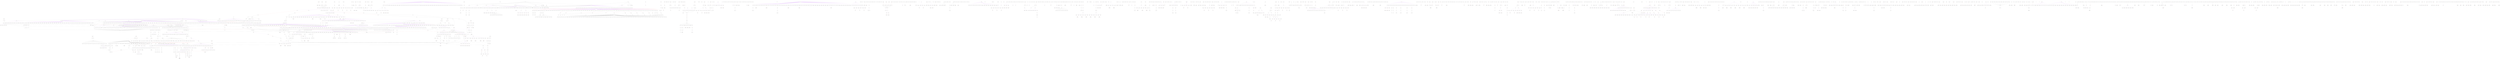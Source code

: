 digraph "PEG" {
	label="PEG";

	Node0x560b5d188f70 [shape=record,shape=diamond,label="{11956:dummyVal}"];
	Node0x560b5d188f70 -> Node0x560b5d049910[color=black];
	Node0x560b5d188f70 -> Node0x560b5d04af90[color=red];
	Node0x560b5cebeca0 [shape=record,shape=circle,label="{2657:this}"];
	Node0x560b5cebeca0 -> Node0x560b5cec7a40[color=purple];
	Node0x560b5cebeca0 -> Node0x560b5ceca600[color=purple];
	Node0x560b5d3e68d0 [shape=record,shape=Mcircle,label="{12399}"];
	Node0x560b5d4ada80 [shape=record,shape=Mcircle,label="{12842}"];
	Node0x560b5d4ada80 -> Node0x560b5d0bd310[color=black];
	Node0x560b5cebf7e0 [shape=record,shape=circle,label="{6200:arrayidx77}"];
	Node0x560b5cebfba0 [shape=record,shape=diamond,label="{11514:dummyVal}"];
	Node0x560b5cebfba0 -> Node0x560b5d3a10d0[color=black];
	Node0x560b5d1895f0 [shape=record,shape=diamond,label="{11957:dummyVal}"];
	Node0x560b5d1895f0 -> Node0x560b5d04c610[color=black];
	Node0x560b5d1895f0 -> Node0x560b5d04ddd0[color=red];
	Node0x560b5d3e6fa0 [shape=record,shape=Mcircle,label="{12400}"];
	Node0x560b5d4ae150 [shape=record,shape=Mcircle,label="{12843}"];
	Node0x560b5d4ae150 -> Node0x560b5cfc1300[color=black];
	Node0x560b5cec0820 [shape=record,shape=circle,label="{1330:}"];
	Node0x560b5cec0820 -> Node0x560b5d10a8e0[color=purple];
	Node0x560b5cec0820 -> Node0x560b5d10e8a0[color=purple];
	Node0x560b5cec0aa0 [shape=record,shape=circle,label="{6201:num78}"];
	Node0x560b5cec0e60 [shape=record,shape=hexagon,label="{11515:offset_1}"];
	Node0x560b5cec0e60 -> Node0x560b5d3a17a0[color=red];
	Node0x560b5cec0fa0 [shape=record,shape=diamond,label="{2:dummyVal}"];
	Node0x560b5cec10e0 [shape=record,shape=circle,label="{7087:xcoef1}"];
	Node0x560b5d189c70 [shape=record,shape=diamond,label="{11958:dummyVal}"];
	Node0x560b5d189c70 -> Node0x560b5d04f950[color=black];
	Node0x560b5d189c70 -> Node0x560b5d051110[color=red];
	Node0x560b5d3e7670 [shape=record,shape=Mcircle,label="{12401}"];
	Node0x560b5cec15e0 [shape=record,shape=circle,label="{3102:flfind76}"];
	Node0x560b5cec1860 [shape=record,shape=circle,label="{5759:rarp}"];
	Node0x560b5d4ae820 [shape=record,shape=Mcircle,label="{12844}"];
	Node0x560b5d4ae820 -> Node0x560b5cfc6080[color=black];
	Node0x560b5cec1ae0 [shape=record,shape=circle,label="{1331:}"];
	Node0x560b5cec1ae0 -> Node0x560b5d109620[color=purple];
	Node0x560b5cec1ae0 -> Node0x560b5d10d0e0[color=purple];
	Node0x560b5cec1d60 [shape=record,shape=circle,label="{4431:elemqu}"];
	Node0x560b5cec1ea0 [shape=record,shape=hexagon,label="{11516:offset_1}"];
	Node0x560b5cec1ea0 -> Node0x560b5d47d8b0[color=red];
	Node0x560b5cec2120 [shape=record,shape=diamond,label="{3:dummyVal}"];
	Node0x560b5cec2120 -> Node0x560b5cec0fa0[color=black];
	Node0x560b5cec2120 -> Node0x560b5d089650[color=black];
	Node0x560b5cec2120 -> Node0x560b5d0712d0[color=black];
	Node0x560b5cec2120 -> Node0x560b5cf5bb40[color=black];
	Node0x560b5cec2120 -> Node0x560b5d005c10[color=black];
	Node0x560b5cec2120 -> Node0x560b5cfbe740[color=black];
	Node0x560b5cec2120 -> Node0x560b5d093dd0[color=black];
	Node0x560b5cec2120 -> Node0x560b5ced23d0[color=black];
	Node0x560b5cec2120 -> Node0x560b5d38cf10[color=black];
	Node0x560b5cec2120 -> Node0x560b5d3b25b0[color=black];
	Node0x560b5cec2120 -> Node0x560b5d3b2c20[color=black];
	Node0x560b5cec2120 -> Node0x560b5d3b3290[color=black];
	Node0x560b5cec2120 -> Node0x560b5d3b8a60[color=black];
	Node0x560b5cec2120 -> Node0x560b5d3b90d0[color=black];
	Node0x560b5cec2120 -> Node0x560b5d3b9740[color=black];
	Node0x560b5cec2120 -> Node0x560b5d3c2f30[color=black];
	Node0x560b5cec2120 -> Node0x560b5d3c50e0[color=black];
	Node0x560b5cec2120 -> Node0x560b5d3c5750[color=black];
	Node0x560b5cec2120 -> Node0x560b5d3c5dc0[color=black];
	Node0x560b5cec2120 -> Node0x560b5d3c85e0[color=black];
	Node0x560b5cec2120 -> Node0x560b5d3c8c50[color=black];
	Node0x560b5cec2120 -> Node0x560b5d3c92c0[color=black];
	Node0x560b5cec2120 -> Node0x560b5d3dc2b0[color=black];
	Node0x560b5cec2120 -> Node0x560b5d3dd6c0[color=black];
	Node0x560b5cec2120 -> Node0x560b5d3dece0[color=black];
	Node0x560b5cec2120 -> Node0x560b5d3e1100[color=black];
	Node0x560b5cec2120 -> Node0x560b5d3e1770[color=black];
	Node0x560b5cec2120 -> Node0x560b5d3ee370[color=black];
	Node0x560b5cec2120 -> Node0x560b5d3ee9e0[color=black];
	Node0x560b5cec2120 -> Node0x560b5d3ef050[color=black];
	Node0x560b5cec2120 -> Node0x560b5d3ef6c0[color=black];
	Node0x560b5cec2120 -> Node0x560b5d3efd30[color=black];
	Node0x560b5cec2120 -> Node0x560b5d3f03a0[color=black];
	Node0x560b5cec2120 -> Node0x560b5d3f46a0[color=black];
	Node0x560b5cec2e30 [shape=record,shape=circle,label="{7531:arrayidx}"];
	Node0x560b5cec2f70 [shape=record,shape=circle,label="{5317:rarp39}"];
	Node0x560b5cec2f70 -> Node0x560b5d03b310[color=black];
	Node0x560b5d3e7d40 [shape=record,shape=Mcircle,label="{12402}"];
	Node0x560b5cec3470 [shape=record,shape=circle,label="{7974:xcoef1}"];
	Node0x560b5cec35b0 [shape=record,shape=circle,label="{5760:elemqu}"];
	Node0x560b5cec36f0 [shape=record,shape=circle,label="{10631:this}"];
	Node0x560b5cec36f0 -> Node0x560b5cec6b70[color=purple];
	Node0x560b5cec36f0 -> Node0x560b5ced46d0[color=purple];
	Node0x560b5cec36f0 -> Node0x560b5cefc220[color=purple];
	Node0x560b5cec36f0 -> Node0x560b5cf07070[color=purple];
	Node0x560b5cec36f0 -> Node0x560b5cf19db0[color=purple];
	Node0x560b5cec36f0 -> Node0x560b5cf220f0[color=purple];
	Node0x560b5cec36f0 -> Node0x560b5cf2ceb0[color=purple];
	Node0x560b5cec36f0 -> Node0x560b5cf37770[color=purple];
	Node0x560b5cec36f0 -> Node0x560b5cf3a330[color=purple];
	Node0x560b5cec36f0 -> Node0x560b5cf58440[color=purple];
	Node0x560b5cec36f0 -> Node0x560b5cf5fec0[color=purple];
	Node0x560b5cec36f0 -> Node0x560b5cf72200[color=purple];
	Node0x560b5cec36f0 -> Node0x560b5cf7b300[color=purple];
	Node0x560b5cec36f0 -> Node0x560b5cf85bc0[color=purple];
	Node0x560b5cec36f0 -> Node0x560b5cf91380[color=purple];
	Node0x560b5cec36f0 -> Node0x560b5cf93cc0[color=purple];
	Node0x560b5cec36f0 -> Node0x560b5cfab280[color=purple];
	Node0x560b5cec36f0 -> Node0x560b5cfb2a80[color=purple];
	Node0x560b5cec36f0 -> Node0x560b5cf454b0[color=purple];
	Node0x560b5cec36f0 -> Node0x560b5cf4d430[color=purple];
	Node0x560b5cec36f0 -> Node0x560b5cfe7210[color=purple];
	Node0x560b5cec36f0 -> Node0x560b5cff1d50[color=purple];
	Node0x560b5cec36f0 -> Node0x560b5cff5090[color=purple];
	Node0x560b5cec36f0 -> Node0x560b5d009590[color=purple];
	Node0x560b5cec36f0 -> Node0x560b5d0109d0[color=purple];
	Node0x560b5cec36f0 -> Node0x560b5d022090[color=purple];
	Node0x560b5cec36f0 -> Node0x560b5d02a3d0[color=purple];
	Node0x560b5cec36f0 -> Node0x560b5d033750[color=purple];
	Node0x560b5cec36f0 -> Node0x560b5d03f7d0[color=purple];
	Node0x560b5cec36f0 -> Node0x560b5d0429d0[color=purple];
	Node0x560b5cec36f0 -> Node0x560b5d059a90[color=purple];
	Node0x560b5cec36f0 -> Node0x560b5d060750[color=purple];
	Node0x560b5cec36f0 -> Node0x560b5d072a90[color=purple];
	Node0x560b5cec36f0 -> Node0x560b5d07b690[color=purple];
	Node0x560b5cec36f0 -> Node0x560b5d085a50[color=purple];
	Node0x560b5cec36f0 -> Node0x560b5d090e50[color=purple];
	Node0x560b5cec36f0 -> Node0x560b5d093510[color=purple];
	Node0x560b5cec36f0 -> Node0x560b5d0aa490[color=purple];
	Node0x560b5cec36f0 -> Node0x560b5d0b0c50[color=purple];
	Node0x560b5cec36f0 -> Node0x560b5cfc0a40[color=purple];
	Node0x560b5cec36f0 -> Node0x560b5cfc9640[color=purple];
	Node0x560b5cec36f0 -> Node0x560b5cfd24c0[color=purple];
	Node0x560b5cec36f0 -> Node0x560b5cfdc4c0[color=purple];
	Node0x560b5cec36f0 -> Node0x560b5d0ff260[color=purple];
	Node0x560b5cec36f0 -> Node0x560b5d114f20[color=purple];
	Node0x560b5cec36f0 -> Node0x560b5d11b460[color=purple];
	Node0x560b5cec36f0 -> Node0x560b5d12d3e0[color=purple];
	Node0x560b5cec36f0 -> Node0x560b5d135720[color=purple];
	Node0x560b5cec36f0 -> Node0x560b5d13f4a0[color=purple];
	Node0x560b5cec36f0 -> Node0x560b5d148820[color=purple];
	Node0x560b5cec36f0 -> Node0x560b5d14a8a0[color=purple];
	Node0x560b5cec36f0 -> Node0x560b5d15fb60[color=purple];
	Node0x560b5cec36f0 -> Node0x560b5cec4d70[color=purple];
	Node0x560b5cec36f0 -> Node0x560b5ced9090[color=purple];
	Node0x560b5cec36f0 -> Node0x560b5cee3360[color=purple];
	Node0x560b5cec36f0 -> Node0x560b5ceed4a0[color=purple];
	Node0x560b5cec36f0 -> Node0x560b5cef93e0[color=purple];
	Node0x560b5cec36f0 -> Node0x560b5cefc860[color=purple];
	Node0x560b5cec36f0 -> Node0x560b5cf0d470[color=purple];
	Node0x560b5cec36f0 -> Node0x560b5cf13c30[color=purple];
	Node0x560b5cec3830 [shape=record,shape=circle,label="{8417:}"];
	Node0x560b5cec3d30 [shape=record,shape=diamond,label="{11517:dummyVal}"];
	Node0x560b5cec3d30 -> Node0x560b5d3a17a0[color=black];
	Node0x560b5cec3e70 [shape=record,shape=circle,label="{4:llvm.global_ctors}"];
	Node0x560b5cec3e70 -> Node0x560b5d0938d0[color=purple];
	Node0x560b5cec3e70 -> Node0x560b5d094f50[color=purple];
	Node0x560b5cec3e70 -> Node0x560b5d096710[color=purple];
	Node0x560b5cec4230 [shape=record,shape=circle,label="{9746:}"];
	Node0x560b5cec4230 -> Node0x560b5cec7b80[color=black];
	Node0x560b5cec45f0 [shape=record,shape=circle,label="{5318:call40}"];
	Node0x560b5cec45f0 -> Node0x560b5d42b730[color=red];
	Node0x560b5d3e8410 [shape=record,shape=Mcircle,label="{12403}"];
	Node0x560b5cec49b0 [shape=record,shape=circle,label="{10632:bound1p}"];
	Node0x560b5cec49b0 -> Node0x560b5ceebce0[color=black];
	Node0x560b5cec4d70 [shape=record,shape=circle,label="{11075:maparp269}"];
	Node0x560b5cec4d70 -> Node0x560b5d466fa0[color=red];
	Node0x560b5cec4ff0 [shape=record,shape=circle,label="{8861:createlandwaytime}"];
	Node0x560b5cec5270 [shape=record,shape=circle,label="{4433:maxelemqu}"];
	Node0x560b5cec53b0 [shape=record,shape=hexagon,label="{11518:offset_2}"];
	Node0x560b5cec53b0 -> Node0x560b5d3a1e70[color=red];
	Node0x560b5cec5770 [shape=record,shape=circle,label="{7090:xcoef2}"];
	Node0x560b5cec5c70 [shape=record,shape=circle,label="{5319:}"];
	Node0x560b5cec5c70 -> Node0x560b5cec7e00[color=purple];
	Node0x560b5d3e8ae0 [shape=record,shape=Mcircle,label="{12404}"];
	Node0x560b5cec6030 [shape=record,shape=circle,label="{7976:maplx38}"];
	Node0x560b5cec62b0 [shape=record,shape=circle,label="{3548:flodd}"];
	Node0x560b5cec6530 [shape=record,shape=circle,label="{1334:arrayidx96}"];
	Node0x560b5cec6530 -> Node0x560b5cec8300[color=black];
	Node0x560b5cec67b0 [shape=record,shape=circle,label="{11076:}"];
	Node0x560b5cec67b0 -> Node0x560b5cec9c00[color=black];
	Node0x560b5cec2760 [shape=record,shape=hexagon,label="{11519:offset_2}"];
	Node0x560b5cec2760 -> Node0x560b5d47df80[color=red];
	Node0x560b5cec29e0 [shape=record,shape=circle,label="{6:_GLOBAL__sub_I_CreateWay_.cpp}"];
	Node0x560b5cec29e0 -> Node0x560b5d38c860[color=black];
	Node0x560b5cec2c60 [shape=record,shape=circle,label="{4877:elemqu2}"];
	Node0x560b5cec7a40 [shape=record,shape=circle,label="{2663:landscapemapp}"];
	Node0x560b5cec7a40 -> Node0x560b5d4015e0[color=red];
	Node0x560b5cec7b80 [shape=record,shape=circle,label="{9748:arrayidx4}"];
	Node0x560b5cec7b80 -> Node0x560b5d456f10[color=red];
	Node0x560b5cec7e00 [shape=record,shape=circle,label="{5320:flexist41}"];
	Node0x560b5d3e91b0 [shape=record,shape=Mcircle,label="{12405}"];
	Node0x560b5cec81c0 [shape=record,shape=circle,label="{10634:bound2p}"];
	Node0x560b5cec81c0 -> Node0x560b5cf149f0[color=black];
	Node0x560b5cec81c0 -> Node0x560b5cf6c580[color=black];
	Node0x560b5cec81c0 -> Node0x560b5cf3f970[color=black];
	Node0x560b5cec81c0 -> Node0x560b5d01ca50[color=black];
	Node0x560b5cec81c0 -> Node0x560b5d06d1d0[color=black];
	Node0x560b5cec81c0 -> Node0x560b5d0bb8d0[color=black];
	Node0x560b5cec81c0 -> Node0x560b5d128020[color=black];
	Node0x560b5cec81c0 -> Node0x560b5ced3050[color=black];
	Node0x560b5cec8300 [shape=record,shape=circle,label="{1335:}"];
	Node0x560b5cec8300 -> Node0x560b5d1115a0[color=purple];
	Node0x560b5cec8300 -> Node0x560b5d1152e0[color=purple];
	Node0x560b5cec8300 -> Node0x560b5d118da0[color=purple];
	Node0x560b5cec8440 [shape=record,shape=circle,label="{8420:mapfilename}"];
	Node0x560b5cec8580 [shape=record,shape=circle,label="{6206:waymap82}"];
	Node0x560b5cec8580 -> Node0x560b5d4374d0[color=red];
	Node0x560b5cec8940 [shape=record,shape=diamond,label="{11520:dummyVal}"];
	Node0x560b5cec8940 -> Node0x560b5d3a1e70[color=black];
	Node0x560b5cec8a80 [shape=record,shape=circle,label="{9306:regmngp}"];
	Node0x560b5cec8a80 -> Node0x560b5d449ea0[color=red];
	Node0x560b5d18bcf0 [shape=record,shape=diamond,label="{11963:dummyVal}"];
	Node0x560b5d18bcf0 -> Node0x560b5cf66400[color=black];
	Node0x560b5d18bcf0 -> Node0x560b5cf676c0[color=red];
	Node0x560b5cec8e40 [shape=record,shape=circle,label="{2664:}"];
	Node0x560b5cec8e40 -> Node0x560b5ced2290[color=black];
	Node0x560b5cec8f80 [shape=record,shape=circle,label="{9749:}"];
	Node0x560b5cec8f80 -> Node0x560b5ced0780[color=purple];
	Node0x560b5cec8f80 -> Node0x560b5cee3ea0[color=purple];
	Node0x560b5cec8f80 -> Node0x560b5cee98a0[color=purple];
	Node0x560b5d3e9880 [shape=record,shape=Mcircle,label="{12406}"];
	Node0x560b5cec9340 [shape=record,shape=circle,label="{3107:this}"];
	Node0x560b5cec9340 -> Node0x560b5cece700[color=purple];
	Node0x560b5cec9340 -> Node0x560b5ced2650[color=purple];
	Node0x560b5cec9340 -> Node0x560b5ced5990[color=purple];
	Node0x560b5cec9340 -> Node0x560b5cecf240[color=purple];
	Node0x560b5cec95c0 [shape=record,shape=circle,label="{5764:rarp2}"];
	Node0x560b5cec95c0 -> Node0x560b5d03b310[color=black];
	Node0x560b5cec9700 [shape=record,shape=circle,label="{3550:boundar48}"];
	Node0x560b5cec9840 [shape=record,shape=circle,label="{1336:}"];
	Node0x560b5cec9840 -> Node0x560b5d112d60[color=purple];
	Node0x560b5cec9840 -> Node0x560b5d1166e0[color=purple];
	Node0x560b5cec9840 -> Node0x560b5d11a420[color=purple];
	Node0x560b5cec9980 [shape=record,shape=circle,label="{8421:arraydecay}"];
	Node0x560b5cec9ac0 [shape=record,shape=circle,label="{6207:}"];
	Node0x560b5cec9ac0 -> Node0x560b5ced2dd0[color=black];
	Node0x560b5cec9ac0 -> Node0x560b5ced4810[color=black];
	Node0x560b5cec9c00 [shape=record,shape=circle,label="{11078:arrayidx271}"];
	Node0x560b5cec9d40 [shape=record,shape=circle,label="{1779:flexist24}"];
	Node0x560b5cec9e80 [shape=record,shape=hexagon,label="{11521:offset_0}"];
	Node0x560b5cec9e80 -> Node0x560b5d3a2540[color=red];
	Node0x560b5ceca100 [shape=record,shape=circle,label="{9307:}"];
	Node0x560b5ceca100 -> Node0x560b5cecb780[color=purple];
	Node0x560b5ceca240 [shape=record,shape=circle,label="{8:_GLOBAL__sub_I_Library.cpp}"];
	Node0x560b5ceca240 -> Node0x560b5d38c860[color=black];
	Node0x560b5ceca600 [shape=record,shape=circle,label="{2665:mapsizex}"];
	Node0x560b5d3e9f50 [shape=record,shape=Mcircle,label="{12407}"];
	Node0x560b5cecad80 [shape=record,shape=circle,label="{5765:call}"];
	Node0x560b5cecad80 -> Node0x560b5d432310[color=red];
	Node0x560b5cecaec0 [shape=record,shape=circle,label="{3551:elemqu}"];
	Node0x560b5cecb000 [shape=record,shape=circle,label="{8422:}"];
	Node0x560b5cecb140 [shape=record,shape=circle,label="{6208:mapsizex83}"];
	Node0x560b5cecb3c0 [shape=record,shape=circle,label="{8865:}"];
	Node0x560b5cecb500 [shape=record,shape=hexagon,label="{11522:offset_0}"];
	Node0x560b5cecb500 -> Node0x560b5d47e650[color=red];
	Node0x560b5cecb780 [shape=record,shape=circle,label="{9308:mapmaxx}"];
	Node0x560b5cecb8c0 [shape=record,shape=septagon,label="{9}"];
	Node0x560b5d3ea620 [shape=record,shape=Mcircle,label="{12408}"];
	Node0x560b5cecbc80 [shape=record,shape=circle,label="{10194:arrayidx61}"];
	Node0x560b5cecbdc0 [shape=record,shape=circle,label="{7980:minx41}"];
	Node0x560b5cecbf00 [shape=record,shape=circle,label="{5766:}"];
	Node0x560b5cecbf00 -> Node0x560b5cecd300[color=purple];
	Node0x560b5cecbf00 -> Node0x560b5cec6a30[color=purple];
	Node0x560b5cecc400 [shape=record,shape=circle,label="{1781:wayarp25}"];
	Node0x560b5cecc400 -> Node0x560b5d3b2c20[color=red];
	Node0x560b5cecc540 [shape=record,shape=circle,label="{6652:startx92}"];
	Node0x560b5cecc7c0 [shape=record,shape=diamond,label="{11523:dummyVal}"];
	Node0x560b5cecc7c0 -> Node0x560b5d3a2540[color=black];
	Node0x560b5cecca40 [shape=record,shape=circle,label="{10:_ZL5alfa4}"];
	Node0x560b5ceccb80 [shape=record,shape=circle,label="{7095:z}"];
	Node0x560b5cecccc0 [shape=record,shape=circle,label="{4881:ep}"];
	Node0x560b5cecccc0 -> Node0x560b5d421a80[color=red];
	Node0x560b5d3eacf0 [shape=record,shape=Mcircle,label="{12409}"];
	Node0x560b5cecd080 [shape=record,shape=circle,label="{10195:fillnum62}"];
	Node0x560b5cecd300 [shape=record,shape=circle,label="{5767:centerp}"];
	Node0x560b5cecd440 [shape=record,shape=circle,label="{3553:boundl49}"];
	Node0x560b5cecd940 [shape=record,shape=circle,label="{8867:}"];
	Node0x560b5cecdd00 [shape=record,shape=hexagon,label="{11524:offset_1}"];
	Node0x560b5cecdd00 -> Node0x560b5d3a2c10[color=red];
	Node0x560b5cecde40 [shape=record,shape=circle,label="{2225:maparp72}"];
	Node0x560b5cecde40 -> Node0x560b5d3fcaf0[color=red];
	Node0x560b5cece340 [shape=record,shape=circle,label="{4882:}"];
	Node0x560b5cece340 -> Node0x560b5ced5490[color=black];
	Node0x560b5cece340 -> Node0x560b5ced7150[color=black];
	Node0x560b5d18d6f0 [shape=record,shape=diamond,label="{11967:dummyVal}"];
	Node0x560b5d18d6f0 -> Node0x560b5d0a9810[color=black];
	Node0x560b5d18d6f0 -> Node0x560b5d0ab110[color=red];
	Node0x560b5d3eb3c0 [shape=record,shape=Mcircle,label="{12410}"];
	Node0x560b5cece700 [shape=record,shape=circle,label="{3111:maxelemqu}"];
	Node0x560b5cec6a30 [shape=record,shape=circle,label="{5768:x3}"];
	Node0x560b5cec6b70 [shape=record,shape=circle,label="{10639:maply}"];
	Node0x560b5cec7070 [shape=record,shape=circle,label="{1783:wayarsize26}"];
	Node0x560b5cec72f0 [shape=record,shape=hexagon,label="{11525:offset_1}"];
	Node0x560b5cec72f0 -> Node0x560b5d47ed20[color=red];
	Node0x560b5cec7430 [shape=record,shape=circle,label="{2226:}"];
	Node0x560b5cec7430 -> Node0x560b5ced3690[color=black];
	Node0x560b5cec7570 [shape=record,shape=septagon,label="{12}"];
	Node0x560b5cec77f0 [shape=record,shape=circle,label="{4883:elemqu3}"];
	Node0x560b5ced0d50 [shape=record,shape=circle,label="{5326:rarp45}"];
	Node0x560b5ced0d50 -> Node0x560b5d03b310[color=black];
	Node0x560b5d3eba90 [shape=record,shape=Mcircle,label="{12411}"];
	Node0x560b5ced0fd0 [shape=record,shape=circle,label="{7983:maxx43}"];
	Node0x560b5ced1390 [shape=record,shape=circle,label="{8426:regionsize}"];
	Node0x560b5ced1890 [shape=record,shape=circle,label="{8869:}"];
	Node0x560b5ced19d0 [shape=record,shape=circle,label="{4441:}"];
	Node0x560b5ced19d0 -> Node0x560b5d3cf770[color=black];
	Node0x560b5ced1b10 [shape=record,shape=diamond,label="{11526:dummyVal}"];
	Node0x560b5ced1b10 -> Node0x560b5d3a2c10[color=black];
	Node0x560b5ced1d90 [shape=record,shape=circle,label="{9312:regmngp18}"];
	Node0x560b5ced1d90 -> Node0x560b5d44a570[color=red];
	Node0x560b5ced1ed0 [shape=record,shape=circle,label="{13:_ZL5alfa3}"];
	Node0x560b5ced2010 [shape=record,shape=circle,label="{7098:cellr37}"];
	Node0x560b5ced2290 [shape=record,shape=circle,label="{2670:arrayidx}"];
	Node0x560b5ced23d0 [shape=record,shape=circle,label="{9755:minregionp.0}"];
	Node0x560b5ced23d0 -> Node0x560b5ced3e10[color=black];
	Node0x560b5ced23d0 -> Node0x560b5cf193b0[color=black];
	Node0x560b5ced23d0 -> Node0x560b5cf27af0[color=black];
	Node0x560b5ced23d0 -> Node0x560b5d3f3960[color=black];
	Node0x560b5ced2510 [shape=record,shape=circle,label="{5327:call46}"];
	Node0x560b5ced2510 -> Node0x560b5d42be00[color=red];
	Node0x560b5d3ec160 [shape=record,shape=Mcircle,label="{12412}"];
	Node0x560b5ced2650 [shape=record,shape=circle,label="{3113:elemqu}"];
	Node0x560b5ced2790 [shape=record,shape=circle,label="{10198:fillnum64}"];
	Node0x560b5ced2a10 [shape=record,shape=circle,label="{5770:rarp4}"];
	Node0x560b5ced2a10 -> Node0x560b5d03b310[color=black];
	Node0x560b5ced2c90 [shape=record,shape=circle,label="{8427:}"];
	Node0x560b5ced2dd0 [shape=record,shape=circle,label="{6213:arrayidx87}"];
	Node0x560b5ced3050 [shape=record,shape=circle,label="{11084:arrayidx276}"];
	Node0x560b5ced32d0 [shape=record,shape=circle,label="{6656:starty94}"];
	Node0x560b5ced3410 [shape=record,shape=circle,label="{4442:ep}"];
	Node0x560b5ced3410 -> Node0x560b5d41a790[color=red];
	Node0x560b5ced3550 [shape=record,shape=hexagon,label="{11527:offset_0}"];
	Node0x560b5ced3550 -> Node0x560b59780280[color=red];
	Node0x560b5ced3690 [shape=record,shape=circle,label="{2228:arrayidx74}"];
	Node0x560b5ced37d0 [shape=record,shape=circle,label="{9313:}"];
	Node0x560b5ced37d0 -> Node0x560b5ced50d0[color=purple];
	Node0x560b5ced3910 [shape=record,shape=septagon,label="{14}"];
	Node0x560b5d18ea70 [shape=record,shape=diamond,label="{11970:dummyVal}"];
	Node0x560b5d18ea70 -> Node0x560b5d11a7e0[color=black];
	Node0x560b5d18ea70 -> Node0x560b5d11be60[color=red];
	Node0x560b5ced3e10 [shape=record,shape=circle,label="{9756:minregionp.4}"];
	Node0x560b5ced3e10 -> Node0x560b5ced23d0[color=black];
	Node0x560b5ced4090 [shape=record,shape=circle,label="{5328:}"];
	Node0x560b5ced4090 -> Node0x560b5ced5850[color=purple];
	Node0x560b5d3ec830 [shape=record,shape=Mcircle,label="{12413}"];
	Node0x560b5ced4310 [shape=record,shape=circle,label="{7985:minx44}"];
	Node0x560b5ced4450 [shape=record,shape=circle,label="{5771:call5}"];
	Node0x560b5ced4450 -> Node0x560b5d4329e0[color=red];
	Node0x560b5ced46d0 [shape=record,shape=circle,label="{10642:waymap2}"];
	Node0x560b5ced46d0 -> Node0x560b5d460970[color=red];
	Node0x560b5ced4810 [shape=record,shape=circle,label="{6214:num88}"];
	Node0x560b5ced4950 [shape=record,shape=circle,label="{4000:this}"];
	Node0x560b5ced4950 -> Node0x560b5cedd050[color=purple];
	Node0x560b5ced4950 -> Node0x560b5cecfb00[color=purple];
	Node0x560b5ced4950 -> Node0x560b5cee49e0[color=purple];
	Node0x560b5ced4950 -> Node0x560b5cee8fe0[color=purple];
	Node0x560b5ced4950 -> Node0x560b5ceec0a0[color=purple];
	Node0x560b5ced4950 -> Node0x560b5ceefde0[color=purple];
	Node0x560b5ced4950 -> Node0x560b5cef2fe0[color=purple];
	Node0x560b5ced4950 -> Node0x560b5cef5e20[color=purple];
	Node0x560b5ced4950 -> Node0x560b5cee1c90[color=purple];
	Node0x560b5ced4950 -> Node0x560b5cf08970[color=purple];
	Node0x560b5ced4950 -> Node0x560b5cf0bb70[color=purple];
	Node0x560b5ced4950 -> Node0x560b5cf16430[color=purple];
	Node0x560b5ced4950 -> Node0x560b5cf18af0[color=purple];
	Node0x560b5ced4950 -> Node0x560b5cf1b930[color=purple];
	Node0x560b5ced4950 -> Node0x560b5cf26ab0[color=purple];
	Node0x560b5ced4950 -> Node0x560b5cf2a070[color=purple];
	Node0x560b5ced4950 -> Node0x560b5cf2ecb0[color=purple];
	Node0x560b5ced4950 -> Node0x560b5cf31870[color=purple];
	Node0x560b5ced4950 -> Node0x560b5cf39070[color=purple];
	Node0x560b5ced4950 -> Node0x560b5cf056e0[color=purple];
	Node0x560b5ced4950 -> Node0x560b5cf50600[color=purple];
	Node0x560b5ced4950 -> Node0x560b5cf57040[color=purple];
	Node0x560b5ced4950 -> Node0x560b5cf58800[color=purple];
	Node0x560b5ced4a90 [shape=record,shape=circle,label="{1786:flcorrect28}"];
	Node0x560b5ced4d10 [shape=record,shape=circle,label="{4443:}"];
	Node0x560b5ced4d10 -> Node0x560b5cedaad0[color=black];
	Node0x560b5ced4e50 [shape=record,shape=hexagon,label="{11528:offset_0}"];
	Node0x560b5ced4e50 -> Node0x560b5d47f3f0[color=red];
	Node0x560b5ced50d0 [shape=record,shape=circle,label="{9314:mapmaxx19}"];
	Node0x560b5ced5210 [shape=record,shape=circle,label="{15:_ZL5alfa2}"];
	Node0x560b5ced5490 [shape=record,shape=circle,label="{4886:add.ptr}"];
	Node0x560b5ced5850 [shape=record,shape=circle,label="{5329:flredefine47}"];
	Node0x560b5d3ecf00 [shape=record,shape=Mcircle,label="{12414}"];
	Node0x560b5ced5990 [shape=record,shape=circle,label="{3115:maxelemqu2}"];
	Node0x560b5ced5e90 [shape=record,shape=circle,label="{5772:}"];
	Node0x560b5ced5e90 -> Node0x560b5ced78d0[color=purple];
	Node0x560b5ced5e90 -> Node0x560b5ced8b90[color=purple];
	Node0x560b5ced6110 [shape=record,shape=circle,label="{10643:}"];
	Node0x560b5ced6110 -> Node0x560b5cef5a60[color=black];
	Node0x560b5ced6110 -> Node0x560b5cef74a0[color=black];
	Node0x560b5ced6110 -> Node0x560b5cf1dff0[color=black];
	Node0x560b5ced6110 -> Node0x560b5cf1f530[color=black];
	Node0x560b5ced6110 -> Node0x560b5cf265b0[color=black];
	Node0x560b5ced6110 -> Node0x560b5cf284f0[color=black];
	Node0x560b5ced6110 -> Node0x560b5cf52b80[color=black];
	Node0x560b5ced6110 -> Node0x560b5cf54200[color=black];
	Node0x560b5ced6110 -> Node0x560b5cf766c0[color=black];
	Node0x560b5ced6110 -> Node0x560b5cf78100[color=black];
	Node0x560b5ced6110 -> Node0x560b5cf7fe00[color=black];
	Node0x560b5ced6110 -> Node0x560b5cf81980[color=black];
	Node0x560b5ced6110 -> Node0x560b5cfa5600[color=black];
	Node0x560b5ced6110 -> Node0x560b5cfa6f00[color=black];
	Node0x560b5ced6110 -> Node0x560b5cf495b0[color=black];
	Node0x560b5ced6110 -> Node0x560b5cf4a870[color=black];
	Node0x560b5ced6110 -> Node0x560b5cfe1e50[color=black];
	Node0x560b5ced6110 -> Node0x560b5cfe3610[color=black];
	Node0x560b5ced6110 -> Node0x560b5d003e10[color=black];
	Node0x560b5ced6110 -> Node0x560b5d005350[color=black];
	Node0x560b5ced6110 -> Node0x560b5d026190[color=black];
	Node0x560b5ced6110 -> Node0x560b5d0276d0[color=black];
	Node0x560b5ced6110 -> Node0x560b5d02e110[color=black];
	Node0x560b5ced6110 -> Node0x560b5d02f150[color=black];
	Node0x560b5ced6110 -> Node0x560b5d0541d0[color=black];
	Node0x560b5ced6110 -> Node0x560b5d055ad0[color=black];
	Node0x560b5ced6110 -> Node0x560b5d077310[color=black];
	Node0x560b5ced6110 -> Node0x560b5d078c10[color=black];
	Node0x560b5ced6110 -> Node0x560b5d080050[color=black];
	Node0x560b5ced6110 -> Node0x560b5d081810[color=black];
	Node0x560b5ced6110 -> Node0x560b5d0a4a90[color=black];
	Node0x560b5ced6110 -> Node0x560b5d0a64d0[color=black];
	Node0x560b5ced6110 -> Node0x560b5cfc5900[color=black];
	Node0x560b5ced6110 -> Node0x560b5cfc6f80[color=black];
	Node0x560b5ced6110 -> Node0x560b5cfcc980[color=black];
	Node0x560b5ced6110 -> Node0x560b5cfce280[color=black];
	Node0x560b5ced6110 -> Node0x560b5d10fca0[color=black];
	Node0x560b5ced6110 -> Node0x560b5d111320[color=black];
	Node0x560b5ced6110 -> Node0x560b5d131620[color=black];
	Node0x560b5ced6110 -> Node0x560b5d132ca0[color=black];
	Node0x560b5ced6110 -> Node0x560b5d139960[color=black];
	Node0x560b5ced6110 -> Node0x560b5d13b260[color=black];
	Node0x560b5ced6110 -> Node0x560b5d15a7a0[color=black];
	Node0x560b5ced6110 -> Node0x560b5d15bce0[color=black];
	Node0x560b5ced6110 -> Node0x560b5cedd190[color=black];
	Node0x560b5ced6110 -> Node0x560b5cede6d0[color=black];
	Node0x560b5ced6110 -> Node0x560b5cee7820[color=black];
	Node0x560b5ced6110 -> Node0x560b5cee9120[color=black];
	Node0x560b5ced6390 [shape=record,shape=circle,label="{8429:wayqu}"];
	Node0x560b5ced69d0 [shape=record,shape=circle,label="{4444:elemqu2}"];
	Node0x560b5ced6b10 [shape=record,shape=diamond,label="{11529:dummyVal}"];
	Node0x560b5ced6b10 -> Node0x560b59780280[color=black];
	Node0x560b5ced6ed0 [shape=record,shape=septagon,label="{16}"];
	Node0x560b5ced7010 [shape=record,shape=circle,label="{7101:ycoef1}"];
	Node0x560b5ced7150 [shape=record,shape=circle,label="{4887:add.ptr4}"];
	Node0x560b5ced7150 -> Node0x560b5d1571e0[color=black];
	Node0x560b5d3ed5d0 [shape=record,shape=Mcircle,label="{12415}"];
	Node0x560b5ced78d0 [shape=record,shape=circle,label="{5773:centerp6}"];
	Node0x560b5ced7a10 [shape=record,shape=circle,label="{1345:arrayidx102}"];
	Node0x560b5ced7b50 [shape=record,shape=circle,label="{8430:}"];
	Node0x560b5ced7f10 [shape=record,shape=hexagon,label="{11530:offset_1}"];
	Node0x560b5ced7f10 -> Node0x560b59780950[color=red];
	Node0x560b5ced8190 [shape=record,shape=circle,label="{17:_ZL5alfa1}"];
	Node0x560b5ced8410 [shape=record,shape=circle,label="{2674:this}"];
	Node0x560b5ced8410 -> Node0x560b5ced0640[color=purple];
	Node0x560b5ced8410 -> Node0x560b5cee53e0[color=purple];
	Node0x560b5ced87d0 [shape=record,shape=circle,label="{7545:this}"];
	Node0x560b5ced87d0 -> Node0x560b5ced08c0[color=purple];
	Node0x560b5ced87d0 -> Node0x560b5cee57a0[color=purple];
	Node0x560b5ced87d0 -> Node0x560b5cef3da0[color=purple];
	Node0x560b5ced87d0 -> Node0x560b5cef6aa0[color=purple];
	Node0x560b5d3edca0 [shape=record,shape=Mcircle,label="{12416}"];
	Node0x560b5ced8b90 [shape=record,shape=circle,label="{5774:y7}"];
	Node0x560b5ced8cd0 [shape=record,shape=circle,label="{3560:this}"];
	Node0x560b5ced8cd0 -> Node0x560b5cedbc50[color=purple];
	Node0x560b5ced8cd0 -> Node0x560b5cede090[color=purple];
	Node0x560b5ced8e10 [shape=record,shape=circle,label="{1346:fillnum103}"];
	Node0x560b5ced8f50 [shape=record,shape=circle,label="{6217:endx}"];
	Node0x560b5ced9090 [shape=record,shape=circle,label="{11088:fillnum278}"];
	Node0x560b5ced91d0 [shape=record,shape=circle,label="{8874:randommaplx214}"];
	Node0x560b5ced9450 [shape=record,shape=hexagon,label="{11531:offset_1}"];
	Node0x560b5ced9450 -> Node0x560b5d47fac0[color=red];
	Node0x560b5ced9590 [shape=record,shape=septagon,label="{18}"];
	Node0x560b5ced9810 [shape=record,shape=Mrecord,label="{4889}"];
	Node0x560b5ced9810 -> Node0x560b5cfd2d80[color=black];
	Node0x560b5ced9810 -> Node0x560b5d116960[color=black];
	Node0x560b5ced9810 -> Node0x560b5d032d50[color=black];
	Node0x560b5ced9810 -> Node0x560b5d057c90[color=black];
	Node0x560b5d3ee370 [shape=record,shape=Mcircle,label="{12417}"];
	Node0x560b5d3ee370 -> Node0x560b5cf89540[color=black];
	Node0x560b5d3ee370 -> Node0x560b5cf8df00[color=black];
	Node0x560b5ced9f90 [shape=record,shape=circle,label="{10203:maparp68}"];
	Node0x560b5ced9f90 -> Node0x560b5d45aa10[color=red];
	Node0x560b5ceda210 [shape=record,shape=circle,label="{7989:xcoef2}"];
	Node0x560b5ceda490 [shape=record,shape=circle,label="{8432:riverwayqu}"];
	Node0x560b5cedaad0 [shape=record,shape=circle,label="{4447:arrayidx}"];
	Node0x560b5cedaad0 -> Node0x560b5d3cf770[color=red];
	Node0x560b5cedac10 [shape=record,shape=diamond,label="{11532:dummyVal}"];
	Node0x560b5cedac10 -> Node0x560b59780950[color=black];
	Node0x560b5cedafd0 [shape=record,shape=circle,label="{19:.str}"];
	Node0x560b5cedafd0 -> Node0x560b5d0014d0[color=purple];
	Node0x560b5cedb110 [shape=record,shape=circle,label="{7104:ycoef2}"];
	Node0x560b5cedb250 [shape=record,shape=circle,label="{4890:this}"];
	Node0x560b5cedb250 -> Node0x560b5ced0500[color=purple];
	Node0x560b5d3ee9e0 [shape=record,shape=Mcircle,label="{12418}"];
	Node0x560b5d3ee9e0 -> Node0x560b5d0055d0[color=black];
	Node0x560b5d3ee9e0 -> Node0x560b5d009810[color=black];
	Node0x560b5cedb9d0 [shape=record,shape=circle,label="{10204:}"];
	Node0x560b5cedb9d0 -> Node0x560b5cedde10[color=black];
	Node0x560b5cedbc50 [shape=record,shape=circle,label="{3562:boundar}"];
	Node0x560b5cedbc50 -> Node0x560b5cee6f60[color=black];
	Node0x560b5cedbed0 [shape=record,shape=circle,label="{8433:}"];
	Node0x560b5cedc3d0 [shape=record,shape=circle,label="{8876:randommaply215}"];
	Node0x560b5cedc510 [shape=record,shape=hexagon,label="{11533:offset_2}"];
	Node0x560b5cedc510 -> Node0x560b59781020[color=red];
	Node0x560b5d3ef050 [shape=record,shape=Mcircle,label="{12419}"];
	Node0x560b5d3ef050 -> Node0x560b5d0a4bd0[color=black];
	Node0x560b5cedca10 [shape=record,shape=circle,label="{3120:call}"];
	Node0x560b5cedca10 -> Node0x560b5ceddcd0[color=black];
	Node0x560b5cedcc90 [shape=record,shape=circle,label="{7991:maply47}"];
	Node0x560b5cedcf10 [shape=record,shape=circle,label="{1349:fillnum105}"];
	Node0x560b5cedd050 [shape=record,shape=circle,label="{4006:mapsizex}"];
	Node0x560b5cedd190 [shape=record,shape=circle,label="{11091:arrayidx280}"];
	Node0x560b5cedd550 [shape=record,shape=circle,label="{4449:elemqu3}"];
	Node0x560b5cedd690 [shape=record,shape=hexagon,label="{11534:offset_2}"];
	Node0x560b5cedd690 -> Node0x560b5d480190[color=red];
	Node0x560b5cedd7d0 [shape=record,shape=circle,label="{9320:regmngp21}"];
	Node0x560b5cedd7d0 -> Node0x560b5d44ac40[color=red];
	Node0x560b5cedd910 [shape=record,shape=circle,label="{21:regway}"];
	Node0x560b5cedd910 -> Node0x560b5d01a390[color=black];
	Node0x560b5cedd910 -> Node0x560b5cf7d9c0[color=black];
	Node0x560b5cedd910 -> Node0x560b5cfb7940[color=black];
	Node0x560b5cedd910 -> Node0x560b5cfe9150[color=black];
	Node0x560b5d3ef6c0 [shape=record,shape=Mcircle,label="{12420}"];
	Node0x560b5d3ef6c0 -> Node0x560b5d14ab20[color=black];
	Node0x560b5ceddcd0 [shape=record,shape=circle,label="{3121:}"];
	Node0x560b5ceddcd0 -> Node0x560b5d3c2190[color=black];
	Node0x560b5cedde10 [shape=record,shape=circle,label="{10206:arrayidx70}"];
	Node0x560b5cede090 [shape=record,shape=circle,label="{3564:bound2arp}"];
	Node0x560b5cede090 -> Node0x560b5cee6f60[color=black];
	Node0x560b5cede450 [shape=record,shape=circle,label="{8435:landwayqu}"];
	Node0x560b5cede590 [shape=record,shape=circle,label="{6221:endy}"];
	Node0x560b5cede6d0 [shape=record,shape=circle,label="{11092:fillnum281}"];
	Node0x560b5cede950 [shape=record,shape=circle,label="{8878:randommapdensity216}"];
	Node0x560b5cecec00 [shape=record,shape=diamond,label="{11535:dummyVal}"];
	Node0x560b5cecec00 -> Node0x560b59781020[color=black];
	Node0x560b5cecee80 [shape=record,shape=circle,label="{9321:}"];
	Node0x560b5cecee80 -> Node0x560b5ced0280[color=purple];
	Node0x560b5cecefc0 [shape=record,shape=septagon,label="{22}"];
	Node0x560b5d3efd30 [shape=record,shape=Mcircle,label="{12421}"];
	Node0x560b5d3efd30 -> Node0x560b5cefef20[color=black];
	Node0x560b5d3efd30 -> Node0x560b5cf02da0[color=black];
	Node0x560b5cecf240 [shape=record,shape=circle,label="{3122:ep}"];
	Node0x560b5cecf240 -> Node0x560b5d3c2190[color=red];
	Node0x560b5cecf880 [shape=record,shape=circle,label="{8436:}"];
	Node0x560b5cecfb00 [shape=record,shape=circle,label="{4008:mapsizey}"];
	Node0x560b5ced0140 [shape=record,shape=hexagon,label="{11536:offset_0}"];
	Node0x560b5ced0140 -> Node0x560b597816f0[color=red];
	Node0x560b5ced0280 [shape=record,shape=circle,label="{9322:mapmaxy}"];
	Node0x560b5ced03c0 [shape=record,shape=circle,label="{23:way}"];
	Node0x560b5ced03c0 -> Node0x560b5cfeb450[color=black];
	Node0x560b5ced03c0 -> Node0x560b5ced87d0[color=black];
	Node0x560b5ced03c0 -> Node0x560b5cff6210[color=black];
	Node0x560b5ced03c0 -> Node0x560b5cf79c80[color=black];
	Node0x560b5ced03c0 -> Node0x560b5cfbc580[color=black];
	Node0x560b5ced03c0 -> Node0x560b5cf450f0[color=black];
	Node0x560b5ced03c0 -> Node0x560b5d027450[color=black];
	Node0x560b5ced03c0 -> Node0x560b5cf25430[color=black];
	Node0x560b5ced0500 [shape=record,shape=circle,label="{4894:ep}"];
	Node0x560b5ced0500 -> Node0x560b5d422150[color=red];
	Node0x560b5d1924f0 [shape=record,shape=diamond,label="{11979:dummyVal}"];
	Node0x560b5d1924f0 -> Node0x560b5d028210[color=black];
	Node0x560b5d1924f0 -> Node0x560b5d029890[color=red];
	Node0x560b5ced0640 [shape=record,shape=circle,label="{2680:x}"];
	Node0x560b5ced0780 [shape=record,shape=circle,label="{9765:nb1ar}"];
	Node0x560b5ced08c0 [shape=record,shape=circle,label="{7551:maparp}"];
	Node0x560b5ced08c0 -> Node0x560b5d43d6a0[color=red];
	Node0x560b5d3f03a0 [shape=record,shape=Mcircle,label="{12422}"];
	Node0x560b5d3f03a0 -> Node0x560b5cfb0280[color=black];
	Node0x560b5d3f03a0 -> Node0x560b5cfb4380[color=black];
	Node0x560b5cee2e60 [shape=record,shape=circle,label="{7994:maxy49}"];
	Node0x560b5cee3360 [shape=record,shape=circle,label="{11094:step282}"];
	Node0x560b5cee3720 [shape=record,shape=hexagon,label="{11537:offset_0}"];
	Node0x560b5cee3720 -> Node0x560b5d480860[color=red];
	Node0x560b5cee3ae0 [shape=record,shape=septagon,label="{24}"];
	Node0x560b5cee3c20 [shape=record,shape=circle,label="{7109:x42}"];
	Node0x560b5cee3d60 [shape=record,shape=circle,label="{4895:}"];
	Node0x560b5cee3d60 -> Node0x560b5cee6ba0[color=black];
	Node0x560b5d192b70 [shape=record,shape=diamond,label="{11980:dummyVal}"];
	Node0x560b5d192b70 -> Node0x560b5d02add0[color=black];
	Node0x560b5d192b70 -> Node0x560b5d02c090[color=red];
	Node0x560b5cee3ea0 [shape=record,shape=circle,label="{9766:elemqu}"];
	Node0x560b5cee3fe0 [shape=record,shape=circle,label="{7552:}"];
	Node0x560b5cee3fe0 -> Node0x560b5ceecbe0[color=black];
	Node0x560b5d3f0a10 [shape=record,shape=Mcircle,label="{12423}"];
	Node0x560b5cee48a0 [shape=record,shape=circle,label="{8438:regwayqu}"];
	Node0x560b5cee49e0 [shape=record,shape=circle,label="{4010:mapsizex2}"];
	Node0x560b5cee4da0 [shape=record,shape=diamond,label="{11538:dummyVal}"];
	Node0x560b5cee4da0 -> Node0x560b597816f0[color=black];
	Node0x560b5cee5020 [shape=record,shape=circle,label="{25:.str.6}"];
	Node0x560b5cee5020 -> Node0x560b5d047b10[color=purple];
	Node0x560b5cee53e0 [shape=record,shape=circle,label="{2682:y}"];
	Node0x560b5cee57a0 [shape=record,shape=circle,label="{7553:shift}"];
	Node0x560b5d3f10e0 [shape=record,shape=Mcircle,label="{12424}"];
	Node0x560b5d3f10e0 -> Node0x560b5d043650[color=black];
	Node0x560b5d3f10e0 -> Node0x560b5d049f50[color=black];
	Node0x560b5d3f10e0 -> Node0x560b5d04e550[color=black];
	Node0x560b5cee5b60 [shape=record,shape=circle,label="{7996:miny50}"];
	Node0x560b5cee6060 [shape=record,shape=circle,label="{8439:}"];
	Node0x560b5cee61a0 [shape=record,shape=circle,label="{6225:flend}"];
	Node0x560b5cee6560 [shape=record,shape=circle,label="{8882:randommapregionsize217}"];
	Node0x560b5cee66a0 [shape=record,shape=Mrecord,label="{4454}"];
	Node0x560b5cee66a0 -> Node0x560b5d123ca0[color=black];
	Node0x560b5cee66a0 -> Node0x560b5d1300e0[color=black];
	Node0x560b5cee66a0 -> Node0x560b5d134320[color=black];
	Node0x560b5cee66a0 -> Node0x560b5d142920[color=black];
	Node0x560b5cee66a0 -> Node0x560b5d1278a0[color=black];
	Node0x560b5cee66a0 -> Node0x560b5d0780d0[color=black];
	Node0x560b5cee66a0 -> Node0x560b5d08c710[color=black];
	Node0x560b5cee66a0 -> Node0x560b5ceeb1a0[color=black];
	Node0x560b5cee67e0 [shape=record,shape=hexagon,label="{11539:offset_1}"];
	Node0x560b5cee67e0 -> Node0x560b59781dc0[color=red];
	Node0x560b5cee6920 [shape=record,shape=circle,label="{2240:maparp81}"];
	Node0x560b5cee6920 -> Node0x560b5d3fd1c0[color=red];
	Node0x560b5cee6ba0 [shape=record,shape=circle,label="{4897:arrayidx}"];
	Node0x560b5cee6ba0 -> Node0x560b5ced9810[color=black];
	Node0x560b5d3f17b0 [shape=record,shape=Mcircle,label="{12425}"];
	Node0x560b5d3f17b0 -> Node0x560b5d0b90d0[color=black];
	Node0x560b5d3f17b0 -> Node0x560b5cfc61c0[color=black];
	Node0x560b5d3f17b0 -> Node0x560b5cfca180[color=black];
	Node0x560b5cee6f60 [shape=record,shape=circle,label="{3126:this}"];
	Node0x560b5cee6f60 -> Node0x560b5cee9da0[color=purple];
	Node0x560b5cee75a0 [shape=record,shape=circle,label="{1355:arrayidx110}"];
	Node0x560b5cee7820 [shape=record,shape=circle,label="{11097:arrayidx284}"];
	Node0x560b5cee7960 [shape=record,shape=circle,label="{1798:flexist34}"];
	Node0x560b5cee7be0 [shape=record,shape=circle,label="{4455:this}"];
	Node0x560b5cee7be0 -> Node0x560b5ceed860[color=purple];
	Node0x560b5cee7d20 [shape=record,shape=hexagon,label="{11540:offset_1}"];
	Node0x560b5cee7d20 -> Node0x560b5d480f30[color=red];
	Node0x560b5cee7e60 [shape=record,shape=circle,label="{2241:}"];
	Node0x560b5cee7e60 -> Node0x560b5ceeaa20[color=black];
	Node0x560b5cee7fa0 [shape=record,shape=circle,label="{9326:regmngp24}"];
	Node0x560b5cee7fa0 -> Node0x560b5d44b310[color=red];
	Node0x560b5cee80e0 [shape=record,shape=circle,label="{27:.str.2}"];
	Node0x560b5cee80e0 -> Node0x560b5d04a6d0[color=purple];
	Node0x560b5cee80e0 -> Node0x560b5d05f210[color=purple];
	Node0x560b5cee80e0 -> Node0x560b5d072950[color=purple];
	Node0x560b5cee80e0 -> Node0x560b5cecb3c0[color=purple];
	Node0x560b5cee80e0 -> Node0x560b5cfe89d0[color=purple];
	Node0x560b5cee8220 [shape=record,shape=circle,label="{7112:cellr44}"];
	Node0x560b5cee85e0 [shape=record,shape=circle,label="{5341:mapmaxy}"];
	Node0x560b5d3f1e80 [shape=record,shape=Mcircle,label="{12426}"];
	Node0x560b5cee8720 [shape=record,shape=circle,label="{10212:arrayidx75}"];
	Node0x560b5cee8ae0 [shape=record,shape=circle,label="{5784:mapmaxy}"];
	Node0x560b5cee8c20 [shape=record,shape=circle,label="{3570:this}"];
	Node0x560b5cee8c20 -> Node0x560b5ceebba0[color=purple];
	Node0x560b5cee8c20 -> Node0x560b5cef1460[color=purple];
	Node0x560b5cee8c20 -> Node0x560b5cef42a0[color=purple];
	Node0x560b5cee8c20 -> Node0x560b5cef7360[color=purple];
	Node0x560b5cee8c20 -> Node0x560b5cefa6a0[color=purple];
	Node0x560b5cee8d60 [shape=record,shape=circle,label="{1356:num111}"];
	Node0x560b5cee8ea0 [shape=record,shape=circle,label="{8441:randommaplx}"];
	Node0x560b5cee8fe0 [shape=record,shape=circle,label="{4013:mapmaxx}"];
	Node0x560b5cee9120 [shape=record,shape=circle,label="{11098:num285}"];
	Node0x560b5cee93a0 [shape=record,shape=diamond,label="{11541:dummyVal}"];
	Node0x560b5cee93a0 -> Node0x560b59781dc0[color=black];
	Node0x560b5cee9620 [shape=record,shape=circle,label="{9327:}"];
	Node0x560b5cee9620 -> Node0x560b5ceeab60[color=purple];
	Node0x560b5cee98a0 [shape=record,shape=circle,label="{9770:nb1ar8}"];
	Node0x560b5cee98a0 -> Node0x560b5cee7be0[color=black];
	Node0x560b5cee99e0 [shape=record,shape=circle,label="{471:arrayidx}"];
	Node0x560b5d3f2550 [shape=record,shape=Mcircle,label="{12427}"];
	Node0x560b5cee9da0 [shape=record,shape=circle,label="{3128:ep}"];
	Node0x560b5cee9da0 -> Node0x560b5d405330[color=red];
	Node0x560b5ceea520 [shape=record,shape=circle,label="{8442:}"];
	Node0x560b5ceea660 [shape=record,shape=circle,label="{1800:wayarp35}"];
	Node0x560b5ceea660 -> Node0x560b5d3b3290[color=red];
	Node0x560b5ceea7a0 [shape=record,shape=circle,label="{8885:createregtime218}"];
	Node0x560b5ceea8e0 [shape=record,shape=hexagon,label="{11542:offset_0}"];
	Node0x560b5ceea8e0 -> Node0x560b5d3a74f0[color=red];
	Node0x560b5ceeaa20 [shape=record,shape=circle,label="{2243:arrayidx83}"];
	Node0x560b5ceeab60 [shape=record,shape=circle,label="{9328:mapmaxy25}"];
	Node0x560b5ceeaca0 [shape=record,shape=circle,label="{29:.str.3}"];
	Node0x560b5ceeaca0 -> Node0x560b5d050850[color=purple];
	Node0x560b5ceeaf20 [shape=record,shape=circle,label="{4900:this}"];
	Node0x560b5ceeaf20 -> Node0x560b5ceedea0[color=purple];
	Node0x560b5d194bf0 [shape=record,shape=diamond,label="{11985:dummyVal}"];
	Node0x560b5d194bf0 -> Node0x560b5cefbd20[color=black];
	Node0x560b5d194bf0 -> Node0x560b5cefd620[color=red];
	Node0x560b5ceeb060 [shape=record,shape=circle,label="{2686:this}"];
	Node0x560b5ceeb060 -> Node0x560b5cf1acb0[color=black];
	Node0x560b5ceeb060 -> Node0x560b5cef0a60[color=purple];
	Node0x560b5ceeb060 -> Node0x560b5cef39e0[color=purple];
	Node0x560b5ceeb060 -> Node0x560b5cedf850[color=purple];
	Node0x560b5ceeb060 -> Node0x560b5cee27d0[color=purple];
	Node0x560b5ceeb060 -> Node0x560b5cf12ab0[color=purple];
	Node0x560b5ceeb1a0 [shape=record,shape=circle,label="{9771:call9}"];
	Node0x560b5ceeb1a0 -> Node0x560b5d4575e0[color=red];
	Node0x560b5ceeb2e0 [shape=record,shape=circle,label="{472:x91}"];
	Node0x560b5d3f2c20 [shape=record,shape=Mcircle,label="{12428}"];
	Node0x560b5d3f2c20 -> Node0x560b5d154da0[color=black];
	Node0x560b5d3f2c20 -> Node0x560b5cec4230[color=black];
	Node0x560b5d3f2c20 -> Node0x560b5cf39930[color=black];
	Node0x560b5d3f2c20 -> Node0x560b5cf4fc00[color=black];
	Node0x560b5ceeb6a0 [shape=record,shape=circle,label="{3129:}"];
	Node0x560b5ceeb6a0 -> Node0x560b5ceecd20[color=black];
	Node0x560b5ceeb920 [shape=record,shape=circle,label="{8000:ycoef1}"];
	Node0x560b5ceebba0 [shape=record,shape=circle,label="{3572:rarp}"];
	Node0x560b5ceebba0 -> Node0x560b5cee0390[color=black];
	Node0x560b5ceebce0 [shape=record,shape=circle,label="{10657:arrayidx}"];
	Node0x560b5ceec0a0 [shape=record,shape=circle,label="{4015:mapsizey3}"];
	Node0x560b5ceec1e0 [shape=record,shape=circle,label="{6672:elemqu}"];
	Node0x560b5ceec320 [shape=record,shape=hexagon,label="{11543:offset_0}"];
	Node0x560b5ceec320 -> Node0x560b5d481600[color=red];
	Node0x560b5ceec6e0 [shape=record,shape=circle,label="{7115:xcoef146}"];
	Node0x560b5ceec820 [shape=record,shape=circle,label="{2687:e}"];
	Node0x560b5ceec820 -> Node0x560b5cf0dfb0[color=black];
	Node0x560b5ceec960 [shape=record,shape=circle,label="{9772:}"];
	Node0x560b5ceec960 -> Node0x560b5cf193b0[color=black];
	Node0x560b5ceec960 -> Node0x560b5cf201b0[color=black];
	Node0x560b5ceec960 -> Node0x560b5cf595c0[color=black];
	Node0x560b5ceec960 -> Node0x560b5ceef160[color=purple];
	Node0x560b5ceec960 -> Node0x560b5cef83a0[color=purple];
	Node0x560b5ceecbe0 [shape=record,shape=circle,label="{7558:arrayidx}"];
	Node0x560b5d3f32f0 [shape=record,shape=Mcircle,label="{12429}"];
	Node0x560b5ceecd20 [shape=record,shape=circle,label="{3130:}"];
	Node0x560b5ceecd20 -> Node0x560b5d067e10[color=black];
	Node0x560b5ceed0e0 [shape=record,shape=circle,label="{8444:randommaply}"];
	Node0x560b5ceed4a0 [shape=record,shape=circle,label="{11101:maparp287}"];
	Node0x560b5ceed4a0 -> Node0x560b5d467670[color=red];
	Node0x560b5ceed5e0 [shape=record,shape=circle,label="{1802:wayarsize36}"];
	Node0x560b5ceed860 [shape=record,shape=circle,label="{4459:ep}"];
	Node0x560b5ceed860 -> Node0x560b5d41ae60[color=red];
	Node0x560b5ceed9a0 [shape=record,shape=diamond,label="{11544:dummyVal}"];
	Node0x560b5ceed9a0 -> Node0x560b5d3a74f0[color=black];
	Node0x560b5ceedc20 [shape=record,shape=circle,label="{31:.str.4}"];
	Node0x560b5ceedc20 -> Node0x560b5d057150[color=purple];
	Node0x560b5ceedea0 [shape=record,shape=circle,label="{4902:ep}"];
	Node0x560b5ceedea0 -> Node0x560b5d422820[color=red];
	Node0x560b5d3f3960 [shape=record,shape=Mcircle,label="{12430}"];
	Node0x560b5ceee260 [shape=record,shape=circle,label="{10216:fillnum77}"];
	Node0x560b5ceee3a0 [shape=record,shape=circle,label="{8002:maply53}"];
	Node0x560b5ceee620 [shape=record,shape=circle,label="{8445:}"];
	Node0x560b5ceee8a0 [shape=record,shape=circle,label="{11102:}"];
	Node0x560b5ceee8a0 -> Node0x560b5cef1820[color=black];
	Node0x560b5ceeeb20 [shape=record,shape=circle,label="{4460:}"];
	Node0x560b5ceeeb20 -> Node0x560b5cef1be0[color=black];
	Node0x560b5ceeec60 [shape=record,shape=hexagon,label="{11545:offset_1}"];
	Node0x560b5ceeec60 -> Node0x560b5d3a7bc0[color=red];
	Node0x560b5ceef020 [shape=record,shape=circle,label="{4903:}"];
	Node0x560b5ceef020 -> Node0x560b5cef0920[color=black];
	Node0x560b5ceef160 [shape=record,shape=circle,label="{9774:fillnum}"];
	Node0x560b5d3f3fd0 [shape=record,shape=Mcircle,label="{12431}"];
	Node0x560b5ceefca0 [shape=record,shape=circle,label="{6232:this}"];
	Node0x560b5ceefca0 -> Node0x560b5d055850[color=black];
	Node0x560b5ceefca0 -> Node0x560b5cef2ea0[color=purple];
	Node0x560b5ceefca0 -> Node0x560b5cef4660[color=purple];
	Node0x560b5ceefca0 -> Node0x560b5cef9160[color=purple];
	Node0x560b5ceefca0 -> Node0x560b5cefaba0[color=purple];
	Node0x560b5ceefca0 -> Node0x560b5cee0750[color=purple];
	Node0x560b5ceefca0 -> Node0x560b5cf08830[color=purple];
	Node0x560b5ceefca0 -> Node0x560b5cf0d1f0[color=purple];
	Node0x560b5ceefca0 -> Node0x560b5cf10670[color=purple];
	Node0x560b5ceefca0 -> Node0x560b5cf11e30[color=purple];
	Node0x560b5ceefca0 -> Node0x560b5cf162f0[color=purple];
	Node0x560b5ceefca0 -> Node0x560b5cf17470[color=purple];
	Node0x560b5ceefca0 -> Node0x560b5cf251b0[color=purple];
	Node0x560b5ceefca0 -> Node0x560b5cf26970[color=purple];
	Node0x560b5ceefca0 -> Node0x560b5cf2b830[color=purple];
	Node0x560b5ceefca0 -> Node0x560b5cf31730[color=purple];
	Node0x560b5ceefca0 -> Node0x560b5cf329f0[color=purple];
	Node0x560b5ceefca0 -> Node0x560b5cf36870[color=purple];
	Node0x560b5ceefca0 -> Node0x560b5cf015e0[color=purple];
	Node0x560b5ceefca0 -> Node0x560b5cf029e0[color=purple];
	Node0x560b5ceefca0 -> Node0x560b5cf4f0c0[color=purple];
	Node0x560b5ceefde0 [shape=record,shape=circle,label="{4018:mapmaxy}"];
	Node0x560b5cef0420 [shape=record,shape=hexagon,label="{11546:offset_1}"];
	Node0x560b5cef0420 -> Node0x560b5d481cd0[color=red];
	Node0x560b5cef06a0 [shape=record,shape=circle,label="{33:.str.5}"];
	Node0x560b5cef06a0 -> Node0x560b5d05c650[color=purple];
	Node0x560b5cef07e0 [shape=record,shape=circle,label="{7118:xcoef248}"];
	Node0x560b5cef0920 [shape=record,shape=circle,label="{4904:}"];
	Node0x560b5cef0920 -> Node0x560b5d067e10[color=black];
	Node0x560b5cef0a60 [shape=record,shape=circle,label="{2690:elemqu}"];
	Node0x560b5d3f46a0 [shape=record,shape=Mcircle,label="{12432}"];
	Node0x560b5d3f46a0 -> Node0x560b5cf94580[color=black];
	Node0x560b5d3f46a0 -> Node0x560b5cfa90c0[color=black];
	Node0x560b5cef1460 [shape=record,shape=circle,label="{3576:regionmapp}"];
	Node0x560b5cef1460 -> Node0x560b5d3c50e0[color=red];
	Node0x560b5cef16e0 [shape=record,shape=circle,label="{8447:randommapdensity}"];
	Node0x560b5cef1820 [shape=record,shape=circle,label="{11104:arrayidx289}"];
	Node0x560b5cef1960 [shape=record,shape=circle,label="{1805:flcorrect38}"];
	Node0x560b5cef1aa0 [shape=record,shape=circle,label="{6676:call105}"];
	Node0x560b5cef1aa0 -> Node0x560b5cef4b60[color=black];
	Node0x560b5cef1be0 [shape=record,shape=circle,label="{4462:arrayidx}"];
	Node0x560b5cef1be0 -> Node0x560b5cee66a0[color=black];
	Node0x560b5cef1d20 [shape=record,shape=diamond,label="{11547:dummyVal}"];
	Node0x560b5cef1d20 -> Node0x560b5d3a7bc0[color=black];
	Node0x560b5cef2220 [shape=record,shape=circle,label="{9776:regfillnum}"];
	Node0x560b5d3f4d70 [shape=record,shape=Mcircle,label="{12433}"];
	Node0x560b5cef2720 [shape=record,shape=circle,label="{10219:arrayidx79}"];
	Node0x560b5cef2c20 [shape=record,shape=circle,label="{1363:}"];
	Node0x560b5cef2c20 -> Node0x560b5d11e520[color=purple];
	Node0x560b5cef2c20 -> Node0x560b5d122b20[color=purple];
	Node0x560b5cef2d60 [shape=record,shape=circle,label="{8448:}"];
	Node0x560b5cef2ea0 [shape=record,shape=circle,label="{6234:boundar}"];
	Node0x560b5cef2fe0 [shape=record,shape=circle,label="{4020:mapsizex5}"];
	Node0x560b5cef34e0 [shape=record,shape=septagon,label="{6677}"];
	Node0x560b5cef3620 [shape=record,shape=hexagon,label="{11548:offset_2}"];
	Node0x560b5cef3620 -> Node0x560b5d3a8290[color=red];
	Node0x560b5cef3760 [shape=record,shape=circle,label="{35:.str.6.7}"];
	Node0x560b5cef3760 -> Node0x560b5d064710[color=purple];
	Node0x560b5cef39e0 [shape=record,shape=circle,label="{2692:maxelemqu}"];
	Node0x560b5cef3c60 [shape=record,shape=circle,label="{478:arrayidx95}"];
	Node0x560b5cef3da0 [shape=record,shape=circle,label="{7563:maparp2}"];
	Node0x560b5cef3da0 -> Node0x560b5d43dd70[color=red];
	Node0x560b5d3f55f0 [shape=record,shape=Mcircle,label="{12434}"];
	Node0x560b5cef3ee0 [shape=record,shape=circle,label="{10220:fillnum80}"];
	Node0x560b5cef4020 [shape=record,shape=circle,label="{921:arrayidx}"];
	Node0x560b5cef4160 [shape=record,shape=circle,label="{8006:miny56}"];
	Node0x560b5cef42a0 [shape=record,shape=circle,label="{3578:landscapemapp}"];
	Node0x560b5cef42a0 -> Node0x560b5d3c5750[color=red];
	Node0x560b5cef4520 [shape=record,shape=circle,label="{1364:}"];
	Node0x560b5cef4520 -> Node0x560b5d11d120[color=purple];
	Node0x560b5cef4520 -> Node0x560b5d1215e0[color=purple];
	Node0x560b5cef4660 [shape=record,shape=circle,label="{6235:curbound}"];
	Node0x560b5cef4b60 [shape=record,shape=circle,label="{6678:}"];
	Node0x560b5cef4b60 -> Node0x560b5d3dd6c0[color=black];
	Node0x560b5cef4ca0 [shape=record,shape=hexagon,label="{11549:offset_2}"];
	Node0x560b5cef4ca0 -> Node0x560b5d4823a0[color=red];
	Node0x560b5cef51a0 [shape=record,shape=circle,label="{479:y96}"];
	Node0x560b5cef52e0 [shape=record,shape=circle,label="{7564:}"];
	Node0x560b5cef52e0 -> Node0x560b5cefe8e0[color=black];
	Node0x560b5cef5420 [shape=record,shape=circle,label="{5350:mapmaxx}"];
	Node0x560b5d3f5cc0 [shape=record,shape=Mcircle,label="{12435}"];
	Node0x560b5cef5560 [shape=record,shape=circle,label="{3136:this}"];
	Node0x560b5cef5560 -> Node0x560b5cf57f40[color=black];
	Node0x560b5cef5560 -> Node0x560b5cf82ec0[color=black];
	Node0x560b5cef5560 -> Node0x560b5cf080b0[color=purple];
	Node0x560b5cef5560 -> Node0x560b5cf18230[color=purple];
	Node0x560b5cef5560 -> Node0x560b5cf20570[color=purple];
	Node0x560b5cef5560 -> Node0x560b5cf2e2b0[color=purple];
	Node0x560b5cef5560 -> Node0x560b5cf36370[color=purple];
	Node0x560b5cef5560 -> Node0x560b5cf3e2f0[color=purple];
	Node0x560b5cef56a0 [shape=record,shape=circle,label="{922:x93}"];
	Node0x560b5cef5920 [shape=record,shape=circle,label="{5793:mapmaxx}"];
	Node0x560b5cef5a60 [shape=record,shape=circle,label="{10664:arrayidx5}"];
	Node0x560b5cef5ba0 [shape=record,shape=circle,label="{8450:randommapregionsize}"];
	Node0x560b5cef5e20 [shape=record,shape=circle,label="{4022:mapsizey6}"];
	Node0x560b5cef60a0 [shape=record,shape=circle,label="{4465:this}"];
	Node0x560b5cef60a0 -> Node0x560b5cefcae0[color=purple];
	Node0x560b5cef60a0 -> Node0x560b5cefe160[color=purple];
	Node0x560b5cef60a0 -> Node0x560b5cf0a770[color=purple];
	Node0x560b5cef60a0 -> Node0x560b5cf12330[color=purple];
	Node0x560b5cef60a0 -> Node0x560b5cf153f0[color=purple];
	Node0x560b5cef60a0 -> Node0x560b5cf1d370[color=purple];
	Node0x560b5cef60a0 -> Node0x560b5cf23ef0[color=purple];
	Node0x560b5cef60a0 -> Node0x560b5cf25930[color=purple];
	Node0x560b5cef60a0 -> Node0x560b5cf28db0[color=purple];
	Node0x560b5cef60a0 -> Node0x560b5cf2a430[color=purple];
	Node0x560b5cef60a0 -> Node0x560b5cf2d770[color=purple];
	Node0x560b5cef60a0 -> Node0x560b5cf392f0[color=purple];
	Node0x560b5cef60a0 -> Node0x560b5cf3a970[color=purple];
	Node0x560b5cef60a0 -> Node0x560b5cf3d670[color=purple];
	Node0x560b5cef60a0 -> Node0x560b5cf05aa0[color=purple];
	Node0x560b5cef60a0 -> Node0x560b5cf4f5c0[color=purple];
	Node0x560b5cef60a0 -> Node0x560b5cf57400[color=purple];
	Node0x560b5cef60a0 -> Node0x560b5cf5a9c0[color=purple];
	Node0x560b5cef61e0 [shape=record,shape=diamond,label="{11550:dummyVal}"];
	Node0x560b5cef61e0 -> Node0x560b5d3a8290[color=black];
	Node0x560b5cef65a0 [shape=record,shape=circle,label="{37:.str.7}"];
	Node0x560b5cef65a0 -> Node0x560b5d069e90[color=purple];
	Node0x560b5cef66e0 [shape=record,shape=circle,label="{4908:this}"];
	Node0x560b5cef66e0 -> Node0x560b5cefe660[color=purple];
	Node0x560b5cef66e0 -> Node0x560b5cf157b0[color=purple];
	Node0x560b5cef66e0 -> Node0x560b5cf19270[color=purple];
	Node0x560b5cef66e0 -> Node0x560b5cf21470[color=purple];
	Node0x560b5cef66e0 -> Node0x560b5cf27870[color=purple];
	Node0x560b5cef66e0 -> Node0x560b5cf2a930[color=purple];
	Node0x560b5cef6aa0 [shape=record,shape=circle,label="{7565:shift3}"];
	Node0x560b5d3f6390 [shape=record,shape=Mcircle,label="{12436}"];
	Node0x560b5cef6d20 [shape=record,shape=circle,label="{3137:barp}"];
	Node0x560b5cef6d20 -> Node0x560b5ceeb060[color=black];
	Node0x560b5cef6e60 [shape=record,shape=circle,label="{10222:step81}"];
	Node0x560b5cef7360 [shape=record,shape=circle,label="{3580:mmapp}"];
	Node0x560b5cef7360 -> Node0x560b5d3c5dc0[color=red];
	Node0x560b5cef74a0 [shape=record,shape=circle,label="{10665:fillnum}"];
	Node0x560b5cef7720 [shape=record,shape=circle,label="{8451:}"];
	Node0x560b5cef7ae0 [shape=record,shape=circle,label="{8894:randommapwayqu221}"];
	Node0x560b5cef7c20 [shape=record,shape=circle,label="{6680:elemqu106}"];
	Node0x560b5cef7ea0 [shape=record,shape=hexagon,label="{11551:offset_0}"];
	Node0x560b5cef7ea0 -> Node0x560b5d3a8960[color=red];
	Node0x560b5cef8120 [shape=record,shape=circle,label="{7123:z51}"];
	Node0x560b5cef83a0 [shape=record,shape=circle,label="{9780:waydist}"];
	Node0x560b5d3f6a60 [shape=record,shape=Mcircle,label="{12437}"];
	Node0x560b5d3f6a60 -> Node0x560b5d0564d0[color=black];
	Node0x560b5cef8c60 [shape=record,shape=circle,label="{8009:maxy58}"];
	Node0x560b5cef9020 [shape=record,shape=circle,label="{1367:arrayidx119}"];
	Node0x560b5cef9020 -> Node0x560b5cefa920[color=black];
	Node0x560b5cef9160 [shape=record,shape=circle,label="{6238:arrayidx}"];
	Node0x560b5cef93e0 [shape=record,shape=circle,label="{11109:flend293}"];
	Node0x560b5cef98e0 [shape=record,shape=hexagon,label="{11552:offset_0}"];
	Node0x560b5cef98e0 -> Node0x560b5d482a70[color=red];
	Node0x560b5cef9b60 [shape=record,shape=circle,label="{39:.str.8}"];
	Node0x560b5cef9b60 -> Node0x560b5d06fc50[color=purple];
	Node0x560b5d3f8000 [shape=record,shape=Mcircle,label="{12438}"];
	Node0x560b5d3f8000 -> Node0x560b5d07ca90[color=black];
	Node0x560b5cefa6a0 [shape=record,shape=circle,label="{3582:regfillnum}"];
	Node0x560b5cefa920 [shape=record,shape=circle,label="{1368:}"];
	Node0x560b5cefa920 -> Node0x560b5d125460[color=purple];
	Node0x560b5cefa920 -> Node0x560b5d129ce0[color=purple];
	Node0x560b5cefa920 -> Node0x560b5d12da20[color=purple];
	Node0x560b5cefaa60 [shape=record,shape=circle,label="{8453:randommapwayqu}"];
	Node0x560b5cefaba0 [shape=record,shape=circle,label="{6239:elemqu}"];
	Node0x560b5cefb1e0 [shape=record,shape=diamond,label="{11553:dummyVal}"];
	Node0x560b5cefb1e0 -> Node0x560b5d3a8960[color=black];
	Node0x560b5d199370 [shape=record,shape=diamond,label="{11996:dummyVal}"];
	Node0x560b5d199370 -> Node0x560b5cf16070[color=black];
	Node0x560b5d199370 -> Node0x560b5cf171f0[color=red];
	Node0x560b5cefbbe0 [shape=record,shape=circle,label="{5354:call59}"];
	Node0x560b5cefbbe0 -> Node0x560b5d42c4d0[color=red];
	Node0x560b5d3f86d0 [shape=record,shape=Mcircle,label="{12439}"];
	Node0x560b5d3f86d0 -> Node0x560b5d045590[color=black];
	Node0x560b5cefbd20 [shape=record,shape=circle,label="{3140:ref.tmp}"];
	Node0x560b5cefbd20 -> Node0x560b5ced8410[color=black];
	Node0x560b5cefbd20 -> Node0x560b5ceec820[color=black];
	Node0x560b5cefbe60 [shape=record,shape=circle,label="{10225:arrayidx83}"];
	Node0x560b5cefbfa0 [shape=record,shape=circle,label="{8011:miny59}"];
	Node0x560b5cefc0e0 [shape=record,shape=circle,label="{5797:call14}"];
	Node0x560b5cefc0e0 -> Node0x560b5d4330b0[color=red];
	Node0x560b5cefc220 [shape=record,shape=circle,label="{10668:fillnum6}"];
	Node0x560b5cefc360 [shape=record,shape=circle,label="{1369:}"];
	Node0x560b5cefc360 -> Node0x560b5d126ae0[color=purple];
	Node0x560b5cefc360 -> Node0x560b5d12b4a0[color=purple];
	Node0x560b5cefc360 -> Node0x560b5d12f0a0[color=purple];
	Node0x560b5cefc4a0 [shape=record,shape=circle,label="{8454:}"];
	Node0x560b5cefc860 [shape=record,shape=circle,label="{11111:endindex294}"];
	Node0x560b5cefcae0 [shape=record,shape=circle,label="{4469:dccellar}"];
	Node0x560b5cefcc20 [shape=record,shape=hexagon,label="{11554:offset_1}"];
	Node0x560b5cefcc20 -> Node0x560b5d3a9030[color=red];
	Node0x560b5cefcd60 [shape=record,shape=circle,label="{41:.str.9}"];
	Node0x560b5cefcd60 -> Node0x560b5d078990[color=purple];
	Node0x560b5cefcea0 [shape=record,shape=circle,label="{7126:cellr53}"];
	Node0x560b5cefd4e0 [shape=record,shape=circle,label="{5355:}"];
	Node0x560b5cefd4e0 -> Node0x560b5cee2a50[color=purple];
	Node0x560b5cefd4e0 -> Node0x560b5cf0ca70[color=purple];
	Node0x560b5d3f8da0 [shape=record,shape=Mcircle,label="{12440}"];
	Node0x560b5d3f8da0 -> Node0x560b5cfccac0[color=black];
	Node0x560b5cefd620 [shape=record,shape=septagon,label="{3141}"];
	Node0x560b5cefd760 [shape=record,shape=circle,label="{10226:num84}"];
	Node0x560b5cefdb20 [shape=record,shape=circle,label="{5798:}"];
	Node0x560b5cefdb20 -> Node0x560b5cf06f30[color=purple];
	Node0x560b5cefdb20 -> Node0x560b5cf08470[color=purple];
	Node0x560b5cefdb20 -> Node0x560b5cf0e730[color=purple];
	Node0x560b5cefdb20 -> Node0x560b5cf10030[color=purple];
	Node0x560b5cefdee0 [shape=record,shape=circle,label="{4027:call}"];
	Node0x560b5cefdee0 -> Node0x560b5cee0890[color=black];
	Node0x560b5cefe160 [shape=record,shape=circle,label="{4470:ep}"];
	Node0x560b5cefe160 -> Node0x560b5d41b530[color=red];
	Node0x560b5cefe2a0 [shape=record,shape=hexagon,label="{11555:offset_1}"];
	Node0x560b5cefe2a0 -> Node0x560b5d483140[color=red];
	Node0x560b5cefe3e0 [shape=record,shape=circle,label="{2256:maparp91}"];
	Node0x560b5cefe3e0 -> Node0x560b5d3fd890[color=red];
	Node0x560b5cefe660 [shape=record,shape=circle,label="{4913:maxelemqu}"];
	Node0x560b5cefe8e0 [shape=record,shape=circle,label="{7570:arrayidx7}"];
	Node0x560b5d3f9470 [shape=record,shape=Mcircle,label="{12441}"];
	Node0x560b5d3f9470 -> Node0x560b5cf36af0[color=black];
	Node0x560b5cefea20 [shape=record,shape=circle,label="{928:arrayidx97}"];
	Node0x560b5ceded10 [shape=record,shape=circle,label="{8456:randommapregwayqu}"];
	Node0x560b5cedee50 [shape=record,shape=septagon,label="{4028}"];
	Node0x560b5cedf0d0 [shape=record,shape=circle,label="{4471:}"];
	Node0x560b5cedf0d0 -> Node0x560b5cee2050[color=black];
	Node0x560b5cedf210 [shape=record,shape=diamond,label="{11556:dummyVal}"];
	Node0x560b5cedf210 -> Node0x560b5d3a9030[color=black];
	Node0x560b5cedf350 [shape=record,shape=circle,label="{2257:}"];
	Node0x560b5cedf350 -> Node0x560b5cee22d0[color=black];
	Node0x560b5cedf490 [shape=record,shape=circle,label="{43:.str.10}"];
	Node0x560b5cedf490 -> Node0x560b5d07e750[color=purple];
	Node0x560b5cedf850 [shape=record,shape=circle,label="{2700:ep}"];
	Node0x560b5cedf850 -> Node0x560b5d401cb0[color=red];
	Node0x560b5d3f9b40 [shape=record,shape=Mcircle,label="{12442}"];
	Node0x560b5d3f9b40 -> Node0x560b5cf01720[color=black];
	Node0x560b5cedfe90 [shape=record,shape=circle,label="{10228:endindex85}"];
	Node0x560b5cedffd0 [shape=record,shape=circle,label="{929:y98}"];
	Node0x560b5cee0390 [shape=record,shape=circle,label="{3586:this}"];
	Node0x560b5cee0390 -> Node0x560b5cf09d70[color=purple];
	Node0x560b5cee0390 -> Node0x560b5cf0ce30[color=purple];
	Node0x560b5cee0390 -> Node0x560b5cf10170[color=purple];
	Node0x560b5cee0390 -> Node0x560b5cf19c70[color=purple];
	Node0x560b5cee0390 -> Node0x560b5cf1cab0[color=purple];
	Node0x560b5cee0390 -> Node0x560b5cf1deb0[color=purple];
	Node0x560b5cee0390 -> Node0x560b5cf24cb0[color=purple];
	Node0x560b5cee0390 -> Node0x560b5cf26470[color=purple];
	Node0x560b5cee0390 -> Node0x560b5cf2b470[color=purple];
	Node0x560b5cee0390 -> Node0x560b5cf2cd70[color=purple];
	Node0x560b5cee0390 -> Node0x560b5cf3a1f0[color=purple];
	Node0x560b5cee0390 -> Node0x560b5cf000a0[color=purple];
	Node0x560b5cee0610 [shape=record,shape=circle,label="{8457:}"];
	Node0x560b5cee0750 [shape=record,shape=circle,label="{6243:nonboundqu}"];
	Node0x560b5cee0890 [shape=record,shape=circle,label="{4029:}"];
	Node0x560b5cee0890 -> Node0x560b5d3cada0[color=black];
	Node0x560b5cee09d0 [shape=record,shape=circle,label="{1815:}"];
	Node0x560b5cee09d0 -> Node0x560b5cf63c00[color=purple];
	Node0x560b5cee09d0 -> Node0x560b5cf67580[color=purple];
	Node0x560b5cee0d90 [shape=record,shape=hexagon,label="{11557:offset_0}"];
	Node0x560b5cee0d90 -> Node0x560b5d3a9700[color=red];
	Node0x560b5cee1150 [shape=record,shape=circle,label="{7129:ycoef155}"];
	Node0x560b5d19ad70 [shape=record,shape=diamond,label="{12000:dummyVal}"];
	Node0x560b5d19ad70 -> Node0x560b5cf81840[color=black];
	Node0x560b5d19ad70 -> Node0x560b5cf833c0[color=red];
	Node0x560b5cee13d0 [shape=record,shape=circle,label="{2701:}"];
	Node0x560b5cee13d0 -> Node0x560b5cf0adb0[color=black];
	Node0x560b5d3fa210 [shape=record,shape=Mcircle,label="{12443}"];
	Node0x560b5d3fa210 -> Node0x560b5cfd8a00[color=black];
	Node0x560b5cee18d0 [shape=record,shape=circle,label="{8015:ycoef2}"];
	Node0x560b5cee1c90 [shape=record,shape=circle,label="{4030:regionmapp}"];
	Node0x560b5cee1c90 -> Node0x560b5d3cada0[color=red];
	Node0x560b5cee1f10 [shape=record,shape=circle,label="{1816:}"];
	Node0x560b5cee1f10 -> Node0x560b5cf62080[color=purple];
	Node0x560b5cee1f10 -> Node0x560b5cf662c0[color=purple];
	Node0x560b5cee2050 [shape=record,shape=circle,label="{4473:arrayidx}"];
	Node0x560b5cee2190 [shape=record,shape=hexagon,label="{11558:offset_0}"];
	Node0x560b5cee2190 -> Node0x560b5d483810[color=red];
	Node0x560b5cee22d0 [shape=record,shape=circle,label="{2259:arrayidx93}"];
	Node0x560b5cee2550 [shape=record,shape=circle,label="{45:.str.11}"];
	Node0x560b5cee2550 -> Node0x560b5d0843d0[color=purple];
	Node0x560b5cee27d0 [shape=record,shape=circle,label="{2702:elemqu2}"];
	Node0x560b5cee2a50 [shape=record,shape=circle,label="{5359:flredefine62}"];
	Node0x560b5d3fa8e0 [shape=record,shape=Mcircle,label="{12444}"];
	Node0x560b5d3fa8e0 -> Node0x560b5d10c1e0[color=black];
	Node0x560b5cf06f30 [shape=record,shape=circle,label="{5802:centerp15}"];
	Node0x560b5cf07070 [shape=record,shape=circle,label="{10673:maparp}"];
	Node0x560b5cf07070 -> Node0x560b5d461040[color=red];
	Node0x560b5cf076b0 [shape=record,shape=diamond,label="{11559:dummyVal}"];
	Node0x560b5cf076b0 -> Node0x560b5d3a9700[color=black];
	Node0x560b5d19ba70 [shape=record,shape=diamond,label="{12002:dummyVal}"];
	Node0x560b5d19ba70 -> Node0x560b5cfbc800[color=black];
	Node0x560b5d19ba70 -> Node0x560b5cfbe100[color=red];
	Node0x560b5cf07e30 [shape=record,shape=circle,label="{489:arrayidx101}"];
	Node0x560b5d3fafb0 [shape=record,shape=Mcircle,label="{12445}"];
	Node0x560b5d3fafb0 -> Node0x560b5d11fce0[color=black];
	Node0x560b5cf080b0 [shape=record,shape=circle,label="{3146:regmngp}"];
	Node0x560b5cf080b0 -> Node0x560b5d405a00[color=red];
	Node0x560b5cf08330 [shape=record,shape=circle,label="{8017:mapxshift62}"];
	Node0x560b5cf08470 [shape=record,shape=circle,label="{5803:x16}"];
	Node0x560b5cf085b0 [shape=record,shape=circle,label="{10674:}"];
	Node0x560b5cf085b0 -> Node0x560b5cf0b7b0[color=black];
	Node0x560b5cf08830 [shape=record,shape=circle,label="{6246:nonboundqu2}"];
	Node0x560b5cf08970 [shape=record,shape=circle,label="{4032:mapsizex8}"];
	Node0x560b5cf08ab0 [shape=record,shape=circle,label="{1818:createwayinfo43}"];
	Node0x560b5cf08bf0 [shape=record,shape=hexagon,label="{11560:offset_1}"];
	Node0x560b5cf08bf0 -> Node0x560b5d3a9dd0[color=red];
	Node0x560b5cf08fb0 [shape=record,shape=circle,label="{47:.str.12}"];
	Node0x560b5cf08fb0 -> Node0x560b5d08a190[color=purple];
	Node0x560b5cf090f0 [shape=record,shape=circle,label="{7132:ycoef257}"];
	Node0x560b5cf095f0 [shape=record,shape=circle,label="{490:fillnum}"];
	Node0x560b5d3fb680 [shape=record,shape=Mcircle,label="{12446}"];
	Node0x560b5d3fb680 -> Node0x560b5d135ea0[color=black];
	Node0x560b5cf09870 [shape=record,shape=circle,label="{3147:}"];
	Node0x560b5cf09870 -> Node0x560b5cf0b2b0[color=purple];
	Node0x560b5cf09870 -> Node0x560b5cf130f0[color=purple];
	Node0x560b5cf099b0 [shape=record,shape=circle,label="{10232:flend88}"];
	Node0x560b5cf09d70 [shape=record,shape=circle,label="{3590:maxelemqu}"];
	Node0x560b5cf0a4f0 [shape=record,shape=circle,label="{1819:finishp44}"];
	Node0x560b5cf0a4f0 -> Node0x560b5cf0bcb0[color=black];
	Node0x560b5cf0a630 [shape=record,shape=circle,label="{6690:call111}"];
	Node0x560b5cf0a630 -> Node0x560b5cf17830[color=black];
	Node0x560b5cf0a770 [shape=record,shape=circle,label="{4476:elemqu}"];
	Node0x560b5cf0a8b0 [shape=record,shape=hexagon,label="{11561:offset_1}"];
	Node0x560b5cf0a8b0 -> Node0x560b5d483ee0[color=red];
	Node0x560b5cf0adb0 [shape=record,shape=circle,label="{2705:arrayidx}"];
	Node0x560b5cf0adb0 -> Node0x560b5cf0c6b0[color=black];
	Node0x560b5d3fbd50 [shape=record,shape=Mcircle,label="{12447}"];
	Node0x560b5d3fbd50 -> Node0x560b5d148d20[color=black];
	Node0x560b5cf0b2b0 [shape=record,shape=circle,label="{3148:flpasablear}"];
	Node0x560b5cf0b7b0 [shape=record,shape=circle,label="{10676:arrayidx10}"];
	Node0x560b5cf0b8f0 [shape=record,shape=circle,label="{1377:arrayidx123}"];
	Node0x560b5cf0ba30 [shape=record,shape=circle,label="{8462:}"];
	Node0x560b5cf0bb70 [shape=record,shape=circle,label="{4034:mapsizey9}"];
	Node0x560b5cf0bcb0 [shape=record,shape=circle,label="{1820:}"];
	Node0x560b5cf0bcb0 -> Node0x560b5cf6a280[color=purple];
	Node0x560b5cf0bcb0 -> Node0x560b5cf6e100[color=purple];
	Node0x560b5cf0bcb0 -> Node0x560b5cf72d40[color=purple];
	Node0x560b5cf0bdf0 [shape=record,shape=circle,label="{6691:}"];
	Node0x560b5cf0bdf0 -> Node0x560b5cf152b0[color=black];
	Node0x560b5cf0c070 [shape=record,shape=diamond,label="{11562:dummyVal}"];
	Node0x560b5cf0c070 -> Node0x560b5d3a9dd0[color=black];
	Node0x560b5cf0c1b0 [shape=record,shape=circle,label="{9348:regmngp33}"];
	Node0x560b5cf0c1b0 -> Node0x560b5d44b9e0[color=red];
	Node0x560b5cf0c2f0 [shape=record,shape=circle,label="{49:.str.13}"];
	Node0x560b5cf0c2f0 -> Node0x560b5d08f7d0[color=purple];
	Node0x560b5cf0c570 [shape=record,shape=circle,label="{4920:call}"];
	Node0x560b5cf0c570 -> Node0x560b5cf0de70[color=black];
	Node0x560b5cf0c6b0 [shape=record,shape=circle,label="{2706:}"];
	Node0x560b5cf0c6b0 -> Node0x560b5cf44470[color=purple];
	Node0x560b5cf0c6b0 -> Node0x560b5cf487f0[color=purple];
	Node0x560b5cf0ca70 [shape=record,shape=circle,label="{5363:flexist64}"];
	Node0x560b5d3fc420 [shape=record,shape=Mcircle,label="{12448}"];
	Node0x560b5d3fc420 -> Node0x560b5d15aa20[color=black];
	Node0x560b5cf0ccf0 [shape=record,shape=circle,label="{8020:mapyshift64}"];
	Node0x560b5cf0ce30 [shape=record,shape=circle,label="{3592:elemqu}"];
	Node0x560b5cf0d0b0 [shape=record,shape=circle,label="{1378:fillnum124}"];
	Node0x560b5cf0d1f0 [shape=record,shape=circle,label="{6249:nonboundqu3}"];
	Node0x560b5cf0d470 [shape=record,shape=circle,label="{11120:maxboundlength}"];
	Node0x560b5cf0d5b0 [shape=record,shape=circle,label="{1821:}"];
	Node0x560b5cf0d5b0 -> Node0x560b5cf6b900[color=purple];
	Node0x560b5cf0d5b0 -> Node0x560b5cf6fdc0[color=purple];
	Node0x560b5cf0d5b0 -> Node0x560b5cf74140[color=purple];
	Node0x560b5cf0d6f0 [shape=record,shape=circle,label="{6692:elemqu112}"];
	Node0x560b5cf0d970 [shape=record,shape=hexagon,label="{11563:offset_2}"];
	Node0x560b5cf0d970 -> Node0x560b5d3aa4a0[color=red];
	Node0x560b5cf0dbf0 [shape=record,shape=circle,label="{9349:}"];
	Node0x560b5cf0dbf0 -> Node0x560b5d146520[color=black];
	Node0x560b5cf0de70 [shape=record,shape=circle,label="{4921:}"];
	Node0x560b5cf0de70 -> Node0x560b5cf14270[color=black];
	Node0x560b5cf0de70 -> Node0x560b5d3dbc40[color=black];
	Node0x560b5cf0dfb0 [shape=record,shape=circle,label="{2707:}"];
	Node0x560b5cf0dfb0 -> Node0x560b5cf45ff0[color=purple];
	Node0x560b5cf0dfb0 -> Node0x560b5cf49d30[color=purple];
	Node0x560b5cf0e0f0 [shape=record,shape=circle,label="{493:fillnum103}"];
	Node0x560b5d3fcaf0 [shape=record,shape=Mcircle,label="{12449}"];
	Node0x560b5d3fcaf0 -> Node0x560b5cec7430[color=black];
	Node0x560b5cf0e730 [shape=record,shape=circle,label="{5807:centerp17}"];
	Node0x560b5cf0eaf0 [shape=record,shape=circle,label="{8464:mapfilename21}"];
	Node0x560b5cf0eeb0 [shape=record,shape=circle,label="{8907:}"];
	Node0x560b5cf0f270 [shape=record,shape=hexagon,label="{11564:offset_2}"];
	Node0x560b5cf0f270 -> Node0x560b5d4845b0[color=red];
	Node0x560b5cf0f3b0 [shape=record,shape=circle,label="{9350:call34}"];
	Node0x560b5cf0f3b0 -> Node0x560b5d44c0b0[color=red];
	Node0x560b5cf0f4f0 [shape=record,shape=circle,label="{51:.str.14}"];
	Node0x560b5cf0f4f0 -> Node0x560b5d094910[color=purple];
	Node0x560b5cf0f8b0 [shape=record,shape=circle,label="{7579:this}"];
	Node0x560b5cf0f8b0 -> Node0x560b5cf180f0[color=purple];
	Node0x560b5cf0f8b0 -> Node0x560b5cf1b070[color=purple];
	Node0x560b5cf0f8b0 -> Node0x560b5cf29530[color=purple];
	Node0x560b5cf0f8b0 -> Node0x560b5cf2c5f0[color=purple];
	Node0x560b5d3fd1c0 [shape=record,shape=Mcircle,label="{12450}"];
	Node0x560b5d3fd1c0 -> Node0x560b5cee7e60[color=black];
	Node0x560b5cf0fdb0 [shape=record,shape=circle,label="{937:arrayidx103}"];
	Node0x560b5cf10030 [shape=record,shape=circle,label="{5808:y18}"];
	Node0x560b5cf10170 [shape=record,shape=circle,label="{3594:maxelemqu2}"];
	Node0x560b5cf10530 [shape=record,shape=circle,label="{8465:arraydecay22}"];
	Node0x560b5cf10670 [shape=record,shape=circle,label="{6251:boundar4}"];
	Node0x560b5cf10cb0 [shape=record,shape=diamond,label="{11565:dummyVal}"];
	Node0x560b5cf10cb0 -> Node0x560b5d3aa4a0[color=black];
	Node0x560b5cf10df0 [shape=record,shape=circle,label="{9351:}"];
	Node0x560b5cf10f30 [shape=record,shape=circle,label="{7137:mapmaxx1}"];
	Node0x560b5d3fd890 [shape=record,shape=Mcircle,label="{12451}"];
	Node0x560b5d3fd890 -> Node0x560b5cedf350[color=black];
	Node0x560b5cf117f0 [shape=record,shape=circle,label="{938:fillnum}"];
	Node0x560b5cf11bb0 [shape=record,shape=circle,label="{1381:fillnum126}"];
	Node0x560b5cf11cf0 [shape=record,shape=circle,label="{8466:}"];
	Node0x560b5cf11e30 [shape=record,shape=circle,label="{6252:curbound5}"];
	Node0x560b5cf12330 [shape=record,shape=circle,label="{4481:ep2}"];
	Node0x560b5cf12330 -> Node0x560b5d41bc00[color=red];
	Node0x560b5cf12470 [shape=record,shape=hexagon,label="{11566:offset_0}"];
	Node0x560b5cf12470 -> Node0x560b5d3aab70[color=red];
	Node0x560b5cf12830 [shape=record,shape=circle,label="{53:regmng}"];
	Node0x560b5cf12830 -> Node0x560b5cee8c20[color=black];
	Node0x560b5cf12830 -> Node0x560b5cfef550[color=black];
	Node0x560b5cf12830 -> Node0x560b5d07ff10[color=black];
	Node0x560b5cf12830 -> Node0x560b5ced4950[color=black];
	Node0x560b5cf12830 -> Node0x560b5cf2c730[color=black];
	Node0x560b5cf12830 -> Node0x560b5cfb9100[color=black];
	Node0x560b5cf12830 -> Node0x560b5d0a7790[color=purple];
	Node0x560b5cf12830 -> Node0x560b5cf559c0[color=purple];
	Node0x560b5cf12830 -> Node0x560b5cf5e980[color=purple];
	Node0x560b5cf12830 -> Node0x560b5cf69d80[color=purple];
	Node0x560b5cf12830 -> Node0x560b5cf6f500[color=purple];
	Node0x560b5cf12830 -> Node0x560b5cf43cf0[color=purple];
	Node0x560b5cf12830 -> Node0x560b5cf4aaf0[color=purple];
	Node0x560b5cf12830 -> Node0x560b5cfe20d0[color=purple];
	Node0x560b5cf12830 -> Node0x560b5cfef7d0[color=purple];
	Node0x560b5cf12830 -> Node0x560b5cf0eeb0[color=purple];
	Node0x560b5cf12830 -> Node0x560b5cf15170[color=purple];
	Node0x560b5cf12830 -> Node0x560b5cf1fcb0[color=purple];
	Node0x560b5cf12830 -> Node0x560b5cf256b0[color=purple];
	Node0x560b5cf12830 -> Node0x560b5cf7eb40[color=purple];
	Node0x560b5cf12830 -> Node0x560b5cf860c0[color=purple];
	Node0x560b5cf12830 -> Node0x560b5cf8cc40[color=purple];
	Node0x560b5cf12830 -> Node0x560b5cf9a200[color=purple];
	Node0x560b5cf12ab0 [shape=record,shape=circle,label="{2710:elemqu3}"];
	Node0x560b5d3fdf60 [shape=record,shape=Mcircle,label="{12452}"];
	Node0x560b5d3fdf60 -> Node0x560b5cf78ec0[color=black];
	Node0x560b5cf130f0 [shape=record,shape=circle,label="{3153:arrayidx}"];
	Node0x560b5cf13af0 [shape=record,shape=circle,label="{4039:call13}"];
	Node0x560b5cf13af0 -> Node0x560b5d3cb470[color=black];
	Node0x560b5cf13c30 [shape=record,shape=circle,label="{11124:maxboundlength300}"];
	Node0x560b5cf13eb0 [shape=record,shape=circle,label="{4482:}"];
	Node0x560b5cf13eb0 -> Node0x560b5cf1a530[color=black];
	Node0x560b5cf13ff0 [shape=record,shape=hexagon,label="{11567:offset_0}"];
	Node0x560b5cf13ff0 -> Node0x560b5d484c80[color=red];
	Node0x560b5cf14270 [shape=record,shape=circle,label="{4925:}"];
	Node0x560b5cf14270 -> Node0x560b5cff5950[color=purple];
	Node0x560b5cf14270 -> Node0x560b5cff9690[color=purple];
	Node0x560b5cf14270 -> Node0x560b5cffd8d0[color=purple];
	Node0x560b5cf14270 -> Node0x560b5d000fd0[color=purple];
	Node0x560b5cf14270 -> Node0x560b5d0046d0[color=purple];
	Node0x560b5cf14270 -> Node0x560b5d008b90[color=purple];
	Node0x560b5cf14270 -> Node0x560b5d00d190[color=purple];
	Node0x560b5cf14270 -> Node0x560b5d010d90[color=purple];
	Node0x560b5cf14270 -> Node0x560b5d015110[color=purple];
	Node0x560b5cf14270 -> Node0x560b5d019490[color=purple];
	Node0x560b5cf14270 -> Node0x560b5d01d310[color=purple];
	Node0x560b5cf14270 -> Node0x560b5d020f10[color=purple];
	Node0x560b5cf14270 -> Node0x560b5d025290[color=purple];
	Node0x560b5cf14270 -> Node0x560b5d029390[color=purple];
	Node0x560b5cf14270 -> Node0x560b5d02d350[color=purple];
	Node0x560b5cf14270 -> Node0x560b5d0311d0[color=purple];
	Node0x560b5cf14270 -> Node0x560b5d035a50[color=purple];
	Node0x560b5cf14270 -> Node0x560b5d03a550[color=purple];
	Node0x560b5cf14270 -> Node0x560b5d03eb50[color=purple];
	Node0x560b5cf14270 -> Node0x560b5d043510[color=purple];
	Node0x560b5cf14270 -> Node0x560b5d047110[color=purple];
	Node0x560b5cf14270 -> Node0x560b5d04b350[color=purple];
	Node0x560b5cf14270 -> Node0x560b5d04fd10[color=purple];
	Node0x560b5d3fe630 [shape=record,shape=Mcircle,label="{12453}"];
	Node0x560b5d3fe630 -> Node0x560b5cf874c0[color=black];
	Node0x560b5cf149f0 [shape=record,shape=circle,label="{10682:arrayidx15}"];
	Node0x560b5cf14db0 [shape=record,shape=septagon,label="{4040}"];
	Node0x560b5cf15170 [shape=record,shape=circle,label="{8911:}"];
	Node0x560b5cf152b0 [shape=record,shape=circle,label="{6697:arrayidx116}"];
	Node0x560b5cf152b0 -> Node0x560b5cf167f0[color=black];
	Node0x560b5cf153f0 [shape=record,shape=circle,label="{4483:elemqu3}"];
	Node0x560b5cf15530 [shape=record,shape=diamond,label="{11568:dummyVal}"];
	Node0x560b5cf15530 -> Node0x560b5d3aab70[color=black];
	Node0x560b5cf157b0 [shape=record,shape=circle,label="{4926:ep}"];
	Node0x560b5cf157b0 -> Node0x560b5d422ef0[color=red];
	Node0x560b5cf15b70 [shape=record,shape=circle,label="{5369:call69}"];
	Node0x560b5cf15b70 -> Node0x560b5d3dc2b0[color=red];
	Node0x560b5d3fed00 [shape=record,shape=Mcircle,label="{12454}"];
	Node0x560b5d3fed00 -> Node0x560b5cff4050[color=black];
	Node0x560b5cf15df0 [shape=record,shape=circle,label="{941:fillnum105}"];
	Node0x560b5cf16070 [shape=record,shape=circle,label="{3598:call}"];
	Node0x560b5cf16070 -> Node0x560b5cf185f0[color=black];
	Node0x560b5cf162f0 [shape=record,shape=circle,label="{6255:arrayidx7}"];
	Node0x560b5cf16430 [shape=record,shape=circle,label="{4041:landscapemapp}"];
	Node0x560b5cf16430 -> Node0x560b5d3cb470[color=red];
	Node0x560b5cf167f0 [shape=record,shape=circle,label="{6698:}"];
	Node0x560b5cf167f0 -> Node0x560b5d054a90[color=purple];
	Node0x560b5cf167f0 -> Node0x560b5d058f50[color=purple];
	Node0x560b5cf16a70 [shape=record,shape=hexagon,label="{11569:offset_1}"];
	Node0x560b5cf16a70 -> Node0x560b5d3ab240[color=red];
	Node0x560b5cf16bb0 [shape=record,shape=circle,label="{4927:}"];
	Node0x560b5cf16bb0 -> Node0x560b5cf17e70[color=black];
	Node0x560b5cf16cf0 [shape=record,shape=circle,label="{499:arrayidx108}"];
	Node0x560b5d3ff3d0 [shape=record,shape=Mcircle,label="{12455}"];
	Node0x560b5d3ff3d0 -> Node0x560b5d046350[color=black];
	Node0x560b5cf171f0 [shape=record,shape=septagon,label="{3599}"];
	Node0x560b5cf17470 [shape=record,shape=circle,label="{6256:elemqu8}"];
	Node0x560b5cf17830 [shape=record,shape=circle,label="{6699:}"];
	Node0x560b5cf17830 -> Node0x560b5d056250[color=purple];
	Node0x560b5cf17830 -> Node0x560b5d05a350[color=purple];
	Node0x560b5cf17ab0 [shape=record,shape=hexagon,label="{11570:offset_1}"];
	Node0x560b5cf17ab0 -> Node0x560b5d485350[color=red];
	Node0x560b5cf17d30 [shape=record,shape=circle,label="{7142:mapmaxy1}"];
	Node0x560b5cf17e70 [shape=record,shape=circle,label="{4928:}"];
	Node0x560b5cf17e70 -> Node0x560b5cff6fd0[color=purple];
	Node0x560b5cf17e70 -> Node0x560b5cffae50[color=purple];
	Node0x560b5cf17e70 -> Node0x560b5cffeb90[color=purple];
	Node0x560b5cf17e70 -> Node0x560b5d002290[color=purple];
	Node0x560b5cf17e70 -> Node0x560b5d005ad0[color=purple];
	Node0x560b5cf17e70 -> Node0x560b5d00a0d0[color=purple];
	Node0x560b5cf17e70 -> Node0x560b5d00e810[color=purple];
	Node0x560b5cf17e70 -> Node0x560b5d012190[color=purple];
	Node0x560b5cf17e70 -> Node0x560b5d016650[color=purple];
	Node0x560b5cf17e70 -> Node0x560b5d01ac50[color=purple];
	Node0x560b5cf17e70 -> Node0x560b5d01e850[color=purple];
	Node0x560b5cf17e70 -> Node0x560b5d022950[color=purple];
	Node0x560b5cf17e70 -> Node0x560b5d026a50[color=purple];
	Node0x560b5cf17e70 -> Node0x560b5d02ab50[color=purple];
	Node0x560b5cf17e70 -> Node0x560b5d02e4d0[color=purple];
	Node0x560b5cf17e70 -> Node0x560b5d032850[color=purple];
	Node0x560b5cf17e70 -> Node0x560b5d037490[color=purple];
	Node0x560b5cf17e70 -> Node0x560b5d03be50[color=purple];
	Node0x560b5cf17e70 -> Node0x560b5d0401d0[color=purple];
	Node0x560b5cf17e70 -> Node0x560b5d044a50[color=purple];
	Node0x560b5cf17e70 -> Node0x560b5d048790[color=purple];
	Node0x560b5cf17e70 -> Node0x560b5d04cb10[color=purple];
	Node0x560b5cf17e70 -> Node0x560b5d0514d0[color=purple];
	Node0x560b5d1a01f0 [shape=record,shape=diamond,label="{12013:dummyVal}"];
	Node0x560b5d1a01f0 -> Node0x560b5d1008e0[color=black];
	Node0x560b5d1a01f0 -> Node0x560b5d101f60[color=red];
	Node0x560b5cf17fb0 [shape=record,shape=circle,label="{500:num}"];
	Node0x560b5cf180f0 [shape=record,shape=circle,label="{7585:maparp}"];
	Node0x560b5cf180f0 -> Node0x560b5d43e440[color=red];
	Node0x560b5d3ffaa0 [shape=record,shape=Mcircle,label="{12456}"];
	Node0x560b5d3ffaa0 -> Node0x560b5d05e6d0[color=black];
	Node0x560b5cf18230 [shape=record,shape=circle,label="{3157:xc}"];
	Node0x560b5cf185f0 [shape=record,shape=circle,label="{3600:}"];
	Node0x560b5cf185f0 -> Node0x560b5d3c6430[color=black];
	Node0x560b5cf18af0 [shape=record,shape=circle,label="{4043:mapsizex14}"];
	Node0x560b5cf18eb0 [shape=record,shape=diamond,label="{11571:dummyVal}"];
	Node0x560b5cf18eb0 -> Node0x560b5d3ab240[color=black];
	Node0x560b5cf19270 [shape=record,shape=circle,label="{4929:maxelemqu3}"];
	Node0x560b5d1a0870 [shape=record,shape=diamond,label="{12014:dummyVal}"];
	Node0x560b5d1a0870 -> Node0x560b5d1111e0[color=black];
	Node0x560b5d1a0870 -> Node0x560b5d1129a0[color=red];
	Node0x560b5cf193b0 [shape=record,shape=circle,label="{9800:minregionp.1}"];
	Node0x560b5cf193b0 -> Node0x560b5cf201b0[color=black];
	Node0x560b5cf19630 [shape=record,shape=circle,label="{7586:}"];
	Node0x560b5cf19630 -> Node0x560b5cf21970[color=black];
	Node0x560b5d400170 [shape=record,shape=Mcircle,label="{12457}"];
	Node0x560b5d400170 -> Node0x560b5d08acd0[color=black];
	Node0x560b5cf19b30 [shape=record,shape=circle,label="{8029:call}"];
	Node0x560b5cf19b30 -> Node0x560b5cf1c970[color=black];
	Node0x560b5cf19c70 [shape=record,shape=circle,label="{3601:ep}"];
	Node0x560b5cf19c70 -> Node0x560b5d3c6430[color=red];
	Node0x560b5cf19db0 [shape=record,shape=circle,label="{10686:fillnum16}"];
	Node0x560b5cf19ef0 [shape=record,shape=circle,label="{1387:arrayidx131}"];
	Node0x560b5cf1a030 [shape=record,shape=circle,label="{8472:mapfilename24}"];
	Node0x560b5cf1a530 [shape=record,shape=circle,label="{4487:arrayidx6}"];
	Node0x560b5cf1a530 -> Node0x560b5d41c2d0[color=red];
	Node0x560b5cf1a670 [shape=record,shape=hexagon,label="{11572:offset_0}"];
	Node0x560b5cf1a670 -> Node0x560b5d3ab910[color=red];
	Node0x560b5cf1a7b0 [shape=record,shape=circle,label="{2273:x103}"];
	Node0x560b5cf1a8f0 [shape=record,shape=septagon,label="{59}"];
	Node0x560b5d1a0ef0 [shape=record,shape=diamond,label="{12015:dummyVal}"];
	Node0x560b5d1a0ef0 -> Node0x560b5d11f420[color=black];
	Node0x560b5d1a0ef0 -> Node0x560b5d1210e0[color=red];
	Node0x560b5cf1acb0 [shape=record,shape=circle,label="{2716:this}"];
	Node0x560b5cf1acb0 -> Node0x560b5cf215b0[color=purple];
	Node0x560b5cf1acb0 -> Node0x560b5cf347f0[color=purple];
	Node0x560b5cf1acb0 -> Node0x560b5cf38530[color=purple];
	Node0x560b5cf1acb0 -> Node0x560b5cf00d20[color=purple];
	Node0x560b5cf1acb0 -> Node0x560b5cf06220[color=purple];
	Node0x560b5cf1acb0 -> Node0x560b5cf51140[color=purple];
	Node0x560b5cf1b070 [shape=record,shape=circle,label="{7587:shift}"];
	Node0x560b5d400840 [shape=record,shape=Mcircle,label="{12458}"];
	Node0x560b5d400840 -> Node0x560b5d096c10[color=black];
	Node0x560b5cf1b2f0 [shape=record,shape=circle,label="{10244:arrayidx94}"];
	Node0x560b5cf1b430 [shape=record,shape=septagon,label="{8030}"];
	Node0x560b5cf1b6b0 [shape=record,shape=circle,label="{1388:num132}"];
	Node0x560b5cf1b7f0 [shape=record,shape=circle,label="{8473:arraydecay25}"];
	Node0x560b5cf1b7f0 -> Node0x560b5cff7890[color=black];
	Node0x560b5cf1b930 [shape=record,shape=circle,label="{4045:mapsizey15}"];
	Node0x560b5cf1bcf0 [shape=record,shape=circle,label="{4488:}"];
	Node0x560b5cf1bcf0 -> Node0x560b5d3cfe40[color=black];
	Node0x560b5cf1be30 [shape=record,shape=hexagon,label="{11573:offset_0}"];
	Node0x560b5cf1be30 -> Node0x560b5d485a20[color=red];
	Node0x560b5cf1bf70 [shape=record,shape=circle,label="{60:.str.15}"];
	Node0x560b5cf1bf70 -> Node0x560b5d14cf60[color=purple];
	Node0x560b5d400f10 [shape=record,shape=Mcircle,label="{12459}"];
	Node0x560b5d400f10 -> Node0x560b5d152460[color=black];
	Node0x560b5cf1c6f0 [shape=record,shape=circle,label="{10245:fillnum95}"];
	Node0x560b5cf1c970 [shape=record,shape=circle,label="{8031:}"];
	Node0x560b5cf1c970 -> Node0x560b5d3e8ae0[color=black];
	Node0x560b5cf1cab0 [shape=record,shape=circle,label="{3603:dccellar}"];
	Node0x560b5cf1cab0 -> Node0x560b5cf540c0[color=black];
	Node0x560b5cf1d370 [shape=record,shape=circle,label="{4489:ep7}"];
	Node0x560b5cf1d370 -> Node0x560b5d41c9a0[color=red];
	Node0x560b5cf1d4b0 [shape=record,shape=diamond,label="{11574:dummyVal}"];
	Node0x560b5cf1d4b0 -> Node0x560b5d3ab910[color=black];
	Node0x560b5d4015e0 [shape=record,shape=Mcircle,label="{12460}"];
	Node0x560b5d4015e0 -> Node0x560b5cec8e40[color=black];
	Node0x560b5cf1dc30 [shape=record,shape=circle,label="{947:arrayidx110}"];
	Node0x560b5cf1dd70 [shape=record,shape=circle,label="{8032:maparp}"];
	Node0x560b5cf1dd70 -> Node0x560b5d3e8ae0[color=red];
	Node0x560b5cf1deb0 [shape=record,shape=circle,label="{3604:maxelemqu3}"];
	Node0x560b5cf1dff0 [shape=record,shape=circle,label="{10689:arrayidx18}"];
	Node0x560b5cf1e270 [shape=record,shape=circle,label="{8475:mapfilename27}"];
	Node0x560b5cf1e630 [shape=record,shape=circle,label="{4490:}"];
	Node0x560b5cf1e630 -> Node0x560b5cf210b0[color=black];
	Node0x560b5cf1e770 [shape=record,shape=hexagon,label="{11575:offset_1}"];
	Node0x560b5cf1e770 -> Node0x560b5d3abfe0[color=red];
	Node0x560b5cf1e9f0 [shape=record,shape=circle,label="{62:.str.16}"];
	Node0x560b5cf1e9f0 -> Node0x560b5d14f120[color=purple];
	Node0x560b5d1a2270 [shape=record,shape=diamond,label="{12018:dummyVal}"];
	Node0x560b5d1a2270 -> Node0x560b5cefdee0[color=black];
	Node0x560b5d1a2270 -> Node0x560b5cedee50[color=red];
	Node0x560b5d401cb0 [shape=record,shape=Mcircle,label="{12461}"];
	Node0x560b5d401cb0 -> Node0x560b5cee13d0[color=black];
	Node0x560b5cf1f2b0 [shape=record,shape=circle,label="{948:num}"];
	Node0x560b5cf1f530 [shape=record,shape=circle,label="{10690:fillnum19}"];
	Node0x560b5cf1f7b0 [shape=record,shape=circle,label="{8476:arraydecay28}"];
	Node0x560b5cf1f7b0 -> Node0x560b5d0816d0[color=black];
	Node0x560b5cf1fb70 [shape=record,shape=circle,label="{1834:flexist51}"];
	Node0x560b5cf1fcb0 [shape=record,shape=circle,label="{8919:}"];
	Node0x560b5cf1ff30 [shape=record,shape=hexagon,label="{11576:offset_1}"];
	Node0x560b5cf1ff30 -> Node0x560b5d4860f0[color=red];
	Node0x560b5cf20070 [shape=record,shape=circle,label="{2277:y106}"];
	Node0x560b5d1a28f0 [shape=record,shape=diamond,label="{12019:dummyVal}"];
	Node0x560b5d1a28f0 -> Node0x560b5cf13af0[color=black];
	Node0x560b5d1a28f0 -> Node0x560b5cf14db0[color=red];
	Node0x560b5cf201b0 [shape=record,shape=circle,label="{9805:minregionp.2}"];
	Node0x560b5cf201b0 -> Node0x560b5cf27af0[color=black];
	Node0x560b5d402380 [shape=record,shape=Mcircle,label="{12462}"];
	Node0x560b5d402380 -> Node0x560b5cf35e70[color=black];
	Node0x560b5cf20570 [shape=record,shape=circle,label="{3163:yc}"];
	Node0x560b5cf206b0 [shape=record,shape=circle,label="{10248:fillnum97}"];
	Node0x560b5cf210b0 [shape=record,shape=circle,label="{4492:arrayidx9}"];
	Node0x560b5cf210b0 -> Node0x560b5d3cfe40[color=red];
	Node0x560b5cf211f0 [shape=record,shape=diamond,label="{11577:dummyVal}"];
	Node0x560b5cf211f0 -> Node0x560b5d3abfe0[color=black];
	Node0x560b5cf21330 [shape=record,shape=circle,label="{64:.str.17}"];
	Node0x560b5cf21330 -> Node0x560b5d154120[color=purple];
	Node0x560b5cf21470 [shape=record,shape=circle,label="{4935:ep6}"];
	Node0x560b5cf21470 -> Node0x560b5d4235c0[color=red];
	Node0x560b5d1a2f70 [shape=record,shape=diamond,label="{12020:dummyVal}"];
	Node0x560b5d1a2f70 -> Node0x560b5cf224b0[color=black];
	Node0x560b5d1a2f70 -> Node0x560b5cf239f0[color=red];
	Node0x560b5cf215b0 [shape=record,shape=circle,label="{2721:maxelemqu}"];
	Node0x560b5cf21970 [shape=record,shape=circle,label="{7592:arrayidx}"];
	Node0x560b5d402a50 [shape=record,shape=Mcircle,label="{12463}"];
	Node0x560b5d402a50 -> Node0x560b5cf01ea0[color=black];
	Node0x560b5cf220f0 [shape=record,shape=circle,label="{10692:step}"];
	Node0x560b5cf224b0 [shape=record,shape=circle,label="{4050:call19}"];
	Node0x560b5cf224b0 -> Node0x560b5cf252f0[color=black];
	Node0x560b5cf225f0 [shape=record,shape=circle,label="{1836:call52}"];
	Node0x560b5cf225f0 -> Node0x560b5cf26d30[color=black];
	Node0x560b5cf22870 [shape=record,shape=hexagon,label="{11578:offset_2}"];
	Node0x560b5cf22870 -> Node0x560b5d3ac6b0[color=red];
	Node0x560b5cf22c30 [shape=record,shape=circle,label="{4936:}"];
	Node0x560b5cf22c30 -> Node0x560b5cf243f0[color=black];
	Node0x560b5d403120 [shape=record,shape=Mcircle,label="{12464}"];
	Node0x560b5d403120 -> Node0x560b5cfe5a50[color=black];
	Node0x560b5cf239f0 [shape=record,shape=septagon,label="{4051}"];
	Node0x560b5cf23c70 [shape=record,shape=septagon,label="{1837}"];
	Node0x560b5cf23ef0 [shape=record,shape=circle,label="{4494:dccellar10}"];
	Node0x560b5cf24030 [shape=record,shape=hexagon,label="{11579:offset_2}"];
	Node0x560b5cf24030 -> Node0x560b5d4867c0[color=red];
	Node0x560b5cf242b0 [shape=record,shape=circle,label="{66:.str.18}"];
	Node0x560b5cf242b0 -> Node0x560b5d15a520[color=purple];
	Node0x560b5cf243f0 [shape=record,shape=circle,label="{4937:}"];
	Node0x560b5cf243f0 -> Node0x560b5d067e10[color=black];
	Node0x560b5cf24670 [shape=record,shape=circle,label="{509:}"];
	Node0x560b5cf24670 -> Node0x560b5d09be90[color=purple];
	Node0x560b5cf24670 -> Node0x560b5d09fd10[color=purple];
	Node0x560b5d4037f0 [shape=record,shape=Mcircle,label="{12465}"];
	Node0x560b5d4037f0 -> Node0x560b5d018310[color=black];
	Node0x560b5cf24cb0 [shape=record,shape=circle,label="{3609:rccellar}"];
	Node0x560b5cf24cb0 -> Node0x560b5cf540c0[color=black];
	Node0x560b5cf24f30 [shape=record,shape=circle,label="{1395:}"];
	Node0x560b5cf24f30 -> Node0x560b5d133060[color=purple];
	Node0x560b5cf24f30 -> Node0x560b5d137160[color=purple];
	Node0x560b5cf251b0 [shape=record,shape=circle,label="{6266:boundar10}"];
	Node0x560b5cf252f0 [shape=record,shape=circle,label="{4052:}"];
	Node0x560b5cf252f0 -> Node0x560b5d3cbb40[color=black];
	Node0x560b5cf25430 [shape=record,shape=circle,label="{11137:this}"];
	Node0x560b5cf25430 -> Node0x560b5d006110[color=black];
	Node0x560b5cf25430 -> Node0x560b5d012b90[color=black];
	Node0x560b5cf25430 -> Node0x560b5d021690[color=black];
	Node0x560b5cf25430 -> Node0x560b5cfc4140[color=black];
	Node0x560b5cf25430 -> Node0x560b5cff4550[color=black];
	Node0x560b5cf25430 -> Node0x560b5cec36f0[color=black];
	Node0x560b5cf25430 -> Node0x560b5cf05820[color=purple];
	Node0x560b5cf25430 -> Node0x560b5cf545c0[color=purple];
	Node0x560b5cf25430 -> Node0x560b5cf58940[color=purple];
	Node0x560b5cf25430 -> Node0x560b5cf5d440[color=purple];
	Node0x560b5cf25430 -> Node0x560b5cf66040[color=purple];
	Node0x560b5cf25430 -> Node0x560b5cf69ec0[color=purple];
	Node0x560b5cf25430 -> Node0x560b5cf71080[color=purple];
	Node0x560b5cf25430 -> Node0x560b5cf76bc0[color=purple];
	Node0x560b5cf25430 -> Node0x560b5cf7a040[color=purple];
	Node0x560b5cf25430 -> Node0x560b5cf7ce80[color=purple];
	Node0x560b5cf25430 -> Node0x560b5cf88000[color=purple];
	Node0x560b5cf25430 -> Node0x560b5cf8b0c0[color=purple];
	Node0x560b5cf25430 -> Node0x560b5cf98e00[color=purple];
	Node0x560b5cf25430 -> Node0x560b5cf9bc40[color=purple];
	Node0x560b5cf25430 -> Node0x560b5cfab780[color=purple];
	Node0x560b5cf25430 -> Node0x560b5cfbce40[color=purple];
	Node0x560b5cf25430 -> Node0x560b5cf3fd30[color=purple];
	Node0x560b5cf25430 -> Node0x560b5cf482f0[color=purple];
	Node0x560b5cf25430 -> Node0x560b5cf4ac30[color=purple];
	Node0x560b5cf25430 -> Node0x560b5cfe6310[color=purple];
	Node0x560b5cf25430 -> Node0x560b5cfecd50[color=purple];
	Node0x560b5cf25430 -> Node0x560b5cff2110[color=purple];
	Node0x560b5cf25430 -> Node0x560b5cff8290[color=purple];
	Node0x560b5cf256b0 [shape=record,shape=circle,label="{8923:}"];
	Node0x560b5cf25930 [shape=record,shape=circle,label="{4495:ep11}"];
	Node0x560b5cf25930 -> Node0x560b5d41d070[color=red];
	Node0x560b5cf25a70 [shape=record,shape=diamond,label="{11580:dummyVal}"];
	Node0x560b5cf25a70 -> Node0x560b5d3ac6b0[color=black];
	Node0x560b5d1a42f0 [shape=record,shape=diamond,label="{12023:dummyVal}"];
	Node0x560b5d1a42f0 -> Node0x560b5cf93e00[color=black];
	Node0x560b5d1a42f0 -> Node0x560b5cf95200[color=red];
	Node0x560b5cf25cf0 [shape=record,shape=circle,label="{510:}"];
	Node0x560b5cf25cf0 -> Node0x560b5d09a950[color=purple];
	Node0x560b5cf25cf0 -> Node0x560b5d09e910[color=purple];
	Node0x560b5d403ec0 [shape=record,shape=Mcircle,label="{12466}"];
	Node0x560b5d403ec0 -> Node0x560b5d048c90[color=black];
	Node0x560b5cf26330 [shape=record,shape=circle,label="{5824:rarp27}"];
	Node0x560b5cf26470 [shape=record,shape=circle,label="{3610:maxelemqu4}"];
	Node0x560b5cf265b0 [shape=record,shape=circle,label="{10695:arrayidx21}"];
	Node0x560b5cf266f0 [shape=record,shape=circle,label="{1396:}"];
	Node0x560b5cf266f0 -> Node0x560b5d131b20[color=purple];
	Node0x560b5cf266f0 -> Node0x560b5d135d60[color=purple];
	Node0x560b5cf26830 [shape=record,shape=circle,label="{8481:regionsize30}"];
	Node0x560b5cf26970 [shape=record,shape=circle,label="{6267:curbound11}"];
	Node0x560b5cf26ab0 [shape=record,shape=circle,label="{4053:mmapp}"];
	Node0x560b5cf26ab0 -> Node0x560b5d3cbb40[color=red];
	Node0x560b5cf26d30 [shape=record,shape=circle,label="{1839:}"];
	Node0x560b5cf26d30 -> Node0x560b5cf2bbf0[color=black];
	Node0x560b5cf26d30 -> Node0x560b5d3b5b10[color=black];
	Node0x560b5cf26d30 -> Node0x560b5cf289f0[color=purple];
	Node0x560b5cf270f0 [shape=record,shape=circle,label="{4496:}"];
	Node0x560b5cf270f0 -> Node0x560b5cf36d70[color=black];
	Node0x560b5cf27230 [shape=record,shape=hexagon,label="{11581:offset_0}"];
	Node0x560b5cf27230 -> Node0x560b5d3acd80[color=red];
	Node0x560b5cf27370 [shape=record,shape=circle,label="{2282:hiding}"];
	Node0x560b5cf274b0 [shape=record,shape=circle,label="{9367:this}"];
	Node0x560b5cf274b0 -> Node0x560b5cfc1080[color=black];
	Node0x560b5cf274b0 -> Node0x560b5d12c620[color=black];
	Node0x560b5cf274b0 -> Node0x560b5cf30470[color=purple];
	Node0x560b5cf274b0 -> Node0x560b5cf31eb0[color=purple];
	Node0x560b5cf274b0 -> Node0x560b5cf346b0[color=purple];
	Node0x560b5cf274b0 -> Node0x560b5cf35ab0[color=purple];
	Node0x560b5cf274b0 -> Node0x560b5cf38030[color=purple];
	Node0x560b5cf274b0 -> Node0x560b5cf3da30[color=purple];
	Node0x560b5cf274b0 -> Node0x560b5cf65000[color=purple];
	Node0x560b5cf274b0 -> Node0x560b5cf6cf80[color=purple];
	Node0x560b5cf274b0 -> Node0x560b5cf79000[color=purple];
	Node0x560b5cf274b0 -> Node0x560b5cf82740[color=purple];
	Node0x560b5cf274b0 -> Node0x560b5cfa0380[color=purple];
	Node0x560b5cf274b0 -> Node0x560b5cfbd5c0[color=purple];
	Node0x560b5cf274b0 -> Node0x560b5cf41770[color=purple];
	Node0x560b5cf275f0 [shape=record,shape=circle,label="{68:.str.19}"];
	Node0x560b5cf275f0 -> Node0x560b5cec3830[color=purple];
	Node0x560b5cf27870 [shape=record,shape=circle,label="{4939:ep7}"];
	Node0x560b5cf27870 -> Node0x560b5d3dbc40[color=red];
	Node0x560b5d1a4970 [shape=record,shape=diamond,label="{12024:dummyVal}"];
	Node0x560b5d1a4970 -> Node0x560b5cf9bb00[color=black];
	Node0x560b5d1a4970 -> Node0x560b5cf9d180[color=red];
	Node0x560b5cf27af0 [shape=record,shape=circle,label="{9810:minregionp.3}"];
	Node0x560b5cf27af0 -> Node0x560b5ced3e10[color=black];
	Node0x560b5d404590 [shape=record,shape=Mcircle,label="{12467}"];
	Node0x560b5d404590 -> Node0x560b5d082990[color=black];
	Node0x560b5cf27eb0 [shape=record,shape=circle,label="{10253:maparp101}"];
	Node0x560b5cf27eb0 -> Node0x560b5d45b0e0[color=red];
	Node0x560b5cf27ff0 [shape=record,shape=circle,label="{954:}"];
	Node0x560b5cf27ff0 -> Node0x560b5cf2b0b0[color=black];
	Node0x560b5cf27ff0 -> Node0x560b5cf2caf0[color=black];
	Node0x560b5cf28130 [shape=record,shape=circle,label="{8039:call66}"];
	Node0x560b5cf28130 -> Node0x560b5cf2b1f0[color=black];
	Node0x560b5cf28270 [shape=record,shape=circle,label="{5825:elemqu28}"];
	Node0x560b5cf284f0 [shape=record,shape=circle,label="{10696:num}"];
	Node0x560b5cf289f0 [shape=record,shape=circle,label="{1840:arrayctor.end}"];
	Node0x560b5cf28c70 [shape=record,shape=circle,label="{6711:this}"];
	Node0x560b5cf28c70 -> Node0x560b5cf586c0[color=black];
	Node0x560b5cf28c70 -> Node0x560b5cff5450[color=black];
	Node0x560b5cf28c70 -> Node0x560b5ceff060[color=purple];
	Node0x560b5cf28c70 -> Node0x560b5cf01860[color=purple];
	Node0x560b5cf28c70 -> Node0x560b5cf04420[color=purple];
	Node0x560b5cf28c70 -> Node0x560b5cf4f480[color=purple];
	Node0x560b5cf28c70 -> Node0x560b5cf60500[color=purple];
	Node0x560b5cf28c70 -> Node0x560b5cf63980[color=purple];
	Node0x560b5cf28db0 [shape=record,shape=circle,label="{4497:rccellar}"];
	Node0x560b5cf28ef0 [shape=record,shape=hexagon,label="{11582:offset_0}"];
	Node0x560b5cf28ef0 -> Node0x560b5d486e90[color=red];
	Node0x560b5cf29530 [shape=record,shape=circle,label="{7597:maparp2}"];
	Node0x560b5cf29530 -> Node0x560b5d43eb10[color=red];
	Node0x560b5d404c60 [shape=record,shape=Mcircle,label="{12468}"];
	Node0x560b5d404c60 -> Node0x560b5d101560[color=black];
	Node0x560b5cf298f0 [shape=record,shape=circle,label="{10254:}"];
	Node0x560b5cf298f0 -> Node0x560b5cf2c9b0[color=black];
	Node0x560b5cf29b70 [shape=record,shape=septagon,label="{8040}"];
	Node0x560b5cf2a070 [shape=record,shape=circle,label="{4055:mmapp20}"];
	Node0x560b5cf2a070 -> Node0x560b5d412d30[color=red];
	Node0x560b5cf2a1b0 [shape=record,shape=circle,label="{11140:freepointx}"];
	Node0x560b5cf2a430 [shape=record,shape=circle,label="{4498:ep12}"];
	Node0x560b5cf2a430 -> Node0x560b5d41d740[color=red];
	Node0x560b5cf2a570 [shape=record,shape=diamond,label="{11583:dummyVal}"];
	Node0x560b5cf2a570 -> Node0x560b5d3acd80[color=black];
	Node0x560b5cf2a7f0 [shape=record,shape=circle,label="{70:.str.20}"];
	Node0x560b5cf2a7f0 -> Node0x560b5cecb000[color=purple];
	Node0x560b5cf2a930 [shape=record,shape=circle,label="{4941:maxelemqu8}"];
	Node0x560b5cf2acf0 [shape=record,shape=circle,label="{7598:}"];
	Node0x560b5cf2acf0 -> Node0x560b5cf33670[color=black];
	Node0x560b5d405330 [shape=record,shape=Mcircle,label="{12469}"];
	Node0x560b5d405330 -> Node0x560b5ceeb6a0[color=black];
	Node0x560b5cf2b0b0 [shape=record,shape=circle,label="{956:arrayidx116}"];
	Node0x560b5cf2b1f0 [shape=record,shape=circle,label="{8041:}"];
	Node0x560b5cf2b1f0 -> Node0x560b5d3e91b0[color=black];
	Node0x560b5cf2b470 [shape=record,shape=circle,label="{3613:freecellholder}"];
	Node0x560b5cf2b470 -> Node0x560b5cf6f140[color=black];
	Node0x560b5cf2b5b0 [shape=record,shape=circle,label="{1399:arrayidx140}"];
	Node0x560b5cf2b5b0 -> Node0x560b5cf2cff0[color=black];
	Node0x560b5cf2b6f0 [shape=record,shape=circle,label="{8484:createregtime}"];
	Node0x560b5cf2b830 [shape=record,shape=circle,label="{6270:arrayidx13}"];
	Node0x560b5cf2b830 -> Node0x560b5d011150[color=black];
	Node0x560b5cf2b970 [shape=record,shape=circle,label="{4056:}"];
	Node0x560b5cf2b970 -> Node0x560b5cf2d270[color=black];
	Node0x560b5cf2bab0 [shape=record,shape=circle,label="{11141:freepointy}"];
	Node0x560b5cf2bbf0 [shape=record,shape=circle,label="{1842:arrayctor.cur}"];
	Node0x560b5cf2bbf0 -> Node0x560b5d001250[color=black];
	Node0x560b5cf2bbf0 -> Node0x560b5cf2d3b0[color=purple];
	Node0x560b5cf2bfb0 [shape=record,shape=circle,label="{4499:}"];
	Node0x560b5cf2bfb0 -> Node0x560b5cf33030[color=black];
	Node0x560b5cf2c0f0 [shape=record,shape=hexagon,label="{11584:offset_1}"];
	Node0x560b5cf2c0f0 -> Node0x560b5d3ad450[color=red];
	Node0x560b5cf2c370 [shape=record,shape=circle,label="{2728:call}"];
	Node0x560b5cf2c370 -> Node0x560b5cf2ddb0[color=black];
	Node0x560b5cf2c5f0 [shape=record,shape=circle,label="{7599:shift3}"];
	Node0x560b5cf2c730 [shape=record,shape=circle,label="{5385:this}"];
	Node0x560b5cf2c730 -> Node0x560b5cebeca0[color=black];
	Node0x560b5cf2c730 -> Node0x560b5cf61a40[color=black];
	Node0x560b5cf2c730 -> Node0x560b5cfc7340[color=black];
	Node0x560b5cf2c730 -> Node0x560b5cfa5d80[color=black];
	Node0x560b5cf2c730 -> Node0x560b5d146520[color=black];
	Node0x560b5cf2c730 -> Node0x560b5cf333f0[color=black];
	Node0x560b5cf2c730 -> Node0x560b5cf793c0[color=black];
	Node0x560b5cf2c730 -> Node0x560b5cfe11d0[color=black];
	Node0x560b5cf2c730 -> Node0x560b5d065390[color=black];
	Node0x560b5cf2c730 -> Node0x560b5cfd0800[color=black];
	Node0x560b5cf2c730 -> Node0x560b5d06cb90[color=black];
	Node0x560b5cf2c730 -> Node0x560b5d15a2a0[color=black];
	Node0x560b5cf2c730 -> Node0x560b5cf6dac0[color=black];
	Node0x560b5cf2c730 -> Node0x560b5cf32270[color=purple];
	Node0x560b5cf2c730 -> Node0x560b5cf36230[color=purple];
	Node0x560b5cf2c730 -> Node0x560b5cf387b0[color=purple];
	Node0x560b5cf2c730 -> Node0x560b5cf51640[color=purple];
	Node0x560b5cf2c730 -> Node0x560b5cf57e00[color=purple];
	Node0x560b5cf2c730 -> Node0x560b5cf65640[color=purple];
	Node0x560b5cf2c730 -> Node0x560b5cf67e40[color=purple];
	Node0x560b5cf2c730 -> Node0x560b5cf6eb00[color=purple];
	Node0x560b5cf2c730 -> Node0x560b5cf71d00[color=purple];
	Node0x560b5cf2c730 -> Node0x560b5cf74a00[color=purple];
	Node0x560b5cf2c730 -> Node0x560b5cf79a00[color=purple];
	Node0x560b5cf2c730 -> Node0x560b5cf7f7c0[color=purple];
	Node0x560b5cf2c730 -> Node0x560b5cf86980[color=purple];
	Node0x560b5cf2c730 -> Node0x560b5cf88dc0[color=purple];
	Node0x560b5cf2c730 -> Node0x560b5cf8be80[color=purple];
	Node0x560b5cf2c730 -> Node0x560b5cf90e80[color=purple];
	Node0x560b5cf2c730 -> Node0x560b5cf94800[color=purple];
	Node0x560b5cf2c730 -> Node0x560b5cf98540[color=purple];
	Node0x560b5cf2c730 -> Node0x560b5cf9afc0[color=purple];
	Node0x560b5cf2c730 -> Node0x560b5cf9de00[color=purple];
	Node0x560b5cf2c730 -> Node0x560b5cfa22c0[color=purple];
	Node0x560b5cf2c730 -> Node0x560b5cfa9480[color=purple];
	Node0x560b5cf2c730 -> Node0x560b5cfaf600[color=purple];
	Node0x560b5cf2c730 -> Node0x560b5cfb7d00[color=purple];
	Node0x560b5cf2c730 -> Node0x560b5cf3f470[color=purple];
	Node0x560b5cf2c730 -> Node0x560b5cfe1810[color=purple];
	Node0x560b5cf2c730 -> Node0x560b5cfed9d0[color=purple];
	Node0x560b5cf2c730 -> Node0x560b5cff8b50[color=purple];
	Node0x560b5cf2c730 -> Node0x560b5cffc9d0[color=purple];
	Node0x560b5cf2c730 -> Node0x560b5d021910[color=purple];
	Node0x560b5cf2c730 -> Node0x560b5d0230d0[color=purple];
	Node0x560b5cf2c730 -> Node0x560b5d028490[color=purple];
	Node0x560b5cf2c730 -> Node0x560b5d033110[color=purple];
	Node0x560b5cf2c730 -> Node0x560b5d037fd0[color=purple];
	Node0x560b5cf2c730 -> Node0x560b5d03ae10[color=purple];
	Node0x560b5cf2c730 -> Node0x560b5d055350[color=purple];
	Node0x560b5cf2c730 -> Node0x560b5d056c50[color=purple];
	Node0x560b5cf2c730 -> Node0x560b5d05c290[color=purple];
	Node0x560b5cf2c730 -> Node0x560b5d05ee50[color=purple];
	Node0x560b5d405a00 [shape=record,shape=Mcircle,label="{12470}"];
	Node0x560b5d405a00 -> Node0x560b5cf09870[color=black];
	Node0x560b5cf2c9b0 [shape=record,shape=circle,label="{10256:arrayidx103}"];
	Node0x560b5cf2caf0 [shape=record,shape=circle,label="{957:x117}"];
	Node0x560b5cf2cc30 [shape=record,shape=circle,label="{8042:waymap}"];
	Node0x560b5cf2cc30 -> Node0x560b5d3e91b0[color=red];
	Node0x560b5cf2cd70 [shape=record,shape=circle,label="{3614:maxelemqu5}"];
	Node0x560b5cf2ceb0 [shape=record,shape=circle,label="{10699:maparp22}"];
	Node0x560b5cf2ceb0 -> Node0x560b5d461710[color=red];
	Node0x560b5cf2cff0 [shape=record,shape=circle,label="{1400:}"];
	Node0x560b5cf2cff0 -> Node0x560b5d139fa0[color=purple];
	Node0x560b5cf2cff0 -> Node0x560b5d13e320[color=purple];
	Node0x560b5cf2cff0 -> Node0x560b5d1421a0[color=purple];
	Node0x560b5cf2d130 [shape=record,shape=circle,label="{6271:call}"];
	Node0x560b5cf2d130 -> Node0x560b5cf2eb70[color=purple];
	Node0x560b5cf2d270 [shape=record,shape=circle,label="{4057:}"];
	Node0x560b5cf2d3b0 [shape=record,shape=circle,label="{1843:arrayctor.next}"];
	Node0x560b5cf2d3b0 -> Node0x560b5cf2bbf0[color=black];
	Node0x560b5cf2d770 [shape=record,shape=circle,label="{4500:elemqu13}"];
	Node0x560b5cf2d8b0 [shape=record,shape=hexagon,label="{11585:offset_1}"];
	Node0x560b5cf2d8b0 -> Node0x560b5d487560[color=red];
	Node0x560b5cf2db30 [shape=record,shape=circle,label="{72:.str.21}"];
	Node0x560b5cf2db30 -> Node0x560b5ced2c90[color=purple];
	Node0x560b5cf2db30 -> Node0x560b5ced7b50[color=purple];
	Node0x560b5cf2db30 -> Node0x560b5cedbed0[color=purple];
	Node0x560b5cf2db30 -> Node0x560b5cecf880[color=purple];
	Node0x560b5cf2db30 -> Node0x560b5cee6060[color=purple];
	Node0x560b5cf2db30 -> Node0x560b5ceea520[color=purple];
	Node0x560b5cf2db30 -> Node0x560b5ceee620[color=purple];
	Node0x560b5cf2db30 -> Node0x560b5cef7720[color=purple];
	Node0x560b5cf2db30 -> Node0x560b5cefc4a0[color=purple];
	Node0x560b5cf2db30 -> Node0x560b5cee0610[color=purple];
	Node0x560b5cf2ddb0 [shape=record,shape=circle,label="{2729:}"];
	Node0x560b5cf2ddb0 -> Node0x560b5cf33530[color=black];
	Node0x560b5cf2ddb0 -> Node0x560b5d3c1b20[color=black];
	Node0x560b5d4060d0 [shape=record,shape=Mcircle,label="{12471}"];
	Node0x560b5d4060d0 -> Node0x560b5cf37270[color=black];
	Node0x560b5cf2e2b0 [shape=record,shape=circle,label="{3172:regionradius2}"];
	Node0x560b5cf2e530 [shape=record,shape=circle,label="{5829:rarp31}"];
	Node0x560b5cf2e530 -> Node0x560b5d03b310[color=black];
	Node0x560b5cf2e7b0 [shape=record,shape=circle,label="{10700:}"];
	Node0x560b5cf2e7b0 -> Node0x560b5cf314b0[color=black];
	Node0x560b5cf2e8f0 [shape=record,shape=circle,label="{1401:}"];
	Node0x560b5cf2e8f0 -> Node0x560b5d13b620[color=purple];
	Node0x560b5cf2e8f0 -> Node0x560b5d13f9a0[color=purple];
	Node0x560b5cf2e8f0 -> Node0x560b5d1436e0[color=purple];
	Node0x560b5cf2eb70 [shape=record,shape=circle,label="{6272:x}"];
	Node0x560b5cf2ecb0 [shape=record,shape=circle,label="{4058:mapsizex21}"];
	Node0x560b5cf2f1b0 [shape=record,shape=diamond,label="{11586:dummyVal}"];
	Node0x560b5cf2f1b0 -> Node0x560b5d3ad450[color=black];
	Node0x560b5cf2f430 [shape=record,shape=circle,label="{516:arrayidx114}"];
	Node0x560b5cf2f430 -> Node0x560b5cf30ab0[color=black];
	Node0x560b5d4067a0 [shape=record,shape=Mcircle,label="{12472}"];
	Node0x560b5d4067a0 -> Node0x560b5ceffa60[color=black];
	Node0x560b5cf2fa70 [shape=record,shape=circle,label="{5830:call32}"];
	Node0x560b5cf2fa70 -> Node0x560b5d433780[color=red];
	Node0x560b5cf300b0 [shape=record,shape=circle,label="{6716:movetimearp}"];
	Node0x560b5cf300b0 -> Node0x560b5cf5d800[color=black];
	Node0x560b5cf30330 [shape=record,shape=hexagon,label="{11587:offset_2}"];
	Node0x560b5cf30330 -> Node0x560b5d3adb20[color=red];
	Node0x560b5cf30470 [shape=record,shape=circle,label="{9373:centerp}"];
	Node0x560b5cf305b0 [shape=record,shape=circle,label="{74:.str.22}"];
	Node0x560b5cf305b0 -> Node0x560b5cef2d60[color=purple];
	Node0x560b5cf30ab0 [shape=record,shape=circle,label="{517:}"];
	Node0x560b5cf30ab0 -> Node0x560b5d0a2290[color=purple];
	Node0x560b5cf30ab0 -> Node0x560b5d0a69d0[color=purple];
	Node0x560b5cf30ab0 -> Node0x560b5d0aaad0[color=purple];
	Node0x560b5d406e70 [shape=record,shape=Mcircle,label="{12473}"];
	Node0x560b5d406e70 -> Node0x560b5cf62bc0[color=black];
	Node0x560b5cf30fb0 [shape=record,shape=circle,label="{960:}"];
	Node0x560b5cf30fb0 -> Node0x560b5cf33a30[color=black];
	Node0x560b5cf30fb0 -> Node0x560b5cf34cf0[color=black];
	Node0x560b5cf310f0 [shape=record,shape=circle,label="{8045:maplx67}"];
	Node0x560b5cf31230 [shape=record,shape=circle,label="{5831:}"];
	Node0x560b5cf31230 -> Node0x560b5cf33cb0[color=purple];
	Node0x560b5cf31230 -> Node0x560b5cf38b70[color=purple];
	Node0x560b5cf31230 -> Node0x560b5cf3a0b0[color=purple];
	Node0x560b5cf31230 -> Node0x560b5cf3e7f0[color=purple];
	Node0x560b5cf31230 -> Node0x560b5cf4ed00[color=purple];
	Node0x560b5cf31230 -> Node0x560b5cf50380[color=purple];
	Node0x560b5cf31230 -> Node0x560b5cf52a40[color=purple];
	Node0x560b5cf31230 -> Node0x560b5cf53f80[color=purple];
	Node0x560b5cf31230 -> Node0x560b5cf58300[color=purple];
	Node0x560b5cf31230 -> Node0x560b5cf61400[color=purple];
	Node0x560b5cf31230 -> Node0x560b5cf630c0[color=purple];
	Node0x560b5cf314b0 [shape=record,shape=circle,label="{10702:arrayidx24}"];
	Node0x560b5cf31730 [shape=record,shape=circle,label="{6274:boundar14}"];
	Node0x560b5cf31870 [shape=record,shape=circle,label="{4060:mapsizey22}"];
	Node0x560b5cf31af0 [shape=record,shape=circle,label="{6717:wayar}"];
	Node0x560b5cf31af0 -> Node0x560b5cff6c10[color=black];
	Node0x560b5cf31af0 -> Node0x560b5d3dece0[color=red];
	Node0x560b5cf31d70 [shape=record,shape=hexagon,label="{11588:offset_2}"];
	Node0x560b5cf31d70 -> Node0x560b5d487c30[color=red];
	Node0x560b5cf31eb0 [shape=record,shape=circle,label="{9374:x3}"];
	Node0x560b5cf31ff0 [shape=record,shape=circle,label="{518:}"];
	Node0x560b5cf31ff0 -> Node0x560b5d0a3550[color=purple];
	Node0x560b5cf31ff0 -> Node0x560b5d0a7c90[color=purple];
	Node0x560b5cf31ff0 -> Node0x560b5d0ac150[color=purple];
	Node0x560b5cf32270 [shape=record,shape=circle,label="{5389:regionmapp}"];
	Node0x560b5cf32270 -> Node0x560b5d42cba0[color=red];
	Node0x560b5d407540 [shape=record,shape=Mcircle,label="{12474}"];
	Node0x560b5d407540 -> Node0x560b5cf8bfc0[color=black];
	Node0x560b5cf329f0 [shape=record,shape=circle,label="{6275:curbound15}"];
	Node0x560b5cf32c70 [shape=record,shape=circle,label="{1847:wayarp53}"];
	Node0x560b5cf32c70 -> Node0x560b5d3b5b10[color=red];
	Node0x560b5cf32ef0 [shape=record,shape=circle,label="{6718:waylength}"];
	Node0x560b5cf32ef0 -> Node0x560b5cff8010[color=black];
	Node0x560b5cf33030 [shape=record,shape=circle,label="{4504:arrayidx16}"];
	Node0x560b5cf33170 [shape=record,shape=diamond,label="{11589:dummyVal}"];
	Node0x560b5cf33170 -> Node0x560b5d3adb20[color=black];
	Node0x560b5cf332b0 [shape=record,shape=circle,label="{76:.str.23}"];
	Node0x560b5cf332b0 -> Node0x560b5cf0ba30[color=purple];
	Node0x560b5cf332b0 -> Node0x560b5cecd940[color=purple];
	Node0x560b5cf333f0 [shape=record,shape=circle,label="{4947:this}"];
	Node0x560b5cf333f0 -> Node0x560b5cebeca0[color=black];
	Node0x560b5cf333f0 -> Node0x560b5cf8fbc0[color=black];
	Node0x560b5cf333f0 -> Node0x560b5d146520[color=black];
	Node0x560b5cf333f0 -> Node0x560b5cf3c4f0[color=purple];
	Node0x560b5cf333f0 -> Node0x560b5cf51000[color=purple];
	Node0x560b5cf333f0 -> Node0x560b5cf5c680[color=purple];
	Node0x560b5cf333f0 -> Node0x560b5cf60b40[color=purple];
	Node0x560b5d1a7d70 [shape=record,shape=diamond,label="{12032:dummyVal}"];
	Node0x560b5d1a7d70 -> Node0x560b5d03b810[color=black];
	Node0x560b5d1a7d70 -> Node0x560b5d03ce90[color=red];
	Node0x560b5cf33530 [shape=record,shape=circle,label="{2733:}"];
	Node0x560b5cf33530 -> Node0x560b5cf4c530[color=purple];
	Node0x560b5cf33530 -> Node0x560b5cfe0b90[color=purple];
	Node0x560b5cf33670 [shape=record,shape=circle,label="{7604:arrayidx7}"];
	Node0x560b5cf337b0 [shape=record,shape=circle,label="{5390:}"];
	Node0x560b5cf337b0 -> Node0x560b5cf34a70[color=black];
	Node0x560b5d407c10 [shape=record,shape=Mcircle,label="{12475}"];
	Node0x560b5d407c10 -> Node0x560b5d01da90[color=black];
	Node0x560b5cf33a30 [shape=record,shape=circle,label="{962:arrayidx120}"];
	Node0x560b5cf33cb0 [shape=record,shape=circle,label="{5833:square}"];
	Node0x560b5cf34570 [shape=record,shape=hexagon,label="{11590:offset_0}"];
	Node0x560b5cf34570 -> Node0x560b5d3ae1f0[color=red];
	Node0x560b5cf346b0 [shape=record,shape=circle,label="{9376:centerp4}"];
	Node0x560b5cf347f0 [shape=record,shape=circle,label="{2734:ep}"];
	Node0x560b5cf347f0 -> Node0x560b5d402380[color=red];
	Node0x560b5cf34a70 [shape=record,shape=circle,label="{5391:}"];
	Node0x560b5d4082e0 [shape=record,shape=Mcircle,label="{12476}"];
	Node0x560b5d4082e0 -> Node0x560b5d09b850[color=black];
	Node0x560b5cf34bb0 [shape=record,shape=circle,label="{10262:arrayidx108}"];
	Node0x560b5cf34cf0 [shape=record,shape=circle,label="{963:y121}"];
	Node0x560b5cf34e30 [shape=record,shape=circle,label="{8048:maply69}"];
	Node0x560b5cf355b0 [shape=record,shape=circle,label="{1849:wayarp54}"];
	Node0x560b5cf355b0 -> Node0x560b5d3f9470[color=red];
	Node0x560b5cf35970 [shape=record,shape=hexagon,label="{11591:offset_0}"];
	Node0x560b5cf35970 -> Node0x560b5d488300[color=red];
	Node0x560b5cf35ab0 [shape=record,shape=circle,label="{9377:y5}"];
	Node0x560b5cf35bf0 [shape=record,shape=circle,label="{78:.str.24}"];
	Node0x560b5cf35bf0 -> Node0x560b5cf11cf0[color=purple];
	Node0x560b5cf35e70 [shape=record,shape=circle,label="{2735:}"];
	Node0x560b5cf35e70 -> Node0x560b5cf36ff0[color=black];
	Node0x560b5cf36230 [shape=record,shape=circle,label="{5392:mapsizex}"];
	Node0x560b5d4089b0 [shape=record,shape=Mcircle,label="{12477}"];
	Node0x560b5d4089b0 -> Node0x560b5d09e190[color=black];
	Node0x560b5cf36370 [shape=record,shape=circle,label="{3178:regionp}"];
	Node0x560b5cf36370 -> Node0x560b5d4060d0[color=red];
	Node0x560b5cf36870 [shape=record,shape=circle,label="{6278:arrayidx17}"];
	Node0x560b5cf36870 -> Node0x560b5d011150[color=black];
	Node0x560b5cf36af0 [shape=record,shape=circle,label="{1850:}"];
	Node0x560b5cf36af0 -> Node0x560b5cf37c70[color=purple];
	Node0x560b5cf36d70 [shape=record,shape=circle,label="{4507:arrayidx18}"];
	Node0x560b5cf36eb0 [shape=record,shape=diamond,label="{11592:dummyVal}"];
	Node0x560b5cf36eb0 -> Node0x560b5d3ae1f0[color=black];
	Node0x560b5d1a90f0 [shape=record,shape=diamond,label="{12035:dummyVal}"];
	Node0x560b5d1a90f0 -> Node0x560b5cfc8880[color=black];
	Node0x560b5d1a90f0 -> Node0x560b5cfc9a00[color=red];
	Node0x560b5cf36ff0 [shape=record,shape=circle,label="{2736:}"];
	Node0x560b5cf36ff0 -> Node0x560b5cf4de30[color=purple];
	Node0x560b5cf36ff0 -> Node0x560b5cfe2710[color=purple];
	Node0x560b5d409080 [shape=record,shape=Mcircle,label="{12478}"];
	Node0x560b5d409080 -> Node0x560b5d0a2dd0[color=black];
	Node0x560b5cf37270 [shape=record,shape=circle,label="{3179:}"];
	Node0x560b5cf37270 -> Node0x560b5d3c2860[color=black];
	Node0x560b5cf37770 [shape=record,shape=circle,label="{10707:flend}"];
	Node0x560b5cf37b30 [shape=record,shape=circle,label="{6279:call18}"];
	Node0x560b5cf37b30 -> Node0x560b5cf38f30[color=purple];
	Node0x560b5cf37c70 [shape=record,shape=circle,label="{1851:arrayidx}"];
	Node0x560b5cf37c70 -> Node0x560b5cf391b0[color=black];
	Node0x560b5cf37ef0 [shape=record,shape=hexagon,label="{11593:offset_1}"];
	Node0x560b5cf37ef0 -> Node0x560b5d3ae8c0[color=red];
	Node0x560b5cf38030 [shape=record,shape=circle,label="{9379:square}"];
	Node0x560b5cf38170 [shape=record,shape=circle,label="{80:way2}"];
	Node0x560b5cf38170 -> Node0x560b5cf28c70[color=black];
	Node0x560b5cf38170 -> Node0x560b5cf900c0[color=black];
	Node0x560b5cf38170 -> Node0x560b5d0b7f50[color=black];
	Node0x560b5cf38170 -> Node0x560b5cfc4780[color=black];
	Node0x560b5cf38170 -> Node0x560b5d030e10[color=black];
	Node0x560b5cf38170 -> Node0x560b5d065ed0[color=purple];
	Node0x560b5cf38170 -> Node0x560b5d070150[color=purple];
	Node0x560b5cf38170 -> Node0x560b5d084790[color=purple];
	Node0x560b5cf38170 -> Node0x560b5d08bd10[color=purple];
	Node0x560b5cf38170 -> Node0x560b5d115060[color=purple];
	Node0x560b5cf38170 -> Node0x560b5d11b6e0[color=purple];
	Node0x560b5cf38170 -> Node0x560b5d12c260[color=purple];
	Node0x560b5cf38170 -> Node0x560b5d132de0[color=purple];
	Node0x560b5cf382b0 [shape=record,shape=circle,label="{7165:mapmaxx178}"];
	Node0x560b5cf38530 [shape=record,shape=circle,label="{2737:maxelemqu3}"];
	Node0x560b5cf387b0 [shape=record,shape=circle,label="{5394:mapsizey}"];
	Node0x560b5d409750 [shape=record,shape=Mcircle,label="{12479}"];
	Node0x560b5d409750 -> Node0x560b5d0a5e90[color=black];
	Node0x560b5cf388f0 [shape=record,shape=circle,label="{3180:call7}"];
	Node0x560b5cf388f0 -> Node0x560b5d3c2860[color=red];
	Node0x560b5cf38b70 [shape=record,shape=circle,label="{5837:centerp35}"];
	Node0x560b5cf38cb0 [shape=record,shape=circle,label="{1409:arrayidx145}"];
	Node0x560b5cf38f30 [shape=record,shape=circle,label="{6280:y}"];
	Node0x560b5cf39070 [shape=record,shape=circle,label="{4066:fillnum}"];
	Node0x560b5cf391b0 [shape=record,shape=circle,label="{1852:}"];
	Node0x560b5cf391b0 -> Node0x560b5cf770c0[color=purple];
	Node0x560b5cf391b0 -> Node0x560b5cf7ba80[color=purple];
	Node0x560b5cf391b0 -> Node0x560b5cf80a80[color=purple];
	Node0x560b5cf392f0 [shape=record,shape=circle,label="{4509:rccellar19}"];
	Node0x560b5cf39430 [shape=record,shape=hexagon,label="{11594:offset_1}"];
	Node0x560b5cf39430 -> Node0x560b5d4889d0[color=red];
	Node0x560b5cf39930 [shape=record,shape=circle,label="{9823:}"];
	Node0x560b5cf39930 -> Node0x560b5cf3df30[color=black];
	Node0x560b5cf39a70 [shape=record,shape=circle,label="{524:arrayidx118}"];
	Node0x560b5d409e20 [shape=record,shape=Mcircle,label="{12480}"];
	Node0x560b5d409e20 -> Node0x560b5d0ab890[color=black];
	Node0x560b5cf39e30 [shape=record,shape=circle,label="{10266:fillnum110}"];
	Node0x560b5cf3a0b0 [shape=record,shape=circle,label="{5838:x36}"];
	Node0x560b5cf3a1f0 [shape=record,shape=circle,label="{3624:maxelemqu6}"];
	Node0x560b5cf3a330 [shape=record,shape=circle,label="{10709:endindex}"];
	Node0x560b5cf3a470 [shape=record,shape=circle,label="{1410:fillnum146}"];
	Node0x560b5cf3a6f0 [shape=record,shape=circle,label="{11152:call2}"];
	Node0x560b5cf3a830 [shape=record,shape=circle,label="{1853:}"];
	Node0x560b5cf3a830 -> Node0x560b5cf78d80[color=purple];
	Node0x560b5cf3a830 -> Node0x560b5cf7d240[color=purple];
	Node0x560b5cf3a830 -> Node0x560b5cf824c0[color=purple];
	Node0x560b5cf3a970 [shape=record,shape=circle,label="{4510:ep20}"];
	Node0x560b5cf3a970 -> Node0x560b5d41de10[color=red];
	Node0x560b5cf3aab0 [shape=record,shape=diamond,label="{11595:dummyVal}"];
	Node0x560b5cf3aab0 -> Node0x560b5d3ae8c0[color=black];
	Node0x560b5cf3afb0 [shape=record,shape=circle,label="{525:x119}"];
	Node0x560b5d40a4f0 [shape=record,shape=Mcircle,label="{12481}"];
	Node0x560b5d40a4f0 -> Node0x560b5d0b2e10[color=black];
	Node0x560b5cf3b730 [shape=record,shape=circle,label="{8053:maxboundlength}"];
	Node0x560b5cf3bc30 [shape=record,shape=circle,label="{8496:wayqu32}"];
	Node0x560b5cf3bff0 [shape=record,shape=circle,label="{4511:}"];
	Node0x560b5cf3bff0 -> Node0x560b5cf02ee0[color=black];
	Node0x560b5cf3c130 [shape=record,shape=hexagon,label="{11596:offset_2}"];
	Node0x560b5cf3c130 -> Node0x560b5d3aef90[color=red];
	Node0x560b5cf3c270 [shape=record,shape=circle,label="{2297:elemqu}"];
	Node0x560b5cf3c3b0 [shape=record,shape=septagon,label="{83}"];
	Node0x560b5cf3c4f0 [shape=record,shape=circle,label="{4954:mapmaxy}"];
	Node0x560b5d40abc0 [shape=record,shape=Mcircle,label="{12482}"];
	Node0x560b5d40abc0 -> Node0x560b5d0ba390[color=black];
	Node0x560b5cf3cdb0 [shape=record,shape=circle,label="{969:arrayidx125}"];
	Node0x560b5cf3d530 [shape=record,shape=circle,label="{1855:createwayinfo55}"];
	Node0x560b5cf3d670 [shape=record,shape=circle,label="{4512:elemqu21}"];
	Node0x560b5cf3d7b0 [shape=record,shape=hexagon,label="{11597:offset_2}"];
	Node0x560b5cf3d7b0 -> Node0x560b5d4890a0[color=red];
	Node0x560b5cf3da30 [shape=record,shape=circle,label="{9383:nb1ar}"];
	Node0x560b5cf3da30 -> Node0x560b5d147920[color=black];
	Node0x560b5cf3db70 [shape=record,shape=circle,label="{84:.str.25}"];
	Node0x560b5cf3db70 -> Node0x560b5ced1890[color=purple];
	Node0x560b5cf3dcb0 [shape=record,shape=circle,label="{7169:mapmaxx181}"];
	Node0x560b5cf3df30 [shape=record,shape=circle,label="{9826:arrayidx28}"];
	Node0x560b5cf3df30 -> Node0x560b5d3f3960[color=red];
	Node0x560b5d40b290 [shape=record,shape=Mcircle,label="{12483}"];
	Node0x560b5d40b290 -> Node0x560b5cfc1d00[color=black];
	Node0x560b5cf3e2f0 [shape=record,shape=circle,label="{3184:regionp8}"];
	Node0x560b5cf3e2f0 -> Node0x560b5d4067a0[color=red];
	Node0x560b5cf3e430 [shape=record,shape=circle,label="{10269:arrayidx112}"];
	Node0x560b5cf3e570 [shape=record,shape=circle,label="{970:x126}"];
	Node0x560b5cf3e6b0 [shape=record,shape=circle,label="{8055:maxboundlength72}"];
	Node0x560b5cf3e7f0 [shape=record,shape=circle,label="{5841:square37}"];
	Node0x560b5cf3e930 [shape=record,shape=circle,label="{1413:fillnum148}"];
	Node0x560b5cefede0 [shape=record,shape=circle,label="{1856:finishp56}"];
	Node0x560b5cefede0 -> Node0x560b5cf05960[color=black];
	Node0x560b5cefef20 [shape=record,shape=circle,label="{8941:}"];
	Node0x560b5ceff060 [shape=record,shape=circle,label="{6727:startx2}"];
	Node0x560b5ceff2e0 [shape=record,shape=diamond,label="{11598:dummyVal}"];
	Node0x560b5ceff2e0 -> Node0x560b5d3aef90[color=black];
	Node0x560b5ceff920 [shape=record,shape=circle,label="{7613:this}"];
	Node0x560b5ceff920 -> Node0x560b5cf02120[color=purple];
	Node0x560b5ceff920 -> Node0x560b5cf065e0[color=purple];
	Node0x560b5ceff920 -> Node0x560b5cf53940[color=purple];
	Node0x560b5ceff920 -> Node0x560b5cf5ca40[color=purple];
	Node0x560b5ceff920 -> Node0x560b5cf6be00[color=purple];
	Node0x560b5ceff920 -> Node0x560b5cf71bc0[color=purple];
	Node0x560b5ceff920 -> Node0x560b5cf748c0[color=purple];
	Node0x560b5ceff920 -> Node0x560b5cf88c80[color=purple];
	Node0x560b5ceff920 -> Node0x560b5cf8f080[color=purple];
	Node0x560b5ceff920 -> Node0x560b5cf923c0[color=purple];
	Node0x560b5ceff920 -> Node0x560b5cf96100[color=purple];
	Node0x560b5ceff920 -> Node0x560b5cfa9340[color=purple];
	Node0x560b5ceff920 -> Node0x560b5cfaf4c0[color=purple];
	Node0x560b5ceff920 -> Node0x560b5cfb2300[color=purple];
	Node0x560b5ceff920 -> Node0x560b5cf478f0[color=purple];
	Node0x560b5ceff920 -> Node0x560b5cf4d070[color=purple];
	Node0x560b5ceff920 -> Node0x560b5cfdff10[color=purple];
	Node0x560b5ceff920 -> Node0x560b5cfe2e90[color=purple];
	Node0x560b5d40b960 [shape=record,shape=Mcircle,label="{12484}"];
	Node0x560b5d40b960 -> Node0x560b5cfca680[color=black];
	Node0x560b5ceffa60 [shape=record,shape=circle,label="{3185:}"];
	Node0x560b5ceffa60 -> Node0x560b5cf00fa0[color=purple];
	Node0x560b5ceffba0 [shape=record,shape=circle,label="{10270:fillnum113}"];
	Node0x560b5cf000a0 [shape=record,shape=circle,label="{3628:freecellholder7}"];
	Node0x560b5cf000a0 -> Node0x560b5cf8aa80[color=black];
	Node0x560b5cf005a0 [shape=record,shape=circle,label="{1857:wayarp57}"];
	Node0x560b5cf005a0 -> Node0x560b5d3f9b40[color=red];
	Node0x560b5cf00960 [shape=record,shape=hexagon,label="{11599:offset_0}"];
	Node0x560b5cf00960 -> Node0x560b5d3afcd0[color=red];
	Node0x560b5cf00be0 [shape=record,shape=circle,label="{86:_ZL5y1rnd}"];
	Node0x560b5cf00d20 [shape=record,shape=circle,label="{2743:ep6}"];
	Node0x560b5cf00d20 -> Node0x560b5d402a50[color=red];
	Node0x560b5d40c030 [shape=record,shape=Mcircle,label="{12485}"];
	Node0x560b5d40c030 -> Node0x560b5d107460[color=black];
	Node0x560b5cf00fa0 [shape=record,shape=circle,label="{3186:square}"];
	Node0x560b5cf015e0 [shape=record,shape=circle,label="{6286:boundar19}"];
	Node0x560b5cf01720 [shape=record,shape=circle,label="{1858:}"];
	Node0x560b5cf01720 -> Node0x560b5cf02c60[color=purple];
	Node0x560b5cf01860 [shape=record,shape=circle,label="{6729:starty3}"];
	Node0x560b5cf01ae0 [shape=record,shape=hexagon,label="{11600:offset_0}"];
	Node0x560b5cf01ae0 -> Node0x560b5d489770[color=red];
	Node0x560b5d1ac4f0 [shape=record,shape=diamond,label="{12043:dummyVal}"];
	Node0x560b5d1ac4f0 -> Node0x560b5cfa7540[color=black];
	Node0x560b5d1ac4f0 -> Node0x560b5cfa8940[color=red];
	Node0x560b5cf01ea0 [shape=record,shape=circle,label="{2744:}"];
	Node0x560b5cf01ea0 -> Node0x560b5cf03520[color=black];
	Node0x560b5cf02120 [shape=record,shape=circle,label="{7615:mapxshift}"];
	Node0x560b5d40c700 [shape=record,shape=Mcircle,label="{12486}"];
	Node0x560b5d40c700 -> Node0x560b5d157be0[color=black];
	Node0x560b5cf023a0 [shape=record,shape=circle,label="{10272:step114}"];
	Node0x560b5cf029e0 [shape=record,shape=circle,label="{6287:curbound20}"];
	Node0x560b5cf02c60 [shape=record,shape=circle,label="{1859:arrayidx58}"];
	Node0x560b5cf02c60 -> Node0x560b5cf041a0[color=black];
	Node0x560b5cf02da0 [shape=record,shape=circle,label="{8944:}"];
	Node0x560b5cf02da0 -> Node0x560b5cf042e0[color=black];
	Node0x560b5cf02ee0 [shape=record,shape=circle,label="{4516:arrayidx24}"];
	Node0x560b5cf03020 [shape=record,shape=diamond,label="{11601:dummyVal}"];
	Node0x560b5cf03020 -> Node0x560b5d3afcd0[color=black];
	Node0x560b5cf032a0 [shape=record,shape=septagon,label="{88}"];
	Node0x560b5d1acb70 [shape=record,shape=diamond,label="{12044:dummyVal}"];
	Node0x560b5d1acb70 -> Node0x560b5cfaa240[color=black];
	Node0x560b5d1acb70 -> Node0x560b5cfabb40[color=red];
	Node0x560b5cf03520 [shape=record,shape=circle,label="{2745:}"];
	Node0x560b5cf03520 -> Node0x560b5d067e10[color=black];
	Node0x560b5cf03660 [shape=record,shape=circle,label="{531:arrayidx123}"];
	Node0x560b5d40cdd0 [shape=record,shape=Mcircle,label="{12487}"];
	Node0x560b5d40cdd0 -> Node0x560b5cf9f700[color=black];
	Node0x560b5cf041a0 [shape=record,shape=circle,label="{1860:}"];
	Node0x560b5cf041a0 -> Node0x560b5cf84e00[color=purple];
	Node0x560b5cf041a0 -> Node0x560b5cf88500[color=purple];
	Node0x560b5cf041a0 -> Node0x560b5cf8d000[color=purple];
	Node0x560b5cf042e0 [shape=record,shape=circle,label="{8945:}"];
	Node0x560b5cf04420 [shape=record,shape=circle,label="{6731:endx4}"];
	Node0x560b5cf046a0 [shape=record,shape=hexagon,label="{11602:offset_1}"];
	Node0x560b5cf046a0 -> Node0x560b5d3b03a0[color=red];
	Node0x560b5cf04920 [shape=record,shape=circle,label="{89:_ZL5y2rnd}"];
	Node0x560b5d1ad1f0 [shape=record,shape=diamond,label="{12045:dummyVal}"];
	Node0x560b5d1ad1f0 -> Node0x560b5cfad300[color=black];
	Node0x560b5d1ad1f0 -> Node0x560b5cfaeac0[color=red];
	Node0x560b5cf04ba0 [shape=record,shape=circle,label="{9831:rstart}"];
	Node0x560b5cf04ba0 -> Node0x560b5d457cb0[color=red];
	Node0x560b5cf04ce0 [shape=record,shape=circle,label="{532:y124}"];
	Node0x560b5d40d4a0 [shape=record,shape=Mcircle,label="{12488}"];
	Node0x560b5d40d4a0 -> Node0x560b5cf45370[color=black];
	Node0x560b5cf056e0 [shape=record,shape=circle,label="{4075:flpasablear}"];
	Node0x560b5cf05820 [shape=record,shape=circle,label="{11160:fillnum}"];
	Node0x560b5cf05960 [shape=record,shape=circle,label="{1861:}"];
	Node0x560b5cf05960 -> Node0x560b5cf86200[color=purple];
	Node0x560b5cf05960 -> Node0x560b5cf89cc0[color=purple];
	Node0x560b5cf05960 -> Node0x560b5cf8e900[color=purple];
	Node0x560b5cf05aa0 [shape=record,shape=circle,label="{4518:rccellar25}"];
	Node0x560b5cf05be0 [shape=record,shape=hexagon,label="{11603:offset_1}"];
	Node0x560b5cf05be0 -> Node0x560b5d489e40[color=red];
	Node0x560b5cf05fa0 [shape=record,shape=circle,label="{7175:mapmaxy183}"];
	Node0x560b5d1ad870 [shape=record,shape=diamond,label="{12046:dummyVal}"];
	Node0x560b5d1ad870 -> Node0x560b5cfb0500[color=black];
	Node0x560b5d1ad870 -> Node0x560b5cfb1a40[color=red];
	Node0x560b5cf06220 [shape=record,shape=circle,label="{2747:ep7}"];
	Node0x560b5cf06220 -> Node0x560b5d3c1b20[color=red];
	Node0x560b5cf06360 [shape=record,shape=circle,label="{9832:}"];
	Node0x560b5cf06360 -> Node0x560b5d3f3fd0[color=black];
	Node0x560b5cf065e0 [shape=record,shape=circle,label="{7618:mapyshift}"];
	Node0x560b5d40db70 [shape=record,shape=Mcircle,label="{12489}"];
	Node0x560b5d40db70 -> Node0x560b5cfe0190[color=black];
	Node0x560b5cf06860 [shape=record,shape=circle,label="{10275:arrayidx116}"];
	Node0x560b5cf069a0 [shape=record,shape=circle,label="{976:arrayidx130}"];
	Node0x560b5cf4ed00 [shape=record,shape=circle,label="{5847:centerp41}"];
	Node0x560b5cf4ef80 [shape=record,shape=circle,label="{1419:arrayidx153}"];
	Node0x560b5cf4f0c0 [shape=record,shape=circle,label="{6290:arrayidx22}"];
	Node0x560b5cf4f0c0 -> Node0x560b5d008e10[color=black];
	Node0x560b5cf4f480 [shape=record,shape=circle,label="{6733:endy5}"];
	Node0x560b5cf4f5c0 [shape=record,shape=circle,label="{4519:ep26}"];
	Node0x560b5cf4f5c0 -> Node0x560b5d41e4e0[color=red];
	Node0x560b5cf4f700 [shape=record,shape=diamond,label="{11604:dummyVal}"];
	Node0x560b5cf4f700 -> Node0x560b5d3b03a0[color=black];
	Node0x560b5cf4f980 [shape=record,shape=septagon,label="{91}"];
	Node0x560b5cf4fc00 [shape=record,shape=circle,label="{9833:}"];
	Node0x560b5cf4fc00 -> Node0x560b5cf51280[color=purple];
	Node0x560b5d40e240 [shape=record,shape=Mcircle,label="{12490}"];
	Node0x560b5d40e240 -> Node0x560b5d003cd0[color=black];
	Node0x560b5cf4ffc0 [shape=record,shape=circle,label="{10276:num117}"];
	Node0x560b5cf50100 [shape=record,shape=circle,label="{977:y131}"];
	Node0x560b5cf50240 [shape=record,shape=circle,label="{8062:call73}"];
	Node0x560b5cf50240 -> Node0x560b5cf52900[color=black];
	Node0x560b5cf50380 [shape=record,shape=circle,label="{5848:x42}"];
	Node0x560b5cf504c0 [shape=record,shape=circle,label="{1420:num154}"];
	Node0x560b5cf50600 [shape=record,shape=circle,label="{4077:arrayidx}"];
	Node0x560b5cf50880 [shape=record,shape=circle,label="{1863:wayarsize59}"];
	Node0x560b5cf509c0 [shape=record,shape=circle,label="{4520:}"];
	Node0x560b5cf509c0 -> Node0x560b5cf52f40[color=black];
	Node0x560b5cf50b00 [shape=record,shape=hexagon,label="{11605:offset_2}"];
	Node0x560b5cf50b00 -> Node0x560b5d3b0a70[color=red];
	Node0x560b5cf50d80 [shape=record,shape=circle,label="{92:_ZL5y3rnd}"];
	Node0x560b5cf51000 [shape=record,shape=circle,label="{4963:mapmaxx}"];
	Node0x560b5cf51140 [shape=record,shape=circle,label="{2749:maxelemqu8}"];
	Node0x560b5cf51280 [shape=record,shape=circle,label="{9834:arrayidx31}"];
	Node0x560b5cf51280 -> Node0x560b5d3f3fd0[color=red];
	Node0x560b5cf51640 [shape=record,shape=circle,label="{5406:mapsizex3}"];
	Node0x560b5d40e910 [shape=record,shape=Mcircle,label="{12491}"];
	Node0x560b5d40e910 -> Node0x560b5d00c790[color=black];
	Node0x560b5cf51780 [shape=record,shape=circle,label="{3192:call9}"];
	Node0x560b5cf51780 -> Node0x560b5d3c2f30[color=red];
	Node0x560b5cf51a00 [shape=record,shape=septagon,label="{8063}"];
	Node0x560b5cf52180 [shape=record,shape=hexagon,label="{11606:offset_2}"];
	Node0x560b5cf52180 -> Node0x560b5d48a510[color=red];
	Node0x560b5d40efe0 [shape=record,shape=Mcircle,label="{12492}"];
	Node0x560b5d40efe0 -> Node0x560b5d021f50[color=black];
	Node0x560b5cf52680 [shape=record,shape=circle,label="{10278:endindex118}"];
	Node0x560b5cf52900 [shape=record,shape=circle,label="{8064:}"];
	Node0x560b5cf52900 -> Node0x560b5d3e9880[color=black];
	Node0x560b5cf52a40 [shape=record,shape=circle,label="{5850:centerp43}"];
	Node0x560b5cf52b80 [shape=record,shape=circle,label="{10721:arrayidx32}"];
	Node0x560b5cf52f40 [shape=record,shape=circle,label="{4522:arrayidx28}"];
	Node0x560b5cf53080 [shape=record,shape=diamond,label="{11607:dummyVal}"];
	Node0x560b5cf53080 -> Node0x560b5d3b0a70[color=black];
	Node0x560b5cf53440 [shape=record,shape=septagon,label="{94}"];
	Node0x560b5cf53580 [shape=record,shape=circle,label="{7179:mapmaxy186}"];
	Node0x560b5d1af270 [shape=record,shape=diamond,label="{12050:dummyVal}"];
	Node0x560b5d1af270 -> Node0x560b5d04b210[color=black];
	Node0x560b5d1af270 -> Node0x560b5d04c9d0[color=red];
	Node0x560b5cf53940 [shape=record,shape=circle,label="{7622:maparp}"];
	Node0x560b5cf53940 -> Node0x560b5d43f1e0[color=red];
	Node0x560b5d40f6b0 [shape=record,shape=Mcircle,label="{12493}"];
	Node0x560b5d40f6b0 -> Node0x560b5d02a290[color=black];
	Node0x560b5cf53e40 [shape=record,shape=circle,label="{8065:bound1p}"];
	Node0x560b5cf53e40 -> Node0x560b5d3e9880[color=red];
	Node0x560b5cf53f80 [shape=record,shape=circle,label="{5851:y44}"];
	Node0x560b5cf540c0 [shape=record,shape=circle,label="{3637:this}"];
	Node0x560b5cf540c0 -> Node0x560b5cf59fc0[color=purple];
	Node0x560b5cf540c0 -> Node0x560b5cf5cf40[color=purple];
	Node0x560b5cf540c0 -> Node0x560b5cf5fd80[color=purple];
	Node0x560b5cf540c0 -> Node0x560b5cf69b00[color=purple];
	Node0x560b5cf54200 [shape=record,shape=circle,label="{10722:fillnum33}"];
	Node0x560b5cf545c0 [shape=record,shape=circle,label="{11165:waymap}"];
	Node0x560b5cf545c0 -> Node0x560b5d467d40[color=red];
	Node0x560b5cf54700 [shape=record,shape=circle,label="{1866:flcorrect61}"];
	Node0x560b5cf54ac0 [shape=record,shape=hexagon,label="{11608:offset_0}"];
	Node0x560b5cf54ac0 -> Node0x560b5d3b1140[color=red];
	Node0x560b5cf54d40 [shape=record,shape=circle,label="{95:_ZN6regobj9bound1arpE}"];
	Node0x560b5cf54d40 -> Node0x560b5cec9340[color=black];
	Node0x560b5cf54d40 -> Node0x560b5cee6f60[color=black];
	Node0x560b5cf54d40 -> Node0x560b5cfc2ac0[color=black];
	Node0x560b5cf54d40 -> Node0x560b5d12dca0[color=black];
	Node0x560b5cf54d40 -> Node0x560b5d12f1e0[color=black];
	Node0x560b5cf54d40 -> Node0x560b5cfb4880[color=purple];
	Node0x560b5cf54d40 -> Node0x560b5cff1350[color=purple];
	Node0x560b5cf55240 [shape=record,shape=circle,label="{7623:}"];
	Node0x560b5cf55240 -> Node0x560b5cf56500[color=black];
	Node0x560b5d40fd80 [shape=record,shape=Mcircle,label="{12494}"];
	Node0x560b5d40fd80 -> Node0x560b5d030910[color=black];
	Node0x560b5cf559c0 [shape=record,shape=circle,label="{8509:}"];
	Node0x560b5cf55c40 [shape=record,shape=circle,label="{11166:}"];
	Node0x560b5cf55c40 -> Node0x560b5cf57180[color=black];
	Node0x560b5cf56000 [shape=record,shape=hexagon,label="{11609:offset_0}"];
	Node0x560b5cf56000 -> Node0x560b5d48abe0[color=red];
	Node0x560b5cf56140 [shape=record,shape=circle,label="{4967:call}"];
	Node0x560b5cf56140 -> Node0x560b5d423c90[color=red];
	Node0x560b5cf56500 [shape=record,shape=circle,label="{7624:}"];
	Node0x560b5d410450 [shape=record,shape=Mcircle,label="{12495}"];
	Node0x560b5d410450 -> Node0x560b5d042890[color=black];
	Node0x560b5cf568c0 [shape=record,shape=circle,label="{8067:maxboundlength74}"];
	Node0x560b5cf57040 [shape=record,shape=circle,label="{4082:flpasablear26}"];
	Node0x560b5cf57180 [shape=record,shape=circle,label="{11167:}"];
	Node0x560b5cf57400 [shape=record,shape=circle,label="{4525:freecellholder}"];
	Node0x560b5cf57400 -> Node0x560b5cf8aa80[color=black];
	Node0x560b5cf57540 [shape=record,shape=diamond,label="{11610:dummyVal}"];
	Node0x560b5cf57540 -> Node0x560b5d3b1140[color=black];
	Node0x560b5cf57680 [shape=record,shape=circle,label="{2311:elemqu120}"];
	Node0x560b5cf577c0 [shape=record,shape=septagon,label="{97}"];
	Node0x560b5cf57900 [shape=record,shape=circle,label="{4968:}"];
	Node0x560b5cf57b80 [shape=record,shape=circle,label="{540:arrayidx129}"];
	Node0x560b5cf57e00 [shape=record,shape=circle,label="{5411:mapsizex6}"];
	Node0x560b5d410b20 [shape=record,shape=Mcircle,label="{12496}"];
	Node0x560b5d410b20 -> Node0x560b5d05f490[color=black];
	Node0x560b5cf57f40 [shape=record,shape=circle,label="{3197:this}"];
	Node0x560b5cf57f40 -> Node0x560b5cf61040[color=purple];
	Node0x560b5cf57f40 -> Node0x560b5cf644c0[color=purple];
	Node0x560b5cf58080 [shape=record,shape=circle,label="{10282:flend121}"];
	Node0x560b5cf58300 [shape=record,shape=circle,label="{5854:square46}"];
	Node0x560b5cf58440 [shape=record,shape=circle,label="{10725:fillnum35}"];
	Node0x560b5cf586c0 [shape=record,shape=circle,label="{6297:this}"];
	Node0x560b5cf586c0 -> Node0x560b5ceefca0[color=black];
	Node0x560b5cf586c0 -> Node0x560b5cf6dd40[color=purple];
	Node0x560b5cf586c0 -> Node0x560b5cf70f40[color=purple];
	Node0x560b5cf586c0 -> Node0x560b5cf784c0[color=purple];
	Node0x560b5cf586c0 -> Node0x560b5cf7e640[color=purple];
	Node0x560b5cf586c0 -> Node0x560b5cf85e40[color=purple];
	Node0x560b5cf586c0 -> Node0x560b5cf89680[color=purple];
	Node0x560b5cf586c0 -> Node0x560b5cf8c740[color=purple];
	Node0x560b5cf586c0 -> Node0x560b5cf950c0[color=purple];
	Node0x560b5cf586c0 -> Node0x560b5cf98cc0[color=purple];
	Node0x560b5cf586c0 -> Node0x560b5cf9b9c0[color=purple];
	Node0x560b5cf586c0 -> Node0x560b5cf9e6c0[color=purple];
	Node0x560b5cf586c0 -> Node0x560b5cf9fc00[color=purple];
	Node0x560b5cf586c0 -> Node0x560b5cfa3f80[color=purple];
	Node0x560b5cf586c0 -> Node0x560b5cfa7040[color=purple];
	Node0x560b5cf586c0 -> Node0x560b5cfb2d00[color=purple];
	Node0x560b5cf586c0 -> Node0x560b5cfb5a00[color=purple];
	Node0x560b5cf586c0 -> Node0x560b5cfb9ec0[color=purple];
	Node0x560b5cf586c0 -> Node0x560b5cf42670[color=purple];
	Node0x560b5cf586c0 -> Node0x560b5cf4bef0[color=purple];
	Node0x560b5cf586c0 -> Node0x560b5cfe0550[color=purple];
	Node0x560b5cf586c0 -> Node0x560b5cfe5190[color=purple];
	Node0x560b5cf586c0 -> Node0x560b5cfeb310[color=purple];
	Node0x560b5cf58800 [shape=record,shape=circle,label="{4083:arrayidx27}"];
	Node0x560b5cf58940 [shape=record,shape=circle,label="{11168:mapxshift}"];
	Node0x560b5cf58d00 [shape=record,shape=hexagon,label="{11611:offset_1}"];
	Node0x560b5cf58d00 -> Node0x560b5d3b1810[color=red];
	Node0x560b5cf590c0 [shape=record,shape=circle,label="{98:_ZN6regobj9bound2arpE}"];
	Node0x560b5cf590c0 -> Node0x560b5cec9340[color=black];
	Node0x560b5cf590c0 -> Node0x560b5cee6f60[color=black];
	Node0x560b5cf590c0 -> Node0x560b5d12dca0[color=black];
	Node0x560b5cf590c0 -> Node0x560b5d12f1e0[color=black];
	Node0x560b5cf590c0 -> Node0x560b5cfe8ed0[color=purple];
	Node0x560b5cf59480 [shape=record,shape=circle,label="{2755:this}"];
	Node0x560b5cf59480 -> Node0x560b5d1156a0[color=black];
	Node0x560b5cf59480 -> Node0x560b5cfa36c0[color=purple];
	Node0x560b5cf59480 -> Node0x560b5cfa8f80[color=purple];
	Node0x560b5cf59480 -> Node0x560b5cfb2080[color=purple];
	Node0x560b5cf59480 -> Node0x560b5cfb7800[color=purple];
	Node0x560b5cf59480 -> Node0x560b5cfe4290[color=purple];
	Node0x560b5cf59480 -> Node0x560b5cfe6810[color=purple];
	Node0x560b5cf59480 -> Node0x560b5cff1710[color=purple];
	Node0x560b5cf595c0 [shape=record,shape=circle,label="{9840:r1}"];
	Node0x560b5cf595c0 -> Node0x560b5cf5f4c0[color=purple];
	Node0x560b5cf595c0 -> Node0x560b5cf60c80[color=purple];
	Node0x560b5cf595c0 -> Node0x560b5cf6bb80[color=purple];
	Node0x560b5cf595c0 -> Node0x560b5cf6d340[color=purple];
	Node0x560b5cf59700 [shape=record,shape=circle,label="{541:fillnum130}"];
	Node0x560b5d4111f0 [shape=record,shape=Mcircle,label="{12497}"];
	Node0x560b5d4111f0 -> Node0x560b5d06a110[color=black];
	Node0x560b5cf59fc0 [shape=record,shape=circle,label="{3641:maxelemqu}"];
	Node0x560b5cf5a240 [shape=record,shape=circle,label="{1427:}"];
	Node0x560b5cf5a240 -> Node0x560b5d146f20[color=purple];
	Node0x560b5cf5a240 -> Node0x560b5d149c20[color=purple];
	Node0x560b5cf5a880 [shape=record,shape=circle,label="{8955:waylength249}"];
	Node0x560b5cf5a9c0 [shape=record,shape=circle,label="{4527:elemqu29}"];
	Node0x560b5cf5ab00 [shape=record,shape=hexagon,label="{11612:offset_1}"];
	Node0x560b5cf5ab00 -> Node0x560b5d48b2b0[color=red];
	Node0x560b5cf5ac40 [shape=record,shape=circle,label="{2756:b1arp}"];
	Node0x560b5cf5ac40 -> Node0x560b5d011150[color=black];
	Node0x560b5cf5ac40 -> Node0x560b5cf6d200[color=purple];
	Node0x560b5cf5ad80 [shape=record,shape=circle,label="{9841:r2}"];
	Node0x560b5cf5ad80 -> Node0x560b5cf64240[color=purple];
	Node0x560b5cf5ad80 -> Node0x560b5cf653c0[color=purple];
	Node0x560b5cf5ad80 -> Node0x560b5cf70540[color=purple];
	Node0x560b5cf5ad80 -> Node0x560b5cf71940[color=purple];
	Node0x560b5d4118c0 [shape=record,shape=Mcircle,label="{12498}"];
	Node0x560b5d4118c0 -> Node0x560b5d075a10[color=black];
	Node0x560b5cf5b280 [shape=record,shape=circle,label="{985:arrayidx136}"];
	Node0x560b5cf5b640 [shape=record,shape=circle,label="{1428:}"];
	Node0x560b5cf5b640 -> Node0x560b5d146020[color=purple];
	Node0x560b5cf5b640 -> Node0x560b5d148be0[color=purple];
	Node0x560b5cf5bb40 [shape=record,shape=circle,label="{1871:}"];
	Node0x560b5cf5c040 [shape=record,shape=diamond,label="{11613:dummyVal}"];
	Node0x560b5cf5c040 -> Node0x560b5d3b1810[color=black];
	Node0x560b5cf5c400 [shape=record,shape=septagon,label="{100}"];
	Node0x560b5cf5c540 [shape=record,shape=circle,label="{7185:cellr88}"];
	Node0x560b5cf5c680 [shape=record,shape=circle,label="{4971:flpasablear}"];
	Node0x560b5cf5c7c0 [shape=record,shape=circle,label="{2757:b2arp}"];
	Node0x560b5cf5c7c0 -> Node0x560b5d116aa0[color=black];
	Node0x560b5cf5c7c0 -> Node0x560b5d008e10[color=black];
	Node0x560b5cf5ca40 [shape=record,shape=circle,label="{7628:waymap}"];
	Node0x560b5cf5ca40 -> Node0x560b5d43f8b0[color=red];
	Node0x560b5d411f90 [shape=record,shape=Mcircle,label="{12499}"];
	Node0x560b5d411f90 -> Node0x560b5d127ee0[color=black];
	Node0x560b5cf5cb80 [shape=record,shape=circle,label="{986:fillnum137}"];
	Node0x560b5cf5cf40 [shape=record,shape=circle,label="{3643:elemqu}"];
	Node0x560b5cf5d1c0 [shape=record,shape=circle,label="{6300:ref.tmp}"];
	Node0x560b5cf5d1c0 -> Node0x560b5ced8410[color=black];
	Node0x560b5cf5d1c0 -> Node0x560b5ceec820[color=black];
	Node0x560b5cf5d440 [shape=record,shape=circle,label="{11171:mapyshift}"];
	Node0x560b5cf5d800 [shape=record,shape=circle,label="{6743:arrayidx}"];
	Node0x560b5cf5da80 [shape=record,shape=hexagon,label="{11614:offset_2}"];
	Node0x560b5cf5da80 -> Node0x560b5d3b1ee0[color=red];
	Node0x560b5cf5dd00 [shape=record,shape=circle,label="{101:_ZN6regobj6boundlE}"];
	Node0x560b5cf5e0c0 [shape=record,shape=circle,label="{544:fillnum132}"];
	Node0x560b5cf5e200 [shape=record,shape=circle,label="{7629:}"];
	Node0x560b5cf5e200 -> Node0x560b5cf5f740[color=black];
	Node0x560b5d412660 [shape=record,shape=Mcircle,label="{12500}"];
	Node0x560b5d412660 -> Node0x560b5d139820[color=black];
	Node0x560b5cf5e980 [shape=record,shape=circle,label="{8515:}"];
	Node0x560b5cf5eac0 [shape=record,shape=septagon,label="{6301}"];
	Node0x560b5cf5efc0 [shape=record,shape=hexagon,label="{11615:offset_2}"];
	Node0x560b5cf5efc0 -> Node0x560b5d48b980[color=red];
	Node0x560b5cf5f100 [shape=record,shape=septagon,label="{102}"];
	Node0x560b5cf5f4c0 [shape=record,shape=circle,label="{9844:centerp}"];
	Node0x560b5cf5f740 [shape=record,shape=circle,label="{7630:}"];
	Node0x560b5d412d30 [shape=record,shape=Mcircle,label="{12501}"];
	Node0x560b5d412d30 -> Node0x560b5cf2b970[color=black];
	Node0x560b5cf5fd80 [shape=record,shape=circle,label="{3645:maxelemqu2}"];
	Node0x560b5cf5fec0 [shape=record,shape=circle,label="{10730:maparp39}"];
	Node0x560b5cf5fec0 -> Node0x560b5d461de0[color=red];
	Node0x560b5cf60000 [shape=record,shape=circle,label="{1431:arrayidx162}"];
	Node0x560b5cf60000 -> Node0x560b5cf617c0[color=black];
	Node0x560b5cf603c0 [shape=record,shape=circle,label="{8959:wayqu251}"];
	Node0x560b5cf60500 [shape=record,shape=circle,label="{6745:movetimear}"];
	Node0x560b5cf60640 [shape=record,shape=diamond,label="{11616:dummyVal}"];
	Node0x560b5cf60640 -> Node0x560b5d3b1ee0[color=black];
	Node0x560b5cf608c0 [shape=record,shape=circle,label="{103:_ZN6regobj5floddE}"];
	Node0x560b5cf60b40 [shape=record,shape=circle,label="{4974:arrayidx}"];
	Node0x560b5cf60c80 [shape=record,shape=circle,label="{9845:x}"];
	Node0x560b5d413400 [shape=record,shape=Mcircle,label="{12502}"];
	Node0x560b5d413400 -> Node0x560b5cf752c0[color=black];
	Node0x560b5cf61040 [shape=record,shape=circle,label="{3203:landscapemapp}"];
	Node0x560b5cf61040 -> Node0x560b5d406e70[color=red];
	Node0x560b5cf61180 [shape=record,shape=circle,label="{989:fillnum139}"];
	Node0x560b5cf612c0 [shape=record,shape=circle,label="{8074:call75}"];
	Node0x560b5cf612c0 -> Node0x560b5cf64740[color=black];
	Node0x560b5cf61400 [shape=record,shape=circle,label="{5860:centerp51}"];
	Node0x560b5cf61680 [shape=record,shape=circle,label="{10731:}"];
	Node0x560b5cf61680 -> Node0x560b5cf649c0[color=black];
	Node0x560b5cf617c0 [shape=record,shape=circle,label="{1432:}"];
	Node0x560b5cf617c0 -> Node0x560b5d14c420[color=purple];
	Node0x560b5cf617c0 -> Node0x560b5d14f760[color=purple];
	Node0x560b5cf617c0 -> Node0x560b5d1535e0[color=purple];
	Node0x560b5cf61a40 [shape=record,shape=circle,label="{4089:this}"];
	Node0x560b5cf61a40 -> Node0x560b5cf6b540[color=purple];
	Node0x560b5cf61a40 -> Node0x560b5cf6c940[color=purple];
	Node0x560b5cf61a40 -> Node0x560b5cf725c0[color=purple];
	Node0x560b5cf61a40 -> Node0x560b5cf7cd40[color=purple];
	Node0x560b5cf62080 [shape=record,shape=hexagon,label="{11617:offset_0}"];
	Node0x560b5cf62080 -> Node0x560b5d3b3900[color=red];
	Node0x560b5d1b3370 [shape=record,shape=diamond,label="{12060:dummyVal}"];
	Node0x560b5d1b3370 -> Node0x560b5cfe2ad0[color=black];
	Node0x560b5d1b3370 -> Node0x560b5cfe4150[color=red];
	Node0x560b5d413ad0 [shape=record,shape=Mcircle,label="{12503}"];
	Node0x560b5d413ad0 -> Node0x560b5cf80300[color=black];
	Node0x560b5cf62bc0 [shape=record,shape=circle,label="{3204:}"];
	Node0x560b5cf62bc0 -> Node0x560b5cf6ac80[color=black];
	Node0x560b5cf62f80 [shape=record,shape=septagon,label="{8075}"];
	Node0x560b5cf630c0 [shape=record,shape=circle,label="{5861:y52}"];
	Node0x560b5cf63480 [shape=record,shape=circle,label="{1433:}"];
	Node0x560b5cf63480 -> Node0x560b5d14d0a0[color=purple];
	Node0x560b5cf63480 -> Node0x560b5d150ca0[color=purple];
	Node0x560b5cf63480 -> Node0x560b5d154620[color=purple];
	Node0x560b5cf63980 [shape=record,shape=circle,label="{6747:arrayidx7}"];
	Node0x560b5cf63ac0 [shape=record,shape=circle,label="{4533:this}"];
	Node0x560b5cf63ac0 -> Node0x560b5cf66180[color=purple];
	Node0x560b5cf63c00 [shape=record,shape=hexagon,label="{11618:offset_0}"];
	Node0x560b5cf63c00 -> Node0x560b5d48c050[color=red];
	Node0x560b5cf63e80 [shape=record,shape=septagon,label="{105}"];
	Node0x560b5cf64240 [shape=record,shape=circle,label="{9847:centerp1}"];
	Node0x560b5d414830 [shape=record,shape=Mcircle,label="{12504}"];
	Node0x560b5d414830 -> Node0x560b5d000990[color=black];
	Node0x560b5cf644c0 [shape=record,shape=circle,label="{3205:mapsizex}"];
	Node0x560b5cf64740 [shape=record,shape=circle,label="{8076:}"];
	Node0x560b5cf64740 -> Node0x560b5d3e9f50[color=black];
	Node0x560b5cf649c0 [shape=record,shape=circle,label="{10733:arrayidx41}"];
	Node0x560b5cf64d80 [shape=record,shape=diamond,label="{11619:dummyVal}"];
	Node0x560b5cf64d80 -> Node0x560b5d3b3900[color=black];
	Node0x560b5cf65000 [shape=record,shape=circle,label="{9405:regmngp}"];
	Node0x560b5cf65000 -> Node0x560b5d44c780[color=red];
	Node0x560b5cf65140 [shape=record,shape=circle,label="{106:_ZTV9regwayobj}"];
	Node0x560b5cf65140 -> Node0x560b5d01dd10[color=purple];
	Node0x560b5cf653c0 [shape=record,shape=circle,label="{9848:x2}"];
	Node0x560b5cf65640 [shape=record,shape=circle,label="{5420:radiuscoef}"];
	Node0x560b5d414f00 [shape=record,shape=Mcircle,label="{12505}"];
	Node0x560b5d414f00 -> Node0x560b5d002f10[color=black];
	Node0x560b5cf65b40 [shape=record,shape=circle,label="{8077:bound2p}"];
	Node0x560b5cf65b40 -> Node0x560b5d3e9f50[color=red];
	Node0x560b5cf66040 [shape=record,shape=circle,label="{11177:fillnum10}"];
	Node0x560b5cf66180 [shape=record,shape=circle,label="{4535:ep}"];
	Node0x560b5cf66180 -> Node0x560b5d41ebb0[color=red];
	Node0x560b5cf662c0 [shape=record,shape=hexagon,label="{11620:offset_1}"];
	Node0x560b5cf662c0 -> Node0x560b5d3b3fd0[color=red];
	Node0x560b5cf66400 [shape=record,shape=circle,label="{2321:call121}"];
	Node0x560b5cf66400 -> Node0x560b5cf68c00[color=black];
	Node0x560b5cf66540 [shape=record,shape=circle,label="{9406:}"];
	Node0x560b5cf66540 -> Node0x560b5cf67800[color=purple];
	Node0x560b5cf667c0 [shape=record,shape=circle,label="{4978:call8}"];
	Node0x560b5cf66a40 [shape=record,shape=circle,label="{550:arrayidx137}"];
	Node0x560b5d4155d0 [shape=record,shape=Mcircle,label="{12506}"];
	Node0x560b5d4155d0 -> Node0x560b5d017690[color=black];
	Node0x560b5cf66cc0 [shape=record,shape=circle,label="{3650:call}"];
	Node0x560b5cf66cc0 -> Node0x560b5cf68480[color=black];
	Node0x560b5cf67300 [shape=record,shape=circle,label="{1879:flexist66}"];
	Node0x560b5cf67440 [shape=record,shape=circle,label="{4536:}"];
	Node0x560b5cf67440 -> Node0x560b5cf68980[color=black];
	Node0x560b5cf67580 [shape=record,shape=hexagon,label="{11621:offset_1}"];
	Node0x560b5cf67580 -> Node0x560b5d48c720[color=red];
	Node0x560b5cf676c0 [shape=record,shape=septagon,label="{2322}"];
	Node0x560b5cf67800 [shape=record,shape=circle,label="{9407:mapmaxx}"];
	Node0x560b5cf67bc0 [shape=record,shape=circle,label="{551:num138}"];
	Node0x560b5cf67e40 [shape=record,shape=circle,label="{5422:radiuscoef11}"];
	Node0x560b5d415ca0 [shape=record,shape=Mcircle,label="{12507}"];
	Node0x560b5d415ca0 -> Node0x560b5d01f9d0[color=black];
	Node0x560b5cf68340 [shape=record,shape=circle,label="{8079:shift76}"];
	Node0x560b5cf68480 [shape=record,shape=circle,label="{3651:}"];
	Node0x560b5cf68480 -> Node0x560b5d3c6b00[color=black];
	Node0x560b5cf68980 [shape=record,shape=circle,label="{4537:}"];
	Node0x560b5cf68980 -> Node0x560b5d067e10[color=black];
	Node0x560b5cf68ac0 [shape=record,shape=diamond,label="{11622:dummyVal}"];
	Node0x560b5cf68ac0 -> Node0x560b5d3b3fd0[color=black];
	Node0x560b5cf68c00 [shape=record,shape=circle,label="{2323:}"];
	Node0x560b5cf68c00 -> Node0x560b5cf82600[color=black];
	Node0x560b5cf68c00 -> Node0x560b5cf83c80[color=black];
	Node0x560b5cf68c00 -> Node0x560b5cf90480[color=black];
	Node0x560b5cf68c00 -> Node0x560b5cf91d80[color=black];
	Node0x560b5cf68c00 -> Node0x560b5cf9d900[color=black];
	Node0x560b5cf68c00 -> Node0x560b5cf9ed00[color=black];
	Node0x560b5cf68c00 -> Node0x560b5cfb7440[color=black];
	Node0x560b5cf68c00 -> Node0x560b5cfb8c00[color=black];
	Node0x560b5cf68c00 -> Node0x560b5cf46130[color=black];
	Node0x560b5cf68c00 -> Node0x560b5cf472b0[color=black];
	Node0x560b5cf68c00 -> Node0x560b5cfeea10[color=black];
	Node0x560b5cf68c00 -> Node0x560b5cfeff50[color=black];
	Node0x560b5cf68c00 -> Node0x560b5cffc250[color=black];
	Node0x560b5cf68c00 -> Node0x560b5cffda10[color=black];
	Node0x560b5cf68c00 -> Node0x560b5d005c10[color=black];
	Node0x560b5cf68e80 [shape=record,shape=circle,label="{109:_ZTI9regwayobj}"];
	Node0x560b5cf68e80 -> Node0x560b5d097d90[color=purple];
	Node0x560b5cf68e80 -> Node0x560b5d0992d0[color=purple];
	Node0x560b5d416370 [shape=record,shape=Mcircle,label="{12508}"];
	Node0x560b5d416370 -> Node0x560b5d0442d0[color=black];
	Node0x560b5cf69740 [shape=record,shape=circle,label="{10294:arrayidx127}"];
	Node0x560b5cf69880 [shape=record,shape=circle,label="{995:arrayidx144}"];
	Node0x560b5cf69b00 [shape=record,shape=circle,label="{3652:ep}"];
	Node0x560b5cf69b00 -> Node0x560b5d3c6b00[color=red];
	Node0x560b5cf69d80 [shape=record,shape=circle,label="{8523:}"];
	Node0x560b5cf69ec0 [shape=record,shape=circle,label="{11180:fillnum12}"];
	Node0x560b5cf6a000 [shape=record,shape=circle,label="{1881:wayarp67}"];
	Node0x560b5cf6a000 -> Node0x560b5d3b8a60[color=red];
	Node0x560b5cf6a280 [shape=record,shape=hexagon,label="{11623:offset_0}"];
	Node0x560b5cf6a280 -> Node0x560b5d3b46a0[color=red];
	Node0x560b5cf6a500 [shape=record,shape=circle,label="{110:}"];
	Node0x560b5cf6a500 -> Node0x560b5d38d7d0[color=black];
	Node0x560b5d416a40 [shape=record,shape=Mcircle,label="{12509}"];
	Node0x560b5d416a40 -> Node0x560b5d04f6d0[color=black];
	Node0x560b5cf6ac80 [shape=record,shape=circle,label="{3210:arrayidx}"];
	Node0x560b5cf6adc0 [shape=record,shape=circle,label="{10295:fillnum128}"];
	Node0x560b5cf6af00 [shape=record,shape=circle,label="{996:num145}"];
	Node0x560b5cf6b540 [shape=record,shape=circle,label="{4096:rarp}"];
	Node0x560b5cf6b7c0 [shape=record,shape=circle,label="{8967:createwaytime257}"];
	Node0x560b5cf6b900 [shape=record,shape=hexagon,label="{11624:offset_0}"];
	Node0x560b5cf6b900 -> Node0x560b5d48cdf0[color=red];
	Node0x560b5cf6ba40 [shape=record,shape=circle,label="{111:}"];
	Node0x560b5cf6ba40 -> Node0x560b5cf6a500[color=black];
	Node0x560b5cf6bb80 [shape=record,shape=circle,label="{9853:centerp3}"];
	Node0x560b5cf6be00 [shape=record,shape=circle,label="{7639:maply}"];
	Node0x560b5d417110 [shape=record,shape=Mcircle,label="{12510}"];
	Node0x560b5d417110 -> Node0x560b5d083110[color=black];
	Node0x560b5cf6c580 [shape=record,shape=circle,label="{10739:arrayidx46}"];
	Node0x560b5cf6c940 [shape=record,shape=circle,label="{4097:elemqu}"];
	Node0x560b5cf6cbc0 [shape=record,shape=circle,label="{1883:wayarsize68}"];
	Node0x560b5cf6ce40 [shape=record,shape=diamond,label="{11625:dummyVal}"];
	Node0x560b5cf6ce40 -> Node0x560b5d3b46a0[color=black];
	Node0x560b5cf6cf80 [shape=record,shape=circle,label="{9411:regmngp13}"];
	Node0x560b5cf6cf80 -> Node0x560b5d44ce50[color=red];
	Node0x560b5cf6d0c0 [shape=record,shape=circle,label="{112:_ZTVN10__cxxabiv117__class_type_infoE}"];
	Node0x560b5cf6d0c0 -> Node0x560b5cf6ba40[color=purple];
	Node0x560b5d1b6770 [shape=record,shape=diamond,label="{12068:dummyVal}"];
	Node0x560b5d1b6770 -> Node0x560b5d06e350[color=black];
	Node0x560b5d1b6770 -> Node0x560b5d06f890[color=red];
	Node0x560b5cf6d200 [shape=record,shape=circle,label="{2769:elemqu}"];
	Node0x560b5cf6d340 [shape=record,shape=circle,label="{9854:y}"];
	Node0x560b5d4177e0 [shape=record,shape=Mcircle,label="{12511}"];
	Node0x560b5d4177e0 -> Node0x560b5d0a7b50[color=black];
	Node0x560b5cf6d980 [shape=record,shape=circle,label="{8083:indexxmask}"];
	Node0x560b5cf6dac0 [shape=record,shape=circle,label="{5869:this}"];
	Node0x560b5cf6dac0 -> Node0x560b5d021410[color=black];
	Node0x560b5cf6dac0 -> Node0x560b5cf81700[color=purple];
	Node0x560b5cf6dac0 -> Node0x560b5cf83280[color=purple];
	Node0x560b5cf6dac0 -> Node0x560b5cf87b00[color=purple];
	Node0x560b5cf6dc00 [shape=record,shape=circle,label="{1441:arrayidx167}"];
	Node0x560b5cf6dd40 [shape=record,shape=circle,label="{6312:boundar}"];
	Node0x560b5cf6dfc0 [shape=record,shape=circle,label="{4541:this}"];
	Node0x560b5cf6dfc0 -> Node0x560b5cf75540[color=purple];
	Node0x560b5cf6dfc0 -> Node0x560b5cf883c0[color=purple];
	Node0x560b5cf6dfc0 -> Node0x560b5cf8cec0[color=purple];
	Node0x560b5cf6dfc0 -> Node0x560b5cf95700[color=purple];
	Node0x560b5cf6dfc0 -> Node0x560b5cf9a340[color=purple];
	Node0x560b5cf6dfc0 -> Node0x560b5cf9d680[color=purple];
	Node0x560b5cf6e100 [shape=record,shape=hexagon,label="{11626:offset_1}"];
	Node0x560b5cf6e100 -> Node0x560b5d3b4d70[color=red];
	Node0x560b5cf6e380 [shape=record,shape=circle,label="{9412:}"];
	Node0x560b5cf6e380 -> Node0x560b5cf70040[color=purple];
	Node0x560b5cf6e4c0 [shape=record,shape=circle,label="{113:}"];
	Node0x560b5cf6e4c0 -> Node0x560b5d38dea0[color=black];
	Node0x560b5d1b6df0 [shape=record,shape=diamond,label="{12069:dummyVal}"];
	Node0x560b5d1b6df0 -> Node0x560b5d070f10[color=black];
	Node0x560b5d1b6df0 -> Node0x560b5d072450[color=red];
	Node0x560b5cf6eb00 [shape=record,shape=circle,label="{5427:regionradius}"];
	Node0x560b5d417eb0 [shape=record,shape=Mcircle,label="{12512}"];
	Node0x560b5d417eb0 -> Node0x560b5d0b3450[color=black];
	Node0x560b5cf6ed80 [shape=record,shape=circle,label="{10298:fillnum130}"];
	Node0x560b5cf6f000 [shape=record,shape=circle,label="{5870:x}"];
	Node0x560b5cf6f000 -> Node0x560b5d0258d0[color=black];
	Node0x560b5cf6f140 [shape=record,shape=circle,label="{3656:this}"];
	Node0x560b5cf6f140 -> Node0x560b5cf74dc0[color=purple];
	Node0x560b5cf6f140 -> Node0x560b5cf77fc0[color=purple];
	Node0x560b5cf6f140 -> Node0x560b5cf7b1c0[color=purple];
	Node0x560b5cf6f140 -> Node0x560b5cf85a80[color=purple];
	Node0x560b5cf6f3c0 [shape=record,shape=circle,label="{1442:fillnum168}"];
	Node0x560b5cf6f500 [shape=record,shape=circle,label="{8527:}"];
	Node0x560b5cf6fb40 [shape=record,shape=circle,label="{6756:call}"];
	Node0x560b5cf6fb40 -> Node0x560b5cf72ac0[color=black];
	Node0x560b5cf6fdc0 [shape=record,shape=hexagon,label="{11627:offset_1}"];
	Node0x560b5cf6fdc0 -> Node0x560b5d48d4c0[color=red];
	Node0x560b5cf70040 [shape=record,shape=circle,label="{9413:mapmaxx14}"];
	Node0x560b5cf70180 [shape=record,shape=circle,label="{114:_ZTS9regwayobj}"];
	Node0x560b5cf70180 -> Node0x560b5cf6e4c0[color=purple];
	Node0x560b5cf70540 [shape=record,shape=circle,label="{9856:centerp4}"];
	Node0x560b5d418580 [shape=record,shape=Mcircle,label="{12513}"];
	Node0x560b5d418580 -> Node0x560b5d100de0[color=black];
	Node0x560b5cf70900 [shape=record,shape=circle,label="{8085:fillnum}"];
	Node0x560b5cf70a40 [shape=record,shape=septagon,label="{5871}"];
	Node0x560b5cf70f40 [shape=record,shape=circle,label="{6314:arrayidx}"];
	Node0x560b5cf70f40 -> Node0x560b5d008e10[color=black];
	Node0x560b5cf71080 [shape=record,shape=circle,label="{11185:bound1p}"];
	Node0x560b5cf71080 -> Node0x560b5d468410[color=red];
	Node0x560b5cf711c0 [shape=record,shape=circle,label="{1886:flcorrect70}"];
	Node0x560b5cf71440 [shape=record,shape=septagon,label="{6757}"];
	Node0x560b5cf71580 [shape=record,shape=diamond,label="{11628:dummyVal}"];
	Node0x560b5cf71580 -> Node0x560b5d3b4d70[color=black];
	Node0x560b5d1b7af0 [shape=record,shape=diamond,label="{12071:dummyVal}"];
	Node0x560b5d1b7af0 -> Node0x560b5cf6f000[color=black];
	Node0x560b5d1b7af0 -> Node0x560b5cf70a40[color=red];
	Node0x560b5cf71940 [shape=record,shape=circle,label="{9857:y5}"];
	Node0x560b5cf71a80 [shape=record,shape=circle,label="{558:}"];
	Node0x560b5cf71a80 -> Node0x560b5d0affd0[color=purple];
	Node0x560b5cf71a80 -> Node0x560b5d0b3590[color=purple];
	Node0x560b5cf71bc0 [shape=record,shape=circle,label="{7643:maparp5}"];
	Node0x560b5cf71bc0 -> Node0x560b5d43ff80[color=red];
	Node0x560b5cf71d00 [shape=record,shape=circle,label="{5429:regionradius14}"];
	Node0x560b5d418c50 [shape=record,shape=Mcircle,label="{12514}"];
	Node0x560b5d418c50 -> Node0x560b5d128520[color=black];
	Node0x560b5cf720c0 [shape=record,shape=circle,label="{5872:y}"];
	Node0x560b5cf720c0 -> Node0x560b5d027090[color=black];
	Node0x560b5cf72200 [shape=record,shape=circle,label="{10743:fillnum48}"];
	Node0x560b5cf725c0 [shape=record,shape=circle,label="{4101:rarp2}"];
	Node0x560b5cf725c0 -> Node0x560b5d03b310[color=black];
	Node0x560b5cf72700 [shape=record,shape=circle,label="{11186:}"];
	Node0x560b5cf72700 -> Node0x560b5cf74000[color=purple];
	Node0x560b5cf72ac0 [shape=record,shape=circle,label="{6758:}"];
	Node0x560b5cf72ac0 -> Node0x560b5d3dece0[color=black];
	Node0x560b5cf72d40 [shape=record,shape=hexagon,label="{11629:offset_2}"];
	Node0x560b5cf72d40 -> Node0x560b5d3b5440[color=red];
	Node0x560b5d1b8170 [shape=record,shape=diamond,label="{12072:dummyVal}"];
	Node0x560b5d1b8170 -> Node0x560b5cf720c0[color=black];
	Node0x560b5d1b8170 -> Node0x560b5cf73b00[color=red];
	Node0x560b5cf73100 [shape=record,shape=circle,label="{2773:call}"];
	Node0x560b5cf73100 -> Node0x560b5cf77480[color=purple];
	Node0x560b5cf73380 [shape=record,shape=circle,label="{559:}"];
	Node0x560b5cf73380 -> Node0x560b5d0aebd0[color=purple];
	Node0x560b5cf73380 -> Node0x560b5d0b22d0[color=purple];
	Node0x560b5cf734c0 [shape=record,shape=circle,label="{7644:}"];
	Node0x560b5cf734c0 -> Node0x560b5cf7ab80[color=black];
	Node0x560b5d419320 [shape=record,shape=Mcircle,label="{12515}"];
	Node0x560b5d419320 -> Node0x560b5d1319e0[color=black];
	Node0x560b5cf739c0 [shape=record,shape=circle,label="{1002:}"];
	Node0x560b5cf739c0 -> Node0x560b5cf76440[color=black];
	Node0x560b5cf739c0 -> Node0x560b5cf77d40[color=black];
	Node0x560b5cf73b00 [shape=record,shape=septagon,label="{5873}"];
	Node0x560b5cf73d80 [shape=record,shape=circle,label="{1445:fillnum170}"];
	Node0x560b5cf73ec0 [shape=record,shape=circle,label="{4102:call}"];
	Node0x560b5cf73ec0 -> Node0x560b5d413400[color=red];
	Node0x560b5cf74000 [shape=record,shape=circle,label="{11187:arrayidx}"];
	Node0x560b5cf74140 [shape=record,shape=hexagon,label="{11630:offset_2}"];
	Node0x560b5cf74140 -> Node0x560b5d48db90[color=red];
	Node0x560b5cf748c0 [shape=record,shape=circle,label="{7645:shift}"];
	Node0x560b5cf74a00 [shape=record,shape=circle,label="{5431:regionradius15}"];
	Node0x560b5d4199f0 [shape=record,shape=Mcircle,label="{12516}"];
	Node0x560b5d4199f0 -> Node0x560b5d135c20[color=black];
	Node0x560b5cf74dc0 [shape=record,shape=circle,label="{3660:maxelemqu}"];
	Node0x560b5cf752c0 [shape=record,shape=circle,label="{4103:}"];
	Node0x560b5cf752c0 -> Node0x560b5cf76a80[color=purple];
	Node0x560b5cf75400 [shape=record,shape=circle,label="{8974:randommapregwayqu259}"];
	Node0x560b5cf75540 [shape=record,shape=circle,label="{4546:maxelemqu}"];
	Node0x560b5cf75680 [shape=record,shape=diamond,label="{11631:dummyVal}"];
	Node0x560b5cf75680 -> Node0x560b5d3b5440[color=black];
	Node0x560b5d41a0c0 [shape=record,shape=Mcircle,label="{12517}"];
	Node0x560b5d41a0c0 -> Node0x560b5ced19d0[color=black];
	Node0x560b5cf76300 [shape=record,shape=circle,label="{10303:maparp134}"];
	Node0x560b5cf76300 -> Node0x560b5d45b7b0[color=red];
	Node0x560b5cf76440 [shape=record,shape=circle,label="{1004:arrayidx151}"];
	Node0x560b5cf766c0 [shape=record,shape=circle,label="{10746:arrayidx50}"];
	Node0x560b5cf76a80 [shape=record,shape=circle,label="{4104:square}"];
	Node0x560b5cf76bc0 [shape=record,shape=circle,label="{11189:fillnum14}"];
	Node0x560b5cf770c0 [shape=record,shape=hexagon,label="{11632:offset_0}"];
	Node0x560b5cf770c0 -> Node0x560b5d3b6180[color=red];
	Node0x560b5cf77200 [shape=record,shape=circle,label="{2333:ep}"];
	Node0x560b5cf77200 -> Node0x560b5d3fdf60[color=red];
	Node0x560b5cf77340 [shape=record,shape=circle,label="{7204:info95}"];
	Node0x560b5cf77480 [shape=record,shape=circle,label="{2776:x3}"];
	Node0x560b5cf77700 [shape=record,shape=circle,label="{562:arrayidx146}"];
	Node0x560b5cf77700 -> Node0x560b5cf79780[color=black];
	Node0x560b5d41a790 [shape=record,shape=Mcircle,label="{12518}"];
	Node0x560b5d41a790 -> Node0x560b5ced4d10[color=black];
	Node0x560b5cf77c00 [shape=record,shape=circle,label="{10304:}"];
	Node0x560b5cf77c00 -> Node0x560b5cf7ae00[color=black];
	Node0x560b5cf77d40 [shape=record,shape=circle,label="{1005:x152}"];
	Node0x560b5cf77fc0 [shape=record,shape=circle,label="{3662:elemqu}"];
	Node0x560b5cf78100 [shape=record,shape=circle,label="{10747:fillnum51}"];
	Node0x560b5cf784c0 [shape=record,shape=circle,label="{6319:fillnum}"];
	Node0x560b5cf78880 [shape=record,shape=circle,label="{1891:flcorrect74}"];
	Node0x560b5cf78d80 [shape=record,shape=hexagon,label="{11633:offset_0}"];
	Node0x560b5cf78d80 -> Node0x560b5d48e260[color=red];
	Node0x560b5cf78ec0 [shape=record,shape=circle,label="{2334:}"];
	Node0x560b5cf78ec0 -> Node0x560b5cf7bbc0[color=black];
	Node0x560b5cf78ec0 -> Node0x560b5cf7d380[color=black];
	Node0x560b5cf79000 [shape=record,shape=circle,label="{9419:regmngp16}"];
	Node0x560b5cf79000 -> Node0x560b5d3a32e0[color=red];
	Node0x560b5cf79280 [shape=record,shape=circle,label="{7205:minx}"];
	Node0x560b5cf793c0 [shape=record,shape=circle,label="{4991:this}"];
	Node0x560b5cf793c0 -> Node0x560b5cebeca0[color=black];
	Node0x560b5cf793c0 -> Node0x560b5cf8fbc0[color=black];
	Node0x560b5cf793c0 -> Node0x560b5d146520[color=black];
	Node0x560b5cf793c0 -> Node0x560b5cf333f0[color=black];
	Node0x560b5cf793c0 -> Node0x560b5cf8d500[color=purple];
	Node0x560b5cf793c0 -> Node0x560b5cf996c0[color=purple];
	Node0x560b5cf793c0 -> Node0x560b5cfa4c00[color=purple];
	Node0x560b5cf793c0 -> Node0x560b5cfa8e40[color=purple];
	Node0x560b5cf79780 [shape=record,shape=circle,label="{563:}"];
	Node0x560b5cf79780 -> Node0x560b5d0b63d0[color=purple];
	Node0x560b5cf79780 -> Node0x560b5d0b9c10[color=purple];
	Node0x560b5cf79780 -> Node0x560b5d0bce10[color=purple];
	Node0x560b5cf79a00 [shape=record,shape=circle,label="{5434:regionradius2}"];
	Node0x560b5d41ae60 [shape=record,shape=Mcircle,label="{12519}"];
	Node0x560b5d41ae60 -> Node0x560b5ceeeb20[color=black];
	Node0x560b5cf79c80 [shape=record,shape=circle,label="{8091:this}"];
	Node0x560b5cf79c80 -> Node0x560b5cfc1a80[color=black];
	Node0x560b5cf7a040 [shape=record,shape=circle,label="{11191:waymap15}"];
	Node0x560b5cf7a040 -> Node0x560b5d468ae0[color=red];
	Node0x560b5cf7a2c0 [shape=record,shape=diamond,label="{11634:dummyVal}"];
	Node0x560b5cf7a2c0 -> Node0x560b5d3b6180[color=black];
	Node0x560b5cf7a540 [shape=record,shape=circle,label="{9420:}"];
	Node0x560b5cf7a540 -> Node0x560b5cf7bd00[color=purple];
	Node0x560b5cf7a680 [shape=record,shape=septagon,label="{121}"];
	Node0x560b5d1ba1f0 [shape=record,shape=diamond,label="{12077:dummyVal}"];
	Node0x560b5d1ba1f0 -> Node0x560b5d036bd0[color=black];
	Node0x560b5d1ba1f0 -> Node0x560b5d038390[color=red];
	Node0x560b5cf7aa40 [shape=record,shape=circle,label="{564:}"];
	Node0x560b5cf7aa40 -> Node0x560b5d0b7cd0[color=purple];
	Node0x560b5cf7aa40 -> Node0x560b5d0bac50[color=purple];
	Node0x560b5cf7aa40 -> Node0x560b5d0be5d0[color=purple];
	Node0x560b5cf7ab80 [shape=record,shape=circle,label="{7649:arrayidx}"];
	Node0x560b5d41b530 [shape=record,shape=Mcircle,label="{12520}"];
	Node0x560b5d41b530 -> Node0x560b5cedf0d0[color=black];
	Node0x560b5cf7ae00 [shape=record,shape=circle,label="{10306:arrayidx136}"];
	Node0x560b5cf7b1c0 [shape=record,shape=circle,label="{3664:maxelemqu2}"];
	Node0x560b5cf7b300 [shape=record,shape=circle,label="{10749:step52}"];
	Node0x560b5cf7b800 [shape=record,shape=circle,label="{11192:}"];
	Node0x560b5cf7b800 -> Node0x560b5cf84a40[color=black];
	Node0x560b5cf7b800 -> Node0x560b5cf85f80[color=black];
	Node0x560b5cf7ba80 [shape=record,shape=hexagon,label="{11635:offset_1}"];
	Node0x560b5cf7ba80 -> Node0x560b5d3b6850[color=red];
	Node0x560b5cf7bbc0 [shape=record,shape=circle,label="{2336:arrayidx126}"];
	Node0x560b5cf7bd00 [shape=record,shape=circle,label="{9421:mapmaxy}"];
	Node0x560b5cf7be40 [shape=record,shape=septagon,label="{122}"];
	Node0x560b5cf7bf80 [shape=record,shape=circle,label="{7207:cellr96}"];
	Node0x560b5d41bc00 [shape=record,shape=Mcircle,label="{12521}"];
	Node0x560b5d41bc00 -> Node0x560b5cf13eb0[color=black];
	Node0x560b5cf7c480 [shape=record,shape=circle,label="{1008:}"];
	Node0x560b5cf7c480 -> Node0x560b5cf7fa40[color=black];
	Node0x560b5cf7c480 -> Node0x560b5cf81480[color=black];
	Node0x560b5cf7cac0 [shape=record,shape=circle,label="{1451:arrayidx175}"];
	Node0x560b5cf7cd40 [shape=record,shape=circle,label="{4108:rarp4}"];
	Node0x560b5cf7cd40 -> Node0x560b5d03b310[color=black];
	Node0x560b5cf7ce80 [shape=record,shape=circle,label="{11193:shift}"];
	Node0x560b5cf7d240 [shape=record,shape=hexagon,label="{11636:offset_1}"];
	Node0x560b5cf7d240 -> Node0x560b5d48e930[color=red];
	Node0x560b5cf7d380 [shape=record,shape=circle,label="{2337:x127}"];
	Node0x560b5cf7d600 [shape=record,shape=septagon,label="{123}"];
	Node0x560b5cf7d880 [shape=record,shape=circle,label="{2780:call4}"];
	Node0x560b5cf7d880 -> Node0x560b5cf7f540[color=purple];
	Node0x560b5cf7d9c0 [shape=record,shape=circle,label="{9865:this}"];
	Node0x560b5cf7d9c0 -> Node0x560b5d0a8410[color=black];
	Node0x560b5cf7d9c0 -> Node0x560b5d143be0[color=black];
	Node0x560b5d41c2d0 [shape=record,shape=Mcircle,label="{12522}"];
	Node0x560b5d41c2d0 -> Node0x560b5cf1bcf0[color=black];
	Node0x560b5cf7dec0 [shape=record,shape=circle,label="{8094:info}"];
	Node0x560b5cf7dec0 -> Node0x560b5cfb2940[color=black];
	Node0x560b5cf7dec0 -> Node0x560b5cf89040[color=purple];
	Node0x560b5cf7dec0 -> Node0x560b5cf8c240[color=purple];
	Node0x560b5cf7dec0 -> Node0x560b5cf8f580[color=purple];
	Node0x560b5cf7dec0 -> Node0x560b5cf928c0[color=purple];
	Node0x560b5cf7dec0 -> Node0x560b5cf9cc80[color=purple];
	Node0x560b5cf7dec0 -> Node0x560b5cfa7f40[color=purple];
	Node0x560b5cf7dec0 -> Node0x560b5cfab000[color=purple];
	Node0x560b5cf7dec0 -> Node0x560b5cfadf80[color=purple];
	Node0x560b5cf7e3c0 [shape=record,shape=circle,label="{1452:num176}"];
	Node0x560b5cf7e640 [shape=record,shape=circle,label="{6323:fillnum3}"];
	Node0x560b5cf7e780 [shape=record,shape=circle,label="{4109:call5}"];
	Node0x560b5cf7e780 -> Node0x560b5d413ad0[color=red];
	Node0x560b5cf7ea00 [shape=record,shape=circle,label="{1895:endindex}"];
	Node0x560b5cf7eb40 [shape=record,shape=circle,label="{8980:}"];
	Node0x560b5cf7edc0 [shape=record,shape=diamond,label="{11637:dummyVal}"];
	Node0x560b5cf7edc0 -> Node0x560b5d3b6850[color=black];
	Node0x560b5cf7f180 [shape=record,shape=septagon,label="{124}"];
	Node0x560b5cf7f540 [shape=record,shape=circle,label="{2781:y5}"];
	Node0x560b5cf7f680 [shape=record,shape=circle,label="{9866:rstart}"];
	Node0x560b5cf7f680 -> Node0x560b5d0a9950[color=black];
	Node0x560b5cf7f680 -> Node0x560b5d3f4d70[color=black];
	Node0x560b5cf7f7c0 [shape=record,shape=circle,label="{5438:radiuscoef17}"];
	Node0x560b5d41c9a0 [shape=record,shape=Mcircle,label="{12523}"];
	Node0x560b5d41c9a0 -> Node0x560b5cf1e630[color=black];
	Node0x560b5cf7fa40 [shape=record,shape=circle,label="{1010:arrayidx155}"];
	Node0x560b5cf7fb80 [shape=record,shape=septagon,label="{8095}"];
	Node0x560b5cf7fe00 [shape=record,shape=circle,label="{10752:arrayidx54}"];
	Node0x560b5cf80300 [shape=record,shape=circle,label="{4110:}"];
	Node0x560b5cf80300 -> Node0x560b5cf81e80[color=purple];
	Node0x560b5cf80940 [shape=record,shape=circle,label="{4553:call}"];
	Node0x560b5cf80940 -> Node0x560b5cf82380[color=black];
	Node0x560b5cf80a80 [shape=record,shape=hexagon,label="{11638:offset_2}"];
	Node0x560b5cf80a80 -> Node0x560b5d3b6f20[color=red];
	Node0x560b5d1bbbf0 [shape=record,shape=diamond,label="{12081:dummyVal}"];
	Node0x560b5d1bbbf0 -> Node0x560b5cf5d1c0[color=black];
	Node0x560b5d1bbbf0 -> Node0x560b5cf5eac0[color=red];
	Node0x560b5cf810c0 [shape=record,shape=circle,label="{9867:rfinish}"];
	Node0x560b5cf810c0 -> Node0x560b5d0ab250[color=black];
	Node0x560b5cf810c0 -> Node0x560b5d1453a0[color=black];
	Node0x560b5d41d070 [shape=record,shape=Mcircle,label="{12524}"];
	Node0x560b5d41d070 -> Node0x560b5cf270f0[color=black];
	Node0x560b5cf81340 [shape=record,shape=Mrecord,label="{3225}"];
	Node0x560b5cf81340 -> Node0x560b5cf388f0[color=black];
	Node0x560b5cf81340 -> Node0x560b5cf51780[color=black];
	Node0x560b5cf81340 -> Node0x560b5d01c690[color=black];
	Node0x560b5cf81340 -> Node0x560b5d1562e0[color=black];
	Node0x560b5cf81480 [shape=record,shape=circle,label="{1011:y156}"];
	Node0x560b5cf815c0 [shape=record,shape=circle,label="{8096:agg.tmp}"];
	Node0x560b5cf815c0 -> Node0x560b5cfc3740[color=black];
	Node0x560b5cf815c0 -> Node0x560b5cfb12c0[color=black];
	Node0x560b5cf81700 [shape=record,shape=circle,label="{5882:rarp}"];
	Node0x560b5cf81840 [shape=record,shape=circle,label="{3668:call}"];
	Node0x560b5cf81840 -> Node0x560b5cf84900[color=black];
	Node0x560b5cf81980 [shape=record,shape=circle,label="{10753:num55}"];
	Node0x560b5cf81e80 [shape=record,shape=circle,label="{4111:flexist}"];
	Node0x560b5cf82380 [shape=record,shape=circle,label="{4554:}"];
	Node0x560b5cf82380 -> Node0x560b5cf87240[color=black];
	Node0x560b5cf82380 -> Node0x560b5d3d0be0[color=black];
	Node0x560b5cf824c0 [shape=record,shape=hexagon,label="{11639:offset_2}"];
	Node0x560b5cf824c0 -> Node0x560b5d48f000[color=red];
	Node0x560b5cf82600 [shape=record,shape=circle,label="{2340:arrayidx129}"];
	Node0x560b5cf82740 [shape=record,shape=circle,label="{9425:regmngp19}"];
	Node0x560b5cf82740 -> Node0x560b5d3a39b0[color=red];
	Node0x560b5cf82880 [shape=record,shape=circle,label="{7211:info99}"];
	Node0x560b5cf82b00 [shape=record,shape=circle,label="{9868:wayar}"];
	Node0x560b5cf82b00 -> Node0x560b5d146660[color=black];
	Node0x560b5cf82b00 -> Node0x560b5d3f46a0[color=red];
	Node0x560b5d41d740 [shape=record,shape=Mcircle,label="{12525}"];
	Node0x560b5d41d740 -> Node0x560b5cf2bfb0[color=black];
	Node0x560b5cf82ec0 [shape=record,shape=circle,label="{3226:this}"];
	Node0x560b5cf82ec0 -> Node0x560b5cf8a580[color=purple];
	Node0x560b5cf82ec0 -> Node0x560b5cf8d8c0[color=purple];
	Node0x560b5cf83140 [shape=record,shape=septagon,label="{8097}"];
	Node0x560b5cf83280 [shape=record,shape=circle,label="{5883:elemqu}"];
	Node0x560b5cf833c0 [shape=record,shape=septagon,label="{3669}"];
	Node0x560b5cf83b40 [shape=record,shape=diamond,label="{11640:dummyVal}"];
	Node0x560b5cf83b40 -> Node0x560b5d3b6f20[color=black];
	Node0x560b5cf83c80 [shape=record,shape=circle,label="{2341:x130}"];
	Node0x560b5cf83dc0 [shape=record,shape=circle,label="{9426:}"];
	Node0x560b5cf83dc0 -> Node0x560b5cf84f40[color=purple];
	Node0x560b5cf84040 [shape=record,shape=circle,label="{7212:maxx}"];
	Node0x560b5d1bc8f0 [shape=record,shape=diamond,label="{12083:dummyVal}"];
	Node0x560b5d1bc8f0 -> Node0x560b5cff92d0[color=black];
	Node0x560b5d1bc8f0 -> Node0x560b5cffa950[color=red];
	Node0x560b5cf842c0 [shape=record,shape=circle,label="{9869:waylength}"];
	Node0x560b5d41de10 [shape=record,shape=Mcircle,label="{12526}"];
	Node0x560b5d41de10 -> Node0x560b5cf3bff0[color=black];
	Node0x560b5cf84680 [shape=record,shape=circle,label="{10312:arrayidx141}"];
	Node0x560b5cf84900 [shape=record,shape=circle,label="{3670:}"];
	Node0x560b5cf84900 -> Node0x560b5d3c71d0[color=black];
	Node0x560b5cf84a40 [shape=record,shape=circle,label="{11198:arrayidx17}"];
	Node0x560b5cf84b80 [shape=record,shape=circle,label="{1899:flexist79}"];
	Node0x560b5cf84e00 [shape=record,shape=hexagon,label="{11641:offset_0}"];
	Node0x560b5cf84e00 -> Node0x560b5d3b75f0[color=red];
	Node0x560b5cf84f40 [shape=record,shape=circle,label="{9427:mapmaxy20}"];
	Node0x560b5d1bcf70 [shape=record,shape=diamond,label="{12084:dummyVal}"];
	Node0x560b5d1bcf70 -> Node0x560b5cffbd50[color=black];
	Node0x560b5d1bcf70 -> Node0x560b5cffd150[color=red];
	Node0x560b5cf85300 [shape=record,shape=circle,label="{2785:call7}"];
	Node0x560b5cf85300 -> Node0x560b5cf86700[color=purple];
	Node0x560b5d41e4e0 [shape=record,shape=Mcircle,label="{12527}"];
	Node0x560b5d41e4e0 -> Node0x560b5cf509c0[color=black];
	Node0x560b5cf85a80 [shape=record,shape=circle,label="{3671:ep}"];
	Node0x560b5cf85a80 -> Node0x560b5d3c71d0[color=red];
	Node0x560b5cf85bc0 [shape=record,shape=circle,label="{10756:maparp57}"];
	Node0x560b5cf85bc0 -> Node0x560b5d4624b0[color=red];
	Node0x560b5cf85e40 [shape=record,shape=circle,label="{6328:waymap}"];
	Node0x560b5cf85e40 -> Node0x560b5d437ba0[color=red];
	Node0x560b5cf85f80 [shape=record,shape=circle,label="{11199:fillnum18}"];
	Node0x560b5cf860c0 [shape=record,shape=circle,label="{8985:}"];
	Node0x560b5cf86200 [shape=record,shape=hexagon,label="{11642:offset_0}"];
	Node0x560b5cf86200 -> Node0x560b5d48f6d0[color=red];
	Node0x560b5cf86340 [shape=record,shape=circle,label="{2343:ep131}"];
	Node0x560b5cf86340 -> Node0x560b5d3fe630[color=red];
	Node0x560b5cf865c0 [shape=record,shape=circle,label="{7214:info100}"];
	Node0x560b5d1bd5f0 [shape=record,shape=diamond,label="{12085:dummyVal}"];
	Node0x560b5d1bd5f0 -> Node0x560b5cffe550[color=black];
	Node0x560b5d1bd5f0 -> Node0x560b5cfff810[color=red];
	Node0x560b5cf86700 [shape=record,shape=circle,label="{2786:x8}"];
	Node0x560b5cf86980 [shape=record,shape=circle,label="{5443:regionradius20}"];
	Node0x560b5d41ebb0 [shape=record,shape=Mcircle,label="{12528}"];
	Node0x560b5d41ebb0 -> Node0x560b5cf67440[color=black];
	Node0x560b5cf86c00 [shape=record,shape=circle,label="{10757:}"];
	Node0x560b5cf86c00 -> Node0x560b5cf892c0[color=black];
	Node0x560b5cf86e80 [shape=record,shape=circle,label="{6329:}"];
	Node0x560b5cf86e80 -> Node0x560b5cf87ec0[color=black];
	Node0x560b5cf86fc0 [shape=record,shape=circle,label="{1901:wayarp80}"];
	Node0x560b5cf86fc0 -> Node0x560b5d3b90d0[color=red];
	Node0x560b5cf87240 [shape=record,shape=circle,label="{4558:}"];
	Node0x560b5cf87240 -> Node0x560b5cff1210[color=purple];
	Node0x560b5cf87380 [shape=record,shape=diamond,label="{11643:dummyVal}"];
	Node0x560b5cf87380 -> Node0x560b5d3b75f0[color=black];
	Node0x560b5cf874c0 [shape=record,shape=circle,label="{2344:}"];
	Node0x560b5cf874c0 -> Node0x560b5cf89e00[color=black];
	Node0x560b5cf874c0 -> Node0x560b5cf8b5c0[color=black];
	Node0x560b5cf87740 [shape=record,shape=circle,label="{7215:minx101}"];
	Node0x560b5d1bdc70 [shape=record,shape=diamond,label="{12086:dummyVal}"];
	Node0x560b5d1bdc70 -> Node0x560b5cef1aa0[color=black];
	Node0x560b5d1bdc70 -> Node0x560b5cef34e0[color=red];
	Node0x560b5d41f280 [shape=record,shape=Mcircle,label="{12529}"];
	Node0x560b5d41f280 -> Node0x560b5cf89b80[color=black];
	Node0x560b5cf87b00 [shape=record,shape=circle,label="{5887:rarp2}"];
	Node0x560b5cf87b00 -> Node0x560b5d03b310[color=black];
	Node0x560b5cf87d80 [shape=record,shape=circle,label="{1459:}"];
	Node0x560b5cf87d80 -> Node0x560b5d158720[color=purple];
	Node0x560b5cf87d80 -> Node0x560b5d15c0a0[color=purple];
	Node0x560b5cf87ec0 [shape=record,shape=circle,label="{6330:}"];
	Node0x560b5cf88000 [shape=record,shape=circle,label="{11201:waymap19}"];
	Node0x560b5cf88000 -> Node0x560b5d4691b0[color=red];
	Node0x560b5cf883c0 [shape=record,shape=circle,label="{4559:ep}"];
	Node0x560b5cf883c0 -> Node0x560b5d41f280[color=red];
	Node0x560b5cf88500 [shape=record,shape=hexagon,label="{11644:offset_1}"];
	Node0x560b5cf88500 -> Node0x560b5d3b7cc0[color=red];
	Node0x560b5cf88c80 [shape=record,shape=circle,label="{7659:maply8}"];
	Node0x560b5cf88dc0 [shape=record,shape=circle,label="{5445:regionradius21}"];
	Node0x560b5d41f950 [shape=record,shape=Mcircle,label="{12530}"];
	Node0x560b5d41f950 -> Node0x560b5cf969c0[color=black];
	Node0x560b5cf88f00 [shape=record,shape=circle,label="{10316:fillnum143}"];
	Node0x560b5cf89040 [shape=record,shape=circle,label="{8102:minx}"];
	Node0x560b5cf89180 [shape=record,shape=circle,label="{5888:call}"];
	Node0x560b5cf89180 -> Node0x560b5d433e50[color=red];
	Node0x560b5cf892c0 [shape=record,shape=circle,label="{10759:arrayidx59}"];
	Node0x560b5cf89400 [shape=record,shape=circle,label="{1460:}"];
	Node0x560b5cf89400 -> Node0x560b5d156e20[color=purple];
	Node0x560b5cf89400 -> Node0x560b5d15a8e0[color=purple];
	Node0x560b5cf89540 [shape=record,shape=circle,label="{8545:}"];
	Node0x560b5cf89680 [shape=record,shape=circle,label="{6331:mapsizex}"];
	Node0x560b5cf897c0 [shape=record,shape=circle,label="{11202:}"];
	Node0x560b5cf897c0 -> Node0x560b5cf92f00[color=black];
	Node0x560b5cf897c0 -> Node0x560b5cf93f40[color=black];
	Node0x560b5cf89900 [shape=record,shape=circle,label="{1903:wayarsize81}"];
	Node0x560b5cf89b80 [shape=record,shape=circle,label="{4560:}"];
	Node0x560b5cf89b80 -> Node0x560b5cf8b340[color=black];
	Node0x560b5cf89cc0 [shape=record,shape=hexagon,label="{11645:offset_1}"];
	Node0x560b5cf89cc0 -> Node0x560b5d48fda0[color=red];
	Node0x560b5cf89e00 [shape=record,shape=circle,label="{2346:arrayidx133}"];
	Node0x560b5d1be970 [shape=record,shape=diamond,label="{12088:dummyVal}"];
	Node0x560b5d1be970 -> Node0x560b5cf6fb40[color=black];
	Node0x560b5d1be970 -> Node0x560b5cf71440[color=red];
	Node0x560b5d420ce0 [shape=record,shape=Mcircle,label="{12531}"];
	Node0x560b5d420ce0 -> Node0x560b5d044910[color=black];
	Node0x560b5cf8a580 [shape=record,shape=circle,label="{3232:regionmapp}"];
	Node0x560b5cf8a580 -> Node0x560b5d407540[color=red];
	Node0x560b5cf8a940 [shape=record,shape=circle,label="{5889:}"];
	Node0x560b5cf8a940 -> Node0x560b5cf8db40[color=purple];
	Node0x560b5cf8a940 -> Node0x560b5cf8f6c0[color=purple];
	Node0x560b5cf8a940 -> Node0x560b5cf92a00[color=purple];
	Node0x560b5cf8a940 -> Node0x560b5cf93a40[color=purple];
	Node0x560b5cf8a940 -> Node0x560b5cf99d00[color=purple];
	Node0x560b5cf8a940 -> Node0x560b5cf9b4c0[color=purple];
	Node0x560b5cf8a940 -> Node0x560b5cf9f5c0[color=purple];
	Node0x560b5cf8a940 -> Node0x560b5cfa0d80[color=purple];
	Node0x560b5cf8aa80 [shape=record,shape=circle,label="{3675:this}"];
	Node0x560b5cf8aa80 -> Node0x560b5cfb1400[color=black];
	Node0x560b5cf8aa80 -> Node0x560b5cf91240[color=purple];
	Node0x560b5cf8aa80 -> Node0x560b5cf93b80[color=purple];
	Node0x560b5cf8aa80 -> Node0x560b5cf9e300[color=purple];
	Node0x560b5cf8aa80 -> Node0x560b5cfa0ec0[color=purple];
	Node0x560b5cf8aa80 -> Node0x560b5cfa8080[color=purple];
	Node0x560b5cf8b0c0 [shape=record,shape=circle,label="{11203:shift20}"];
	Node0x560b5cf8b340 [shape=record,shape=circle,label="{4561:}"];
	Node0x560b5cf8b340 -> Node0x560b5cff2610[color=purple];
	Node0x560b5cf8b480 [shape=record,shape=diamond,label="{11646:dummyVal}"];
	Node0x560b5cf8b480 -> Node0x560b5d3b7cc0[color=black];
	Node0x560b5cf8b5c0 [shape=record,shape=circle,label="{2347:y134}"];
	Node0x560b5cf8b980 [shape=record,shape=circle,label="{2790:call9}"];
	Node0x560b5cf8b980 -> Node0x560b5cf8d640[color=purple];
	Node0x560b5cf8be80 [shape=record,shape=circle,label="{5447:regionradius22}"];
	Node0x560b5d4213b0 [shape=record,shape=Mcircle,label="{12532}"];
	Node0x560b5d4213b0 -> Node0x560b5d14d460[color=black];
	Node0x560b5cf8bfc0 [shape=record,shape=circle,label="{3233:}"];
	Node0x560b5cf8bfc0 -> Node0x560b5cf94940[color=black];
	Node0x560b5cf8c240 [shape=record,shape=circle,label="{8104:miny}"];
	Node0x560b5cf8c740 [shape=record,shape=circle,label="{6333:mapsizey}"];
	Node0x560b5cf8cc40 [shape=record,shape=circle,label="{8990:}"];
	Node0x560b5cf8cc40 -> Node0x560b5d03b310[color=black];
	Node0x560b5cf8cec0 [shape=record,shape=circle,label="{4562:maxelemqu3}"];
	Node0x560b5cf8d000 [shape=record,shape=hexagon,label="{11647:offset_2}"];
	Node0x560b5cf8d000 -> Node0x560b5d3b8390[color=red];
	Node0x560b5cf8d3c0 [shape=record,shape=circle,label="{7219:maplx}"];
	Node0x560b5cf8d500 [shape=record,shape=circle,label="{5005:mapmaxy}"];
	Node0x560b5d1bf670 [shape=record,shape=diamond,label="{12090:dummyVal}"];
	Node0x560b5d1bf670 -> Node0x560b5d010c50[color=black];
	Node0x560b5d1bf670 -> Node0x560b5d012050[color=red];
	Node0x560b5cf8d640 [shape=record,shape=circle,label="{2791:y10}"];
	Node0x560b5d421a80 [shape=record,shape=Mcircle,label="{12533}"];
	Node0x560b5d421a80 -> Node0x560b5cece340[color=black];
	Node0x560b5cf8d8c0 [shape=record,shape=circle,label="{3234:mapsizex}"];
	Node0x560b5cf8da00 [shape=record,shape=circle,label="{10319:arrayidx145}"];
	Node0x560b5cf8db40 [shape=record,shape=circle,label="{5891:centerp}"];
	Node0x560b5cf8ddc0 [shape=record,shape=circle,label="{1463:arrayidx184}"];
	Node0x560b5cf8ddc0 -> Node0x560b5cf8f800[color=black];
	Node0x560b5cf8df00 [shape=record,shape=circle,label="{8548:}"];
	Node0x560b5cf8df00 -> Node0x560b5cf8f940[color=black];
	Node0x560b5cf8e180 [shape=record,shape=Mrecord,label="{4120}"];
	Node0x560b5cf8e180 -> Node0x560b5cf667c0[color=black];
	Node0x560b5cf8e180 -> Node0x560b5cfb76c0[color=black];
	Node0x560b5cf8e400 [shape=record,shape=circle,label="{1906:flcorrect83}"];
	Node0x560b5cf8e540 [shape=record,shape=circle,label="{8991:call273}"];
	Node0x560b5cf8e540 -> Node0x560b5d446ef0[color=red];
	Node0x560b5cf8e900 [shape=record,shape=hexagon,label="{11648:offset_2}"];
	Node0x560b5cf8e900 -> Node0x560b5d490470[color=red];
	Node0x560b5d1bfcf0 [shape=record,shape=diamond,label="{12091:dummyVal}"];
	Node0x560b5d1bfcf0 -> Node0x560b5d0325d0[color=black];
	Node0x560b5d1bfcf0 -> Node0x560b5d033ed0[color=red];
	Node0x560b5cf8ef40 [shape=record,shape=circle,label="{9877:call}"];
	Node0x560b5cf8ef40 -> Node0x560b5cf92280[color=black];
	Node0x560b5cf8f080 [shape=record,shape=circle,label="{7663:maparp11}"];
	Node0x560b5cf8f080 -> Node0x560b5d440650[color=red];
	Node0x560b5d422150 [shape=record,shape=Mcircle,label="{12534}"];
	Node0x560b5d422150 -> Node0x560b5cee3d60[color=black];
	Node0x560b5cf8f440 [shape=record,shape=circle,label="{10320:fillnum146}"];
	Node0x560b5cf8f580 [shape=record,shape=circle,label="{8106:maxx}"];
	Node0x560b5cf8f6c0 [shape=record,shape=circle,label="{5892:x3}"];
	Node0x560b5cf8f800 [shape=record,shape=circle,label="{1464:}"];
	Node0x560b5cf8f800 -> Node0x560b5d15e760[color=purple];
	Node0x560b5cf8f800 -> Node0x560b5cec0e60[color=purple];
	Node0x560b5cf8f800 -> Node0x560b5cec53b0[color=purple];
	Node0x560b5cf8f940 [shape=record,shape=circle,label="{8549:}"];
	Node0x560b5cf8fbc0 [shape=record,shape=circle,label="{4121:this}"];
	Node0x560b5cf8fbc0 -> Node0x560b5cf4d930[color=black];
	Node0x560b5cf8fbc0 -> Node0x560b5cfa9e80[color=purple];
	Node0x560b5cf8ff80 [shape=record,shape=circle,label="{8992:}"];
	Node0x560b5cf8ff80 -> Node0x560b5cf7f680[color=black];
	Node0x560b5cf8ff80 -> Node0x560b5cf93040[color=purple];
	Node0x560b5cf8ff80 -> Node0x560b5cf94080[color=purple];
	Node0x560b5cf900c0 [shape=record,shape=circle,label="{6778:this}"];
	Node0x560b5cf900c0 -> Node0x560b5cf9c000[color=purple];
	Node0x560b5cf900c0 -> Node0x560b5cfa1640[color=purple];
	Node0x560b5cf900c0 -> Node0x560b5cfa7400[color=purple];
	Node0x560b5cf900c0 -> Node0x560b5cfad1c0[color=purple];
	Node0x560b5cf900c0 -> Node0x560b5cfb2e40[color=purple];
	Node0x560b5cf900c0 -> Node0x560b5cfb8980[color=purple];
	Node0x560b5cf900c0 -> Node0x560b5cfbec40[color=purple];
	Node0x560b5cf900c0 -> Node0x560b5cf441f0[color=purple];
	Node0x560b5cf900c0 -> Node0x560b5cf49ab0[color=purple];
	Node0x560b5cf900c0 -> Node0x560b5cf4dcf0[color=purple];
	Node0x560b5cf900c0 -> Node0x560b5cfe0910[color=purple];
	Node0x560b5cf900c0 -> Node0x560b5cfe5550[color=purple];
	Node0x560b5cf900c0 -> Node0x560b5cff0f90[color=purple];
	Node0x560b5cf900c0 -> Node0x560b5cff3c90[color=purple];
	Node0x560b5cf900c0 -> Node0x560b5cffabd0[color=purple];
	Node0x560b5cf900c0 -> Node0x560b5cffe910[color=purple];
	Node0x560b5cf900c0 -> Node0x560b5d000d50[color=purple];
	Node0x560b5cf900c0 -> Node0x560b5d004450[color=purple];
	Node0x560b5cf900c0 -> Node0x560b5d007290[color=purple];
	Node0x560b5cf900c0 -> Node0x560b5d009e50[color=purple];
	Node0x560b5cf900c0 -> Node0x560b5d014e90[color=purple];
	Node0x560b5cf900c0 -> Node0x560b5d017a50[color=purple];
	Node0x560b5cf900c0 -> Node0x560b5d01bc90[color=purple];
	Node0x560b5cf900c0 -> Node0x560b5d01e5d0[color=purple];
	Node0x560b5cf900c0 -> Node0x560b5d0267d0[color=purple];
	Node0x560b5cf900c0 -> Node0x560b5d029110[color=purple];
	Node0x560b5cf900c0 -> Node0x560b5d02ba50[color=purple];
	Node0x560b5cf900c0 -> Node0x560b5d0357d0[color=purple];
	Node0x560b5cf900c0 -> Node0x560b5d0389d0[color=purple];
	Node0x560b5cf900c0 -> Node0x560b5d03bd10[color=purple];
	Node0x560b5cf900c0 -> Node0x560b5d03e8d0[color=purple];
	Node0x560b5cf90340 [shape=record,shape=diamond,label="{11649:dummyVal}"];
	Node0x560b5cf90340 -> Node0x560b5d3b8390[color=black];
	Node0x560b5cf90480 [shape=record,shape=circle,label="{2350:arrayidx136}"];
	Node0x560b5cf90c00 [shape=record,shape=septagon,label="{9878}"];
	Node0x560b5cf90d40 [shape=record,shape=circle,label="{7664:}"];
	Node0x560b5cf90d40 -> Node0x560b5cf9ae80[color=black];
	Node0x560b5cf90e80 [shape=record,shape=circle,label="{5450:regionradius224}"];
	Node0x560b5d422820 [shape=record,shape=Mcircle,label="{12535}"];
	Node0x560b5d422820 -> Node0x560b5ceef020[color=black];
	Node0x560b5cf91240 [shape=record,shape=circle,label="{3679:elemqu}"];
	Node0x560b5cf91380 [shape=record,shape=circle,label="{10764:flend63}"];
	Node0x560b5cf914c0 [shape=record,shape=circle,label="{1465:}"];
	Node0x560b5cf914c0 -> Node0x560b5d15ff20[color=purple];
	Node0x560b5cf914c0 -> Node0x560b5cec1ea0[color=purple];
	Node0x560b5cf914c0 -> Node0x560b5cec2760[color=purple];
	Node0x560b5cf919c0 [shape=record,shape=circle,label="{6779:fn}"];
	Node0x560b5cf91c40 [shape=record,shape=hexagon,label="{11650:offset_0}"];
	Node0x560b5cf91c40 -> Node0x560b5d3ba0e0[color=red];
	Node0x560b5cf91d80 [shape=record,shape=circle,label="{2351:y137}"];
	Node0x560b5d1c09f0 [shape=record,shape=diamond,label="{12093:dummyVal}"];
	Node0x560b5d1c09f0 -> Node0x560b5d08c350[color=black];
	Node0x560b5d1c09f0 -> Node0x560b5d08d750[color=red];
	Node0x560b5cf92280 [shape=record,shape=circle,label="{9879:}"];
	Node0x560b5cf92280 -> Node0x560b5d3f46a0[color=black];
	Node0x560b5cf923c0 [shape=record,shape=circle,label="{7665:shift12}"];
	Node0x560b5d422ef0 [shape=record,shape=Mcircle,label="{12536}"];
	Node0x560b5d422ef0 -> Node0x560b5cf16bb0[color=black];
	Node0x560b5cf92640 [shape=record,shape=circle,label="{10322:step147}"];
	Node0x560b5cf928c0 [shape=record,shape=circle,label="{8108:maxy}"];
	Node0x560b5cf92a00 [shape=record,shape=circle,label="{5894:centerp4}"];
	Node0x560b5cf92f00 [shape=record,shape=circle,label="{11208:arrayidx24}"];
	Node0x560b5cf93040 [shape=record,shape=circle,label="{8994:nb1ar274}"];
	Node0x560b5cf93180 [shape=record,shape=hexagon,label="{11651:offset_0}"];
	Node0x560b5cf93180 -> Node0x560b5d490b40[color=red];
	Node0x560b5d1c1070 [shape=record,shape=diamond,label="{12094:dummyVal}"];
	Node0x560b5d1c1070 -> Node0x560b5d0ada50[color=black];
	Node0x560b5d1c1070 -> Node0x560b5d0aee50[color=red];
	Node0x560b5d4235c0 [shape=record,shape=Mcircle,label="{12537}"];
	Node0x560b5d4235c0 -> Node0x560b5cf22c30[color=black];
	Node0x560b5cf93a40 [shape=record,shape=circle,label="{5895:y5}"];
	Node0x560b5cf93b80 [shape=record,shape=circle,label="{3681:maxelemqu}"];
	Node0x560b5cf93cc0 [shape=record,shape=circle,label="{10766:endindex64}"];
	Node0x560b5cf93e00 [shape=record,shape=circle,label="{4124:regionp}"];
	Node0x560b5cf93e00 -> Node0x560b5cfef910[color=black];
	Node0x560b5cf93e00 -> Node0x560b5d3cc210[color=red];
	Node0x560b5cf93f40 [shape=record,shape=circle,label="{11209:num}"];
	Node0x560b5cf94080 [shape=record,shape=circle,label="{8995:elemqu275}"];
	Node0x560b5cf941c0 [shape=record,shape=diamond,label="{11652:dummyVal}"];
	Node0x560b5cf941c0 -> Node0x560b5d3ba0e0[color=black];
	Node0x560b5cf94300 [shape=record,shape=circle,label="{2353:info}"];
	Node0x560b5cf94580 [shape=record,shape=circle,label="{9881:}"];
	Node0x560b5cf94580 -> Node0x560b5cf95e80[color=purple];
	Node0x560b5cf94800 [shape=record,shape=circle,label="{5453:mapmaxx}"];
	Node0x560b5d423c90 [shape=record,shape=Mcircle,label="{12538}"];
	Node0x560b5d423c90 -> Node0x560b5cf57900[color=black];
	Node0x560b5cf94940 [shape=record,shape=circle,label="{3239:arrayidx}"];
	Node0x560b5cf94940 -> Node0x560b5cf81340[color=black];
	Node0x560b5cf950c0 [shape=record,shape=circle,label="{6339:fillnum7}"];
	Node0x560b5cf95200 [shape=record,shape=septagon,label="{4125}"];
	Node0x560b5cf95700 [shape=record,shape=circle,label="{4568:ep6}"];
	Node0x560b5cf95700 -> Node0x560b5d41f950[color=red];
	Node0x560b5cf95840 [shape=record,shape=hexagon,label="{11653:offset_1}"];
	Node0x560b5cf95840 -> Node0x560b5d3ba7b0[color=red];
	Node0x560b5cf95980 [shape=record,shape=circle,label="{2354:minx}"];
	Node0x560b5cf95c00 [shape=record,shape=circle,label="{7225:info106}"];
	Node0x560b5cf95e80 [shape=record,shape=circle,label="{9882:arrayidx}"];
	Node0x560b5cf95e80 -> Node0x560b5d3f4d70[color=red];
	Node0x560b5cf95fc0 [shape=record,shape=circle,label="{583:}"];
	Node0x560b5cf96100 [shape=record,shape=circle,label="{7668:mapmaxx}"];
	Node0x560b5d424360 [shape=record,shape=Mcircle,label="{12539}"];
	Node0x560b5d424360 -> Node0x560b5cfa0740[color=black];
	Node0x560b5cf96380 [shape=record,shape=circle,label="{10325:arrayidx149}"];
	Node0x560b5cf969c0 [shape=record,shape=circle,label="{4569:}"];
	Node0x560b5cf969c0 -> Node0x560b5cf97c80[color=black];
	Node0x560b5cf96b00 [shape=record,shape=hexagon,label="{11654:offset_1}"];
	Node0x560b5cf96b00 -> Node0x560b5d491210[color=red];
	Node0x560b5cf96ec0 [shape=record,shape=circle,label="{7226:miny}"];
	Node0x560b5d424a30 [shape=record,shape=Mcircle,label="{12540}"];
	Node0x560b5d424a30 -> Node0x560b5cff9cd0[color=black];
	Node0x560b5cf97500 [shape=record,shape=circle,label="{10326:num150}"];
	Node0x560b5cf97c80 [shape=record,shape=circle,label="{4570:}"];
	Node0x560b5cf97c80 -> Node0x560b5d067e10[color=black];
	Node0x560b5cf97dc0 [shape=record,shape=diamond,label="{11655:dummyVal}"];
	Node0x560b5cf97dc0 -> Node0x560b5d3ba7b0[color=black];
	Node0x560b5cf97f00 [shape=record,shape=circle,label="{2356:cellr}"];
	Node0x560b5cf98540 [shape=record,shape=circle,label="{5456:regionradius26}"];
	Node0x560b5d425100 [shape=record,shape=Mcircle,label="{12541}"];
	Node0x560b5d425100 -> Node0x560b5d007a10[color=black];
	Node0x560b5cf987c0 [shape=record,shape=circle,label="{1028:}"];
	Node0x560b5cf987c0 -> Node0x560b5cf99a80[color=black];
	Node0x560b5cf98cc0 [shape=record,shape=circle,label="{6342:flend}"];
	Node0x560b5cf98e00 [shape=record,shape=circle,label="{11213:flend}"];
	Node0x560b5cf99080 [shape=record,shape=hexagon,label="{11656:offset_0}"];
	Node0x560b5cf99080 -> Node0x560b5d3bb550[color=red];
	Node0x560b5cf99580 [shape=record,shape=circle,label="{7228:cellr107}"];
	Node0x560b5cf996c0 [shape=record,shape=circle,label="{5014:mapmaxx}"];
	Node0x560b5d4257d0 [shape=record,shape=Mcircle,label="{12542}"];
	Node0x560b5d4257d0 -> Node0x560b5d010110[color=black];
	Node0x560b5cf99940 [shape=record,shape=circle,label="{10328:endindex151}"];
	Node0x560b5cf99a80 [shape=record,shape=circle,label="{1029:}"];
	Node0x560b5cf99d00 [shape=record,shape=circle,label="{5900:centerp7}"];
	Node0x560b5cf9a200 [shape=record,shape=circle,label="{9000:}"];
	Node0x560b5cf9a200 -> Node0x560b5d03b310[color=black];
	Node0x560b5cf9a340 [shape=record,shape=circle,label="{4572:ep7}"];
	Node0x560b5cf9a340 -> Node0x560b5d3d0be0[color=red];
	Node0x560b5cf9a480 [shape=record,shape=hexagon,label="{11657:offset_0}"];
	Node0x560b5cf9a480 -> Node0x560b5d4918e0[color=red];
	Node0x560b5cf9ae80 [shape=record,shape=circle,label="{7672:arrayidx15}"];
	Node0x560b5cf9afc0 [shape=record,shape=circle,label="{5458:regionradius27}"];
	Node0x560b5d425ea0 [shape=record,shape=Mcircle,label="{12543}"];
	Node0x560b5d425ea0 -> Node0x560b5d0181d0[color=black];
	Node0x560b5cf9b100 [shape=record,shape=circle,label="{3244:this}"];
	Node0x560b5cf9b100 -> Node0x560b5cef5560[color=black];
	Node0x560b5cf9b100 -> Node0x560b5cf82ec0[color=black];
	Node0x560b5cf9b100 -> Node0x560b5cfef190[color=purple];
	Node0x560b5cf9b100 -> Node0x560b5cff4910[color=purple];
	Node0x560b5cf9b100 -> Node0x560b5cffcb10[color=purple];
	Node0x560b5cf9b100 -> Node0x560b5d001610[color=purple];
	Node0x560b5cf9b4c0 [shape=record,shape=circle,label="{5901:x8}"];
	Node0x560b5cf9b740 [shape=record,shape=circle,label="{1473:arrayidx189}"];
	Node0x560b5cf9b9c0 [shape=record,shape=circle,label="{6344:nonboundqu}"];
	Node0x560b5cf9bb00 [shape=record,shape=circle,label="{4130:call}"];
	Node0x560b5cf9bb00 -> Node0x560b5cfa2900[color=black];
	Node0x560b5cf9bc40 [shape=record,shape=circle,label="{11215:step}"];
	Node0x560b5cf9bec0 [shape=record,shape=circle,label="{9001:call279}"];
	Node0x560b5cf9bec0 -> Node0x560b5d4475c0[color=red];
	Node0x560b5cf9c000 [shape=record,shape=circle,label="{6787:xRunion}"];
	Node0x560b5cf9c000 -> Node0x560b5cf9d540[color=black];
	Node0x560b5cf9c140 [shape=record,shape=diamond,label="{11658:dummyVal}"];
	Node0x560b5cf9c140 -> Node0x560b5d3bb550[color=black];
	Node0x560b5d426570 [shape=record,shape=Mcircle,label="{12544}"];
	Node0x560b5d426570 -> Node0x560b5d0898d0[color=black];
	Node0x560b5cf9c8c0 [shape=record,shape=circle,label="{3245:b1arp}"];
	Node0x560b5cf9c8c0 -> Node0x560b5d011150[color=black];
	Node0x560b5cf9c8c0 -> Node0x560b5cfac680[color=purple];
	Node0x560b5cf9cc80 [shape=record,shape=circle,label="{8116:xshift}"];
	Node0x560b5cf9cf00 [shape=record,shape=circle,label="{1474:fillnum190}"];
	Node0x560b5cf9d040 [shape=record,shape=circle,label="{8559:waylength50}"];
	Node0x560b5cf9d180 [shape=record,shape=septagon,label="{4131}"];
	Node0x560b5cf9d2c0 [shape=record,shape=circle,label="{1917:this}"];
	Node0x560b5cf9d2c0 -> Node0x560b5cfa2b80[color=purple];
	Node0x560b5cf9d2c0 -> Node0x560b5cfa72c0[color=purple];
	Node0x560b5cf9d400 [shape=record,shape=circle,label="{9002:}"];
	Node0x560b5cf9d400 -> Node0x560b5cf810c0[color=black];
	Node0x560b5cf9d400 -> Node0x560b5cf9ffc0[color=purple];
	Node0x560b5cf9d400 -> Node0x560b5cfa1500[color=purple];
	Node0x560b5cf9d540 [shape=record,shape=circle,label="{6788:xRstruc}"];
	Node0x560b5cf9d540 -> Node0x560b5cf9ea80[color=purple];
	Node0x560b5cf9d680 [shape=record,shape=circle,label="{4574:maxelemqu8}"];
	Node0x560b5cf9d7c0 [shape=record,shape=hexagon,label="{11659:offset_1}"];
	Node0x560b5cf9d7c0 -> Node0x560b5d3bbc20[color=red];
	Node0x560b5cf9d900 [shape=record,shape=circle,label="{2360:arrayidx140}"];
	Node0x560b5cf9de00 [shape=record,shape=circle,label="{5460:regionradius28}"];
	Node0x560b5d426c40 [shape=record,shape=Mcircle,label="{12545}"];
	Node0x560b5d426c40 -> Node0x560b5d0a14d0[color=black];
	Node0x560b5cf9df40 [shape=record,shape=circle,label="{3246:b2arp}"];
	Node0x560b5cf9df40 -> Node0x560b5d008e10[color=black];
	Node0x560b5cf9df40 -> Node0x560b5cef6d20[color=black];
	Node0x560b5cf9e300 [shape=record,shape=circle,label="{3689:ep}"];
	Node0x560b5cf9e300 -> Node0x560b5d40cdd0[color=red];
	Node0x560b5cf9e6c0 [shape=record,shape=circle,label="{6346:boundar8}"];
	Node0x560b5cf9ea80 [shape=record,shape=circle,label="{6789:xR1}"];
	Node0x560b5cf9ebc0 [shape=record,shape=hexagon,label="{11660:offset_1}"];
	Node0x560b5cf9ebc0 -> Node0x560b5d491fb0[color=red];
	Node0x560b5cf9ed00 [shape=record,shape=circle,label="{2361:x141}"];
	Node0x560b5cf9ef80 [shape=record,shape=circle,label="{7232:info110}"];
	Node0x560b5cf9f0c0 [shape=record,shape=circle,label="{5018:call}"];
	Node0x560b5cf9f0c0 -> Node0x560b5d424360[color=red];
	Node0x560b5d427310 [shape=record,shape=Mcircle,label="{12546}"];
	Node0x560b5d427310 -> Node0x560b5d0ab4d0[color=black];
	Node0x560b5cf9f340 [shape=record,shape=circle,label="{10332:flend154}"];
	Node0x560b5cf9f5c0 [shape=record,shape=circle,label="{5904:centerp9}"];
	Node0x560b5cf9f700 [shape=record,shape=circle,label="{3690:}"];
	Node0x560b5cf9f700 -> Node0x560b5cfa54c0[color=black];
	Node0x560b5cf9fc00 [shape=record,shape=circle,label="{6347:arrayidx9}"];
	Node0x560b5cf9fc00 -> Node0x560b5ceeb060[color=black];
	Node0x560b5cf9ffc0 [shape=record,shape=circle,label="{9004:nb1ar280}"];
	Node0x560b5cfa0100 [shape=record,shape=diamond,label="{11661:dummyVal}"];
	Node0x560b5cfa0100 -> Node0x560b5d3bbc20[color=black];
	Node0x560b5cfa0380 [shape=record,shape=circle,label="{9447:regmngp26}"];
	Node0x560b5cfa0380 -> Node0x560b5d3a4080[color=red];
	Node0x560b5cfa0600 [shape=record,shape=circle,label="{7233:maxy}"];
	Node0x560b5cfa0740 [shape=record,shape=circle,label="{5019:}"];
	Node0x560b5d1c5170 [shape=record,shape=diamond,label="{12104:dummyVal}"];
	Node0x560b5d1c5170 -> Node0x560b5cff8a10[color=black];
	Node0x560b5d1c5170 -> Node0x560b5cff9e10[color=red];
	Node0x560b5cfa09c0 [shape=record,shape=circle,label="{591:createwayinfo}"];
	Node0x560b5d4279e0 [shape=record,shape=Mcircle,label="{12547}"];
	Node0x560b5d4279e0 -> Node0x560b5d0b1790[color=black];
	Node0x560b5cfa0d80 [shape=record,shape=circle,label="{5905:y10}"];
	Node0x560b5cfa0ec0 [shape=record,shape=circle,label="{3691:elemqu2}"];
	Node0x560b5cfa1140 [shape=record,shape=circle,label="{1477:fillnum192}"];
	Node0x560b5cfa1500 [shape=record,shape=circle,label="{9005:elemqu281}"];
	Node0x560b5cfa1640 [shape=record,shape=circle,label="{6791:xRunion3}"];
	Node0x560b5cfa1640 -> Node0x560b5cfa2e00[color=black];
	Node0x560b5cfa18c0 [shape=record,shape=hexagon,label="{11662:offset_2}"];
	Node0x560b5cfa18c0 -> Node0x560b5d3bc2f0[color=red];
	Node0x560b5cfa1b40 [shape=record,shape=circle,label="{9448:}"];
	Node0x560b5cfa1b40 -> Node0x560b5d146520[color=black];
	Node0x560b5d1c57f0 [shape=record,shape=diamond,label="{12105:dummyVal}"];
	Node0x560b5d1c57f0 -> Node0x560b5cffb5d0[color=black];
	Node0x560b5d1c57f0 -> Node0x560b5cffc890[color=red];
	Node0x560b5cfa2180 [shape=record,shape=circle,label="{592:startp}"];
	Node0x560b5cfa2180 -> Node0x560b5cfa68c0[color=black];
	Node0x560b5cfa22c0 [shape=record,shape=circle,label="{5463:regionradius230}"];
	Node0x560b5d4280b0 [shape=record,shape=Mcircle,label="{12548}"];
	Node0x560b5d4280b0 -> Node0x560b5d0bc410[color=black];
	Node0x560b5cfa27c0 [shape=record,shape=circle,label="{8563:wayqu51}"];
	Node0x560b5cfa2900 [shape=record,shape=circle,label="{4135:}"];
	Node0x560b5cfa2900 -> Node0x560b5cf4c030[color=black];
	Node0x560b5cfa2900 -> Node0x560b5d3cc210[color=black];
	Node0x560b5cfa2b80 [shape=record,shape=circle,label="{1921:xcoef1}"];
	Node0x560b5cfa2e00 [shape=record,shape=circle,label="{6792:xRstruc4}"];
	Node0x560b5cfa2e00 -> Node0x560b5cfa4480[color=purple];
	Node0x560b5cfa3080 [shape=record,shape=hexagon,label="{11663:offset_2}"];
	Node0x560b5cfa3080 -> Node0x560b5d492680[color=red];
	Node0x560b5cfa31c0 [shape=record,shape=circle,label="{2364:info143}"];
	Node0x560b5cfa3300 [shape=record,shape=circle,label="{9449:call}"];
	Node0x560b5cfa3300 -> Node0x560b5d3a4750[color=red];
	Node0x560b5cfa3580 [shape=record,shape=circle,label="{7235:info111}"];
	Node0x560b5d1c5e70 [shape=record,shape=diamond,label="{12106:dummyVal}"];
	Node0x560b5d1c5e70 -> Node0x560b5cffddd0[color=black];
	Node0x560b5d1c5e70 -> Node0x560b5cffee10[color=red];
	Node0x560b5cfa36c0 [shape=record,shape=circle,label="{2807:mapmaxx}"];
	Node0x560b5cfa3800 [shape=record,shape=circle,label="{593:arrayidx157}"];
	Node0x560b5cfa3800 -> Node0x560b5cfa4fc0[color=black];
	Node0x560b5d428780 [shape=record,shape=Mcircle,label="{12549}"];
	Node0x560b5d428780 -> Node0x560b5d1058e0[color=black];
	Node0x560b5cfa3f80 [shape=record,shape=circle,label="{6350:waymap10}"];
	Node0x560b5cfa3f80 -> Node0x560b5d438270[color=red];
	Node0x560b5cfa4480 [shape=record,shape=circle,label="{6793:xR2}"];
	Node0x560b5cfa45c0 [shape=record,shape=diamond,label="{11664:dummyVal}"];
	Node0x560b5cfa45c0 -> Node0x560b5d3bc2f0[color=black];
	Node0x560b5cfa4700 [shape=record,shape=circle,label="{2365:maxx}"];
	Node0x560b5cfa4840 [shape=record,shape=circle,label="{9450:}"];
	Node0x560b5cfa4ac0 [shape=record,shape=circle,label="{7236:miny112}"];
	Node0x560b5cfa4c00 [shape=record,shape=circle,label="{5022:flpasablear}"];
	Node0x560b5d1c64f0 [shape=record,shape=diamond,label="{12107:dummyVal}"];
	Node0x560b5d1c64f0 -> Node0x560b5d000210[color=black];
	Node0x560b5d1c64f0 -> Node0x560b5d001390[color=red];
	Node0x560b5cfa4fc0 [shape=record,shape=circle,label="{594:}"];
	Node0x560b5cfa4fc0 -> Node0x560b5cfc0e00[color=purple];
	Node0x560b5cfa4fc0 -> Node0x560b5cfc5cc0[color=purple];
	Node0x560b5cfa4fc0 -> Node0x560b5cfc9b40[color=purple];
	Node0x560b5d428e50 [shape=record,shape=Mcircle,label="{12550}"];
	Node0x560b5d428e50 -> Node0x560b5d11d4e0[color=black];
	Node0x560b5cfa54c0 [shape=record,shape=circle,label="{3694:arrayidx}"];
	Node0x560b5cfa5600 [shape=record,shape=circle,label="{10779:arrayidx70}"];
	Node0x560b5cfa59c0 [shape=record,shape=circle,label="{6351:}"];
	Node0x560b5cfa59c0 -> Node0x560b5cfae480[color=black];
	Node0x560b5cfa59c0 -> Node0x560b5cfafd80[color=black];
	Node0x560b5cfa5d80 [shape=record,shape=circle,label="{4580:this}"];
	Node0x560b5cfa5d80 -> Node0x560b5d021410[color=black];
	Node0x560b5cfa5d80 -> Node0x560b5d086e50[color=black];
	Node0x560b5cfa5d80 -> Node0x560b5cf4d930[color=black];
	Node0x560b5cfa5d80 -> Node0x560b5d146520[color=black];
	Node0x560b5cfa5d80 -> Node0x560b5cf3ecf0[color=purple];
	Node0x560b5cfa5d80 -> Node0x560b5cf486b0[color=purple];
	Node0x560b5cfa5d80 -> Node0x560b5cfdf650[color=purple];
	Node0x560b5cfa5d80 -> Node0x560b5cfe8b10[color=purple];
	Node0x560b5cfa5d80 -> Node0x560b5cfefcd0[color=purple];
	Node0x560b5cfa5d80 -> Node0x560b5cffad10[color=purple];
	Node0x560b5cfa5d80 -> Node0x560b5d052f10[color=purple];
	Node0x560b5cfa5ec0 [shape=record,shape=hexagon,label="{11665:offset_3}"];
	Node0x560b5cfa5ec0 -> Node0x560b5d3bc9c0[color=red];
	Node0x560b5cfa68c0 [shape=record,shape=circle,label="{595:}"];
	Node0x560b5cfa68c0 -> Node0x560b5cfc2840[color=purple];
	Node0x560b5cfa68c0 -> Node0x560b5cfc7480[color=purple];
	Node0x560b5cfa68c0 -> Node0x560b5cfcae00[color=purple];
	Node0x560b5d429520 [shape=record,shape=Mcircle,label="{12551}"];
	Node0x560b5d429520 -> Node0x560b5d127260[color=black];
	Node0x560b5cfa6f00 [shape=record,shape=circle,label="{10780:fillnum71}"];
	Node0x560b5cfa7040 [shape=record,shape=circle,label="{6352:mapsizex11}"];
	Node0x560b5cfa72c0 [shape=record,shape=circle,label="{1924:xcoef2}"];
	Node0x560b5cfa7400 [shape=record,shape=circle,label="{6795:xRunion6}"];
	Node0x560b5cfa7400 -> Node0x560b5cfa8800[color=black];
	Node0x560b5cfa7540 [shape=record,shape=circle,label="{4581:x}"];
	Node0x560b5cfa7540 -> Node0x560b5d0258d0[color=black];
	Node0x560b5cfa7680 [shape=record,shape=hexagon,label="{11666:offset_3}"];
	Node0x560b5cfa7680 -> Node0x560b5d492d50[color=red];
	Node0x560b5cfa77c0 [shape=record,shape=circle,label="{2367:info144}"];
	Node0x560b5d429bf0 [shape=record,shape=Mcircle,label="{12552}"];
	Node0x560b5d429bf0 -> Node0x560b5d134be0[color=black];
	Node0x560b5cfa7f40 [shape=record,shape=circle,label="{8124:yshift}"];
	Node0x560b5cfa8080 [shape=record,shape=circle,label="{3696:elemqu3}"];
	Node0x560b5cfa8800 [shape=record,shape=circle,label="{6796:xRstruc7}"];
	Node0x560b5cfa8800 -> Node0x560b5cfaa100[color=purple];
	Node0x560b5cfa8940 [shape=record,shape=septagon,label="{4582}"];
	Node0x560b5cfa8a80 [shape=record,shape=diamond,label="{11667:dummyVal}"];
	Node0x560b5cfa8a80 -> Node0x560b5d3bc9c0[color=black];
	Node0x560b5cfa8bc0 [shape=record,shape=circle,label="{2368:minx145}"];
	Node0x560b5cfa8e40 [shape=record,shape=circle,label="{5025:arrayidx}"];
	Node0x560b5d1c7870 [shape=record,shape=diamond,label="{12110:dummyVal}"];
	Node0x560b5d1c7870 -> Node0x560b5d076b90[color=black];
	Node0x560b5d1c7870 -> Node0x560b5d078710[color=red];
	Node0x560b5cfa8f80 [shape=record,shape=circle,label="{2811:mapmaxx18}"];
	Node0x560b5cfa90c0 [shape=record,shape=circle,label="{9896:}"];
	Node0x560b5cfa90c0 -> Node0x560b5cfaa9c0[color=black];
	Node0x560b5cfa9200 [shape=record,shape=circle,label="{597:createwayinfo158}"];
	Node0x560b5cfa9340 [shape=record,shape=circle,label="{7682:maplx}"];
	Node0x560b5cfa9480 [shape=record,shape=circle,label="{5468:radiuscoef31}"];
	Node0x560b5d42a2c0 [shape=record,shape=Mcircle,label="{12553}"];
	Node0x560b5d42a2c0 -> Node0x560b5d140120[color=black];
	Node0x560b5cfa9c00 [shape=record,shape=circle,label="{1483:arrayidx197}"];
	Node0x560b5cfa9e80 [shape=record,shape=circle,label="{4140:rarp}"];
	Node0x560b5cfa9e80 -> Node0x560b5cfee3d0[color=black];
	Node0x560b5cfaa100 [shape=record,shape=circle,label="{6797:xR3}"];
	Node0x560b5cfaa240 [shape=record,shape=circle,label="{4583:y}"];
	Node0x560b5cfaa240 -> Node0x560b5d027090[color=black];
	Node0x560b5cfaa380 [shape=record,shape=hexagon,label="{11668:offset_4}"];
	Node0x560b5cfaa380 -> Node0x560b5d3bd090[color=red];
	Node0x560b5cfaa600 [shape=record,shape=circle,label="{7240:maply}"];
	Node0x560b5d1c7ef0 [shape=record,shape=diamond,label="{12111:dummyVal}"];
	Node0x560b5d1c7ef0 -> Node0x560b5cf19b30[color=black];
	Node0x560b5d1c7ef0 -> Node0x560b5cf1b430[color=red];
	Node0x560b5cfaa9c0 [shape=record,shape=circle,label="{9897:}"];
	Node0x560b5cfaab00 [shape=record,shape=circle,label="{598:finishp}"];
	Node0x560b5cfaab00 -> Node0x560b5cfb21c0[color=black];
	Node0x560b5d42a990 [shape=record,shape=Mcircle,label="{12554}"];
	Node0x560b5d42a990 -> Node0x560b5d143e60[color=black];
	Node0x560b5cfab000 [shape=record,shape=circle,label="{8126:height1}"];
	Node0x560b5cfab280 [shape=record,shape=circle,label="{10783:fillnum73}"];
	Node0x560b5cfab3c0 [shape=record,shape=circle,label="{1484:num198}"];
	Node0x560b5cfab780 [shape=record,shape=circle,label="{11226:flend26}"];
	Node0x560b5cfabb40 [shape=record,shape=septagon,label="{4584}"];
	Node0x560b5cfabc80 [shape=record,shape=hexagon,label="{11669:offset_4}"];
	Node0x560b5cfabc80 -> Node0x560b5d493420[color=red];
	Node0x560b5d1c8570 [shape=record,shape=diamond,label="{12112:dummyVal}"];
	Node0x560b5d1c8570 -> Node0x560b5cf28130[color=black];
	Node0x560b5d1c8570 -> Node0x560b5cf29b70[color=red];
	Node0x560b5d42b060 [shape=record,shape=Mcircle,label="{12555}"];
	Node0x560b5d42b060 -> Node0x560b5d15dc20[color=black];
	Node0x560b5cfac680 [shape=record,shape=circle,label="{3256:elemqu}"];
	Node0x560b5cfac900 [shape=record,shape=circle,label="{5913:this}"];
	Node0x560b5cfac900 -> Node0x560b5cfaf9c0[color=purple];
	Node0x560b5cfad1c0 [shape=record,shape=circle,label="{6799:xRunion9}"];
	Node0x560b5cfad1c0 -> Node0x560b5cfae980[color=black];
	Node0x560b5cfad300 [shape=record,shape=circle,label="{4585:rboundarp}"];
	Node0x560b5cfad300 -> Node0x560b5d1288e0[color=black];
	Node0x560b5cfad300 -> Node0x560b5d1589a0[color=black];
	Node0x560b5cfad300 -> Node0x560b5cedb250[color=black];
	Node0x560b5cfad300 -> Node0x560b5ceeaf20[color=black];
	Node0x560b5cfad300 -> Node0x560b5cfcd240[color=purple];
	Node0x560b5cfad300 -> Node0x560b5d111aa0[color=purple];
	Node0x560b5cfad440 [shape=record,shape=diamond,label="{11670:dummyVal}"];
	Node0x560b5cfad440 -> Node0x560b5d3bd090[color=black];
	Node0x560b5d1c8bf0 [shape=record,shape=diamond,label="{12113:dummyVal}"];
	Node0x560b5d1c8bf0 -> Node0x560b5cf50240[color=black];
	Node0x560b5d1c8bf0 -> Node0x560b5cf51a00[color=red];
	Node0x560b5d42b730 [shape=record,shape=Mcircle,label="{12556}"];
	Node0x560b5d42b730 -> Node0x560b5cec5c70[color=black];
	Node0x560b5cfade40 [shape=record,shape=circle,label="{1043:}"];
	Node0x560b5cfade40 -> Node0x560b5cfaf880[color=purple];
	Node0x560b5cfadf80 [shape=record,shape=circle,label="{8128:height2}"];
	Node0x560b5cfae340 [shape=record,shape=circle,label="{8571:createwaytime}"];
	Node0x560b5cfae480 [shape=record,shape=circle,label="{6357:arrayidx14}"];
	Node0x560b5cfae980 [shape=record,shape=circle,label="{6800:xRstruc10}"];
	Node0x560b5cfae980 -> Node0x560b5cfb03c0[color=purple];
	Node0x560b5cfaeac0 [shape=record,shape=septagon,label="{4586}"];
	Node0x560b5cfaec00 [shape=record,shape=hexagon,label="{11671:offset_0}"];
	Node0x560b5cfaec00 -> Node0x560b5d3bd760[color=red];
	Node0x560b5cfaed40 [shape=record,shape=circle,label="{2372:maplx148}"];
	Node0x560b5d1c9270 [shape=record,shape=diamond,label="{12114:dummyVal}"];
	Node0x560b5d1c9270 -> Node0x560b5cf612c0[color=black];
	Node0x560b5d1c9270 -> Node0x560b5cf62f80[color=red];
	Node0x560b5cfaf380 [shape=record,shape=circle,label="{601:arrayidx161}"];
	Node0x560b5cfaf380 -> Node0x560b5cfb0c80[color=black];
	Node0x560b5cfaf4c0 [shape=record,shape=circle,label="{7686:maparp22}"];
	Node0x560b5cfaf4c0 -> Node0x560b5d440d20[color=red];
	Node0x560b5cfaf600 [shape=record,shape=circle,label="{5472:radiuscoef33}"];
	Node0x560b5d42be00 [shape=record,shape=Mcircle,label="{12557}"];
	Node0x560b5d42be00 -> Node0x560b5ced4090[color=black];
	Node0x560b5cfaf880 [shape=record,shape=circle,label="{1044:arrayidx171}"];
	Node0x560b5cfaf880 -> Node0x560b5cfb1180[color=black];
	Node0x560b5cfaf9c0 [shape=record,shape=circle,label="{5915:elemqu}"];
	Node0x560b5cfafd80 [shape=record,shape=circle,label="{6358:num}"];
	Node0x560b5cfafec0 [shape=record,shape=circle,label="{4144:}"];
	Node0x560b5cfafec0 -> Node0x560b5cfb1540[color=purple];
	Node0x560b5cfb0140 [shape=record,shape=circle,label="{1930:this}"];
	Node0x560b5cfb0140 -> Node0x560b5cfb5b40[color=purple];
	Node0x560b5cfb0140 -> Node0x560b5cfba280[color=purple];
	Node0x560b5cfb0280 [shape=record,shape=circle,label="{9015:}"];
	Node0x560b5cfb03c0 [shape=record,shape=circle,label="{6801:xR4}"];
	Node0x560b5cfb0500 [shape=record,shape=circle,label="{4587:regionp}"];
	Node0x560b5cfb0500 -> Node0x560b5cfef910[color=black];
	Node0x560b5cfb0500 -> Node0x560b5d3d1250[color=red];
	Node0x560b5cfb0640 [shape=record,shape=hexagon,label="{11672:offset_0}"];
	Node0x560b5cfb0640 -> Node0x560b5d493af0[color=red];
	Node0x560b5cfb0c80 [shape=record,shape=circle,label="{602:}"];
	Node0x560b5cfb0c80 -> Node0x560b5cfcce80[color=purple];
	Node0x560b5cfb0c80 -> Node0x560b5cfd1480[color=purple];
	Node0x560b5cfb0c80 -> Node0x560b5cfd56c0[color=purple];
	Node0x560b5cfb0dc0 [shape=record,shape=circle,label="{7687:}"];
	Node0x560b5cfb0dc0 -> Node0x560b5cfb9380[color=black];
	Node0x560b5d42c4d0 [shape=record,shape=Mcircle,label="{12558}"];
	Node0x560b5d42c4d0 -> Node0x560b5cefd4e0[color=black];
	Node0x560b5cfb1180 [shape=record,shape=circle,label="{1045:}"];
	Node0x560b5cfb1180 -> Node0x560b5cfd88c0[color=purple];
	Node0x560b5cfb1180 -> Node0x560b5cfdc880[color=purple];
	Node0x560b5cfb12c0 [shape=record,shape=circle,label="{8130:}"];
	Node0x560b5cfb12c0 -> Node0x560b5d0a0210[color=purple];
	Node0x560b5cfb12c0 -> Node0x560b5d0a3b90[color=purple];
	Node0x560b5cfb12c0 -> Node0x560b5d0a8190[color=purple];
	Node0x560b5cfb12c0 -> Node0x560b5d0ac650[color=purple];
	Node0x560b5cfb12c0 -> Node0x560b5d0b0390[color=purple];
	Node0x560b5cfb12c0 -> Node0x560b5d0b3a90[color=purple];
	Node0x560b5cfb12c0 -> Node0x560b5d0b81d0[color=purple];
	Node0x560b5cfb12c0 -> Node0x560b5d0baed0[color=purple];
	Node0x560b5cfb1400 [shape=record,shape=circle,label="{3702:this}"];
	Node0x560b5cfb1400 -> Node0x560b5cfb3e80[color=purple];
	Node0x560b5cfb1400 -> Node0x560b5cf43bb0[color=purple];
	Node0x560b5cfb1400 -> Node0x560b5cf47f30[color=purple];
	Node0x560b5cfb1400 -> Node0x560b5cfdeed0[color=purple];
	Node0x560b5cfb1400 -> Node0x560b5cfe4dd0[color=purple];
	Node0x560b5cfb1400 -> Node0x560b5cfe70d0[color=purple];
	Node0x560b5cfb1540 [shape=record,shape=circle,label="{4145:internalnum}"];
	Node0x560b5cfb1a40 [shape=record,shape=septagon,label="{4588}"];
	Node0x560b5cfb1b80 [shape=record,shape=diamond,label="{11673:dummyVal}"];
	Node0x560b5cfb1b80 -> Node0x560b5d3bd760[color=black];
	Node0x560b5d1c9f70 [shape=record,shape=diamond,label="{12116:dummyVal}"];
	Node0x560b5d1c9f70 -> Node0x560b5cf7dec0[color=black];
	Node0x560b5d1c9f70 -> Node0x560b5cf7fb80[color=red];
	Node0x560b5cfb2080 [shape=record,shape=circle,label="{2817:mapmaxy}"];
	Node0x560b5cfb21c0 [shape=record,shape=circle,label="{603:}"];
	Node0x560b5cfb21c0 -> Node0x560b5cfce8c0[color=purple];
	Node0x560b5cfb21c0 -> Node0x560b5cfd2880[color=purple];
	Node0x560b5cfb21c0 -> Node0x560b5cfd6340[color=purple];
	Node0x560b5cfb2300 [shape=record,shape=circle,label="{7688:shift23}"];
	Node0x560b5d42cba0 [shape=record,shape=Mcircle,label="{12559}"];
	Node0x560b5d42cba0 -> Node0x560b5cf337b0[color=black];
	Node0x560b5cfb2580 [shape=record,shape=circle,label="{3260:call}"];
	Node0x560b5cfb2580 -> Node0x560b5cfb3ac0[color=purple];
	Node0x560b5cfb26c0 [shape=record,shape=circle,label="{10345:arrayidx161}"];
	Node0x560b5cfb2800 [shape=record,shape=circle,label="{1046:}"];
	Node0x560b5cfb2800 -> Node0x560b5cfd9f40[color=purple];
	Node0x560b5cfb2800 -> Node0x560b5cfddc80[color=purple];
	Node0x560b5cfb2940 [shape=record,shape=circle,label="{8131:}"];
	Node0x560b5cfb2940 -> Node0x560b5d0a1250[color=purple];
	Node0x560b5cfb2940 -> Node0x560b5d0a5490[color=purple];
	Node0x560b5cfb2940 -> Node0x560b5d0a96d0[color=purple];
	Node0x560b5cfb2940 -> Node0x560b5d0adb90[color=purple];
	Node0x560b5cfb2940 -> Node0x560b5d0b1290[color=purple];
	Node0x560b5cfb2940 -> Node0x560b5d0b5390[color=purple];
	Node0x560b5cfb2940 -> Node0x560b5d0b8f90[color=purple];
	Node0x560b5cfb2940 -> Node0x560b5d0bc190[color=purple];
	Node0x560b5cfb2a80 [shape=record,shape=circle,label="{10788:maparp77}"];
	Node0x560b5cfb2a80 -> Node0x560b5d462b80[color=red];
	Node0x560b5cfb2d00 [shape=record,shape=circle,label="{6360:curbound}"];
	Node0x560b5cfb2e40 [shape=record,shape=circle,label="{6803:yRunion}"];
	Node0x560b5cfb2e40 -> Node0x560b5cfb44c0[color=black];
	Node0x560b5cfb2f80 [shape=record,shape=hexagon,label="{11674:offset_1}"];
	Node0x560b5cfb2f80 -> Node0x560b5d3bde30[color=red];
	Node0x560b5cfb3340 [shape=record,shape=circle,label="{7246:x118}"];
	Node0x560b5d1ca5f0 [shape=record,shape=diamond,label="{12117:dummyVal}"];
	Node0x560b5d1ca5f0 -> Node0x560b5cf815c0[color=black];
	Node0x560b5d1ca5f0 -> Node0x560b5cf83140[color=red];
	Node0x560b5d42d270 [shape=record,shape=Mcircle,label="{12560}"];
	Node0x560b5d42d270 -> Node0x560b5cff47d0[color=black];
	Node0x560b5cfb3ac0 [shape=record,shape=circle,label="{3261:x3}"];
	Node0x560b5cfb3c00 [shape=record,shape=circle,label="{10346:fillnum162}"];
	Node0x560b5cfb3e80 [shape=record,shape=circle,label="{3704:maxelemqu}"];
	Node0x560b5cfb3fc0 [shape=record,shape=circle,label="{10789:}"];
	Node0x560b5cfb3fc0 -> Node0x560b5cfb6b80[color=black];
	Node0x560b5cfb4100 [shape=record,shape=circle,label="{4147:}"];
	Node0x560b5cfb4100 -> Node0x560b5cf274b0[color=black];
	Node0x560b5cfb4380 [shape=record,shape=circle,label="{9018:}"];
	Node0x560b5cfb4380 -> Node0x560b5cfb5c80[color=black];
	Node0x560b5cfb44c0 [shape=record,shape=circle,label="{6804:yRstruc}"];
	Node0x560b5cfb44c0 -> Node0x560b5cfb5dc0[color=purple];
	Node0x560b5cfb4600 [shape=record,shape=hexagon,label="{11675:offset_1}"];
	Node0x560b5cfb4600 -> Node0x560b5d4941c0[color=red];
	Node0x560b5cfb4880 [shape=record,shape=circle,label="{9461:}"];
	Node0x560b5cfb4ec0 [shape=record,shape=circle,label="{605:flexist}"];
	Node0x560b5d42d940 [shape=record,shape=Mcircle,label="{12561}"];
	Node0x560b5d42d940 -> Node0x560b5d02b190[color=black];
	Node0x560b5cfb58c0 [shape=record,shape=circle,label="{1491:}"];
	Node0x560b5cfb58c0 -> Node0x560b5cecb500[color=purple];
	Node0x560b5cfb58c0 -> Node0x560b5cec72f0[color=purple];
	Node0x560b5cfb5a00 [shape=record,shape=circle,label="{6362:filltact}"];
	Node0x560b5cfb5b40 [shape=record,shape=circle,label="{1934:ycoef1}"];
	Node0x560b5cfb5c80 [shape=record,shape=circle,label="{9019:}"];
	Node0x560b5cfb5dc0 [shape=record,shape=circle,label="{6805:yR1}"];
	Node0x560b5cfb5f00 [shape=record,shape=diamond,label="{11676:dummyVal}"];
	Node0x560b5cfb5f00 -> Node0x560b5d3bde30[color=black];
	Node0x560b5d42e010 [shape=record,shape=Mcircle,label="{12562}"];
	Node0x560b5d42e010 -> Node0x560b5d0348d0[color=black];
	Node0x560b5cfb6b80 [shape=record,shape=circle,label="{10791:arrayidx79}"];
	Node0x560b5cfb6cc0 [shape=record,shape=circle,label="{1492:}"];
	Node0x560b5cfb6cc0 -> Node0x560b5cec9e80[color=purple];
	Node0x560b5cfb6cc0 -> Node0x560b5cecdd00[color=purple];
	Node0x560b5cfb7300 [shape=record,shape=hexagon,label="{11677:offset_2}"];
	Node0x560b5cfb7300 -> Node0x560b5d3be500[color=red];
	Node0x560b5cfb7440 [shape=record,shape=circle,label="{2378:arrayidx152}"];
	Node0x560b5cfb76c0 [shape=record,shape=circle,label="{5035:call14}"];
	Node0x560b5d1cb970 [shape=record,shape=diamond,label="{12120:dummyVal}"];
	Node0x560b5d1cb970 -> Node0x560b5ceca240[color=black];
	Node0x560b5d1cb970 -> Node0x560b5cfff310[color=red];
	Node0x560b5cfb7800 [shape=record,shape=circle,label="{2821:mapmaxy22}"];
	Node0x560b5cfb7940 [shape=record,shape=circle,label="{9906:this}"];
	Node0x560b5cfb7940 -> Node0x560b5cfbdac0[color=purple];
	Node0x560b5cfb7940 -> Node0x560b5cf405f0[color=purple];
	Node0x560b5cfb7940 -> Node0x560b5cf41b30[color=purple];
	Node0x560b5cfb7940 -> Node0x560b5cf4b630[color=purple];
	Node0x560b5cfb7940 -> Node0x560b5cf4cdf0[color=purple];
	Node0x560b5cfb7d00 [shape=record,shape=circle,label="{5478:radiuscoef36}"];
	Node0x560b5d42e6e0 [shape=record,shape=Mcircle,label="{12563}"];
	Node0x560b5d42e6e0 -> Node0x560b5d0618d0[color=black];
	Node0x560b5cfb7e40 [shape=record,shape=circle,label="{10349:fillnum164}"];
	Node0x560b5cfb8200 [shape=record,shape=circle,label="{5921:this}"];
	Node0x560b5cfb8200 -> Node0x560b5cfbaf00[color=purple];
	Node0x560b5cfb8200 -> Node0x560b5cf40d70[color=purple];
	Node0x560b5cfb8200 -> Node0x560b5cf47df0[color=purple];
	Node0x560b5cfb8200 -> Node0x560b5cfe34d0[color=purple];
	Node0x560b5cfb8200 -> Node0x560b5cfe4c90[color=purple];
	Node0x560b5cfb8200 -> Node0x560b5cfe9790[color=purple];
	Node0x560b5cfb8200 -> Node0x560b5cff4e10[color=purple];
	Node0x560b5cfb8980 [shape=record,shape=circle,label="{6807:yRunion13}"];
	Node0x560b5cfb8980 -> Node0x560b5cfba500[color=black];
	Node0x560b5cfb8ac0 [shape=record,shape=hexagon,label="{11678:offset_2}"];
	Node0x560b5cfb8ac0 -> Node0x560b5d494890[color=red];
	Node0x560b5cfb8c00 [shape=record,shape=circle,label="{2379:rx}"];
	Node0x560b5cfb8e80 [shape=record,shape=circle,label="{7250:z121}"];
	Node0x560b5cfb9100 [shape=record,shape=circle,label="{9907:regmngpin}"];
	Node0x560b5cfb9100 -> Node0x560b5d3f55f0[color=black];
	Node0x560b5cfb9240 [shape=record,shape=circle,label="{608:wayarp162}"];
	Node0x560b5cfb9240 -> Node0x560b5d395270[color=red];
	Node0x560b5cfb9380 [shape=record,shape=circle,label="{7693:arrayidx27}"];
	Node0x560b5d430100 [shape=record,shape=Mcircle,label="{12564}"];
	Node0x560b5d430100 -> Node0x560b5d089dd0[color=black];
	Node0x560b5cfb9600 [shape=record,shape=circle,label="{3265:call4}"];
	Node0x560b5cfb9600 -> Node0x560b5cfbac80[color=purple];
	Node0x560b5cfb9ec0 [shape=record,shape=circle,label="{6365:flend15}"];
	Node0x560b5cfba000 [shape=record,shape=circle,label="{4151:}"];
	Node0x560b5cfba000 -> Node0x560b5cf8e180[color=black];
	Node0x560b5cfba280 [shape=record,shape=circle,label="{1937:ycoef2}"];
	Node0x560b5cfba500 [shape=record,shape=circle,label="{6808:yRstruc14}"];
	Node0x560b5cfba500 -> Node0x560b5cfbb7c0[color=purple];
	Node0x560b5cfba640 [shape=record,shape=diamond,label="{11679:dummyVal}"];
	Node0x560b5cfba640 -> Node0x560b5d3be500[color=black];
	Node0x560b5d4307d0 [shape=record,shape=Mcircle,label="{12565}"];
	Node0x560b5d4307d0 -> Node0x560b5d0a19d0[color=black];
	Node0x560b5cfbac80 [shape=record,shape=circle,label="{3266:y5}"];
	Node0x560b5cfbaf00 [shape=record,shape=circle,label="{5923:regfillnum}"];
	Node0x560b5cfbb2c0 [shape=record,shape=circle,label="{1495:arrayidx206}"];
	Node0x560b5cfbb2c0 -> Node0x560b5cfbc940[color=black];
	Node0x560b5cfbb400 [shape=record,shape=circle,label="{8580:regwayqu56}"];
	Node0x560b5cfbb7c0 [shape=record,shape=circle,label="{6809:yR2}"];
	Node0x560b5cfbba40 [shape=record,shape=hexagon,label="{11680:offset_3}"];
	Node0x560b5cfbba40 -> Node0x560b5d3bebd0[color=red];
	Node0x560b5cfbbb80 [shape=record,shape=circle,label="{2381:info153}"];
	Node0x560b5cfbbf40 [shape=record,shape=circle,label="{610:wayarsize}"];
	Node0x560b5d430ea0 [shape=record,shape=Mcircle,label="{12566}"];
	Node0x560b5d430ea0 -> Node0x560b5cfc8100[color=black];
	Node0x560b5cfbc440 [shape=record,shape=circle,label="{1053:}"];
	Node0x560b5cfbc440 -> Node0x560b5cf40af0[color=black];
	Node0x560b5cfbc580 [shape=record,shape=circle,label="{8138:this}"];
	Node0x560b5cfbc800 [shape=record,shape=circle,label="{3710:call}"];
	Node0x560b5cfbc800 -> Node0x560b5cf3f830[color=black];
	Node0x560b5cfbc940 [shape=record,shape=circle,label="{1496:}"];
	Node0x560b5cfbc940 -> Node0x560b5ced3550[color=purple];
	Node0x560b5cfbc940 -> Node0x560b5ced7f10[color=purple];
	Node0x560b5cfbc940 -> Node0x560b5cedc510[color=purple];
	Node0x560b5cfbce40 [shape=record,shape=circle,label="{11238:bound1p33}"];
	Node0x560b5cfbce40 -> Node0x560b5d469880[color=red];
	Node0x560b5cfbd340 [shape=record,shape=hexagon,label="{11681:offset_3}"];
	Node0x560b5cfbd340 -> Node0x560b5d494f60[color=red];
	Node0x560b5cfbd480 [shape=record,shape=circle,label="{2382:miny}"];
	Node0x560b5cfbd5c0 [shape=record,shape=circle,label="{9467:flexist}"];
	Node0x560b5cfbdac0 [shape=record,shape=circle,label="{9910:regmngp}"];
	Node0x560b5cfbdac0 -> Node0x560b5d3f55f0[color=red];
	Node0x560b5d431570 [shape=record,shape=Mcircle,label="{12567}"];
	Node0x560b5d431570 -> Node0x560b5d108ae0[color=black];
	Node0x560b5cfbe100 [shape=record,shape=septagon,label="{3711}"];
	Node0x560b5cfbe380 [shape=record,shape=circle,label="{1497:}"];
	Node0x560b5cfbe380 -> Node0x560b5ced4e50[color=purple];
	Node0x560b5cfbe380 -> Node0x560b5ced9450[color=purple];
	Node0x560b5cfbe380 -> Node0x560b5cedd690[color=purple];
	Node0x560b5cfbe740 [shape=record,shape=circle,label="{4154:}"];
	Node0x560b5cfbe880 [shape=record,shape=circle,label="{11239:}"];
	Node0x560b5cfbe880 -> Node0x560b5cec49b0[color=black];
	Node0x560b5cfbec40 [shape=record,shape=circle,label="{6811:yRunion16}"];
	Node0x560b5cfbec40 -> Node0x560b5cf3ffb0[color=black];
	Node0x560b5cf3ecf0 [shape=record,shape=circle,label="{4597:mapmaxx}"];
	Node0x560b5cf3ee30 [shape=record,shape=diamond,label="{11682:dummyVal}"];
	Node0x560b5cf3ee30 -> Node0x560b5d3bebd0[color=black];
	Node0x560b5cf3f330 [shape=record,shape=circle,label="{612:flcorrect}"];
	Node0x560b5cf3f470 [shape=record,shape=circle,label="{5483:radiuscoef39}"];
	Node0x560b5d431c40 [shape=record,shape=Mcircle,label="{12568}"];
	Node0x560b5d431c40 -> Node0x560b5d1291a0[color=black];
	Node0x560b5cf3f5b0 [shape=record,shape=circle,label="{10354:maparp168}"];
	Node0x560b5cf3f5b0 -> Node0x560b5d45be80[color=red];
	Node0x560b5cf3f830 [shape=record,shape=circle,label="{3712:}"];
	Node0x560b5cf3f830 -> Node0x560b5cf423f0[color=black];
	Node0x560b5cf3f830 -> Node0x560b5d3c7f70[color=black];
	Node0x560b5cf3f970 [shape=record,shape=circle,label="{10797:arrayidx84}"];
	Node0x560b5cf3fd30 [shape=record,shape=circle,label="{11240:bound2p}"];
	Node0x560b5cf3fd30 -> Node0x560b5d469f50[color=red];
	Node0x560b5cf3fe70 [shape=record,shape=circle,label="{9026:regwaylength293}"];
	Node0x560b5cf3ffb0 [shape=record,shape=circle,label="{6812:yRstruc17}"];
	Node0x560b5cf3ffb0 -> Node0x560b5cf41270[color=purple];
	Node0x560b5cf40230 [shape=record,shape=hexagon,label="{11683:offset_4}"];
	Node0x560b5cf40230 -> Node0x560b5d3bf2a0[color=red];
	Node0x560b5cf40370 [shape=record,shape=circle,label="{2384:cellr154}"];
	Node0x560b5cf405f0 [shape=record,shape=circle,label="{9912:bound1arp}"];
	Node0x560b5cf405f0 -> Node0x560b5d147920[color=black];
	Node0x560b5d432310 [shape=record,shape=Mcircle,label="{12569}"];
	Node0x560b5d432310 -> Node0x560b5cecbf00[color=black];
	Node0x560b5cf40870 [shape=record,shape=circle,label="{3270:call7}"];
	Node0x560b5cf40870 -> Node0x560b5cf41db0[color=purple];
	Node0x560b5cf409b0 [shape=record,shape=circle,label="{10355:}"];
	Node0x560b5cf409b0 -> Node0x560b5cf437f0[color=black];
	Node0x560b5cf40af0 [shape=record,shape=circle,label="{1056:arrayidx179}"];
	Node0x560b5cf40af0 -> Node0x560b5cf42030[color=black];
	Node0x560b5cf40d70 [shape=record,shape=circle,label="{5927:regfillnum2}"];
	Node0x560b5cf40eb0 [shape=record,shape=circle,label="{11241:}"];
	Node0x560b5cf40eb0 -> Node0x560b5cec81c0[color=black];
	Node0x560b5cf41270 [shape=record,shape=circle,label="{6813:yR3}"];
	Node0x560b5cf414f0 [shape=record,shape=hexagon,label="{11684:offset_4}"];
	Node0x560b5cf414f0 -> Node0x560b5d495630[color=red];
	Node0x560b5cf41770 [shape=record,shape=circle,label="{9470:flexist35}"];
	Node0x560b5cf41b30 [shape=record,shape=circle,label="{9913:regmngp2}"];
	Node0x560b5cf41b30 -> Node0x560b5d458800[color=red];
	Node0x560b5d4329e0 [shape=record,shape=Mcircle,label="{12570}"];
	Node0x560b5d4329e0 -> Node0x560b5ced5e90[color=black];
	Node0x560b5cf41db0 [shape=record,shape=circle,label="{3271:x8}"];
	Node0x560b5cf42030 [shape=record,shape=circle,label="{1057:}"];
	Node0x560b5cf42030 -> Node0x560b5d100f20[color=purple];
	Node0x560b5cf42030 -> Node0x560b5d105020[color=purple];
	Node0x560b5cf423f0 [shape=record,shape=circle,label="{3714:}"];
	Node0x560b5cf423f0 -> Node0x560b5cfe57d0[color=purple];
	Node0x560b5cf42670 [shape=record,shape=circle,label="{6371:nonboundqu18}"];
	Node0x560b5cf42cb0 [shape=record,shape=diamond,label="{11685:dummyVal}"];
	Node0x560b5cf42cb0 -> Node0x560b5d3bf2a0[color=black];
	Node0x560b5cf431b0 [shape=record,shape=circle,label="{9914:}"];
	Node0x560b5cf431b0 -> Node0x560b5cf44970[color=purple];
	Node0x560b5cf431b0 -> Node0x560b5cf463b0[color=purple];
	Node0x560b5d4330b0 [shape=record,shape=Mcircle,label="{12571}"];
	Node0x560b5d4330b0 -> Node0x560b5cefdb20[color=black];
	Node0x560b5cf437f0 [shape=record,shape=circle,label="{10357:arrayidx170}"];
	Node0x560b5cf43930 [shape=record,shape=circle,label="{1058:}"];
	Node0x560b5cf43930 -> Node0x560b5d1025a0[color=purple];
	Node0x560b5cf43930 -> Node0x560b5d1066a0[color=purple];
	Node0x560b5cf43bb0 [shape=record,shape=circle,label="{3715:ep}"];
	Node0x560b5cf43bb0 -> Node0x560b5d40d4a0[color=red];
	Node0x560b5cf43cf0 [shape=record,shape=circle,label="{8586:}"];
	Node0x560b5cf441f0 [shape=record,shape=circle,label="{6815:yRunion19}"];
	Node0x560b5cf441f0 -> Node0x560b5cf45d70[color=black];
	Node0x560b5cf44470 [shape=record,shape=hexagon,label="{11686:offset_0}"];
	Node0x560b5cf44470 -> Node0x560b5d3bffe0[color=red];
	Node0x560b5cf446f0 [shape=record,shape=circle,label="{7258:maparp}"];
	Node0x560b5cf446f0 -> Node0x560b5d43c900[color=red];
	Node0x560b5cf44970 [shape=record,shape=circle,label="{9915:rarp}"];
	Node0x560b5d433780 [shape=record,shape=Mcircle,label="{12572}"];
	Node0x560b5d433780 -> Node0x560b5cf31230[color=black];
	Node0x560b5cf450f0 [shape=record,shape=circle,label="{8144:this}"];
	Node0x560b5cf450f0 -> Node0x560b5cf47cb0[color=purple];
	Node0x560b5cf450f0 -> Node0x560b5cfe1bd0[color=purple];
	Node0x560b5cf450f0 -> Node0x560b5cfeab90[color=purple];
	Node0x560b5cf450f0 -> Node0x560b5cff4cd0[color=purple];
	Node0x560b5cf45370 [shape=record,shape=circle,label="{3716:}"];
	Node0x560b5cf45370 -> Node0x560b5cf46630[color=black];
	Node0x560b5cf454b0 [shape=record,shape=circle,label="{10801:fillnum86}"];
	Node0x560b5cf45af0 [shape=record,shape=circle,label="{1945:this}"];
	Node0x560b5cf45af0 -> Node0x560b5cfdb0c0[color=black];
	Node0x560b5cf45c30 [shape=record,shape=circle,label="{9030:regwayqu295}"];
	Node0x560b5cf45d70 [shape=record,shape=circle,label="{6816:yRstruc20}"];
	Node0x560b5cf45d70 -> Node0x560b5cf46ef0[color=purple];
	Node0x560b5cf45ff0 [shape=record,shape=hexagon,label="{11687:offset_0}"];
	Node0x560b5cf45ff0 -> Node0x560b5d495d00[color=red];
	Node0x560b5cf46130 [shape=record,shape=circle,label="{2388:arrayidx157}"];
	Node0x560b5cf46270 [shape=record,shape=circle,label="{7259:}"];
	Node0x560b5cf46270 -> Node0x560b5cf4e1f0[color=black];
	Node0x560b5d1cfa70 [shape=record,shape=diamond,label="{12130:dummyVal}"];
	Node0x560b5d1cfa70 -> Node0x560b5d106060[color=black];
	Node0x560b5d1cfa70 -> Node0x560b5d1076e0[color=red];
	Node0x560b5cf463b0 [shape=record,shape=circle,label="{9916:elemqu}"];
	Node0x560b5d433e50 [shape=record,shape=Mcircle,label="{12573}"];
	Node0x560b5d433e50 -> Node0x560b5cf8a940[color=black];
	Node0x560b5cf46630 [shape=record,shape=circle,label="{3717:}"];
	Node0x560b5cf46630 -> Node0x560b5cfe6590[color=purple];
	Node0x560b5cf46c70 [shape=record,shape=circle,label="{1946:createinfo}"];
	Node0x560b5cf46c70 -> Node0x560b5cf4dbb0[color=purple];
	Node0x560b5cf46c70 -> Node0x560b5cfdf510[color=purple];
	Node0x560b5cf46c70 -> Node0x560b5cfe0690[color=purple];
	Node0x560b5cf46ef0 [shape=record,shape=circle,label="{6817:yR4}"];
	Node0x560b5cf47170 [shape=record,shape=diamond,label="{11688:dummyVal}"];
	Node0x560b5cf47170 -> Node0x560b5d3bffe0[color=black];
	Node0x560b5cf472b0 [shape=record,shape=circle,label="{2389:y158}"];
	Node0x560b5cf473f0 [shape=record,shape=circle,label="{7260:shift}"];
	Node0x560b5d1d00f0 [shape=record,shape=diamond,label="{12131:dummyVal}"];
	Node0x560b5d1d00f0 -> Node0x560b5d108d60[color=black];
	Node0x560b5d1d00f0 -> Node0x560b5d10a160[color=red];
	Node0x560b5cf478f0 [shape=record,shape=circle,label="{7703:maplx32}"];
	Node0x560b5d434520 [shape=record,shape=Mcircle,label="{12574}"];
	Node0x560b5d434520 -> Node0x560b5cfec5d0[color=black];
	Node0x560b5cf47a30 [shape=record,shape=circle,label="{3275:call9}"];
	Node0x560b5cf47a30 -> Node0x560b5cf490b0[color=purple];
	Node0x560b5cf47cb0 [shape=record,shape=circle,label="{8146:bound2p}"];
	Node0x560b5cf47cb0 -> Node0x560b5d442190[color=red];
	Node0x560b5cf47df0 [shape=record,shape=circle,label="{5932:regfillnum3}"];
	Node0x560b5cf47f30 [shape=record,shape=circle,label="{3718:maxelemqu2}"];
	Node0x560b5cf482f0 [shape=record,shape=circle,label="{11246:bound2p35}"];
	Node0x560b5cf482f0 -> Node0x560b5d46a620[color=red];
	Node0x560b5cf48430 [shape=record,shape=circle,label="{1947:wayinfo}"];
	Node0x560b5cf48430 -> Node0x560b5d100a20[color=black];
	Node0x560b5cf486b0 [shape=record,shape=circle,label="{4604:radiuscoef}"];
	Node0x560b5cf487f0 [shape=record,shape=hexagon,label="{11689:offset_1}"];
	Node0x560b5cf487f0 -> Node0x560b5d3c06b0[color=red];
	Node0x560b5d1d0770 [shape=record,shape=diamond,label="{12132:dummyVal}"];
	Node0x560b5d1d0770 -> Node0x560b5d10b6a0[color=black];
	Node0x560b5d1d0770 -> Node0x560b5d10cbe0[color=red];
	Node0x560b5d434bf0 [shape=record,shape=Mcircle,label="{12575}"];
	Node0x560b5d434bf0 -> Node0x560b5d01de50[color=black];
	Node0x560b5cf490b0 [shape=record,shape=circle,label="{3276:y10}"];
	Node0x560b5cf49330 [shape=record,shape=circle,label="{8147:}"];
	Node0x560b5cf49330 -> Node0x560b5cf4d2f0[color=black];
	Node0x560b5cf495b0 [shape=record,shape=circle,label="{10804:arrayidx88}"];
	Node0x560b5cf49970 [shape=record,shape=circle,label="{11247:}"];
	Node0x560b5cf49970 -> Node0x560b5cec49b0[color=black];
	Node0x560b5cf49ab0 [shape=record,shape=circle,label="{6819:xRunion22}"];
	Node0x560b5cf49ab0 -> Node0x560b5cf4ad70[color=black];
	Node0x560b5cf49d30 [shape=record,shape=hexagon,label="{11690:offset_1}"];
	Node0x560b5cf49d30 -> Node0x560b5d4963d0[color=red];
	Node0x560b5d1d0df0 [shape=record,shape=diamond,label="{12133:dummyVal}"];
	Node0x560b5d1d0df0 -> Node0x560b5d10dfe0[color=black];
	Node0x560b5d1d0df0 -> Node0x560b5d10f8e0[color=red];
	Node0x560b5d4352c0 [shape=record,shape=Mcircle,label="{12576}"];
	Node0x560b5d4352c0 -> Node0x560b5d05f350[color=black];
	Node0x560b5cf4a870 [shape=record,shape=circle,label="{10805:fillnum89}"];
	Node0x560b5cf4a9b0 [shape=record,shape=circle,label="{1506:arrayidx212}"];
	Node0x560b5cf4aaf0 [shape=record,shape=circle,label="{8591:}"];
	Node0x560b5cf4ac30 [shape=record,shape=circle,label="{11248:bound1p36}"];
	Node0x560b5cf4ac30 -> Node0x560b5d46acf0[color=red];
	Node0x560b5cf4ad70 [shape=record,shape=circle,label="{6820:xRmapsizex}"];
	Node0x560b5cf4aff0 [shape=record,shape=diamond,label="{11691:dummyVal}"];
	Node0x560b5cf4aff0 -> Node0x560b5d3c06b0[color=black];
	Node0x560b5cf4b130 [shape=record,shape=circle,label="{2392:info160}"];
	Node0x560b5d1d1470 [shape=record,shape=diamond,label="{12134:dummyVal}"];
	Node0x560b5d1d1470 -> Node0x560b5d110f60[color=black];
	Node0x560b5d1d1470 -> Node0x560b5d112720[color=red];
	Node0x560b5cf4b630 [shape=record,shape=circle,label="{9920:bound2arp}"];
	Node0x560b5cf4b630 -> Node0x560b5d147920[color=black];
	Node0x560b5d435990 [shape=record,shape=Mcircle,label="{12577}"];
	Node0x560b5d435990 -> Node0x560b5d07a010[color=black];
	Node0x560b5cf4b9f0 [shape=record,shape=circle,label="{10363:arrayidx175}"];
	Node0x560b5cf4bc70 [shape=record,shape=circle,label="{1507:fillnum213}"];
	Node0x560b5cf4bef0 [shape=record,shape=circle,label="{6378:filltact20}"];
	Node0x560b5cf4c030 [shape=record,shape=circle,label="{4164:this}"];
	Node0x560b5cf4c030 -> Node0x560b5cfe2210[color=purple];
	Node0x560b5cf4c030 -> Node0x560b5cfe7710[color=purple];
	Node0x560b5cf4c030 -> Node0x560b5cfe8610[color=purple];
	Node0x560b5cf4c170 [shape=record,shape=circle,label="{11249:}"];
	Node0x560b5cf4c170 -> Node0x560b5cec81c0[color=black];
	Node0x560b5cf4c530 [shape=record,shape=hexagon,label="{11692:offset_0}"];
	Node0x560b5cf4c530 -> Node0x560b5d3c0d80[color=red];
	Node0x560b5cf4c670 [shape=record,shape=circle,label="{2393:maxy}"];
	Node0x560b5d1d1af0 [shape=record,shape=diamond,label="{12135:dummyVal}"];
	Node0x560b5d1d1af0 -> Node0x560b5d1139e0[color=black];
	Node0x560b5d1d1af0 -> Node0x560b5d114ca0[color=red];
	Node0x560b5cf4cdf0 [shape=record,shape=circle,label="{9921:regmngp3}"];
	Node0x560b5cf4cdf0 -> Node0x560b5d458ed0[color=red];
	Node0x560b5cf4d070 [shape=record,shape=circle,label="{7707:maparp35}"];
	Node0x560b5cf4d070 -> Node0x560b5d4413f0[color=red];
	Node0x560b5d436060 [shape=record,shape=Mcircle,label="{12578}"];
	Node0x560b5d436060 -> Node0x560b5d1061a0[color=black];
	Node0x560b5cf4d2f0 [shape=record,shape=circle,label="{8150:}"];
	Node0x560b5cf4d430 [shape=record,shape=circle,label="{10807:step90}"];
	Node0x560b5cf4d930 [shape=record,shape=circle,label="{4165:regmngpin}"];
	Node0x560b5cf4d930 -> Node0x560b5d3cc880[color=black];
	Node0x560b5cf4dbb0 [shape=record,shape=circle,label="{1951:startp}"];
	Node0x560b5cf4dbb0 -> Node0x560b5cfdc600[color=black];
	Node0x560b5cf4dcf0 [shape=record,shape=circle,label="{6822:mapsizex}"];
	Node0x560b5cf4de30 [shape=record,shape=hexagon,label="{11693:offset_0}"];
	Node0x560b5cf4de30 -> Node0x560b5d496aa0[color=red];
	Node0x560b5cf4e1f0 [shape=record,shape=circle,label="{7265:arrayidx}"];
	Node0x560b5d1d2170 [shape=record,shape=diamond,label="{12136:dummyVal}"];
	Node0x560b5d1d2170 -> Node0x560b5d115f60[color=black];
	Node0x560b5d1d2170 -> Node0x560b5d117360[color=red];
	Node0x560b5cf4e5b0 [shape=record,shape=circle,label="{9922:}"];
	Node0x560b5cf4e5b0 -> Node0x560b5cfdfdd0[color=purple];
	Node0x560b5cf4e5b0 -> Node0x560b5cfe1450[color=purple];
	Node0x560b5cf4e6f0 [shape=record,shape=circle,label="{7708:}"];
	Node0x560b5cf4e6f0 -> Node0x560b5cfe9290[color=black];
	Node0x560b5d436730 [shape=record,shape=Mcircle,label="{12579}"];
	Node0x560b5d436730 -> Node0x560b5d11b1e0[color=black];
	Node0x560b5cfdeed0 [shape=record,shape=circle,label="{3723:ep5}"];
	Node0x560b5cfdeed0 -> Node0x560b5d40db70[color=red];
	Node0x560b5cfdf510 [shape=record,shape=circle,label="{1952:finishp}"];
	Node0x560b5cfdf510 -> Node0x560b5cfdda00[color=black];
	Node0x560b5cfdf650 [shape=record,shape=circle,label="{4609:mapmaxy}"];
	Node0x560b5cfdf790 [shape=record,shape=diamond,label="{11694:dummyVal}"];
	Node0x560b5cfdf790 -> Node0x560b5d3c0d80[color=black];
	Node0x560b5cfdf8d0 [shape=record,shape=circle,label="{2395:info161}"];
	Node0x560b5d1d27f0 [shape=record,shape=diamond,label="{12137:dummyVal}"];
	Node0x560b5d1d27f0 -> Node0x560b5d1184e0[color=black];
	Node0x560b5d1d27f0 -> Node0x560b5d119ca0[color=red];
	Node0x560b5cfdfdd0 [shape=record,shape=circle,label="{9923:rarp4}"];
	Node0x560b5cfdff10 [shape=record,shape=circle,label="{7709:mapmaxy}"];
	Node0x560b5d436e00 [shape=record,shape=Mcircle,label="{12580}"];
	Node0x560b5d436e00 -> Node0x560b5d159620[color=black];
	Node0x560b5cfe0190 [shape=record,shape=circle,label="{3724:}"];
	Node0x560b5cfe0190 -> Node0x560b5cfe1d10[color=black];
	Node0x560b5cfe0410 [shape=record,shape=circle,label="{1510:fillnum215}"];
	Node0x560b5cfe0550 [shape=record,shape=circle,label="{6381:curbound21}"];
	Node0x560b5cfe0690 [shape=record,shape=circle,label="{1953:flcorrect}"];
	Node0x560b5cfe07d0 [shape=record,shape=circle,label="{9038:createregwaytime301}"];
	Node0x560b5cfe0910 [shape=record,shape=circle,label="{6824:yRunion23}"];
	Node0x560b5cfe0910 -> Node0x560b5cfe2490[color=black];
	Node0x560b5cfe0b90 [shape=record,shape=hexagon,label="{11695:offset_1}"];
	Node0x560b5cfe0b90 -> Node0x560b5d3c1450[color=red];
	Node0x560b5cfe0cd0 [shape=record,shape=circle,label="{2396:miny162}"];
	Node0x560b5cfe11d0 [shape=record,shape=circle,label="{5053:this}"];
	Node0x560b5cfe11d0 -> Node0x560b5d086e50[color=black];
	Node0x560b5cfe11d0 -> Node0x560b5cff0310[color=purple];
	Node0x560b5cfe11d0 -> Node0x560b5cff15d0[color=purple];
	Node0x560b5cfe11d0 -> Node0x560b5cff7610[color=purple];
	Node0x560b5cfe11d0 -> Node0x560b5d004a90[color=purple];
	Node0x560b5cfe11d0 -> Node0x560b5d00d550[color=purple];
	Node0x560b5cfe11d0 -> Node0x560b5d0154d0[color=purple];
	Node0x560b5d1d2e70 [shape=record,shape=diamond,label="{12138:dummyVal}"];
	Node0x560b5d1d2e70 -> Node0x560b5d11b0a0[color=black];
	Node0x560b5d1d2e70 -> Node0x560b5d11c860[color=red];
	Node0x560b5cfe1450 [shape=record,shape=circle,label="{9924:elemqu5}"];
	Node0x560b5cfe1810 [shape=record,shape=circle,label="{5496:mapmaxy}"];
	Node0x560b5d4374d0 [shape=record,shape=Mcircle,label="{12581}"];
	Node0x560b5d4374d0 -> Node0x560b5cec9ac0[color=black];
	Node0x560b5cfe1950 [shape=record,shape=circle,label="{10367:fillnum177}"];
	Node0x560b5cfe1bd0 [shape=record,shape=circle,label="{8153:bound1p}"];
	Node0x560b5cfe1bd0 -> Node0x560b5d442860[color=red];
	Node0x560b5cfe1d10 [shape=record,shape=circle,label="{3725:}"];
	Node0x560b5cfe1e50 [shape=record,shape=circle,label="{10810:arrayidx92}"];
	Node0x560b5cfe20d0 [shape=record,shape=circle,label="{8596:}"];
	Node0x560b5cfe20d0 -> Node0x560b5d03b310[color=black];
	Node0x560b5cfe2210 [shape=record,shape=circle,label="{4168:centerp}"];
	Node0x560b5cfe2210 -> Node0x560b5d0be490[color=black];
	Node0x560b5cfe2490 [shape=record,shape=circle,label="{6825:yRmapsizey}"];
	Node0x560b5cfe2710 [shape=record,shape=hexagon,label="{11696:offset_1}"];
	Node0x560b5cfe2710 -> Node0x560b5d497170[color=red];
	Node0x560b5cfe2ad0 [shape=record,shape=circle,label="{5054:rboundarp}"];
	Node0x560b5cfe2ad0 -> Node0x560b5d1288e0[color=black];
	Node0x560b5cfe2ad0 -> Node0x560b5d1589a0[color=black];
	Node0x560b5cfe2ad0 -> Node0x560b5cedb250[color=black];
	Node0x560b5cfe2ad0 -> Node0x560b5ceeaf20[color=black];
	Node0x560b5cfe2ad0 -> Node0x560b5d02d710[color=purple];
	Node0x560b5cfe2ad0 -> Node0x560b5d051b10[color=purple];
	Node0x560b5d1d34f0 [shape=record,shape=diamond,label="{12139:dummyVal}"];
	Node0x560b5d1d34f0 -> Node0x560b5d11db20[color=black];
	Node0x560b5d1d34f0 -> Node0x560b5d11f1a0[color=red];
	Node0x560b5cfe2e90 [shape=record,shape=circle,label="{7711:shift36}"];
	Node0x560b5d437ba0 [shape=record,shape=Mcircle,label="{12582}"];
	Node0x560b5d437ba0 -> Node0x560b5cf86e80[color=black];
	Node0x560b5cfe3390 [shape=record,shape=circle,label="{8154:}"];
	Node0x560b5cfe3390 -> Node0x560b5cfe6e50[color=black];
	Node0x560b5cfe34d0 [shape=record,shape=circle,label="{5940:rarp}"];
	Node0x560b5cfe3610 [shape=record,shape=circle,label="{10811:num93}"];
	Node0x560b5cfe3890 [shape=record,shape=circle,label="{8597:call65}"];
	Node0x560b5cfe3890 -> Node0x560b5d446150[color=red];
	Node0x560b5cfe3d90 [shape=record,shape=diamond,label="{11697:dummyVal}"];
	Node0x560b5cfe3d90 -> Node0x560b5d3c1450[color=black];
	Node0x560b5cfe4150 [shape=record,shape=septagon,label="{5055}"];
	Node0x560b5d1d3b70 [shape=record,shape=diamond,label="{12140:dummyVal}"];
	Node0x560b5d1d3b70 -> Node0x560b5d120e60[color=black];
	Node0x560b5d1d3b70 -> Node0x560b5d122260[color=red];
	Node0x560b5cfe4290 [shape=record,shape=circle,label="{2841:mmapp}"];
	Node0x560b5cfe4290 -> Node0x560b5d403120[color=red];
	Node0x560b5d438270 [shape=record,shape=Mcircle,label="{12583}"];
	Node0x560b5d438270 -> Node0x560b5cfa59c0[color=black];
	Node0x560b5cfe4c90 [shape=record,shape=circle,label="{5941:elemqu}"];
	Node0x560b5cfe4dd0 [shape=record,shape=circle,label="{3727:ep6}"];
	Node0x560b5cfe4dd0 -> Node0x560b5d3c7f70[color=red];
	Node0x560b5cfe5050 [shape=record,shape=circle,label="{8598:}"];
	Node0x560b5cfe5050 -> Node0x560b5cf7f680[color=black];
	Node0x560b5cfe5050 -> Node0x560b5cfe7490[color=purple];
	Node0x560b5cfe5050 -> Node0x560b5cfe84d0[color=purple];
	Node0x560b5cfe5190 [shape=record,shape=circle,label="{6384:filltact22}"];
	Node0x560b5cfe5550 [shape=record,shape=circle,label="{6827:mapsizey}"];
	Node0x560b5cfe57d0 [shape=record,shape=hexagon,label="{11698:offset_0}"];
	Node0x560b5cfe57d0 -> Node0x560b5d3c78a0[color=red];
	Node0x560b5d1d41f0 [shape=record,shape=diamond,label="{12141:dummyVal}"];
	Node0x560b5d1d41f0 -> Node0x560b5d123520[color=black];
	Node0x560b5d1d41f0 -> Node0x560b5d124ce0[color=red];
	Node0x560b5cfe5a50 [shape=record,shape=circle,label="{2842:}"];
	Node0x560b5cfe5a50 -> Node0x560b5cfed750[color=black];
	Node0x560b5d438bb0 [shape=record,shape=Mcircle,label="{12584}"];
	Node0x560b5d438bb0 -> Node0x560b5d0b9990[color=black];
	Node0x560b5cfe5cd0 [shape=record,shape=circle,label="{10370:arrayidx179}"];
	Node0x560b5cfe5e10 [shape=record,shape=circle,label="{1071:this}"];
	Node0x560b5cfe5e10 -> Node0x560b5d006110[color=black];
	Node0x560b5cfe5e10 -> Node0x560b5d012b90[color=black];
	Node0x560b5cfe5e10 -> Node0x560b5d021690[color=black];
	Node0x560b5cfe5e10 -> Node0x560b5d037d50[color=black];
	Node0x560b5cfe5e10 -> Node0x560b5d020650[color=purple];
	Node0x560b5cfe5e10 -> Node0x560b5d03f410[color=purple];
	Node0x560b5cfe5e10 -> Node0x560b5d043c90[color=purple];
	Node0x560b5cfe5e10 -> Node0x560b5d150520[color=purple];
	Node0x560b5cfe5e10 -> Node0x560b5cedcf10[color=purple];
	Node0x560b5cfe5e10 -> Node0x560b5cf11bb0[color=purple];
	Node0x560b5cfe5e10 -> Node0x560b5cf3e930[color=purple];
	Node0x560b5cfe5e10 -> Node0x560b5cf73d80[color=purple];
	Node0x560b5cfe5e10 -> Node0x560b5cfa1140[color=purple];
	Node0x560b5cfe5e10 -> Node0x560b5cfe0410[color=purple];
	Node0x560b5cfe5e10 -> Node0x560b5d00ae90[color=purple];
	Node0x560b5cfe5e10 -> Node0x560b5d036e50[color=purple];
	Node0x560b5cfe5e10 -> Node0x560b5d067550[color=purple];
	Node0x560b5cfe5e10 -> Node0x560b5d068a90[color=purple];
	Node0x560b5cfe5e10 -> Node0x560b5d070010[color=purple];
	Node0x560b5cfe5e10 -> Node0x560b5d071690[color=purple];
	Node0x560b5cfe6310 [shape=record,shape=circle,label="{11256:step39}"];
	Node0x560b5cfe6590 [shape=record,shape=hexagon,label="{11699:offset_0}"];
	Node0x560b5cfe6590 -> Node0x560b5d497840[color=red];
	Node0x560b5cfe66d0 [shape=record,shape=circle,label="{2400:maply165}"];
	Node0x560b5d1d4870 [shape=record,shape=diamond,label="{12142:dummyVal}"];
	Node0x560b5d1d4870 -> Node0x560b5d1260e0[color=black];
	Node0x560b5d1d4870 -> Node0x560b5d127c60[color=red];
	Node0x560b5cfe6810 [shape=record,shape=circle,label="{2843:mapsizex}"];
	Node0x560b5d439280 [shape=record,shape=Mcircle,label="{12585}"];
	Node0x560b5d439280 -> Node0x560b5cfce640[color=black];
	Node0x560b5cfe6bd0 [shape=record,shape=circle,label="{10371:fillnum180}"];
	Node0x560b5cfe6e50 [shape=record,shape=circle,label="{8157:}"];
	Node0x560b5cfe70d0 [shape=record,shape=circle,label="{3729:maxelemqu7}"];
	Node0x560b5cfe7210 [shape=record,shape=circle,label="{10814:maparp95}"];
	Node0x560b5cfe7210 -> Node0x560b5d463250[color=red];
	Node0x560b5cfe7490 [shape=record,shape=circle,label="{8600:nb1ar}"];
	Node0x560b5cfe7710 [shape=record,shape=circle,label="{4172:nb1ar}"];
	Node0x560b5cfe7c10 [shape=record,shape=diamond,label="{11700:dummyVal}"];
	Node0x560b5cfe7c10 -> Node0x560b5d3c78a0[color=black];
	Node0x560b5d1d4ef0 [shape=record,shape=diamond,label="{12143:dummyVal}"];
	Node0x560b5d1d4ef0 -> Node0x560b5d129560[color=black];
	Node0x560b5d1d4ef0 -> Node0x560b5d12ad20[color=red];
	Node0x560b5d439950 [shape=record,shape=Mcircle,label="{12586}"];
	Node0x560b5d439950 -> Node0x560b5d102320[color=black];
	Node0x560b5cfe8250 [shape=record,shape=circle,label="{10815:}"];
	Node0x560b5cfe8250 -> Node0x560b5cfeaf50[color=black];
	Node0x560b5cfe8390 [shape=record,shape=circle,label="{1516:arrayidx220}"];
	Node0x560b5cfe84d0 [shape=record,shape=circle,label="{8601:elemqu}"];
	Node0x560b5cfe8610 [shape=record,shape=circle,label="{4173:regmngp}"];
	Node0x560b5cfe8610 -> Node0x560b5d3cc880[color=red];
	Node0x560b5cfe89d0 [shape=record,shape=circle,label="{9044:}"];
	Node0x560b5cfe8b10 [shape=record,shape=circle,label="{4616:radiuscoef6}"];
	Node0x560b5cfe8c50 [shape=record,shape=hexagon,label="{11701:offset_0}"];
	Node0x560b5cfe8c50 -> Node0x560b5d3cd620[color=red];
	Node0x560b5cfe8ed0 [shape=record,shape=circle,label="{9487:}"];
	Node0x560b5d1d5570 [shape=record,shape=diamond,label="{12144:dummyVal}"];
	Node0x560b5d1d5570 -> Node0x560b5d12bea0[color=black];
	Node0x560b5d1d5570 -> Node0x560b5d12d160[color=red];
	Node0x560b5cfe9150 [shape=record,shape=circle,label="{9930:this}"];
	Node0x560b5cfe9150 -> Node0x560b5cfebe50[color=purple];
	Node0x560b5cfe9150 -> Node0x560b5cfeef10[color=purple];
	Node0x560b5cfe9290 [shape=record,shape=circle,label="{7716:arrayidx40}"];
	Node0x560b5d43a020 [shape=record,shape=Mcircle,label="{12587}"];
	Node0x560b5d43a020 -> Node0x560b5d113ee0[color=black];
	Node0x560b5cfe9510 [shape=record,shape=circle,label="{10373:step181}"];
	Node0x560b5cfe9650 [shape=record,shape=circle,label="{1074:wayinfo}"];
	Node0x560b5cfe9650 -> Node0x560b5d07b7d0[color=purple];
	Node0x560b5cfe9650 -> Node0x560b5d07ec50[color=purple];
	Node0x560b5cfe9650 -> Node0x560b5d081950[color=purple];
	Node0x560b5cfe9650 -> Node0x560b5d084650[color=purple];
	Node0x560b5cfe9790 [shape=record,shape=circle,label="{5945:rarp5}"];
	Node0x560b5cfe9790 -> Node0x560b5d03b310[color=black];
	Node0x560b5cfe9a10 [shape=record,shape=circle,label="{1517:num221}"];
	Node0x560b5cfea050 [shape=record,shape=hexagon,label="{11702:offset_0}"];
	Node0x560b5cfea050 -> Node0x560b5d497f10[color=red];
	Node0x560b5d1d5bf0 [shape=record,shape=diamond,label="{12145:dummyVal}"];
	Node0x560b5d1d5bf0 -> Node0x560b5d12e7e0[color=black];
	Node0x560b5d1d5bf0 -> Node0x560b5d12faa0[color=red];
	Node0x560b5cfea690 [shape=record,shape=circle,label="{632:this}"];
	Node0x560b5cfea690 -> Node0x560b5cff3010[color=purple];
	Node0x560b5cfea690 -> Node0x560b5cff60d0[color=purple];
	Node0x560b5d43a6f0 [shape=record,shape=Mcircle,label="{12588}"];
	Node0x560b5d43a6f0 -> Node0x560b5d019210[color=black];
	Node0x560b5cfeaa50 [shape=record,shape=circle,label="{1075:ref.tmp}"];
	Node0x560b5cfeaa50 -> Node0x560b5cec1ae0[color=black];
	Node0x560b5cfeaa50 -> Node0x560b5cec9840[color=black];
	Node0x560b5cfeab90 [shape=record,shape=circle,label="{8160:waymap}"];
	Node0x560b5cfeab90 -> Node0x560b5d442f30[color=red];
	Node0x560b5cfeacd0 [shape=record,shape=circle,label="{5946:call}"];
	Node0x560b5cfeacd0 -> Node0x560b5d434520[color=red];
	Node0x560b5cfeaf50 [shape=record,shape=circle,label="{10817:arrayidx97}"];
	Node0x560b5cfeb310 [shape=record,shape=circle,label="{6389:flend24}"];
	Node0x560b5cfeb450 [shape=record,shape=circle,label="{1961:this}"];
	Node0x560b5cfeb450 -> Node0x560b5d021690[color=black];
	Node0x560b5cfeb450 -> Node0x560b5d034650[color=black];
	Node0x560b5cfeb450 -> Node0x560b5cfc4140[color=black];
	Node0x560b5cfeb450 -> Node0x560b5cff4550[color=black];
	Node0x560b5cfeb450 -> Node0x560b5d0a7510[color=black];
	Node0x560b5cfeb450 -> Node0x560b5d027950[color=purple];
	Node0x560b5cfeb810 [shape=record,shape=diamond,label="{11703:dummyVal}"];
	Node0x560b5cfeb810 -> Node0x560b5d3cd620[color=black];
	Node0x560b5d1d6270 [shape=record,shape=diamond,label="{12146:dummyVal}"];
	Node0x560b5d1d6270 -> Node0x560b5d131260[color=black];
	Node0x560b5d1d6270 -> Node0x560b5d1328e0[color=red];
	Node0x560b5cfebe50 [shape=record,shape=circle,label="{9932:bound1arp}"];
	Node0x560b5cfebe50 -> Node0x560b5cf63ac0[color=black];
	Node0x560b5d43adc0 [shape=record,shape=Mcircle,label="{12589}"];
	Node0x560b5d43adc0 -> Node0x560b5d03a410[color=black];
	Node0x560b5cfec350 [shape=record,shape=septagon,label="{1076}"];
	Node0x560b5cfec490 [shape=record,shape=circle,label="{8161:}"];
	Node0x560b5cfec490 -> Node0x560b5cff0950[color=black];
	Node0x560b5cfec5d0 [shape=record,shape=circle,label="{5947:}"];
	Node0x560b5cfec5d0 -> Node0x560b5cfeded0[color=purple];
	Node0x560b5cfecd50 [shape=record,shape=circle,label="{11261:endindex}"];
	Node0x560b5cfed250 [shape=record,shape=hexagon,label="{11704:offset_0}"];
	Node0x560b5cfed250 -> Node0x560b5d3ce360[color=red];
	Node0x560b5d1d68f0 [shape=record,shape=diamond,label="{12147:dummyVal}"];
	Node0x560b5d1d68f0 -> Node0x560b5d133e20[color=black];
	Node0x560b5d1d68f0 -> Node0x560b5d1354a0[color=red];
	Node0x560b5cfed750 [shape=record,shape=circle,label="{2848:arrayidx}"];
	Node0x560b5cfed9d0 [shape=record,shape=circle,label="{5505:mapmaxx45}"];
	Node0x560b5d43b490 [shape=record,shape=Mcircle,label="{12590}"];
	Node0x560b5d43b490 -> Node0x560b5d093c90[color=black];
	Node0x560b5cfedb10 [shape=record,shape=circle,label="{10376:arrayidx183}"];
	Node0x560b5cfedc50 [shape=record,shape=circle,label="{1077:tmp}"];
	Node0x560b5cfedc50 -> Node0x560b5cec0820[color=black];
	Node0x560b5cfeded0 [shape=record,shape=circle,label="{5948:fillnum}"];
	Node0x560b5cfee3d0 [shape=record,shape=circle,label="{4177:this}"];
	Node0x560b5cfee3d0 -> Node0x560b5d02f650[color=black];
	Node0x560b5cfee3d0 -> Node0x560b5cff38d0[color=purple];
	Node0x560b5cfee3d0 -> Node0x560b5cff6d50[color=purple];
	Node0x560b5cfee3d0 -> Node0x560b5d001c50[color=purple];
	Node0x560b5cfee3d0 -> Node0x560b5d004090[color=purple];
	Node0x560b5cfee3d0 -> Node0x560b5d00b250[color=purple];
	Node0x560b5cfee3d0 -> Node0x560b5d011c90[color=purple];
	Node0x560b5cfee3d0 -> Node0x560b5d014ad0[color=purple];
	Node0x560b5cfee3d0 -> Node0x560b5d0163d0[color=purple];
	Node0x560b5cfee3d0 -> Node0x560b5d01ce10[color=purple];
	Node0x560b5cfee3d0 -> Node0x560b5d01e350[color=purple];
	Node0x560b5cfee3d0 -> Node0x560b5d020b50[color=purple];
	Node0x560b5cfee3d0 -> Node0x560b5d027810[color=purple];
	Node0x560b5cfee8d0 [shape=record,shape=hexagon,label="{11705:offset_0}"];
	Node0x560b5cfee8d0 -> Node0x560b5d4985e0[color=red];
	Node0x560b5cfeea10 [shape=record,shape=circle,label="{2406:arrayidx170}"];
	Node0x560b5cfeeb50 [shape=record,shape=circle,label="{192:this}"];
	Node0x560b5cfeeb50 -> Node0x560b5d006110[color=black];
	Node0x560b5cfeeb50 -> Node0x560b5d012b90[color=black];
	Node0x560b5cfeeb50 -> Node0x560b5d021690[color=black];
	Node0x560b5cfeeb50 -> Node0x560b5d037d50[color=black];
	Node0x560b5cfeeb50 -> Node0x560b5d024110[color=purple];
	Node0x560b5cfeeb50 -> Node0x560b5d04ff90[color=purple];
	Node0x560b5cfeeb50 -> Node0x560b5d054d10[color=purple];
	Node0x560b5cfeeb50 -> Node0x560b5cf0e0f0[color=purple];
	Node0x560b5cfeeb50 -> Node0x560b5cf5e0c0[color=purple];
	Node0x560b5cfeeb50 -> Node0x560b5cfa09c0[color=purple];
	Node0x560b5cfeeb50 -> Node0x560b5cfa2180[color=purple];
	Node0x560b5cfeeb50 -> Node0x560b5cfa9200[color=purple];
	Node0x560b5cfeeb50 -> Node0x560b5cfaab00[color=purple];
	Node0x560b5d1d6f70 [shape=record,shape=diamond,label="{12148:dummyVal}"];
	Node0x560b5d1d6f70 -> Node0x560b5d1369e0[color=black];
	Node0x560b5d1d6f70 -> Node0x560b5d138060[color=red];
	Node0x560b5cfeef10 [shape=record,shape=circle,label="{9934:bound2arp}"];
	Node0x560b5cfeef10 -> Node0x560b5cf63ac0[color=black];
	Node0x560b5d43bb60 [shape=record,shape=Mcircle,label="{12591}"];
	Node0x560b5d43bb60 -> Node0x560b5cfda300[color=black];
	Node0x560b5cfef190 [shape=record,shape=circle,label="{3292:mapmaxx}"];
	Node0x560b5cfef2d0 [shape=record,shape=circle,label="{10377:num184}"];
	Node0x560b5cfef410 [shape=record,shape=septagon,label="{1078}"];
	Node0x560b5cfef550 [shape=record,shape=circle,label="{3735:this}"];
	Node0x560b5cfef550 -> Node0x560b5cff8f10[color=purple];
	Node0x560b5cfef550 -> Node0x560b5cffa590[color=purple];
	Node0x560b5cfef550 -> Node0x560b5cfff590[color=purple];
	Node0x560b5cfef550 -> Node0x560b5d009450[color=purple];
	Node0x560b5cfef550 -> Node0x560b5d01b510[color=purple];
	Node0x560b5cfef550 -> Node0x560b5d0208d0[color=purple];
	Node0x560b5cfef550 -> Node0x560b5d026050[color=purple];
	Node0x560b5cfef550 -> Node0x560b5d028990[color=purple];
	Node0x560b5cfef550 -> Node0x560b5d02c950[color=purple];
	Node0x560b5cfef550 -> Node0x560b5d02f010[color=purple];
	Node0x560b5cfef550 -> Node0x560b5d034dd0[color=purple];
	Node0x560b5cfef7d0 [shape=record,shape=circle,label="{8606:}"];
	Node0x560b5cfef7d0 -> Node0x560b5d03b310[color=black];
	Node0x560b5cfef910 [shape=record,shape=circle,label="{4178:e}"];
	Node0x560b5cfef910 -> Node0x560b5d414830[color=red];
	Node0x560b5cfefcd0 [shape=record,shape=circle,label="{4621:mapmaxx9}"];
	Node0x560b5cfefe10 [shape=record,shape=diamond,label="{11706:dummyVal}"];
	Node0x560b5cfefe10 -> Node0x560b5d3ce360[color=black];
	Node0x560b5cfeff50 [shape=record,shape=circle,label="{2407:ry}"];
	Node0x560b5cff0310 [shape=record,shape=circle,label="{5064:rarp}"];
	Node0x560b5d1d75f0 [shape=record,shape=diamond,label="{12149:dummyVal}"];
	Node0x560b5d1d75f0 -> Node0x560b5d1396e0[color=black];
	Node0x560b5d1d75f0 -> Node0x560b5d13afe0[color=red];
	Node0x560b5d43c230 [shape=record,shape=Mcircle,label="{12592}"];
	Node0x560b5d43c230 -> Node0x560b5cfde040[color=black];
	Node0x560b5cff0810 [shape=record,shape=circle,label="{1079:ref.tmp115}"];
	Node0x560b5cff0810 -> Node0x560b5cef4520[color=black];
	Node0x560b5cff0810 -> Node0x560b5cefc360[color=black];
	Node0x560b5cff0950 [shape=record,shape=circle,label="{8164:}"];
	Node0x560b5cff0bd0 [shape=record,shape=circle,label="{8607:call69}"];
	Node0x560b5cff0bd0 -> Node0x560b5d446820[color=red];
	Node0x560b5cff0f90 [shape=record,shape=circle,label="{6836:boundar}"];
	Node0x560b5cff1210 [shape=record,shape=hexagon,label="{11707:offset_0}"];
	Node0x560b5cff1210 -> Node0x560b5d3d0510[color=red];
	Node0x560b5cff1350 [shape=record,shape=circle,label="{9493:}"];
	Node0x560b5cff15d0 [shape=record,shape=circle,label="{5065:elemqu}"];
	Node0x560b5d1d7c70 [shape=record,shape=diamond,label="{12150:dummyVal}"];
	Node0x560b5d1d7c70 -> Node0x560b5d13c660[color=black];
	Node0x560b5d1d7c70 -> Node0x560b5d13de20[color=red];
	Node0x560b5cff1710 [shape=record,shape=circle,label="{2851:fillnum}"];
	Node0x560b5d43c900 [shape=record,shape=Mcircle,label="{12593}"];
	Node0x560b5d43c900 -> Node0x560b5cf46270[color=black];
	Node0x560b5cff1ad0 [shape=record,shape=circle,label="{10379:endindex185}"];
	Node0x560b5cff1c10 [shape=record,shape=septagon,label="{1080}"];
	Node0x560b5cff1d50 [shape=record,shape=circle,label="{10822:flend101}"];
	Node0x560b5cff1e90 [shape=record,shape=circle,label="{8608:}"];
	Node0x560b5cff1e90 -> Node0x560b5cf810c0[color=black];
	Node0x560b5cff1e90 -> Node0x560b5cff5310[color=purple];
	Node0x560b5cff1e90 -> Node0x560b5cff6ad0[color=purple];
	Node0x560b5cff2110 [shape=record,shape=circle,label="{11265:endindex42}"];
	Node0x560b5cff2250 [shape=record,shape=circle,label="{1966:wayar}"];
	Node0x560b5cff2250 -> Node0x560b5d039290[color=black];
	Node0x560b5cff2250 -> Node0x560b5d3b9740[color=red];
	Node0x560b5cff2610 [shape=record,shape=hexagon,label="{11708:offset_0}"];
	Node0x560b5cff2610 -> Node0x560b5d498cb0[color=red];
	Node0x560b5cff2750 [shape=record,shape=circle,label="{2409:ep171}"];
	Node0x560b5cff2750 -> Node0x560b5d3fed00[color=red];
	Node0x560b5cff29d0 [shape=record,shape=circle,label="{195:wayinfo}"];
	Node0x560b5cff29d0 -> Node0x560b5cfb4ec0[color=purple];
	Node0x560b5cff29d0 -> Node0x560b5cfb9240[color=purple];
	Node0x560b5cff29d0 -> Node0x560b5cfbbf40[color=purple];
	Node0x560b5cff29d0 -> Node0x560b5cf3f330[color=purple];
	Node0x560b5d1d82f0 [shape=record,shape=diamond,label="{12151:dummyVal}"];
	Node0x560b5d1d82f0 -> Node0x560b5d13f0e0[color=black];
	Node0x560b5d1d82f0 -> Node0x560b5d140b20[color=red];
	Node0x560b5cff3010 [shape=record,shape=circle,label="{638:x}"];
	Node0x560b5cff3290 [shape=record,shape=circle,label="{5509:call}"];
	Node0x560b5cff3290 -> Node0x560b5d42d270[color=red];
	Node0x560b5d43cfd0 [shape=record,shape=Mcircle,label="{12594}"];
	Node0x560b5d43cfd0 -> Node0x560b5d15c5a0[color=black];
	Node0x560b5cff3510 [shape=record,shape=circle,label="{1081:tmp117}"];
	Node0x560b5cff3510 -> Node0x560b5cef2c20[color=black];
	Node0x560b5cff3650 [shape=record,shape=circle,label="{1524:}"];
	Node0x560b5cff3650 -> Node0x560b5cee3720[color=purple];
	Node0x560b5cff3650 -> Node0x560b5cee7d20[color=purple];
	Node0x560b5cff38d0 [shape=record,shape=circle,label="{4181:elemqu}"];
	Node0x560b5cff3b50 [shape=record,shape=circle,label="{1967:waylength}"];
	Node0x560b5cff3b50 -> Node0x560b5d03acd0[color=black];
	Node0x560b5cff3c90 [shape=record,shape=circle,label="{6838:arrayidx}"];
	Node0x560b5cff3c90 -> Node0x560b5cec9340[color=black];
	Node0x560b5cff3f10 [shape=record,shape=diamond,label="{11709:dummyVal}"];
	Node0x560b5cff3f10 -> Node0x560b5d3d0510[color=black];
	Node0x560b5cff4050 [shape=record,shape=circle,label="{2410:}"];
	Node0x560b5cff4050 -> Node0x560b5cff7110[color=black];
	Node0x560b5cff4050 -> Node0x560b5cff8650[color=black];
	Node0x560b5cff4190 [shape=record,shape=circle,label="{196:deltaar}"];
	Node0x560b5cff4190 -> Node0x560b5d007790[color=purple];
	Node0x560b5cff4190 -> Node0x560b5d00fe90[color=purple];
	Node0x560b5cff4190 -> Node0x560b5d013950[color=purple];
	Node0x560b5cff4190 -> Node0x560b5d016a10[color=purple];
	Node0x560b5cff4190 -> Node0x560b5d019850[color=purple];
	Node0x560b5cff4190 -> Node0x560b5d01c190[color=purple];
	Node0x560b5cff4190 -> Node0x560b5d01ead0[color=purple];
	Node0x560b5cff4190 -> Node0x560b5d0212d0[color=purple];
	Node0x560b5cff4190 -> Node0x560b5cee99e0[color=purple];
	Node0x560b5cff4190 -> Node0x560b5ceeb2e0[color=purple];
	Node0x560b5cff4190 -> Node0x560b5cef3c60[color=purple];
	Node0x560b5cff4190 -> Node0x560b5cef51a0[color=purple];
	Node0x560b5cff4190 -> Node0x560b5cf39a70[color=purple];
	Node0x560b5cff4190 -> Node0x560b5cf3afb0[color=purple];
	Node0x560b5cff4190 -> Node0x560b5cf03660[color=purple];
	Node0x560b5cff4190 -> Node0x560b5cf04ce0[color=purple];
	Node0x560b5d1d8970 [shape=record,shape=diamond,label="{12152:dummyVal}"];
	Node0x560b5d1d8970 -> Node0x560b5d141ca0[color=black];
	Node0x560b5d1d8970 -> Node0x560b5d142f60[color=red];
	Node0x560b5cff4550 [shape=record,shape=circle,label="{9938:this}"];
	Node0x560b5cff4550 -> Node0x560b5d003690[color=purple];
	Node0x560b5cff4550 -> Node0x560b5d00a850[color=purple];
	Node0x560b5cff47d0 [shape=record,shape=circle,label="{5510:}"];
	Node0x560b5d43d6a0 [shape=record,shape=Mcircle,label="{12595}"];
	Node0x560b5d43d6a0 -> Node0x560b5cee3fe0[color=black];
	Node0x560b5cff4910 [shape=record,shape=circle,label="{3296:mapmaxx18}"];
	Node0x560b5cff4b90 [shape=record,shape=septagon,label="{1082}"];
	Node0x560b5cff4cd0 [shape=record,shape=circle,label="{8167:maparp}"];
	Node0x560b5cff4cd0 -> Node0x560b5d443600[color=red];
	Node0x560b5cff4e10 [shape=record,shape=circle,label="{5953:regfillnum7}"];
	Node0x560b5cff5090 [shape=record,shape=circle,label="{10824:endindex102}"];
	Node0x560b5cff51d0 [shape=record,shape=circle,label="{1525:}"];
	Node0x560b5cff51d0 -> Node0x560b5ced0140[color=purple];
	Node0x560b5cff51d0 -> Node0x560b5cee67e0[color=purple];
	Node0x560b5cff5310 [shape=record,shape=circle,label="{8610:nb1ar70}"];
	Node0x560b5cff5450 [shape=record,shape=circle,label="{6396:this}"];
	Node0x560b5cff5450 -> Node0x560b5d009950[color=purple];
	Node0x560b5cff5450 -> Node0x560b5d00e1d0[color=purple];
	Node0x560b5cff5450 -> Node0x560b5d010b10[color=purple];
	Node0x560b5cff5450 -> Node0x560b5d02f510[color=purple];
	Node0x560b5cff5450 -> Node0x560b5d031f90[color=purple];
	Node0x560b5cff5450 -> Node0x560b5d075dd0[color=purple];
	Node0x560b5cff5450 -> Node0x560b5d07ba50[color=purple];
	Node0x560b5cff5450 -> Node0x560b5d0848d0[color=purple];
	Node0x560b5cff5450 -> Node0x560b5d08a550[color=purple];
	Node0x560b5cff5450 -> Node0x560b5d0b8a90[color=purple];
	Node0x560b5cff5450 -> Node0x560b5d0bab10[color=purple];
	Node0x560b5cff5450 -> Node0x560b5cfc7200[color=purple];
	Node0x560b5cff5450 -> Node0x560b5cfccd40[color=purple];
	Node0x560b5cff5450 -> Node0x560b5cfcfb80[color=purple];
	Node0x560b5cff5450 -> Node0x560b5d100ca0[color=purple];
	Node0x560b5cff5450 -> Node0x560b5d1035e0[color=purple];
	Node0x560b5cff5450 -> Node0x560b5d112c20[color=purple];
	Node0x560b5cff5450 -> Node0x560b5d1151a0[color=purple];
	Node0x560b5cff5450 -> Node0x560b5d123b60[color=purple];
	Node0x560b5cff5450 -> Node0x560b5d129a60[color=purple];
	Node0x560b5cff5450 -> Node0x560b5d1318a0[color=purple];
	Node0x560b5cff5450 -> Node0x560b5d136ee0[color=purple];
	Node0x560b5cff5450 -> Node0x560b5cecc540[color=purple];
	Node0x560b5cff5450 -> Node0x560b5ced32d0[color=purple];
	Node0x560b5cff5950 [shape=record,shape=hexagon,label="{11710:offset_0}"];
	Node0x560b5cff5950 -> Node0x560b5d3d1f90[color=red];
	Node0x560b5cff5bd0 [shape=record,shape=septagon,label="{197}"];
	Node0x560b5d1d8ff0 [shape=record,shape=diamond,label="{12153:dummyVal}"];
	Node0x560b5d1d8ff0 -> Node0x560b5d144720[color=black];
	Node0x560b5d1d8ff0 -> Node0x560b5d145b20[color=red];
	Node0x560b5cff60d0 [shape=record,shape=circle,label="{640:y}"];
	Node0x560b5cff6210 [shape=record,shape=circle,label="{7725:this}"];
	Node0x560b5cff6210 -> Node0x560b5cfc1a80[color=black];
	Node0x560b5cff6210 -> Node0x560b5d0884d0[color=purple];
	Node0x560b5cff6210 -> Node0x560b5d094550[color=purple];
	Node0x560b5cff6210 -> Node0x560b5d099e10[color=purple];
	Node0x560b5cff6210 -> Node0x560b5d0a4310[color=purple];
	Node0x560b5cff6210 -> Node0x560b5d0a7150[color=purple];
	Node0x560b5d43dd70 [shape=record,shape=Mcircle,label="{12596}"];
	Node0x560b5d43dd70 -> Node0x560b5cef52e0[color=black];
	Node0x560b5cff65d0 [shape=record,shape=circle,label="{1083:ref.tmp136}"];
	Node0x560b5cff65d0 -> Node0x560b5cf266f0[color=black];
	Node0x560b5cff65d0 -> Node0x560b5cf2e8f0[color=black];
	Node0x560b5cff6710 [shape=record,shape=circle,label="{8168:}"];
	Node0x560b5cff6710 -> Node0x560b5cffa310[color=black];
	Node0x560b5cff6ad0 [shape=record,shape=circle,label="{8611:elemqu71}"];
	Node0x560b5cff6c10 [shape=record,shape=circle,label="{6397:wayarp}"];
	Node0x560b5cff6c10 -> Node0x560b5d3dd6c0[color=red];
	Node0x560b5cff6d50 [shape=record,shape=circle,label="{4183:maxelemqu}"];
	Node0x560b5cff6fd0 [shape=record,shape=hexagon,label="{11711:offset_0}"];
	Node0x560b5cff6fd0 -> Node0x560b5d499380[color=red];
	Node0x560b5cff7110 [shape=record,shape=circle,label="{2412:arrayidx173}"];
	Node0x560b5cff7390 [shape=record,shape=circle,label="{198:ref.tmp}"];
	Node0x560b5cff7390 -> Node0x560b5cf25cf0[color=black];
	Node0x560b5cff7390 -> Node0x560b5cf31ff0[color=black];
	Node0x560b5cff7610 [shape=record,shape=circle,label="{5069:rarp2}"];
	Node0x560b5cff7610 -> Node0x560b5d03b310[color=black];
	Node0x560b5d1d9670 [shape=record,shape=diamond,label="{12154:dummyVal}"];
	Node0x560b5d1d9670 -> Node0x560b5d15b920[color=black];
	Node0x560b5d1d9670 -> Node0x560b5d15ce60[color=red];
	Node0x560b5cff7890 [shape=record,shape=circle,label="{7726:fn}"];
	Node0x560b5d43e440 [shape=record,shape=Mcircle,label="{12597}"];
	Node0x560b5d43e440 -> Node0x560b5cf19630[color=black];
	Node0x560b5cff79d0 [shape=record,shape=circle,label="{10383:flend188}"];
	Node0x560b5cff7b10 [shape=record,shape=septagon,label="{1084}"];
	Node0x560b5cff8010 [shape=record,shape=circle,label="{6398:waylength}"];
	Node0x560b5cff8290 [shape=record,shape=circle,label="{11269:flend44}"];
	Node0x560b5cff8510 [shape=record,shape=diamond,label="{11712:dummyVal}"];
	Node0x560b5cff8510 -> Node0x560b5d3d1f90[color=black];
	Node0x560b5cff8650 [shape=record,shape=circle,label="{2413:hiding174}"];
	Node0x560b5cff8790 [shape=record,shape=septagon,label="{199}"];
	Node0x560b5cff88d0 [shape=record,shape=circle,label="{5070:call}"];
	Node0x560b5cff88d0 -> Node0x560b5d424a30[color=red];
	Node0x560b5cff8a10 [shape=record,shape=circle,label="{7727:xRunion}"];
	Node0x560b5cff8a10 -> Node0x560b5d010390[color=black];
	Node0x560b5cff8a10 -> Node0x560b5d013e50[color=black];
	Node0x560b5cff8a10 -> Node0x560b5d0186d0[color=black];
	Node0x560b5cff8a10 -> Node0x560b5d01c550[color=black];
	Node0x560b5cff8a10 -> Node0x560b5d030550[color=black];
	Node0x560b5cff8b50 [shape=record,shape=circle,label="{5513:flpasablear}"];
	Node0x560b5d43eb10 [shape=record,shape=Mcircle,label="{12598}"];
	Node0x560b5d43eb10 -> Node0x560b5cf2acf0[color=black];
	Node0x560b5cff8c90 [shape=record,shape=circle,label="{1085:tmp138}"];
	Node0x560b5cff8c90 -> Node0x560b5cf24f30[color=black];
	Node0x560b5cff8f10 [shape=record,shape=circle,label="{3742:rarp}"];
	Node0x560b5cff9050 [shape=record,shape=circle,label="{1528:arrayidx229}"];
	Node0x560b5cff9050 -> Node0x560b5cffa810[color=black];
	Node0x560b5cff92d0 [shape=record,shape=circle,label="{6399:wayar}"];
	Node0x560b5cff92d0 -> Node0x560b5ceeb060[color=black];
	Node0x560b5cff92d0 -> Node0x560b5d011150[color=black];
	Node0x560b5cff92d0 -> Node0x560b5cec9340[color=black];
	Node0x560b5cff92d0 -> Node0x560b5cee6f60[color=black];
	Node0x560b5cff92d0 -> Node0x560b5ceec1e0[color=purple];
	Node0x560b5cff92d0 -> Node0x560b5cef7c20[color=purple];
	Node0x560b5cff92d0 -> Node0x560b5cf0d6f0[color=purple];
	Node0x560b5cff9690 [shape=record,shape=hexagon,label="{11713:offset_1}"];
	Node0x560b5cff9690 -> Node0x560b5d3d2660[color=red];
	Node0x560b5cff9a50 [shape=record,shape=circle,label="{200:tmp}"];
	Node0x560b5cff9a50 -> Node0x560b5cf24670[color=black];
	Node0x560b5cff9b90 [shape=record,shape=circle,label="{7285:this}"];
	Node0x560b5cff9b90 -> Node0x560b5d003550[color=purple];
	Node0x560b5cff9b90 -> Node0x560b5d004950[color=purple];
	Node0x560b5cff9b90 -> Node0x560b5d00ea90[color=purple];
	Node0x560b5cff9b90 -> Node0x560b5d00ffd0[color=purple];
	Node0x560b5cff9b90 -> Node0x560b5d025650[color=purple];
	Node0x560b5cff9b90 -> Node0x560b5d026e10[color=purple];
	Node0x560b5cff9b90 -> Node0x560b5d02d5d0[color=purple];
	Node0x560b5cff9b90 -> Node0x560b5d02e890[color=purple];
	Node0x560b5cff9b90 -> Node0x560b5d0519d0[color=purple];
	Node0x560b5cff9b90 -> Node0x560b5d056610[color=purple];
	Node0x560b5cff9b90 -> Node0x560b5d05a710[color=purple];
	Node0x560b5cff9b90 -> Node0x560b5d065250[color=purple];
	Node0x560b5cff9b90 -> Node0x560b5d069350[color=purple];
	Node0x560b5cff9b90 -> Node0x560b5d06de50[color=purple];
	Node0x560b5cff9b90 -> Node0x560b5d079b10[color=purple];
	Node0x560b5cff9b90 -> Node0x560b5d07dfd0[color=purple];
	Node0x560b5cff9b90 -> Node0x560b5d082710[color=purple];
	Node0x560b5cff9b90 -> Node0x560b5d08dd90[color=purple];
	Node0x560b5cff9b90 -> Node0x560b5d091710[color=purple];
	Node0x560b5cff9b90 -> Node0x560b5d095810[color=purple];
	Node0x560b5cff9b90 -> Node0x560b5d09c610[color=purple];
	Node0x560b5cff9b90 -> Node0x560b5d0a28d0[color=purple];
	Node0x560b5cff9b90 -> Node0x560b5cfbfc80[color=purple];
	Node0x560b5cff9b90 -> Node0x560b5cfc6300[color=purple];
	Node0x560b5cff9b90 -> Node0x560b5cfcd600[color=purple];
	Node0x560b5cff9b90 -> Node0x560b5cfd3000[color=purple];
	Node0x560b5cff9b90 -> Node0x560b5cfda6c0[color=purple];
	Node0x560b5cff9b90 -> Node0x560b5d114660[color=purple];
	Node0x560b5cff9b90 -> Node0x560b5d115920[color=purple];
	Node0x560b5cff9b90 -> Node0x560b5d117ea0[color=purple];
	Node0x560b5cff9b90 -> Node0x560b5d11d3a0[color=purple];
	Node0x560b5cff9b90 -> Node0x560b5d11eb60[color=purple];
	Node0x560b5cff9b90 -> Node0x560b5d121d60[color=purple];
	Node0x560b5cff9b90 -> Node0x560b5d123160[color=purple];
	Node0x560b5cff9b90 -> Node0x560b5d128ca0[color=purple];
	Node0x560b5cff9b90 -> Node0x560b5d1309a0[color=purple];
	Node0x560b5cff9b90 -> Node0x560b5d131ee0[color=purple];
	Node0x560b5cff9b90 -> Node0x560b5d134aa0[color=purple];
	Node0x560b5cff9b90 -> Node0x560b5d13a860[color=purple];
	Node0x560b5cff9b90 -> Node0x560b5d13bda0[color=purple];
	Node0x560b5cff9b90 -> Node0x560b5d13e820[color=purple];
	Node0x560b5cff9b90 -> Node0x560b5d13ffe0[color=purple];
	Node0x560b5cff9b90 -> Node0x560b5d145620[color=purple];
	Node0x560b5cff9b90 -> Node0x560b5d15af20[color=purple];
	Node0x560b5cff9b90 -> Node0x560b5d15dae0[color=purple];
	Node0x560b5cff9cd0 [shape=record,shape=circle,label="{5071:}"];
	Node0x560b5cff9cd0 -> Node0x560b5cffb490[color=purple];
	Node0x560b5cff9e10 [shape=record,shape=septagon,label="{7728}"];
	Node0x560b5d43f1e0 [shape=record,shape=Mcircle,label="{12599}"];
	Node0x560b5d43f1e0 -> Node0x560b5cf55240[color=black];
	Node0x560b5cffa1d0 [shape=record,shape=septagon,label="{1086}"];
	Node0x560b5cffa310 [shape=record,shape=circle,label="{8171:}"];
	Node0x560b5cffa590 [shape=record,shape=circle,label="{3743:elemqu}"];
	Node0x560b5cffa810 [shape=record,shape=circle,label="{1529:}"];
	Node0x560b5cffa810 -> Node0x560b5ceea8e0[color=purple];
	Node0x560b5cffa810 -> Node0x560b5ceeec60[color=purple];
	Node0x560b5cffa810 -> Node0x560b5cef3620[color=purple];
	Node0x560b5cffa950 [shape=record,shape=septagon,label="{6400}"];
	Node0x560b5cffabd0 [shape=record,shape=circle,label="{6843:mapsizex25}"];
	Node0x560b5cffad10 [shape=record,shape=circle,label="{4629:mapmaxy14}"];
	Node0x560b5cffae50 [shape=record,shape=hexagon,label="{11714:offset_1}"];
	Node0x560b5cffae50 -> Node0x560b5d499a50[color=red];
	Node0x560b5cffb210 [shape=record,shape=septagon,label="{201}"];
	Node0x560b5cffb350 [shape=record,shape=circle,label="{7286:centerp}"];
	Node0x560b5cffb350 -> Node0x560b5d001110[color=purple];
	Node0x560b5cffb350 -> Node0x560b5d00bc50[color=purple];
	Node0x560b5cffb350 -> Node0x560b5d022d10[color=purple];
	Node0x560b5cffb350 -> Node0x560b5d031590[color=purple];
	Node0x560b5cffb350 -> Node0x560b5d04cd90[color=purple];
	Node0x560b5cffb350 -> Node0x560b5d061290[color=purple];
	Node0x560b5cffb350 -> Node0x560b5d075010[color=purple];
	Node0x560b5cffb350 -> Node0x560b5d089790[color=purple];
	Node0x560b5cffb350 -> Node0x560b5d14b660[color=purple];
	Node0x560b5cffb350 -> Node0x560b5d14fee0[color=purple];
	Node0x560b5cffb490 [shape=record,shape=circle,label="{5072:flredefine}"];
	Node0x560b5cffb5d0 [shape=record,shape=circle,label="{7729:yRunion}"];
	Node0x560b5cffb5d0 -> Node0x560b5d020510[color=black];
	Node0x560b5cffb5d0 -> Node0x560b5d024750[color=black];
	Node0x560b5cffb5d0 -> Node0x560b5d028350[color=black];
	Node0x560b5cffb5d0 -> Node0x560b5d02c450[color=black];
	Node0x560b5cffb5d0 -> Node0x560b5d034790[color=black];
	Node0x560b5d43f8b0 [shape=record,shape=Mcircle,label="{12600}"];
	Node0x560b5d43f8b0 -> Node0x560b5cf5e200[color=black];
	Node0x560b5cffb850 [shape=record,shape=circle,label="{1087:ref.tmp158}"];
	Node0x560b5cffb850 -> Node0x560b5cf5b640[color=black];
	Node0x560b5cffb850 -> Node0x560b5cf63480[color=black];
	Node0x560b5cffbc10 [shape=record,shape=circle,label="{1530:}"];
	Node0x560b5cffbc10 -> Node0x560b5ceec320[color=purple];
	Node0x560b5cffbc10 -> Node0x560b5cef0420[color=purple];
	Node0x560b5cffbc10 -> Node0x560b5cef4ca0[color=purple];
	Node0x560b5cffbd50 [shape=record,shape=circle,label="{6401:ref.tmp}"];
	Node0x560b5cffbd50 -> Node0x560b5ced8410[color=black];
	Node0x560b5cffbd50 -> Node0x560b5ceec820[color=black];
	Node0x560b5cffc110 [shape=record,shape=diamond,label="{11715:dummyVal}"];
	Node0x560b5cffc110 -> Node0x560b5d3d2660[color=black];
	Node0x560b5cffc250 [shape=record,shape=circle,label="{2416:arrayidx176}"];
	Node0x560b5cffc390 [shape=record,shape=circle,label="{202:ref.tmp142}"];
	Node0x560b5cffc390 -> Node0x560b5cf73380[color=black];
	Node0x560b5cffc390 -> Node0x560b5cf7aa40[color=black];
	Node0x560b5cffc890 [shape=record,shape=septagon,label="{7730}"];
	Node0x560b5cffc9d0 [shape=record,shape=circle,label="{5516:arrayidx}"];
	Node0x560b5d43ff80 [shape=record,shape=Mcircle,label="{12601}"];
	Node0x560b5d43ff80 -> Node0x560b5cf734c0[color=black];
	Node0x560b5cffcb10 [shape=record,shape=circle,label="{3302:mapmaxy}"];
	Node0x560b5cffcd90 [shape=record,shape=septagon,label="{1088}"];
	Node0x560b5cffced0 [shape=record,shape=circle,label="{5959:this}"];
	Node0x560b5cffced0 -> Node0x560b5d012f50[color=black];
	Node0x560b5cffd150 [shape=record,shape=septagon,label="{6402}"];
	Node0x560b5cffd510 [shape=record,shape=circle,label="{9059:this}"];
	Node0x560b5cffd510 -> Node0x560b5cfffa90[color=purple];
	Node0x560b5cffd510 -> Node0x560b5d001ed0[color=purple];
	Node0x560b5cffd510 -> Node0x560b5d004310[color=purple];
	Node0x560b5cffd510 -> Node0x560b5d007150[color=purple];
	Node0x560b5cffd510 -> Node0x560b5d009d10[color=purple];
	Node0x560b5cffd510 -> Node0x560b5d00cdd0[color=purple];
	Node0x560b5cffd510 -> Node0x560b5d00f850[color=purple];
	Node0x560b5cffd510 -> Node0x560b5d011f10[color=purple];
	Node0x560b5cffd510 -> Node0x560b5d014d50[color=purple];
	Node0x560b5cffd510 -> Node0x560b5d017910[color=purple];
	Node0x560b5cffd510 -> Node0x560b5d01a9d0[color=purple];
	Node0x560b5cffd510 -> Node0x560b5d01cf50[color=purple];
	Node0x560b5cffd510 -> Node0x560b5d01fd90[color=purple];
	Node0x560b5cffd8d0 [shape=record,shape=hexagon,label="{11716:offset_2}"];
	Node0x560b5cffd8d0 -> Node0x560b5d3d2d30[color=red];
	Node0x560b5cffda10 [shape=record,shape=circle,label="{2417:hiding177}"];
	Node0x560b5cffdb50 [shape=record,shape=septagon,label="{203}"];
	Node0x560b5cffddd0 [shape=record,shape=circle,label="{7731:info}"];
	Node0x560b5cffddd0 -> Node0x560b5d069990[color=black];
	Node0x560b5cffddd0 -> Node0x560b5d0393d0[color=purple];
	Node0x560b5cffddd0 -> Node0x560b5d03dc50[color=purple];
	Node0x560b5cffddd0 -> Node0x560b5d040950[color=purple];
	Node0x560b5cffddd0 -> Node0x560b5d0451d0[color=purple];
	Node0x560b5cffddd0 -> Node0x560b5d053a50[color=purple];
	Node0x560b5cffddd0 -> Node0x560b5d05ed10[color=purple];
	Node0x560b5cffddd0 -> Node0x560b5d061790[color=purple];
	Node0x560b5cffddd0 -> Node0x560b5d064490[color=purple];
	Node0x560b5d440650 [shape=record,shape=Mcircle,label="{12602}"];
	Node0x560b5d440650 -> Node0x560b5cf90d40[color=black];
	Node0x560b5cffe190 [shape=record,shape=circle,label="{1089:tmp160}"];
	Node0x560b5cffe190 -> Node0x560b5cf5a240[color=black];
	Node0x560b5cffe550 [shape=record,shape=circle,label="{6403:ref.tmp91}"];
	Node0x560b5cffe550 -> Node0x560b5ced8410[color=black];
	Node0x560b5cffe550 -> Node0x560b5ceec820[color=black];
	Node0x560b5cffe910 [shape=record,shape=circle,label="{6846:mapmaxx}"];
	Node0x560b5cffeb90 [shape=record,shape=hexagon,label="{11717:offset_2}"];
	Node0x560b5cffeb90 -> Node0x560b5d49a120[color=red];
	Node0x560b5cffecd0 [shape=record,shape=circle,label="{204:tmp144}"];
	Node0x560b5cffecd0 -> Node0x560b5cf71a80[color=black];
	Node0x560b5cffee10 [shape=record,shape=septagon,label="{7732}"];
	Node0x560b5d440d20 [shape=record,shape=Mcircle,label="{12603}"];
	Node0x560b5d440d20 -> Node0x560b5cfb0dc0[color=black];
	Node0x560b5cfff1d0 [shape=record,shape=septagon,label="{1090}"];
	Node0x560b5cfff310 [shape=record,shape=septagon,label="{8175}"];
	Node0x560b5cfff590 [shape=record,shape=circle,label="{3747:rarp2}"];
	Node0x560b5cfff590 -> Node0x560b5d03b310[color=black];
	Node0x560b5cfff810 [shape=record,shape=septagon,label="{6404}"];
	Node0x560b5cfffa90 [shape=record,shape=circle,label="{9061:createregtime}"];
	Node0x560b5cfffd10 [shape=record,shape=diamond,label="{11718:dummyVal}"];
	Node0x560b5cfffd10 -> Node0x560b5d3d2d30[color=black];
	Node0x560b5cfffe50 [shape=record,shape=septagon,label="{205}"];
	Node0x560b5cffff90 [shape=record,shape=circle,label="{5076:call3}"];
	Node0x560b5cffff90 -> Node0x560b5d081090[color=black];
	Node0x560b5cffff90 -> Node0x560b5d002510[color=purple];
	Node0x560b5d000210 [shape=record,shape=circle,label="{7733:agg.tmp}"];
	Node0x560b5d000210 -> Node0x560b5d068310[color=black];
	Node0x560b5d000210 -> Node0x560b5cfc3740[color=black];
	Node0x560b5d4413f0 [shape=record,shape=Mcircle,label="{12604}"];
	Node0x560b5d4413f0 -> Node0x560b5cf4e6f0[color=black];
	Node0x560b5d000490 [shape=record,shape=circle,label="{1091:ref.tmp180}"];
	Node0x560b5d000490 -> Node0x560b5cf89400[color=black];
	Node0x560b5d000490 -> Node0x560b5cf914c0[color=black];
	Node0x560b5d0005d0 [shape=record,shape=circle,label="{3748:call}"];
	Node0x560b5d0005d0 -> Node0x560b5d40e240[color=red];
	Node0x560b5d000990 [shape=record,shape=circle,label="{4191:}"];
	Node0x560b5d000990 -> Node0x560b5d3ccf50[color=black];
	Node0x560b5d000d50 [shape=record,shape=circle,label="{6848:mapsizey26}"];
	Node0x560b5d000fd0 [shape=record,shape=hexagon,label="{11719:offset_3}"];
	Node0x560b5d000fd0 -> Node0x560b5d3d3400[color=red];
	Node0x560b5d001110 [shape=record,shape=circle,label="{7291:y3}"];
	Node0x560b5d001250 [shape=record,shape=circle,label="{649:this}"];
	Node0x560b5d001390 [shape=record,shape=septagon,label="{7734}"];
	Node0x560b5d0014d0 [shape=record,shape=circle,label="{5520:}"];
	Node0x560b5d441ac0 [shape=record,shape=Mcircle,label="{12605}"];
	Node0x560b5d441ac0 -> Node0x560b5d0a5c10[color=black];
	Node0x560b5d001610 [shape=record,shape=circle,label="{3306:mapmaxy22}"];
	Node0x560b5d001750 [shape=record,shape=septagon,label="{1092}"];
	Node0x560b5d001c50 [shape=record,shape=circle,label="{4192:ep}"];
	Node0x560b5d001c50 -> Node0x560b5d414f00[color=red];
	Node0x560b5d001ed0 [shape=record,shape=circle,label="{9063:createwaytime}"];
	Node0x560b5d002290 [shape=record,shape=hexagon,label="{11720:offset_3}"];
	Node0x560b5d002290 -> Node0x560b5d49a7f0[color=red];
	Node0x560b5d002510 [shape=record,shape=circle,label="{5078:flexist}"];
	Node0x560b5d442190 [shape=record,shape=Mcircle,label="{12606}"];
	Node0x560b5d442190 -> Node0x560b5cf49330[color=black];
	Node0x560b5d0028d0 [shape=record,shape=circle,label="{1093:tmp182}"];
	Node0x560b5d0028d0 -> Node0x560b5cf87d80[color=black];
	Node0x560b5d002f10 [shape=record,shape=circle,label="{4193:}"];
	Node0x560b5d002f10 -> Node0x560b5d008550[color=black];
	Node0x560b5d003050 [shape=record,shape=circle,label="{11278:this}"];
	Node0x560b5d003050 -> Node0x560b5cf9d2c0[color=black];
	Node0x560b5d003050 -> Node0x560b5cfb0140[color=black];
	Node0x560b5d003050 -> Node0x560b5cf25430[color=black];
	Node0x560b5d003050 -> Node0x560b5d033c50[color=black];
	Node0x560b5d003050 -> Node0x560b5d059d10[color=black];
	Node0x560b5d003410 [shape=record,shape=diamond,label="{11721:dummyVal}"];
	Node0x560b5d003410 -> Node0x560b5d3d3400[color=black];
	Node0x560b5d003550 [shape=record,shape=circle,label="{7293:info}"];
	Node0x560b5d003690 [shape=record,shape=circle,label="{9950:mapmaxx1}"];
	Node0x560b5d442860 [shape=record,shape=Mcircle,label="{12607}"];
	Node0x560b5d442860 -> Node0x560b5cfe3390[color=black];
	Node0x560b5d003910 [shape=record,shape=septagon,label="{1094}"];
	Node0x560b5d003cd0 [shape=record,shape=circle,label="{3751:}"];
	Node0x560b5d003cd0 -> Node0x560b5d00fd50[color=black];
	Node0x560b5d003e10 [shape=record,shape=circle,label="{10836:arrayidx108}"];
	Node0x560b5d004090 [shape=record,shape=circle,label="{4194:elemqu2}"];
	Node0x560b5d004310 [shape=record,shape=circle,label="{9065:createriverwaytime}"];
	Node0x560b5d004450 [shape=record,shape=circle,label="{6851:mapmaxy}"];
	Node0x560b5d0046d0 [shape=record,shape=hexagon,label="{11722:offset_4}"];
	Node0x560b5d0046d0 -> Node0x560b5d3d3ad0[color=red];
	Node0x560b5d004810 [shape=record,shape=circle,label="{9508:this}"];
	Node0x560b5d004810 -> Node0x560b5d007650[color=purple];
	Node0x560b5d004810 -> Node0x560b5d00a350[color=purple];
	Node0x560b5d004950 [shape=record,shape=circle,label="{7294:height2}"];
	Node0x560b5d004a90 [shape=record,shape=circle,label="{5080:rarp4}"];
	Node0x560b5d004a90 -> Node0x560b5d03b310[color=black];
	Node0x560b5d442f30 [shape=record,shape=Mcircle,label="{12608}"];
	Node0x560b5d442f30 -> Node0x560b5cfec490[color=black];
	Node0x560b5d0050d0 [shape=record,shape=circle,label="{1095:ref.tmp202}"];
	Node0x560b5d0050d0 -> Node0x560b5cfb6cc0[color=black];
	Node0x560b5d0050d0 -> Node0x560b5cfbe380[color=black];
	Node0x560b5d005350 [shape=record,shape=circle,label="{10837:fillnum109}"];
	Node0x560b5d005490 [shape=record,shape=circle,label="{1538:arrayidx234}"];
	Node0x560b5d0055d0 [shape=record,shape=circle,label="{8623:}"];
	Node0x560b5d005ad0 [shape=record,shape=hexagon,label="{11723:offset_4}"];
	Node0x560b5d005ad0 -> Node0x560b5d49aec0[color=red];
	Node0x560b5d005c10 [shape=record,shape=circle,label="{2424:retval.0}"];
	Node0x560b5d005c10 -> Node0x560b5d038890[color=black];
	Node0x560b5d005e90 [shape=record,shape=circle,label="{5081:call5}"];
	Node0x560b5d005e90 -> Node0x560b5d425100[color=red];
	Node0x560b5d006110 [shape=record,shape=circle,label="{653:this}"];
	Node0x560b5d006110 -> Node0x560b5d00c150[color=purple];
	Node0x560b5d443600 [shape=record,shape=Mcircle,label="{12609}"];
	Node0x560b5d443600 -> Node0x560b5cff6710[color=black];
	Node0x560b5d006390 [shape=record,shape=circle,label="{10395:arrayidx194}"];
	Node0x560b5d03ce90 [shape=record,shape=septagon,label="{4235}"];
	Node0x560b5d03d250 [shape=record,shape=circle,label="{9106:mapsizex}"];
	Node0x560b5d03d610 [shape=record,shape=diamond,label="{11763:dummyVal}"];
	Node0x560b5d03d610 -> Node0x560b5d3d9360[color=black];
	Node0x560b5d392990 [shape=record,shape=Mcircle,label="{12206}"];
	Node0x560b5d03d9d0 [shape=record,shape=circle,label="{9992:tmp}"];
	Node0x560b5d03d9d0 -> Node0x560b5d092ed0[color=black];
	Node0x560b5d03db10 [shape=record,shape=septagon,label="{693}"];
	Node0x560b5d03dc50 [shape=record,shape=circle,label="{7778:miny}"];
	Node0x560b5d45b7b0 [shape=record,shape=Mcircle,label="{12649}"];
	Node0x560b5d45b7b0 -> Node0x560b5cf77c00[color=black];
	Node0x560b5d04c250 -> Node0x560b5cf12470[color=purple];
	Node0x560b5d04c250 -> Node0x560b5cf16a70[color=purple];
	Node0x560b5d04c610 [shape=record,shape=circle,label="{2032:contour}"];
	Node0x560b5d04c610 -> Node0x560b5d00a210[color=black];
	Node0x560b5d04c610 -> Node0x560b5d027e50[color=black];
	Node0x560b5d04c610 -> Node0x560b5d02fdd0[color=black];
	Node0x560b5d04c610 -> Node0x560b5d05a490[color=black];
	Node0x560b5d04c250 -> Node0x560b5cf16a70[color=purple];
	Node0x560b5d04c610 [shape=record,shape=circle,label="{2032:contour}"];
	Node0x560b5d04c610 -> Node0x560b5d00a210[color=black];
	Node0x560b5d04c610 -> Node0x560b5d027e50[color=black];
	Node0x560b5d04c610 -> Node0x560b5d02fdd0[color=black];
	Node0x560b5d04c610 -> Node0x560b5d05a490[color=black];
	Node0x560b5d04c250 -> Node0x560b5cf16a70[color=purple];
	Node0x560b5d04c610 [shape=record,shape=circle,label="{2032:contour}"];
	Node0x560b5d04c610 -> Node0x560b5d00a210[color=black];
	Node0x560b5d04c610 -> Node0x560b5d027e50[color=black];
	Node0x560b5d04c610 -> Node0x560b5d02fdd0[color=black];
	Node0x560b5d04c610 -> Node0x560b5d05a490[color=black];
	Node0x560b5d04c610 -> Node0x560b5cf3c270[color=purple];
	Node0x560b5d04c610 -> Node0x560b5cf57680[color=purple];
	Node0x560b5d04c610 -> Node0x560b5cf77200[color=purple];
	Node0x560b5d04c610 -> Node0x560b5cf86340[color=purple];
	Node0x560b5d04c610 -> Node0x560b5cff2750[color=purple];
	Node0x560b5d04c9d0 [shape=record,shape=septagon,label="{4689}"];
	Node0x560b5d04cb10 [shape=record,shape=hexagon,label="{11774:offset_21}"];
	Node0x560b5d04cb10 -> Node0x560b5d4a2290[color=red];
	Node0x560b5d04cc50 [shape=record,shape=circle,label="{2475:}"];
	Node0x560b5d04cc50 -> Node0x560b5cf99080[color=purple];
	Node0x560b5d04cc50 -> Node0x560b5cf9d7c0[color=purple];
	Node0x560b5d04cc50 -> Node0x560b5cfa18c0[color=purple];
	Node0x560b5d04cc50 -> Node0x560b5cfa5ec0[color=purple];
	Node0x560b5d04cc50 -> Node0x560b5cfaa380[color=purple];
	Node0x560b5d04cd90 [shape=record,shape=circle,label="{7346:x31}"];
	Node0x560b5d397420 [shape=record,shape=Mcircle,label="{12217}"];
	Node0x560b5d04d290 [shape=record,shape=circle,label="{704:arrayinit.begin}"];
	Node0x560b5d04d290 -> Node0x560b5cfea690[color=black];
	Node0x560b5d4602a0 [shape=record,shape=Mcircle,label="{12660}"];
	Node0x560b5d4602a0 -> Node0x560b5d14cce0[color=black];
	Node0x560b5d04d650 [shape=record,shape=circle,label="{10446:arrayidx228}"];
	Node0x560b5d04d790 [shape=record,shape=circle,label="{8232:createwaytime}"];
	Node0x560b5d04db50 [shape=record,shape=circle,label="{4247:ep5}"];
	Node0x560b5d04db50 -> Node0x560b5d416a40[color=red];
	Node0x560b5d04ddd0 [shape=record,shape=septagon,label="{2033}"];
	Node0x560b5d04e190 [shape=record,shape=circle,label="{4690:}"];
	Node0x560b5d04e190 -> Node0x560b5cf4c030[color=black];
	Node0x560b5d04e190 -> Node0x560b5d3d1250[color=black];
	Node0x560b5d04e2d0 [shape=record,shape=diamond,label="{11775:dummyVal}"];
	Node0x560b5d04e2d0 -> Node0x560b5d3daea0[color=black];
	Node0x560b5d04e410 [shape=record,shape=circle,label="{2476:}"];
	Node0x560b5d04e410 -> Node0x560b5cf9a480[color=purple];
	Node0x560b5d04e410 -> Node0x560b5cf9ebc0[color=purple];
	Node0x560b5d04e410 -> Node0x560b5cfa3080[color=purple];
	Node0x560b5d04e410 -> Node0x560b5cfa7680[color=purple];
	Node0x560b5d04e410 -> Node0x560b5cfabc80[color=purple];
	Node0x560b5d04e550 [shape=record,shape=circle,label="{9561:}"];
	Node0x560b5d397af0 [shape=record,shape=Mcircle,label="{12218}"];
	Node0x560b5d04e910 [shape=record,shape=circle,label="{2919:mapsizey}"];
	Node0x560b5d460970 [shape=record,shape=Mcircle,label="{12661}"];
	Node0x560b5d460970 -> Node0x560b5ced6110[color=black];
	Node0x560b5d04e410 -> Node0x560b5cf9ebc0[color=purple];
	Node0x560b5d04e410 -> Node0x560b5cfa3080[color=purple];
	Node0x560b5d04e410 -> Node0x560b5cfa7680[color=purple];
	Node0x560b5d04e410 -> Node0x560b5cfabc80[color=purple];
	Node0x560b5d04e550 [shape=record,shape=circle,label="{9561:}"];
	Node0x560b5d397af0 [shape=record,shape=Mcircle,label="{12218}"];
	Node0x560b5d04e910 [shape=record,shape=circle,label="{2919:mapsizey}"];
	Node0x560b5d460970 [shape=record,shape=Mcircle,label="{12661}"];
	Node0x560b5d460970 -> Node0x560b5ced6110[color=black];
	Node0x560b5d04ee10 [shape=record,shape=circle,label="{10447:fillnum229}"];
	Node0x560b5d04f1d0 [shape=record,shape=circle,label="{3805:rccellar}"];
	Node0x560b5d04f1d0 -> Node0x560b5d065c50[color=black];
	Node0x560b5d04f6d0 [shape=record,shape=circle,label="{4248:}"];
	Node0x560b5d04f6d0 -> Node0x560b5d050e90[color=black];
	Node0x560b5d04f810 [shape=record,shape=circle,label="{11333:maplx}"];
	Node0x560b5d04f950 [shape=record,shape=circle,label="{2034:place}"];
	Node0x560b5d04f950 -> Node0x560b5d031310[color=black];
	Node0x560b5d04f950 -> Node0x560b5cf1a7b0[color=purple];
	Node0x560b5d04f950 -> Node0x560b5cf20070[color=purple];
	Node0x560b5d04f950 -> Node0x560b5cf27370[color=purple];
	Node0x560b5d04fd10 [shape=record,shape=hexagon,label="{11776:offset_22}"];
	Node0x560b5d04fd10 -> Node0x560b5d3db570[color=red];
	Node0x560b5d04fe50 [shape=record,shape=circle,label="{9562:rend}"];
	Node0x560b5d04fe50 -> Node0x560b5d3a54b0[color=red];
	Node0x560b5d04ff90 [shape=record,shape=circle,label="{263:maply}"];
	Node0x560b5d3981c0 [shape=record,shape=Mcircle,label="{12219}"];
	Node0x560b5d050350 [shape=record,shape=circle,label="{706:arrayinit.element}"];
	Node0x560b5d050350 -> Node0x560b5cfea690[color=black];
	Node0x560b5d461040 [shape=record,shape=Mcircle,label="{12662}"];
	Node0x560b5d461040 -> Node0x560b5cf085b0[color=black];
	Node0x560b5d050850 [shape=record,shape=circle,label="{8234:}"];
	Node0x560b5d050ad0 [shape=record,shape=circle,label="{1592:arrayidx273}"];
	Node0x560b5d050ad0 -> Node0x560b5d052790[color=black];
	Node0x560b5d050c10 [shape=record,shape=circle,label="{8677:arrayidx108}"];
	Node0x560b5d050e90 [shape=record,shape=circle,label="{4249:}"];
	Node0x560b5d051110 [shape=record,shape=septagon,label="{2035}"];
	Node0x560b5d051390 [shape=record,shape=circle,label="{6906:this}"];
	Node0x560b5d051390 -> Node0x560b5d05a0d0[color=purple];
	Node0x560b5d051390 -> Node0x560b5d05cdd0[color=purple];
	Node0x560b5d051390 -> Node0x560b5d0690d0[color=purple];
	Node0x560b5d051390 -> Node0x560b5d06bf10[color=purple];
	Node0x560b5d051390 -> Node0x560b5d073490[color=purple];
	Node0x560b5d051390 -> Node0x560b5d077bd0[color=purple];
	Node0x560b5d051390 -> Node0x560b5d07a510[color=purple];
	Node0x560b5d051390 -> Node0x560b5d07f150[color=purple];
	Node0x560b5d051390 -> Node0x560b5d0820d0[color=purple];
	Node0x560b5d051390 -> Node0x560b5d084c90[color=purple];
	Node0x560b5d051390 -> Node0x560b5d0901d0[color=purple];
	Node0x560b5d051390 -> Node0x560b5d092750[color=purple];
	Node0x560b5d051390 -> Node0x560b5d096990[color=purple];
	Node0x560b5d051390 -> Node0x560b5d099550[color=purple];
	Node0x560b5d051390 -> Node0x560b5d0a1110[color=purple];
	Node0x560b5d051390 -> Node0x560b5d0a3910[color=purple];
	Node0x560b5d051390 -> Node0x560b5d0a6d90[color=purple];
	Node0x560b5d051390 -> Node0x560b5d0b0250[color=purple];
	Node0x560b5d0514d0 [shape=record,shape=hexagon,label="{11777:offset_22}"];
	Node0x560b5d0514d0 -> Node0x560b5d4a2960[color=red];
	Node0x560b5d051610 [shape=record,shape=circle,label="{2478:elemqu3}"];
	Node0x560b5d051750 [shape=record,shape=circle,label="{9563:}"];
	Node0x560b5d0519d0 [shape=record,shape=circle,label="{7349:cellr}"];
	Node0x560b5d051b10 [shape=record,shape=circle,label="{5135:elemqu27}"];
	Node0x560b5d398890 [shape=record,shape=Mcircle,label="{12220}"];
	Node0x560b5d051d90 [shape=record,shape=circle,label="{10006:info}"];
	Node0x560b5d461710 [shape=record,shape=Mcircle,label="{12663}"];
	Node0x560b5d461710 -> Node0x560b5cf2e7b0[color=black];
	Node0x560b5d052150 [shape=record,shape=circle,label="{3364:boundar}"];
	Node0x560b5d052150 -> Node0x560b5cf9c8c0[color=black];
	Node0x560b5d052790 [shape=record,shape=circle,label="{1593:}"];
	Node0x560b5d052790 -> Node0x560b5cf1a670[color=purple];
	Node0x560b5d052790 -> Node0x560b5cf1e770[color=purple];
	Node0x560b5d052790 -> Node0x560b5cf22870[color=purple];
	Node0x560b5d052b50 [shape=record,shape=circle,label="{2036:}"];
	Node0x560b5d052f10 [shape=record,shape=circle,label="{4693:rarp}"];
	Node0x560b5d052f10 -> Node0x560b5cfee3d0[color=black];
	Node0x560b5d053050 [shape=record,shape=diamond,label="{11778:dummyVal}"];
	Node0x560b5d053050 -> Node0x560b5d3db570[color=black];
	Node0x560b5d398f60 [shape=record,shape=Mcircle,label="{12221}"];
	Node0x560b5d0537d0 [shape=record,shape=circle,label="{10007:minx}"];
	Node0x560b5d053910 [shape=record,shape=circle,label="{708:arrayinit.element2}"];
	Node0x560b5d053910 -> Node0x560b5cfea690[color=black];
	Node0x560b5d053a50 [shape=record,shape=circle,label="{7793:xshift}"];
	Node0x560b5d461de0 [shape=record,shape=Mcircle,label="{12664}"];
	Node0x560b5d461de0 -> Node0x560b5cf61680[color=black];
	Node0x560b5d053b90 [shape=record,shape=circle,label="{3365:bound2arp}"];
	Node0x560b5d053b90 -> Node0x560b5cf9df40[color=black];
	Node0x560b5d053cd0 [shape=record,shape=circle,label="{10450:fillnum231}"];
	Node0x560b5d053f50 [shape=record,shape=circle,label="{8236:wayqu}"];
	Node0x560b5d0541d0 [shape=record,shape=circle,label="{10893:arrayidx146}"];
	Node0x560b5d054310 [shape=record,shape=circle,label="{1594:}"];
	Node0x560b5d054310 -> Node0x560b5cf1be30[color=purple];
	Node0x560b5d054310 -> Node0x560b5cf1ff30[color=purple];
	Node0x560b5d054310 -> Node0x560b5cf24030[color=purple];
	Node0x560b5d054450 [shape=record,shape=circle,label="{6465:call11}"];
	Node0x560b5d054450 -> Node0x560b5d055c10[color=purple];
	Node0x560b5d054590 [shape=record,shape=circle,label="{4251:ep6}"];
	Node0x560b5d054590 -> Node0x560b5d3cdcf0[color=red];
	Node0x560b5d054a90 [shape=record,shape=hexagon,label="{11779:offset_0}"];
	Node0x560b5d054a90 -> Node0x560b5d3ddf40[color=red];
	Node0x560b5d054d10 [shape=record,shape=circle,label="{266:waymap8}"];
	Node0x560b5d054d10 -> Node0x560b5d3f6a60[color=red];
	Node0x560b5d399630 [shape=record,shape=Mcircle,label="{12222}"];
	Node0x560b5d055350 [shape=record,shape=circle,label="{5580:rarp73}"];
	Node0x560b5d4624b0 [shape=record,shape=Mcircle,label="{12665}"];
	Node0x560b5d4624b0 -> Node0x560b5cf86c00[color=black];
	Node0x560b5d055850 [shape=record,shape=circle,label="{6023:this}"];
	Node0x560b5d055850 -> Node0x560b5cffced0[color=black];
	Node0x560b5d055850 -> Node0x560b5d012f50[color=black];
	Node0x560b5d055850 -> Node0x560b5d031bd0[color=black];
	Node0x560b5d055850 -> Node0x560b5d05dcd0[color=purple];
	Node0x560b5d055850 -> Node0x560b5d0604d0[color=purple];
	Node0x560b5d055850 -> Node0x560b5d06d090[color=purple];
	Node0x560b5d055850 -> Node0x560b5d0758d0[color=purple];
	Node0x560b5d055850 -> Node0x560b5d078ad0[color=purple];
	Node0x560b5d055850 -> Node0x560b5d07b410[color=purple];
	Node0x560b5d055850 -> Node0x560b5d0a1d90[color=purple];
	Node0x560b5d055850 -> Node0x560b5d0a78d0[color=purple];
	Node0x560b5d055850 -> Node0x560b5d0af990[color=purple];
	Node0x560b5d055850 -> Node0x560b5d0b4710[color=purple];
	Node0x560b5d055850 -> Node0x560b5d1048a0[color=purple];
	Node0x560b5d055850 -> Node0x560b5d107820[color=purple];
	Node0x560b5d055850 -> Node0x560b5d113b20[color=purple];
	Node0x560b5d055850 -> Node0x560b5d119de0[color=purple];
	Node0x560b5d055850 -> Node0x560b5d11c9a0[color=purple];
	Node0x560b5d055850 -> Node0x560b5d1580e0[color=purple];
	Node0x560b5d055850 -> Node0x560b5d15a660[color=purple];
	Node0x560b5d055850 -> Node0x560b5cec8580[color=purple];
	Node0x560b5d055850 -> Node0x560b5cecb140[color=purple];
	Node0x560b5d055850 -> Node0x560b5ced8f50[color=purple];
	Node0x560b5d055850 -> Node0x560b5cede590[color=purple];
	Node0x560b5d055850 -> Node0x560b5cee61a0[color=purple];
	Node0x560b5d055990 [shape=record,shape=circle,label="{3809:dccellar}"];
	Node0x560b5d055990 -> Node0x560b5d065c50[color=black];
	Node0x560b5d055ad0 [shape=record,shape=circle,label="{10894:fillnum147}"];
	Node0x560b5d055c10 [shape=record,shape=circle,label="{6466:x12}"];
	Node0x560b5d055e90 [shape=record,shape=circle,label="{2038:}"];
	Node0x560b5d056110 [shape=record,shape=circle,label="{4695:}"];
	Node0x560b5d056110 -> Node0x560b5d0578d0[color=purple];
	Node0x560b5d056250 [shape=record,shape=hexagon,label="{11780:offset_0}"];
	Node0x560b5d056250 -> Node0x560b5d4a3030[color=red];
	Node0x560b5d056390 [shape=record,shape=circle,label="{9566:flend}"];
	Node0x560b5d0564d0 [shape=record,shape=circle,label="{267:}"];
	Node0x560b5d0564d0 -> Node0x560b5cf07e30[color=black];
	Node0x560b5d0564d0 -> Node0x560b5cf095f0[color=black];
	Node0x560b5d0564d0 -> Node0x560b5cf16cf0[color=black];
	Node0x560b5d0564d0 -> Node0x560b5cf17fb0[color=black];
	Node0x560b5d0564d0 -> Node0x560b5cf57b80[color=black];
	Node0x560b5d0564d0 -> Node0x560b5cf59700[color=black];
	Node0x560b5d0564d0 -> Node0x560b5cf66a40[color=black];
	Node0x560b5d0564d0 -> Node0x560b5cf67bc0[color=black];
	Node0x560b5d056610 [shape=record,shape=circle,label="{7352:xcoef1}"];
	Node0x560b5d399d00 [shape=record,shape=Mcircle,label="{12223}"];
	Node0x560b5d056890 [shape=record,shape=circle,label="{10009:cellr}"];
	Node0x560b5d0569d0 [shape=record,shape=circle,label="{710:arrayinit.element3}"];
	Node0x560b5d0569d0 -> Node0x560b5cfea690[color=black];
	Node0x560b5d056c50 [shape=record,shape=circle,label="{5581:elemqu74}"];
	Node0x560b5d462b80 [shape=record,shape=Mcircle,label="{12666}"];
	Node0x560b5d462b80 -> Node0x560b5cfb3fc0[color=black];
	Node0x560b5d056d90 [shape=record,shape=circle,label="{3367:bound2arp7}"];
	Node0x560b5d057150 [shape=record,shape=circle,label="{8238:}"];
	Node0x560b5d057650 [shape=record,shape=circle,label="{4253:dccellar}"];
	Node0x560b5d057650 -> Node0x560b5d08e790[color=black];
	Node0x560b5d0578d0 [shape=record,shape=circle,label="{4696:internalnum}"];
	Node0x560b5d057a10 [shape=record,shape=diamond,label="{11781:dummyVal}"];
	Node0x560b5d057a10 -> Node0x560b5d3ddf40[color=black];
	Node0x560b5d057c90 [shape=record,shape=circle,label="{5139:call30}"];
	Node0x560b5d057c90 -> Node0x560b5ced8cd0[color=black];
	Node0x560b5d39a3d0 [shape=record,shape=Mcircle,label="{12224}"];
	Node0x560b5d463250 [shape=record,shape=Mcircle,label="{12667}"];
	Node0x560b5d463250 -> Node0x560b5cfe8250[color=black];
	Node0x560b5d058190 [shape=record,shape=circle,label="{3368:elemqu}"];
	Node0x560b5d058690 [shape=record,shape=circle,label="{3811:freecellholder}"];
	Node0x560b5d058690 -> Node0x560b5d071550[color=black];
	Node0x560b5d058910 [shape=record,shape=circle,label="{8682:arrayidx112}"];
	Node0x560b5d058cd0 [shape=record,shape=circle,label="{2040:}"];
	Node0x560b5d058cd0 -> Node0x560b5cf91c40[color=purple];
	Node0x560b5d058cd0 -> Node0x560b5cf95840[color=purple];
	Node0x560b5d058f50 [shape=record,shape=hexagon,label="{11782:offset_1}"];
	Node0x560b5d058f50 -> Node0x560b5d3de610[color=red];
	Node0x560b5d39aaa0 [shape=record,shape=Mcircle,label="{12225}"];
	Node0x560b5d059450 [shape=record,shape=circle,label="{712:arrayinit.element4}"];
	Node0x560b5d059450 -> Node0x560b5cfea690[color=black];
	Node0x560b5d463920 [shape=record,shape=Mcircle,label="{12668}"];
	Node0x560b5d463920 -> Node0x560b5d011790[color=black];
	Node0x560b5d059950 [shape=record,shape=circle,label="{8240:waylength}"];
	Node0x560b5d059a90 [shape=record,shape=circle,label="{10897:fillnum149}"];
	Node0x560b5d059d10 [shape=record,shape=circle,label="{11340:this}"];
	Node0x560b5d059d10 -> Node0x560b5d05f990[color=purple];
	Node0x560b5d059d10 -> Node0x560b5d060b10[color=purple];
	Node0x560b5d059d10 -> Node0x560b5d063810[color=purple];
	Node0x560b5d059d10 -> Node0x560b5d068e50[color=purple];
	Node0x560b5d059d10 -> Node0x560b5d06a610[color=purple];
	Node0x560b5d059d10 -> Node0x560b5d06d6d0[color=purple];
	Node0x560b5d059d10 -> Node0x560b5d06e850[color=purple];
	Node0x560b5d059d10 -> Node0x560b5d074750[color=purple];
	Node0x560b5d059e50 [shape=record,shape=circle,label="{2041:}"];
	Node0x560b5d059e50 -> Node0x560b5cf93180[color=purple];
	Node0x560b5d059e50 -> Node0x560b5cf96b00[color=purple];
	Node0x560b5d05a0d0 [shape=record,shape=circle,label="{6912:mapsizex}"];
	Node0x560b5d05a210 [shape=record,shape=circle,label="{4698:}"];
	Node0x560b5d05a210 -> Node0x560b5d004810[color=black];
	Node0x560b5d05a350 [shape=record,shape=hexagon,label="{11783:offset_1}"];
	Node0x560b5d05a350 -> Node0x560b5d4a3700[color=red];
	Node0x560b5d05a490 [shape=record,shape=circle,label="{2484:this}"];
	Node0x560b5d05a490 -> Node0x560b5d05d190[color=purple];
	Node0x560b5d05a710 [shape=record,shape=circle,label="{7355:xcoef2}"];
	Node0x560b5d39b170 [shape=record,shape=Mcircle,label="{12226}"];
	Node0x560b5d463ff0 [shape=record,shape=Mcircle,label="{12669}"];
	Node0x560b5d463ff0 -> Node0x560b5d034f10[color=black];
	Node0x560b5d05ac10 [shape=record,shape=circle,label="{3370:boundl8}"];
	Node0x560b5d05ad50 [shape=record,shape=circle,label="{10455:maparp235}"];
	Node0x560b5d05ad50 -> Node0x560b5d45cc20[color=red];
	Node0x560b5d05b9d0 [shape=record,shape=diamond,label="{11784:dummyVal}"];
	Node0x560b5d05b9d0 -> Node0x560b5d3de610[color=black];
	Node0x560b5d39b840 [shape=record,shape=Mcircle,label="{12227}"];
	Node0x560b5d05bd90 [shape=record,shape=circle,label="{2928:fillnum5}"];
	Node0x560b5d05bed0 [shape=record,shape=circle,label="{10013:info2}"];
	Node0x560b5d05c010 [shape=record,shape=circle,label="{714:arrayinit.element5}"];
	Node0x560b5d05c010 -> Node0x560b5cfea690[color=black];
	Node0x560b5d05a210 [shape=record,shape=circle,label="{4698:}"];
	Node0x560b5d05a210 -> Node0x560b5d004810[color=black];
	Node0x560b5d05a350 [shape=record,shape=hexagon,label="{11783:offset_1}"];
	Node0x560b5d05a350 -> Node0x560b5d4a3700[color=red];
	Node0x560b5d05a490 [shape=record,shape=circle,label="{2484:this}"];
	Node0x560b5d05a490 -> Node0x560b5d05d190[color=purple];
	Node0x560b5d05c290 [shape=record,shape=circle,label="{5585:regfillnum}"];
	Node0x560b5d4646c0 [shape=record,shape=Mcircle,label="{12670}"];
	Node0x560b5d4646c0 -> Node0x560b5d062050[color=black];
	Node0x560b5d05c3d0 [shape=record,shape=circle,label="{10456:}"];
	Node0x560b5d05c3d0 -> Node0x560b5d05ef90[color=black];
	Node0x560b5d05c650 [shape=record,shape=circle,label="{8242:}"];
	Node0x560b5d05ca10 [shape=record,shape=circle,label="{8685:arrayidx113}"];
	Node0x560b5d05cc90 [shape=record,shape=circle,label="{4257:rccellar}"];
	Node0x560b5d05cc90 -> Node0x560b5d08e790[color=black];
	Node0x560b5d05cdd0 [shape=record,shape=circle,label="{6914:mapsizey}"];
	Node0x560b5d05d050 [shape=record,shape=hexagon,label="{11785:offset_0}"];
	Node0x560b5d05d050 -> Node0x560b5d3e1de0[color=red];
	Node0x560b5d05d190 [shape=record,shape=circle,label="{2486:ep}"];
	Node0x560b5d05d190 -> Node0x560b5d3ffaa0[color=red];
	Node0x560b5d39bf10 [shape=record,shape=Mcircle,label="{12228}"];
	Node0x560b5d05d690 [shape=record,shape=circle,label="{10014:maxx}"];
	Node0x560b5d464d90 [shape=record,shape=Mcircle,label="{12671}"];
	Node0x560b5d464d90 -> Node0x560b5d087350[color=black];
	Node0x560b5d05da50 [shape=record,shape=circle,label="{3372:flodd9}"];
	Node0x560b5d05dcd0 [shape=record,shape=circle,label="{6029:waymap}"];
	Node0x560b5d05dcd0 -> Node0x560b5d4352c0[color=red];
	Node0x560b5d05de10 [shape=record,shape=circle,label="{3815:ep}"];
	Node0x560b5d05de10 -> Node0x560b5d410b20[color=red];
	Node0x560b5d05e090 [shape=record,shape=circle,label="{1601:}"];
	Node0x560b5d05e1d0 [shape=record,shape=circle,label="{6472:call14}"];
	Node0x560b5d05e1d0 -> Node0x560b5d05f710[color=purple];
	Node0x560b5d05e590 [shape=record,shape=hexagon,label="{11786:offset_0}"];
	Node0x560b5d05e590 -> Node0x560b5d4a3dd0[color=red];
	Node0x560b5d05e6d0 [shape=record,shape=circle,label="{2487:}"];
	Node0x560b5d05e6d0 -> Node0x560b5d05fe90[color=black];
	Node0x560b5d39c5e0 [shape=record,shape=Mcircle,label="{12229}"];
	Node0x560b5d05ebd0 [shape=record,shape=circle,label="{716:arrayinit.element6}"];
	Node0x560b5d05ebd0 -> Node0x560b5cfea690[color=black];
	Node0x560b5d05ed10 [shape=record,shape=circle,label="{7801:yshift}"];
	Node0x560b5d05ee50 [shape=record,shape=circle,label="{5587:rarp77}"];
	Node0x560b5d05ee50 -> Node0x560b5d03b310[color=black];
	Node0x560b5d465460 [shape=record,shape=Mcircle,label="{12672}"];
	Node0x560b5d465460 -> Node0x560b5d0b1f10[color=black];
	Node0x560b5d05ef90 [shape=record,shape=circle,label="{10458:arrayidx237}"];
	Node0x560b5d05f210 [shape=record,shape=circle,label="{8244:}"];
	Node0x560b5d05f350 [shape=record,shape=circle,label="{6030:}"];
	Node0x560b5d05f350 -> Node0x560b5d0672d0[color=black];
	Node0x560b5d05f350 -> Node0x560b5d0686d0[color=black];
	Node0x560b5d05f490 [shape=record,shape=circle,label="{3816:}"];
	Node0x560b5d05f490 -> Node0x560b5d060610[color=black];
	Node0x560b5d05f350 [shape=record,shape=circle,label="{6030:}"];
	Node0x560b5d05f350 -> Node0x560b5d0672d0[color=black];
	Node0x560b5d05f350 -> Node0x560b5d0686d0[color=black];
	Node0x560b5d05f5d0 [shape=record,shape=circle,label="{8687:arrayidx114}"];
	Node0x560b5d05f710 [shape=record,shape=circle,label="{6473:y15}"];
	Node0x560b5d05f850 [shape=record,shape=circle,label="{4259:maxelemqu7}"];
	Node0x560b5d05f990 [shape=record,shape=circle,label="{11344:info}"];
	Node0x560b5d05fc10 [shape=record,shape=circle,label="{4702:}"];
	Node0x560b5d05fc10 -> Node0x560b5d060d90[color=purple];
	Node0x560b5d05fd50 [shape=record,shape=diamond,label="{11787:dummyVal}"];
	Node0x560b5d05fd50 -> Node0x560b5d3e1de0[color=black];
	Node0x560b5d05fe90 [shape=record,shape=circle,label="{2488:}"];
	Node0x560b5d05fe90 -> Node0x560b5d067e10[color=black];
	Node0x560b5d39ccb0 [shape=record,shape=Mcircle,label="{12230}"];
	Node0x560b5d060110 [shape=record,shape=circle,label="{10016:info3}"];
	Node0x560b5d060250 [shape=record,shape=circle,label="{5588:call78}"];
	Node0x560b5d060250 -> Node0x560b5d42e6e0[color=red];
	Node0x560b5d465b30 [shape=record,shape=Mcircle,label="{12673}"];
	Node0x560b5d465b30 -> Node0x560b5cfd3a00[color=black];
	Node0x560b5d0604d0 [shape=record,shape=circle,label="{6031:mapsizex}"];
	Node0x560b5d060610 [shape=record,shape=circle,label="{3817:}"];
	Node0x560b5d060750 [shape=record,shape=circle,label="{10902:maparp153}"];
	Node0x560b5d060750 -> Node0x560b5d4646c0[color=red];
	Node0x560b5d060b10 [shape=record,shape=circle,label="{11345:miny}"];
	Node0x560b5d060d90 [shape=record,shape=circle,label="{4703:flexist}"];
	Node0x560b5d060ed0 [shape=record,shape=hexagon,label="{11788:offset_1}"];
	Node0x560b5d060ed0 -> Node0x560b5d3e24b0[color=red];
	Node0x560b5d061010 [shape=record,shape=circle,label="{9574:this}"];
	Node0x560b5d061010 -> Node0x560b5d032990[color=black];
	Node0x560b5d061010 -> Node0x560b5d090590[color=black];
	Node0x560b5d060ed0 -> Node0x560b5d3e24b0[color=red];
	Node0x560b5d061010 [shape=record,shape=circle,label="{9574:this}"];
	Node0x560b5d061010 -> Node0x560b5d032990[color=black];
	Node0x560b5d061010 -> Node0x560b5d090590[color=black];
	Node0x560b5d061290 [shape=record,shape=circle,label="{7360:z}"];
	Node0x560b5d39d380 [shape=record,shape=Mcircle,label="{12231}"];
	Node0x560b5d061510 [shape=record,shape=circle,label="{10017:minx4}"];
	Node0x560b5d061650 [shape=record,shape=circle,label="{718:arrayinit.element7}"];
	Node0x560b5d061650 -> Node0x560b5cfea690[color=black];
	Node0x560b5d061790 [shape=record,shape=circle,label="{7803:height1}"];
	Node0x560b5d0618d0 [shape=record,shape=circle,label="{5589:}"];
	Node0x560b5d0618d0 -> Node0x560b5d063090[color=purple];
	Node0x560b5d466200 [shape=record,shape=Mcircle,label="{12674}"];
	Node0x560b5d466200 -> Node0x560b5d11cc20[color=black];
	Node0x560b5d061a10 [shape=record,shape=circle,label="{3375:bound2arp10}"];
	Node0x560b5d061a10 -> Node0x560b5cf9c8c0[color=black];
	Node0x560b5d061dd0 [shape=record,shape=circle,label="{8246:createregwaytime}"];
	Node0x560b5d062050 [shape=record,shape=circle,label="{10903:}"];
	Node0x560b5d062050 -> Node0x560b5d064990[color=black];
	Node0x560b5d062690 [shape=record,shape=hexagon,label="{11789:offset_1}"];
	Node0x560b5d062690 -> Node0x560b5d4a44a0[color=red];
	Node0x560b5d062910 [shape=record,shape=circle,label="{9575:b1arp}"];
	Node0x560b5d062910 -> Node0x560b5cee7be0[color=black];
	Node0x560b5d062910 -> Node0x560b5d071cd0[color=purple];
	Node0x560b5d39da50 [shape=record,shape=Mcircle,label="{12232}"];
	Node0x560b5d062e10 [shape=record,shape=circle,label="{2933:freepointx}"];
	Node0x560b5d063090 [shape=record,shape=circle,label="{5590:fillnum}"];
	Node0x560b5d4668d0 [shape=record,shape=Mcircle,label="{12675}"];
	Node0x560b5d4668d0 -> Node0x560b5d140ee0[color=black];
	Node0x560b5d0631d0 [shape=record,shape=circle,label="{3376:boundar11}"];
	Node0x560b5d0631d0 -> Node0x560b5cf9df40[color=black];
	Node0x560b5d063810 [shape=record,shape=circle,label="{11347:cellr}"];
	Node0x560b5d063d10 [shape=record,shape=diamond,label="{11790:dummyVal}"];
	Node0x560b5d063d10 -> Node0x560b5d3e24b0[color=black];
	Node0x560b5d063f90 [shape=record,shape=circle,label="{9576:b2arp}"];
	Node0x560b5d063f90 -> Node0x560b5cfac900[color=black];
	Node0x560b5d063f90 -> Node0x560b5d034150[color=black];
	Node0x560b5d39e120 [shape=record,shape=Mcircle,label="{12233}"];
	Node0x560b5d064350 [shape=record,shape=circle,label="{720:step}"];
	Node0x560b5d064490 [shape=record,shape=circle,label="{7805:height2}"];
	Node0x560b5d466fa0 [shape=record,shape=Mcircle,label="{12676}"];
	Node0x560b5d466fa0 -> Node0x560b5cec67b0[color=black];
	Node0x560b5d064710 [shape=record,shape=circle,label="{8248:}"];
	Node0x560b5d064990 [shape=record,shape=circle,label="{10905:arrayidx155}"];
	Node0x560b5d064e90 [shape=record,shape=circle,label="{4706:}"];
	Node0x560b5d064e90 -> Node0x560b5d066510[color=purple];
	Node0x560b5d064e90 -> Node0x560b5d067b90[color=purple];
	Node0x560b5d064fd0 [shape=record,shape=hexagon,label="{11791:offset_2}"];
	Node0x560b5d064fd0 -> Node0x560b5d3e2b80[color=red];
	Node0x560b5d065250 [shape=record,shape=circle,label="{7363:cellr37}"];
	Node0x560b5d065390 [shape=record,shape=circle,label="{5149:this}"];
	Node0x560b5d065390 -> Node0x560b5cfc7340[color=black];
	Node0x560b5d065390 -> Node0x560b5cfe11d0[color=black];
	Node0x560b5d065390 -> Node0x560b5d068090[color=purple];
	Node0x560b5d065390 -> Node0x560b5d06f390[color=purple];
	Node0x560b5d065390 -> Node0x560b5d07f8d0[color=purple];
	Node0x560b5d065390 -> Node0x560b5d080a50[color=purple];
	Node0x560b5d065390 -> Node0x560b5d086810[color=purple];
	Node0x560b5d065390 -> Node0x560b5d098510[color=purple];
	Node0x560b5d065390 -> Node0x560b5d099a50[color=purple];
	Node0x560b5d065390 -> Node0x560b5d09ef50[color=purple];
	Node0x560b5d065390 -> Node0x560b5d0a8550[color=purple];
	Node0x560b5d065390 -> Node0x560b5d0af350[color=purple];
	Node0x560b5d065390 -> Node0x560b5d0bb010[color=purple];
	Node0x560b5d065390 -> Node0x560b5d0bead0[color=purple];
	Node0x560b5d065390 -> Node0x560b5cfc16c0[color=purple];
	Node0x560b5d39e7f0 [shape=record,shape=Mcircle,label="{12234}"];
	Node0x560b5d0654d0 [shape=record,shape=circle,label="{2935:freepointy}"];
	Node0x560b5d467670 [shape=record,shape=Mcircle,label="{12677}"];
	Node0x560b5d467670 -> Node0x560b5ceee8a0[color=black];
	Node0x560b5d065890 [shape=record,shape=circle,label="{3378:boundar12}"];
	Node0x560b5d065c50 [shape=record,shape=circle,label="{3821:this}"];
	Node0x560b5d065c50 -> Node0x560b5d068810[color=purple];
	Node0x560b5d065ed0 [shape=record,shape=circle,label="{8692:}"];
	Node0x560b5d066510 [shape=record,shape=circle,label="{4707:centerp}"];
	Node0x560b5d066650 [shape=record,shape=hexagon,label="{11792:offset_2}"];
	Node0x560b5d066650 -> Node0x560b5d4a4b70[color=red];
	Node0x560b5d39eec0 [shape=record,shape=Mcircle,label="{12235}"];
	Node0x560b5d066a10 [shape=record,shape=circle,label="{10021:maplx}"];
	Node0x560b5d467d40 [shape=record,shape=Mcircle,label="{12678}"];
	Node0x560b5d467d40 -> Node0x560b5cf55c40[color=black];
	Node0x560b5d066dd0 [shape=record,shape=circle,label="{3379:elemqu13}"];
	Node0x560b5d066f10 [shape=record,shape=circle,label="{10464:arrayidx242}"];
	Node0x560b5d067190 [shape=record,shape=circle,label="{8250:regwayqu}"];
	Node0x560b5d0672d0 [shape=record,shape=circle,label="{6036:arrayidx}"];
	Node0x560b5d067550 [shape=record,shape=circle,label="{1608:createwayinfo}"];
	Node0x560b5d067910 [shape=record,shape=circle,label="{2051:x2}"];
	Node0x560b5d067b90 [shape=record,shape=circle,label="{4708:x44}"];
	Node0x560b5d067cd0 [shape=record,shape=diamond,label="{11793:dummyVal}"];
	Node0x560b5d067cd0 -> Node0x560b5d3e2b80[color=black];
	Node0x560b5d067e10 [shape=record,shape=circle,label="{2494:p}"];
	Node0x560b5d068090 [shape=record,shape=circle,label="{5151:radiuscoef}"];
	Node0x560b5d39f590 [shape=record,shape=Mcircle,label="{12236}"];
	Node0x560b5d068310 [shape=record,shape=circle,label="{7808:}"];
	Node0x560b5d068310 -> Node0x560b5d05d050[color=purple];
	Node0x560b5d068310 -> Node0x560b5d060ed0[color=purple];
	Node0x560b5d068310 -> Node0x560b5d064fd0[color=purple];
	Node0x560b5d068310 -> Node0x560b5d069210[color=purple];
	Node0x560b5d068310 -> Node0x560b5d06da90[color=purple];
	Node0x560b5d068310 -> Node0x560b5d071b90[color=purple];
	Node0x560b5d068310 -> Node0x560b5d0762d0[color=purple];
	Node0x560b5d068310 -> Node0x560b5d07a790[color=purple];
	Node0x560b5d468410 [shape=record,shape=Mcircle,label="{12679}"];
	Node0x560b5d468410 -> Node0x560b5cf72700[color=black];
	Node0x560b5d0686d0 [shape=record,shape=circle,label="{6037:fillnum}"];
	Node0x560b5d068810 [shape=record,shape=circle,label="{3823:ep}"];
	Node0x560b5d068810 -> Node0x560b5d4111f0[color=red];
	Node0x560b5d068a90 [shape=record,shape=circle,label="{1609:startp}"];
	Node0x560b5d068a90 -> Node0x560b5d06d310[color=black];
	Node0x560b5d068e50 [shape=record,shape=circle,label="{11351:info2}"];
	Node0x560b5d0690d0 [shape=record,shape=circle,label="{6923:boundar}"];
	Node0x560b5d069210 [shape=record,shape=hexagon,label="{11794:offset_3}"];
	Node0x560b5d069210 -> Node0x560b5d3e3250[color=red];
	Node0x560b5d069350 [shape=record,shape=circle,label="{7366:ycoef1}"];
	Node0x560b5d39fc60 [shape=record,shape=Mcircle,label="{12237}"];
	Node0x560b5d069990 [shape=record,shape=circle,label="{7809:}"];
	Node0x560b5d069990 -> Node0x560b5d05e590[color=purple];
	Node0x560b5d069990 -> Node0x560b5d062690[color=purple];
	Node0x560b5d069990 -> Node0x560b5d066650[color=purple];
	Node0x560b5d069990 -> Node0x560b5d06ac50[color=purple];
	Node0x560b5d069990 -> Node0x560b5d06ed50[color=purple];
	Node0x560b5d069990 -> Node0x560b5d073710[color=purple];
	Node0x560b5d069990 -> Node0x560b5d077e50[color=purple];
	Node0x560b5d069990 -> Node0x560b5d07c1d0[color=purple];
	Node0x560b5d468ae0 [shape=record,shape=Mcircle,label="{12680}"];
	Node0x560b5d468ae0 -> Node0x560b5cf7b800[color=black];
	Node0x560b5d069ad0 [shape=record,shape=circle,label="{3381:boundl14}"];
	Node0x560b5d069e90 [shape=record,shape=circle,label="{8252:}"];
	Node0x560b5d06a110 [shape=record,shape=circle,label="{3824:}"];
	Node0x560b5d06a110 -> Node0x560b5d06b650[color=black];
	Node0x560b5d069ad0 [shape=record,shape=circle,label="{3381:boundl14}"];
	Node0x560b5d069e90 [shape=record,shape=circle,label="{8252:}"];
	Node0x560b5d06a110 [shape=record,shape=circle,label="{3824:}"];
	Node0x560b5d06a110 -> Node0x560b5d06b650[color=black];
	Node0x560b5d06a250 [shape=record,shape=circle,label="{1610:arrayidx276}"];
	Node0x560b5d06a250 -> Node0x560b5d06b8d0[color=black];
	Node0x560b5d06a610 [shape=record,shape=circle,label="{11352:maxy}"];
	Node0x560b5d06ac50 [shape=record,shape=hexagon,label="{11795:offset_3}"];
	Node0x560b5d06ac50 -> Node0x560b5d4a5240[color=red];
	Node0x560b5d3a0330 [shape=record,shape=Mcircle,label="{12238}"];
	Node0x560b5d4691b0 [shape=record,shape=Mcircle,label="{12681}"];
	Node0x560b5d4691b0 -> Node0x560b5cf897c0[color=black];
	Node0x560b5d06b650 [shape=record,shape=circle,label="{3825:}"];
	Node0x560b5d06b650 -> Node0x560b5d067e10[color=black];
	Node0x560b5d06b8d0 [shape=record,shape=circle,label="{1611:}"];
	Node0x560b5d06b8d0 -> Node0x560b5cf27230[color=purple];
	Node0x560b5d06b8d0 -> Node0x560b5cf2c0f0[color=purple];
	Node0x560b5d06b8d0 -> Node0x560b5cf30330[color=purple];
	Node0x560b5d06bb50 [shape=record,shape=circle,label="{4268:freecellholder}"];
	Node0x560b5d06bb50 -> Node0x560b5cf8aa80[color=black];
	Node0x560b5d06bf10 [shape=record,shape=circle,label="{6925:arrayidx}"];
	Node0x560b5d06bf10 -> Node0x560b5cec9340[color=black];
	Node0x560b5d06c050 [shape=record,shape=circle,label="{4711:}"];
	Node0x560b5d06c050 -> Node0x560b5d06d950[color=purple];
	Node0x560b5d06c050 -> Node0x560b5d06ec10[color=purple];
	Node0x560b5d06c190 [shape=record,shape=diamond,label="{11796:dummyVal}"];
	Node0x560b5d06c190 -> Node0x560b5d3e3250[color=black];
	Node0x560b5d3a0a00 [shape=record,shape=Mcircle,label="{12239}"];
	Node0x560b5d06cb90 [shape=record,shape=circle,label="{5597:this}"];
	Node0x560b5d06cb90 -> Node0x560b5d146520[color=black];
	Node0x560b5d06cb90 -> Node0x560b5d07fb50[color=purple];
	Node0x560b5d06cb90 -> Node0x560b5d080f50[color=purple];
	Node0x560b5d06cb90 -> Node0x560b5d086d10[color=purple];
	Node0x560b5d06cb90 -> Node0x560b5d098790[color=purple];
	Node0x560b5d06cb90 -> Node0x560b5d099f50[color=purple];
	Node0x560b5d06cb90 -> Node0x560b5d09f450[color=purple];
	Node0x560b5d06cb90 -> Node0x560b5d0b2cd0[color=purple];
	Node0x560b5d06cb90 -> Node0x560b5cfbed80[color=purple];
	Node0x560b5d469880 [shape=record,shape=Mcircle,label="{12682}"];
	Node0x560b5d469880 -> Node0x560b5cfbe880[color=black];
	Node0x560b5d06ccd0 [shape=record,shape=circle,label="{3383:flodd15}"];
	Node0x560b5d06ce10 [shape=record,shape=circle,label="{10468:fillnum244}"];
	Node0x560b5d06cf50 [shape=record,shape=circle,label="{8254:regwaylength}"];
	Node0x560b5d06d090 [shape=record,shape=circle,label="{6040:fillnum2}"];
	Node0x560b5d06d1d0 [shape=record,shape=circle,label="{10911:arrayidx160}"];
	Node0x560b5d06d310 [shape=record,shape=circle,label="{1612:}"];
	Node0x560b5d06d310 -> Node0x560b5cf28ef0[color=purple];
	Node0x560b5d06d310 -> Node0x560b5cf2d8b0[color=purple];
	Node0x560b5d06d310 -> Node0x560b5cf31d70[color=purple];
	Node0x560b5d06d6d0 [shape=record,shape=circle,label="{11354:info3}"];
	Node0x560b5d06d810 [shape=record,shape=circle,label="{2055:z}"];
	Node0x560b5d06d950 [shape=record,shape=circle,label="{4712:centerp45}"];
	Node0x560b5d06da90 [shape=record,shape=hexagon,label="{11797:offset_4}"];
	Node0x560b5d06da90 -> Node0x560b5d3e3920[color=red];
	Node0x560b5d06de50 [shape=record,shape=circle,label="{7369:ycoef2}"];
	Node0x560b5d3a10d0 [shape=record,shape=Mcircle,label="{12240}"];
	Node0x560b5d06e0d0 [shape=record,shape=circle,label="{10026:x7}"];
	Node0x560b5d06e210 [shape=record,shape=circle,label="{727:call}"];
	Node0x560b5d06e210 -> Node0x560b5d073e90[color=black];
	Node0x560b5d06e350 [shape=record,shape=circle,label="{5598:regionp}"];
	Node0x560b5d06e350 -> Node0x560b5d15fde0[color=black];
	Node0x560b5d06e350 -> Node0x560b5d3dc920[color=red];
	Node0x560b5d469f50 [shape=record,shape=Mcircle,label="{12683}"];
	Node0x560b5d469f50 -> Node0x560b5cf40eb0[color=black];
	Node0x560b5d06e850 [shape=record,shape=circle,label="{11355:miny4}"];
	Node0x560b5d06ec10 [shape=record,shape=circle,label="{4713:y46}"];
	Node0x560b5d06ed50 [shape=record,shape=hexagon,label="{11798:offset_4}"];
	Node0x560b5d06ed50 -> Node0x560b5d4a5910[color=red];
	Node0x560b5d06ee90 [shape=record,shape=circle,label="{2499:this}"];
	Node0x560b5d06ee90 -> Node0x560b5d076410[color=purple];
	Node0x560b5d06ee90 -> Node0x560b5d089510[color=purple];
	Node0x560b5d06ee90 -> Node0x560b5d08d9d0[color=purple];
	Node0x560b5d06ee90 -> Node0x560b5d0956d0[color=purple];
	Node0x560b5d06ee90 -> Node0x560b5d09b0d0[color=purple];
	Node0x560b5d06ee90 -> Node0x560b5d09da10[color=purple];
	Node0x560b5d06f390 [shape=record,shape=circle,label="{5156:radiuscoef2}"];
	Node0x560b5d3a17a0 [shape=record,shape=Mcircle,label="{12241}"];
	Node0x560b5d06f610 [shape=record,shape=septagon,label="{728}"];
	Node0x560b5d06f890 [shape=record,shape=septagon,label="{5599}"];
	Node0x560b5d46a620 [shape=record,shape=Mcircle,label="{12684}"];
	Node0x560b5d46a620 -> Node0x560b5cf49970[color=black];
	Node0x560b5d06fc50 [shape=record,shape=circle,label="{8256:}"];
	Node0x560b5d070010 [shape=record,shape=circle,label="{1614:createwayinfo277}"];
	Node0x560b5d070150 [shape=record,shape=circle,label="{8699:}"];
	Node0x560b5d070650 [shape=record,shape=diamond,label="{11799:dummyVal}"];
	Node0x560b5d070650 -> Node0x560b5d3e3920[color=black];
	Node0x560b5d3a1e70 [shape=record,shape=Mcircle,label="{12242}"];
	Node0x560b5d070b50 [shape=record,shape=circle,label="{10028:y8}"];
	Node0x560b5d070f10 [shape=record,shape=circle,label="{5600:region2p}"];
	Node0x560b5d070f10 -> Node0x560b5d15fde0[color=black];
	Node0x560b5d070f10 -> Node0x560b5d3dcff0[color=red];
	Node0x560b5d46acf0 [shape=record,shape=Mcircle,label="{12685}"];
	Node0x560b5d46acf0 -> Node0x560b5cf4c170[color=black];
	Node0x560b5d071050 [shape=record,shape=circle,label="{3386:boundl17}"];
	Node0x560b5d071190 [shape=record,shape=circle,label="{10471:arrayidx246}"];
	Node0x560b5d0712d0 [shape=record,shape=circle,label="{1172:}"];
	Node0x560b5d071550 [shape=record,shape=circle,label="{3829:this}"];
	Node0x560b5d071550 -> Node0x560b5d074250[color=purple];
	Node0x560b5d071690 [shape=record,shape=circle,label="{1615:finishp}"];
	Node0x560b5d071690 -> Node0x560b5d078d50[color=black];
	Node0x560b5d071a50 [shape=record,shape=circle,label="{4715:call47}"];
	Node0x560b5d071a50 -> Node0x560b5d081090[color=black];
	Node0x560b5d071a50 -> Node0x560b5d077d10[color=purple];
	Node0x560b5d071b90 [shape=record,shape=hexagon,label="{11800:offset_5}"];
	Node0x560b5d071b90 -> Node0x560b5d3e3ff0[color=red];
	Node0x560b5d071cd0 [shape=record,shape=circle,label="{9586:elemqu}"];
	Node0x560b5d3a2540 [shape=record,shape=Mcircle,label="{12243}"];
	Node0x560b5d072450 [shape=record,shape=septagon,label="{5601}"];
	Node0x560b5d46b3c0 [shape=record,shape=Mcircle,label="{12686}"];
	Node0x560b5d46b3c0 -> Node0x560b5d09d510[color=black];
	Node0x560b5d0726d0 [shape=record,shape=circle,label="{10472:fillnum247}"];
	Node0x560b5d072950 [shape=record,shape=circle,label="{8258:}"];
	Node0x560b5d072a90 [shape=record,shape=circle,label="{10915:fillnum162}"];
	Node0x560b5d072f90 [shape=record,shape=circle,label="{4273:maxelemqu8}"];
	Node0x560b5d073490 [shape=record,shape=circle,label="{6930:mapsizex2}"];
	Node0x560b5d073710 [shape=record,shape=hexagon,label="{11801:offset_5}"];
	Node0x560b5d073710 -> Node0x560b5d4a5fe0[color=red];
	Node0x560b5d3a2c10 [shape=record,shape=Mcircle,label="{12244}"];
	Node0x560b5d073d50 [shape=record,shape=circle,label="{10030:info9}"];
	Node0x560b5d073e90 [shape=record,shape=circle,label="{731:}"];
	Node0x560b5d073e90 -> Node0x560b5d3958e0[color=black];
	Node0x560b5d46ba90 [shape=record,shape=Mcircle,label="{12687}"];
	Node0x560b5d46ba90 -> Node0x560b5d0a0e90[color=black];
	Node0x560b5d074250 [shape=record,shape=circle,label="{3831:ep}"];
	Node0x560b5d074250 -> Node0x560b5d4118c0[color=red];
	Node0x560b5d074750 [shape=record,shape=circle,label="{11359:maply}"];
	Node0x560b5d074d90 [shape=record,shape=diamond,label="{11802:dummyVal}"];
	Node0x560b5d074d90 -> Node0x560b5d3e3ff0[color=black];
	Node0x560b5d075010 [shape=record,shape=circle,label="{7374:x42}"];
	Node0x560b59780280 [shape=record,shape=Mcircle,label="{12245}"];
	Node0x560b5d075290 [shape=record,shape=circle,label="{2946:mapmaxx}"];
	Node0x560b5d0753d0 [shape=record,shape=circle,label="{10031:miny}"];
	Node0x560b5d46c160 [shape=record,shape=Mcircle,label="{12688}"];
	Node0x560b5d46c160 -> Node0x560b5d0a4f90[color=black];
	Node0x560b5d075650 [shape=record,shape=circle,label="{10474:step248}"];
	Node0x560b5d075790 [shape=record,shape=circle,label="{8260:createriverwaytime}"];
	Node0x560b5d0758d0 [shape=record,shape=circle,label="{6046:fillnum4}"];
	Node0x560b5d075a10 [shape=record,shape=circle,label="{3832:}"];
	Node0x560b5d075a10 -> Node0x560b5d0771d0[color=black];
	Node0x560b5d075c90 [shape=record,shape=circle,label="{1618:arrayidx280}"];
	Node0x560b5d075c90 -> Node0x560b5d077450[color=black];
	Node0x560b5d075dd0 [shape=record,shape=circle,label="{6489:mapmaxx}"];
	Node0x560b5d0762d0 [shape=record,shape=hexagon,label="{11803:offset_6}"];
	Node0x560b5d0762d0 -> Node0x560b5d3e46c0[color=red];
	Node0x560b5d076410 [shape=record,shape=circle,label="{2504:maxelemqu}"];
	Node0x560b59780950 [shape=record,shape=Mcircle,label="{12246}"];
	Node0x560b5d076a50 [shape=record,shape=circle,label="{733:maply}"];
	Node0x560b5d076b90 [shape=record,shape=circle,label="{7818:call27}"];
	Node0x560b5d076b90 -> Node0x560b5d0a0850[color=black];
	Node0x560b5d46c830 [shape=record,shape=Mcircle,label="{12689}"];
	Node0x560b5d46c830 -> Node0x560b5d0a91d0[color=black];
	Node0x560b5d076410 [shape=record,shape=circle,label="{2504:maxelemqu}"];
	Node0x560b59780950 [shape=record,shape=Mcircle,label="{12246}"];
	Node0x560b5d076a50 [shape=record,shape=circle,label="{733:maply}"];
	Node0x560b5d076b90 [shape=record,shape=circle,label="{7818:call27}"];
	Node0x560b5d076b90 -> Node0x560b5d0a0850[color=black];
	Node0x560b5d46c830 [shape=record,shape=Mcircle,label="{12689}"];
	Node0x560b5d46c830 -> Node0x560b5d0a91d0[color=black];
	Node0x560b5d0771d0 [shape=record,shape=circle,label="{3833:}"];
	Node0x560b5d077310 [shape=record,shape=circle,label="{10918:arrayidx164}"];
	Node0x560b5d077450 [shape=record,shape=circle,label="{1619:}"];
	Node0x560b5d077450 -> Node0x560b5cf34570[color=purple];
	Node0x560b5d077450 -> Node0x560b5cf37ef0[color=purple];
	Node0x560b5d077450 -> Node0x560b5cf3c130[color=purple];
	Node0x560b5d077bd0 [shape=record,shape=circle,label="{6933:mapmaxx}"];
	Node0x560b5d077d10 [shape=record,shape=circle,label="{4719:flexist48}"];
	Node0x560b5d077e50 [shape=record,shape=hexagon,label="{11804:offset_6}"];
	Node0x560b5d077e50 -> Node0x560b5d4a66b0[color=red];
	Node0x560b5d0780d0 [shape=record,shape=circle,label="{9590:call}"];
	Node0x560b5d0780d0 -> Node0x560b5d3a5b80[color=red];
	Node0x560b59781020 [shape=record,shape=Mcircle,label="{12247}"];
	Node0x560b5d078490 [shape=record,shape=circle,label="{10033:cellr10}"];
	Node0x560b5d078710 [shape=record,shape=septagon,label="{7819}"];
	Node0x560b5d46cf00 [shape=record,shape=Mcircle,label="{12690}"];
	Node0x560b5d46cf00 -> Node0x560b5d0ad7d0[color=black];
	Node0x560b5d078990 [shape=record,shape=circle,label="{8262:}"];
	Node0x560b5d078ad0 [shape=record,shape=circle,label="{6048:waymap5}"];
	Node0x560b5d078ad0 -> Node0x560b5d435990[color=red];
	Node0x560b5d078c10 [shape=record,shape=circle,label="{10919:fillnum165}"];
	Node0x560b5d078d50 [shape=record,shape=circle,label="{1620:}"];
	Node0x560b5d078d50 -> Node0x560b5cf35970[color=purple];
	Node0x560b5d078d50 -> Node0x560b5cf39430[color=purple];
	Node0x560b5d078d50 -> Node0x560b5cf3d7b0[color=purple];
	Node0x560b5d079110 [shape=record,shape=circle,label="{4277:this}"];
	Node0x560b5d079110 -> Node0x560b5d07bb90[color=purple];
	Node0x560b5d079110 -> Node0x560b5d081d10[color=purple];
	Node0x560b5d079110 -> Node0x560b5d084a10[color=purple];
	Node0x560b5d079390 [shape=record,shape=circle,label="{2063:maplx}"];
	Node0x560b5d079610 [shape=record,shape=diamond,label="{11805:dummyVal}"];
	Node0x560b5d079610 -> Node0x560b5d3e46c0[color=black];
	Node0x560b5d079890 [shape=record,shape=circle,label="{9591:}"];
	Node0x560b5d079890 -> Node0x560b5d083610[color=purple];
	Node0x560b5d079890 -> Node0x560b5d085190[color=purple];
	Node0x560b5d079890 -> Node0x560b5d08ae10[color=purple];
	Node0x560b5d079b10 [shape=record,shape=circle,label="{7377:cellr44}"];
	Node0x560b597816f0 [shape=record,shape=Mcircle,label="{12248}"];
	Node0x560b5d46d5d0 [shape=record,shape=Mcircle,label="{12691}"];
	Node0x560b5d46d5d0 -> Node0x560b5d0b1010[color=black];
	Node0x560b5d079ed0 [shape=record,shape=circle,label="{10477:arrayidx250}"];
	Node0x560b5d07a010 [shape=record,shape=circle,label="{6049:}"];
	Node0x560b5d07a010 -> Node0x560b5d082fd0[color=black];
	Node0x560b5d07a010 -> Node0x560b5d084510[color=black];
	Node0x560b5d07a510 [shape=record,shape=circle,label="{6935:mapsizey3}"];
	Node0x560b5d07a790 [shape=record,shape=hexagon,label="{11806:offset_7}"];
	Node0x560b5d07a790 -> Node0x560b5d3e4d90[color=red];
	Node0x560b59781dc0 [shape=record,shape=Mcircle,label="{12249}"];
	Node0x560b5d07ab50 [shape=record,shape=circle,label="{2950:mapmaxy}"];
	Node0x560b5d07add0 [shape=record,shape=circle,label="{736:waymap9}"];
	Node0x560b5d07add0 -> Node0x560b5d3f8000[color=red];
	Node0x560b5d46dca0 [shape=record,shape=Mcircle,label="{12692}"];
	Node0x560b5d46dca0 -> Node0x560b5d0b4e90[color=black];
	Node0x560b5d07b190 [shape=record,shape=circle,label="{10478:num251}"];
	Node0x560b5d07b2d0 [shape=record,shape=circle,label="{8264:riverwayqu}"];
	Node0x560b5d07b410 [shape=record,shape=circle,label="{6050:mapsizex6}"];
	Node0x560b5d07b690 [shape=record,shape=circle,label="{10921:step166}"];
	Node0x560b5d07b7d0 [shape=record,shape=circle,label="{1622:flexist}"];
	Node0x560b5d07ba50 [shape=record,shape=circle,label="{6493:mapmaxx23}"];
	Node0x560b5d07bb90 [shape=record,shape=circle,label="{4279:elemqu}"];
	Node0x560b5d07c1d0 [shape=record,shape=hexagon,label="{11807:offset_7}"];
	Node0x560b5d07c1d0 -> Node0x560b5d4a6d80[color=red];
	Node0x560b5d3a74f0 [shape=record,shape=Mcircle,label="{12250}"];
	Node0x560b5d07ca90 [shape=record,shape=circle,label="{737:}"];
	Node0x560b5d07ca90 -> Node0x560b5cf0fdb0[color=black];
	Node0x560b5d07ca90 -> Node0x560b5cf117f0[color=black];
	Node0x560b5d07ca90 -> Node0x560b5cf1dc30[color=black];
	Node0x560b5d07ca90 -> Node0x560b5cf1f2b0[color=black];
	Node0x560b5d07ca90 -> Node0x560b5cf5b280[color=black];
	Node0x560b5d07ca90 -> Node0x560b5cf5cb80[color=black];
	Node0x560b5d07ca90 -> Node0x560b5cf69880[color=black];
	Node0x560b5d07ca90 -> Node0x560b5cf6af00[color=black];
	Node0x560b5d46e370 [shape=record,shape=Mcircle,label="{12693}"];
	Node0x560b5d46e370 -> Node0x560b5d0b8bd0[color=black];
	Node0x560b5d07d5d0 [shape=record,shape=circle,label="{8708:arrayidx121}"];
	Node0x560b5d07dc10 [shape=record,shape=circle,label="{4723:}"];
	Node0x560b5d07dc10 -> Node0x560b5d0857d0[color=black];
	Node0x560b5d07dd50 [shape=record,shape=diamond,label="{11808:dummyVal}"];
	Node0x560b5d07dd50 -> Node0x560b5d3e4d90[color=black];
	Node0x560b5d07dfd0 [shape=record,shape=circle,label="{7380:xcoef146}"];
	Node0x560b5d3a7bc0 [shape=record,shape=Mcircle,label="{12251}"];
	Node0x560b5d07e250 [shape=record,shape=circle,label="{10037:info13}"];
	Node0x560b5d46ea40 [shape=record,shape=Mcircle,label="{12694}"];
	Node0x560b5d46ea40 -> Node0x560b5d0bbc90[color=black];
	Node0x560b5d07e610 [shape=record,shape=circle,label="{10480:endindex252}"];
	Node0x560b5d07e750 [shape=record,shape=circle,label="{8266:}"];
	Node0x560b5d07ec50 [shape=record,shape=circle,label="{1624:wayarp281}"];
	Node0x560b5d07ec50 -> Node0x560b5d3af660[color=red];
	Node0x560b5d07f010 [shape=record,shape=circle,label="{2067:maply}"];
	Node0x560b5d07f150 [shape=record,shape=circle,label="{6938:mapmaxy}"];
	Node0x560b5d07f290 [shape=record,shape=hexagon,label="{11809:offset_0}"];
	Node0x560b5d07f290 -> Node0x560b5d3e5460[color=red];
	Node0x560b5d07f8d0 [shape=record,shape=circle,label="{5167:rarp}"];
	Node0x560b5d3a8290 [shape=record,shape=Mcircle,label="{12252}"];
	Node0x560b5d07fa10 [shape=record,shape=circle,label="{10038:maxy}"];
	Node0x560b5d07fb50 [shape=record,shape=circle,label="{5610:rarp}"];
	Node0x560b5d46f110 [shape=record,shape=Mcircle,label="{12695}"];
	Node0x560b5d46f110 -> Node0x560b5cfbf500[color=black];
	Node0x560b5d07ff10 [shape=record,shape=circle,label="{3839:this}"];
	Node0x560b5d07ff10 -> Node0x560b5d08fa50[color=purple];
	Node0x560b5d07ff10 -> Node0x560b5d098c90[color=purple];
	Node0x560b5d07ff10 -> Node0x560b5d09e410[color=purple];
	Node0x560b5d07ff10 -> Node0x560b5d0a3190[color=purple];
	Node0x560b5d07ff10 -> Node0x560b5d0a8e10[color=purple];
	Node0x560b5d07ff10 -> Node0x560b5d0ae590[color=purple];
	Node0x560b5d07ff10 -> Node0x560b5d0b3090[color=purple];
	Node0x560b5d07ff10 -> Node0x560b5d0b86d0[color=purple];
	Node0x560b5d07ff10 -> Node0x560b5d0bca50[color=purple];
	Node0x560b5d07ff10 -> Node0x560b5cfc0900[color=purple];
	Node0x560b5d07ff10 -> Node0x560b5cfc3ec0[color=purple];
	Node0x560b5d07ff10 -> Node0x560b5cfc8600[color=purple];
	Node0x560b5d07ff10 -> Node0x560b5cfca900[color=purple];
	Node0x560b5d07ff10 -> Node0x560b5cfce140[color=purple];
	Node0x560b5d07ff10 -> Node0x560b5cfd10c0[color=purple];
	Node0x560b5d07ff10 -> Node0x560b5cfd5080[color=purple];
	Node0x560b5d07ff10 -> Node0x560b5cfd6e80[color=purple];
	Node0x560b5d07ff10 -> Node0x560b5cfd97c0[color=purple];
	Node0x560b5d07ff10 -> Node0x560b5d1049e0[color=purple];
	Node0x560b5d07ff10 -> Node0x560b5d107960[color=purple];
	Node0x560b5d07ff10 -> Node0x560b5d10a3e0[color=purple];
	Node0x560b5d07ff10 -> Node0x560b5d113c60[color=purple];
	Node0x560b5d07ff10 -> Node0x560b5d1161e0[color=purple];
	Node0x560b5d07ff10 -> Node0x560b5d118620[color=purple];
	Node0x560b5d07ff10 -> Node0x560b5d1237a0[color=purple];
	Node0x560b5d07ff10 -> Node0x560b5d126360[color=purple];
	Node0x560b5d07ff10 -> Node0x560b5d12afa0[color=purple];
	Node0x560b5d07ff10 -> Node0x560b5d12d2a0[color=purple];
	Node0x560b5d07ff10 -> Node0x560b5d1355e0[color=purple];
	Node0x560b5d07ff10 -> Node0x560b5d1382e0[color=purple];
	Node0x560b5d07ff10 -> Node0x560b5d13b120[color=purple];
	Node0x560b5d07ff10 -> Node0x560b5d13df60[color=purple];
	Node0x560b5d07ff10 -> Node0x560b5d14de60[color=purple];
	Node0x560b5d07ff10 -> Node0x560b5d1507a0[color=purple];
	Node0x560b5d07ff10 -> Node0x560b5d1567e0[color=purple];
	Node0x560b5d07ff10 -> Node0x560b5d158220[color=purple];
	Node0x560b5d080050 [shape=record,shape=circle,label="{10924:arrayidx168}"];
	Node0x560b5d080550 [shape=record,shape=hexagon,label="{11810:offset_0}"];
	Node0x560b5d080550 -> Node0x560b5d4a7450[color=red];
	Node0x560b5d080690 [shape=record,shape=circle,label="{2511:call}"];
	Node0x560b5d080690 -> Node0x560b5d082490[color=black];
	Node0x560b5d080a50 [shape=record,shape=circle,label="{5168:elemqu}"];
	Node0x560b5d3a8960 [shape=record,shape=Mcircle,label="{12253}"];
	Node0x560b5d080b90 [shape=record,shape=circle,label="{2954:mmapp13}"];
	Node0x560b5d080b90 -> Node0x560b5d404590[color=red];
	Node0x560b5d080f50 [shape=record,shape=circle,label="{5611:elemqu}"];
	Node0x560b5d46f7e0 [shape=record,shape=Mcircle,label="{12696}"];
	Node0x560b5d46f7e0 -> Node0x560b5cfc4500[color=black];
	Node0x560b5d081090 [shape=record,shape=circle,label="{3397:this}"];
	Node0x560b5d081090 -> Node0x560b5cef5560[color=black];
	Node0x560b5d081090 -> Node0x560b5cf82ec0[color=black];
	Node0x560b5d081090 -> Node0x560b5d08f550[color=purple];
	Node0x560b5d081090 -> Node0x560b5d091ad0[color=purple];
	Node0x560b5d081090 -> Node0x560b5d0947d0[color=purple];
	Node0x560b5d081090 -> Node0x560b5d097250[color=purple];
	Node0x560b5d081090 -> Node0x560b5d09a090[color=purple];
	Node0x560b5d081090 -> Node0x560b5d09f590[color=purple];
	Node0x560b5d081090 -> Node0x560b5d0a1b10[color=purple];
	Node0x560b5d081090 -> Node0x560b5d0a73d0[color=purple];
	Node0x560b5d081090 -> Node0x560b5d0aa0d0[color=purple];
	Node0x560b5d081090 -> Node0x560b5d0af710[color=purple];
	Node0x560b5d081090 -> Node0x560b5d0b1b50[color=purple];
	Node0x560b5d081090 -> Node0x560b5d0b72d0[color=purple];
	Node0x560b5d081090 -> Node0x560b5d0b9490[color=purple];
	Node0x560b5d081090 -> Node0x560b5d0bdbd0[color=purple];
	Node0x560b5d081090 -> Node0x560b5cfc02c0[color=purple];
	Node0x560b5d081090 -> Node0x560b5cfc6940[color=purple];
	Node0x560b5d081090 -> Node0x560b5cfc9280[color=purple];
	Node0x560b5d081090 -> Node0x560b5cfcdc40[color=purple];
	Node0x560b5d081090 -> Node0x560b5cfd0d00[color=purple];
	Node0x560b5d081090 -> Node0x560b5cfd3500[color=purple];
	Node0x560b5d081090 -> Node0x560b5cfd6ac0[color=purple];
	Node0x560b5d081090 -> Node0x560b5cfd9540[color=purple];
	Node0x560b5d081090 -> Node0x560b5d101920[color=purple];
	Node0x560b5d081090 -> Node0x560b5d105de0[color=purple];
	Node0x560b5d081090 -> Node0x560b5d10b2e0[color=purple];
	Node0x560b5d081090 -> Node0x560b5d10dc20[color=purple];
	Node0x560b5d081090 -> Node0x560b5d12bd60[color=purple];
	Node0x560b5d081090 -> Node0x560b5d130ea0[color=purple];
	Node0x560b5d081090 -> Node0x560b5d1395a0[color=purple];
	Node0x560b5d081090 -> Node0x560b5d13ee60[color=purple];
	Node0x560b5d081090 -> Node0x560b5d15b560[color=purple];
	Node0x560b5d081090 -> Node0x560b5cec62b0[color=purple];
	Node0x560b5d081090 -> Node0x560b5cec9700[color=purple];
	Node0x560b5d081090 -> Node0x560b5cecaec0[color=purple];
	Node0x560b5d081090 -> Node0x560b5cecd440[color=purple];
	Node0x560b5d081450 [shape=record,shape=circle,label="{8268:riverwaylength}"];
	Node0x560b5d0816d0 [shape=record,shape=circle,label="{3840:fn}"];
	Node0x560b5d081810 [shape=record,shape=circle,label="{10925:num169}"];
	Node0x560b5d081950 [shape=record,shape=circle,label="{1626:wayarsize}"];
	Node0x560b5d081d10 [shape=record,shape=circle,label="{4283:ep}"];
	Node0x560b5d081d10 -> Node0x560b5d417110[color=red];
	Node0x560b5d0820d0 [shape=record,shape=circle,label="{6940:mapsizex5}"];
	Node0x560b5d082350 [shape=record,shape=diamond,label="{11811:dummyVal}"];
	Node0x560b5d082350 -> Node0x560b5d3e5460[color=black];
	Node0x560b5d082490 [shape=record,shape=circle,label="{2512:}"];
	Node0x560b5d082490 -> Node0x560b5d087d50[color=black];
	Node0x560b5d082490 -> Node0x560b5d3bf970[color=black];
	Node0x560b5d082710 [shape=record,shape=circle,label="{7383:xcoef248}"];
	Node0x560b5d3a9030 [shape=record,shape=Mcircle,label="{12254}"];
	Node0x560b5d082990 [shape=record,shape=circle,label="{2955:}"];
	Node0x560b5d082990 -> Node0x560b5d08b310[color=black];
	Node0x560b5d082ad0 [shape=record,shape=circle,label="{10040:info14}"];
	Node0x560b5d46feb0 [shape=record,shape=Mcircle,label="{12697}"];
	Node0x560b5d46feb0 -> Node0x560b5cfc89c0[color=black];
	Node0x560b5d082fd0 [shape=record,shape=circle,label="{6055:arrayidx10}"];
	Node0x560b5d083110 [shape=record,shape=circle,label="{4284:}"];
	Node0x560b5d083110 -> Node0x560b5d088d90[color=black];
	Node0x560b5d0834d0 [shape=record,shape=hexagon,label="{11812:offset_1}"];
	Node0x560b5d0834d0 -> Node0x560b5d3e5b30[color=red];
	Node0x560b5d083610 [shape=record,shape=circle,label="{9598:nb1ar}"];
	Node0x560b5d3a9700 [shape=record,shape=Mcircle,label="{12255}"];
	Node0x560b5d0839d0 [shape=record,shape=circle,label="{2956:mapsizex14}"];
	Node0x560b5d083b10 [shape=record,shape=circle,label="{10041:miny15}"];
	Node0x560b5d470580 [shape=record,shape=Mcircle,label="{12698}"];
	Node0x560b5d470580 -> Node0x560b5cfcbbc0[color=black];
	Node0x560b5d084150 [shape=record,shape=circle,label="{10484:flend255}"];
	Node0x560b5d0843d0 [shape=record,shape=circle,label="{8270:}"];
	Node0x560b5d084510 [shape=record,shape=circle,label="{6056:fillnum11}"];
	Node0x560b5d084650 [shape=record,shape=circle,label="{1628:flcorrect}"];
	Node0x560b5d084790 [shape=record,shape=circle,label="{8713:}"];
	Node0x560b5d0848d0 [shape=record,shape=circle,label="{6499:mapmaxy}"];
	Node0x560b5d084a10 [shape=record,shape=circle,label="{4285:elemqu2}"];
	Node0x560b5d084c90 [shape=record,shape=circle,label="{6942:mapsizey6}"];
	Node0x560b5d084f10 [shape=record,shape=hexagon,label="{11813:offset_1}"];
	Node0x560b5d084f10 -> Node0x560b5d4a7b20[color=red];
	Node0x560b5d085190 [shape=record,shape=circle,label="{9599:elemqu3}"];
	Node0x560b5d3a9dd0 [shape=record,shape=Mcircle,label="{12256}"];
	Node0x560b5d470c50 [shape=record,shape=Mcircle,label="{12699}"];
	Node0x560b5d470c50 -> Node0x560b5cfcfe00[color=black];
	Node0x560b5d0857d0 [shape=record,shape=circle,label="{3400:regionpin}"];
	Node0x560b5d0857d0 -> Node0x560b5d3c35a0[color=black];
	Node0x560b5d085a50 [shape=record,shape=circle,label="{10928:maparp171}"];
	Node0x560b5d085a50 -> Node0x560b5d464d90[color=red];
	Node0x560b5d086450 [shape=record,shape=diamond,label="{11814:dummyVal}"];
	Node0x560b5d086450 -> Node0x560b5d3e5b30[color=black];
	Node0x560b5d086810 [shape=record,shape=circle,label="{5172:rarp6}"];
	Node0x560b5d086810 -> Node0x560b5d03b310[color=black];
	Node0x560b5d3aa4a0 [shape=record,shape=Mcircle,label="{12257}"];
	Node0x560b5d086d10 [shape=record,shape=circle,label="{5615:rarp2}"];
	Node0x560b5d086d10 -> Node0x560b5d03b310[color=black];
	Node0x560b5d471320 [shape=record,shape=Mcircle,label="{12700}"];
	Node0x560b5d471320 -> Node0x560b5cfd3f00[color=black];
	Node0x560b5d086e50 [shape=record,shape=circle,label="{3401:regmngpin}"];
	Node0x560b5d086e50 -> Node0x560b5d3c3c70[color=black];
	Node0x560b5d086f90 [shape=record,shape=circle,label="{8272:createlandwaytime}"];
	Node0x560b5d087350 [shape=record,shape=circle,label="{10929:}"];
	Node0x560b5d087350 -> Node0x560b5d08a410[color=black];
	Node0x560b5d087c10 [shape=record,shape=hexagon,label="{11815:offset_2}"];
	Node0x560b5d087c10 -> Node0x560b5d3e6200[color=red];
	Node0x560b5d087d50 [shape=record,shape=circle,label="{2516:}"];
	Node0x560b5d087d50 -> Node0x560b5cfaec00[color=purple];
	Node0x560b5d087d50 -> Node0x560b5cfb2f80[color=purple];
	Node0x560b5d087d50 -> Node0x560b5cfb7300[color=purple];
	Node0x560b5d087d50 -> Node0x560b5cfbba40[color=purple];
	Node0x560b5d087d50 -> Node0x560b5cf40230[color=purple];
	Node0x560b5d088110 [shape=record,shape=circle,label="{5173:call}"];
	Node0x560b5d088110 -> Node0x560b5d426570[color=red];
	Node0x560b5d3aab70 [shape=record,shape=Mcircle,label="{12258}"];
	Node0x560b5d0884d0 [shape=record,shape=circle,label="{7830:mapmaxy}"];
	Node0x560b5d088610 [shape=record,shape=circle,label="{5616:call}"];
	Node0x560b5d088610 -> Node0x560b5d430100[color=red];
	Node0x560b5d4719f0 [shape=record,shape=Mcircle,label="{12701}"];
	Node0x560b5d4719f0 -> Node0x560b5cfd74c0[color=black];
	Node0x560b5d088d90 [shape=record,shape=circle,label="{4288:arrayidx}"];
	Node0x560b5d088ed0 [shape=record,shape=circle,label="{2074:call6}"];
	Node0x560b5d0893d0 [shape=record,shape=hexagon,label="{11816:offset_2}"];
	Node0x560b5d0893d0 -> Node0x560b5d4a81f0[color=red];
	Node0x560b5d089510 [shape=record,shape=circle,label="{2517:ep}"];
	Node0x560b5d089510 -> Node0x560b5d400170[color=red];
	Node0x560b5d089650 [shape=record,shape=circle,label="{303:}"];
	Node0x560b5d089790 [shape=record,shape=circle,label="{7388:z51}"];
	Node0x560b5d0898d0 [shape=record,shape=circle,label="{5174:}"];
	Node0x560b5d0898d0 -> Node0x560b5d08b1d0[color=purple];
	Node0x560b5d3ab240 [shape=record,shape=Mcircle,label="{12259}"];
	Node0x560b5d089b50 [shape=record,shape=circle,label="{10045:maply}"];
	Node0x560b5d089dd0 [shape=record,shape=circle,label="{5617:}"];
	Node0x560b5d089dd0 -> Node0x560b5d08b810[color=purple];
	Node0x560b5d4720c0 [shape=record,shape=Mcircle,label="{12702}"];
	Node0x560b5d4720c0 -> Node0x560b5cfdb480[color=black];
	Node0x560b5d08a190 [shape=record,shape=circle,label="{8274:}"];
	Node0x560b5d08a410 [shape=record,shape=circle,label="{10931:arrayidx173}"];
	Node0x560b5d08a550 [shape=record,shape=circle,label="{6503:mapmaxy27}"];
	Node0x560b5d08ab90 [shape=record,shape=diamond,label="{11817:dummyVal}"];
	Node0x560b5d08ab90 -> Node0x560b5d3e6200[color=black];
	Node0x560b5d08acd0 [shape=record,shape=circle,label="{2518:}"];
	Node0x560b5d08acd0 -> Node0x560b5d08c5d0[color=black];
	Node0x560b5d08ae10 [shape=record,shape=circle,label="{9603:nb1ar6}"];
	Node0x560b5d08ae10 -> Node0x560b5cee7be0[color=black];
	Node0x560b5d08b1d0 [shape=record,shape=circle,label="{5175:flredefine}"];
	Node0x560b5d3ab910 [shape=record,shape=Mcircle,label="{12260}"];
	Node0x560b5d08b310 [shape=record,shape=circle,label="{2961:arrayidx}"];
	Node0x560b5d08b810 [shape=record,shape=circle,label="{5618:index}"];
	Node0x560b5d472790 [shape=record,shape=Mcircle,label="{12703}"];
	Node0x560b5d472790 -> Node0x560b5d0ff760[color=black];
	Node0x560b5d08bd10 [shape=record,shape=circle,label="{8718:}"];
	Node0x560b5d08c350 [shape=record,shape=circle,label="{6947:call}"];
	Node0x560b5d08c350 -> Node0x560b5d08ea10[color=black];
	Node0x560b5d08c490 [shape=record,shape=hexagon,label="{11818:offset_3}"];
	Node0x560b5d08c490 -> Node0x560b5d3e68d0[color=red];
	Node0x560b5d08c5d0 [shape=record,shape=circle,label="{2519:}"];
	Node0x560b5d08c5d0 -> Node0x560b5cfb0640[color=purple];
	Node0x560b5d08c5d0 -> Node0x560b5cfb4600[color=purple];
	Node0x560b5d08c5d0 -> Node0x560b5cfb8ac0[color=purple];
	Node0x560b5d08c5d0 -> Node0x560b5cfbd340[color=purple];
	Node0x560b5d08c5d0 -> Node0x560b5cf414f0[color=purple];
	Node0x560b5d08c710 [shape=record,shape=circle,label="{9604:call7}"];
	Node0x560b5d08c710 -> Node0x560b5d3a6250[color=red];
	Node0x560b5d3abfe0 [shape=record,shape=Mcircle,label="{12261}"];
	Node0x560b5d472e60 [shape=record,shape=Mcircle,label="{12704}"];
	Node0x560b5d472e60 -> Node0x560b5d103860[color=black];
	Node0x560b5d08cd50 [shape=record,shape=circle,label="{8276:landwayqu}"];
	Node0x560b5d08d750 [shape=record,shape=septagon,label="{6948}"];
	Node0x560b5d08d890 [shape=record,shape=hexagon,label="{11819:offset_3}"];
	Node0x560b5d08d890 -> Node0x560b5d4a88c0[color=red];
	Node0x560b5d08d9d0 [shape=record,shape=circle,label="{2520:maxelemqu3}"];
	Node0x560b5d08db10 [shape=record,shape=circle,label="{9605:}"];
	Node0x560b5d08db10 -> Node0x560b5d035cd0[color=black];
	Node0x560b5d08dd90 [shape=record,shape=circle,label="{7391:cellr53}"];
	Node0x560b5d3ac6b0 [shape=record,shape=Mcircle,label="{12262}"];
	Node0x560b5d473530 [shape=record,shape=Mcircle,label="{12705}"];
	Node0x560b5d473530 -> Node0x560b5d107e60[color=black];
	Node0x560b5d08e790 [shape=record,shape=circle,label="{4292:this}"];
	Node0x560b5d08e790 -> Node0x560b5d094e10[color=purple];
	Node0x560b5d08e790 -> Node0x560b5d0a6890[color=purple];
	Node0x560b5d08e790 -> Node0x560b5d0aa990[color=purple];
	Node0x560b5d08e790 -> Node0x560b5d0b2190[color=purple];
	Node0x560b5d08e790 -> Node0x560b5d0b7b90[color=purple];
	Node0x560b5d08e790 -> Node0x560b5d0b9ad0[color=purple];
	Node0x560b5d08ea10 [shape=record,shape=circle,label="{6949:}"];
	Node0x560b5d08ea10 -> Node0x560b5d3e0360[color=black];
	Node0x560b5d08ec90 [shape=record,shape=diamond,label="{11820:dummyVal}"];
	Node0x560b5d08ec90 -> Node0x560b5d3e68d0[color=black];
	Node0x560b5d3acd80 [shape=record,shape=Mcircle,label="{12263}"];
	Node0x560b5d08f190 [shape=record,shape=circle,label="{2964:fillnum17}"];
	Node0x560b5d473c00 [shape=record,shape=Mcircle,label="{12706}"];
	Node0x560b5d473c00 -> Node0x560b5d10c0a0[color=black];
	Node0x560b5d08f550 [shape=record,shape=circle,label="{3407:xc}"];
	Node0x560b5d08f7d0 [shape=record,shape=circle,label="{8278:}"];
	Node0x560b5d08fa50 [shape=record,shape=circle,label="{3850:xRunion}"];
	Node0x560b5d08fa50 -> Node0x560b5d090d10[color=black];
	Node0x560b5d0901d0 [shape=record,shape=circle,label="{6950:waymap}"];
	Node0x560b5d0901d0 -> Node0x560b5d3e0360[color=red];
	Node0x560b5d090310 [shape=record,shape=hexagon,label="{11821:offset_4}"];
	Node0x560b5d090310 -> Node0x560b5d3e6fa0[color=red];
	Node0x560b5d090590 [shape=record,shape=circle,label="{9607:}"];
	Node0x560b5d090590 -> Node0x560b5d3a6920[color=red];
	Node0x560b5d3ad450 [shape=record,shape=Mcircle,label="{12264}"];
	Node0x560b5d090950 [shape=record,shape=circle,label="{10050:z}"];
	Node0x560b5d4742d0 [shape=record,shape=Mcircle,label="{12707}"];
	Node0x560b5d4742d0 -> Node0x560b5d10ff20[color=black];
	Node0x560b5d090bd0 [shape=record,shape=circle,label="{10493:maxboundlength}"];
	Node0x560b5d090d10 [shape=record,shape=circle,label="{3851:xRstruc}"];
	Node0x560b5d090d10 -> Node0x560b5d091fd0[color=purple];
	Node0x560b5d090e50 [shape=record,shape=circle,label="{10936:flend177}"];
	Node0x560b5d091210 [shape=record,shape=hexagon,label="{11822:offset_4}"];
	Node0x560b5d091210 -> Node0x560b5d4a8f90[color=red];
	Node0x560b5d091490 [shape=record,shape=circle,label="{9608:vtable}"];
	Node0x560b5d091490 -> Node0x560b5d092b10[color=purple];
	Node0x560b5d091710 [shape=record,shape=circle,label="{7394:ycoef155}"];
	Node0x560b5d3adb20 [shape=record,shape=Mcircle,label="{12265}"];
	Node0x560b5d4749a0 [shape=record,shape=Mcircle,label="{12708}"];
	Node0x560b5d4749a0 -> Node0x560b5d114020[color=black];
	Node0x560b5d091ad0 [shape=record,shape=circle,label="{3409:yc}"];
	Node0x560b5d091d50 [shape=record,shape=circle,label="{8280:landwaylength}"];
	Node0x560b5d091fd0 [shape=record,shape=circle,label="{3852:xR1}"];
	Node0x560b5d092750 [shape=record,shape=circle,label="{6952:waymap8}"];
	Node0x560b5d092750 -> Node0x560b5d43b490[color=red];
	Node0x560b5d0929d0 [shape=record,shape=diamond,label="{11823:dummyVal}"];
	Node0x560b5d0929d0 -> Node0x560b5d3e6fa0[color=black];
	Node0x560b5d092b10 [shape=record,shape=circle,label="{9609:vfn}"];
	Node0x560b5d092b10 -> Node0x560b5d3a6ff0[color=red];
	Node0x560b5d3ae1f0 [shape=record,shape=Mcircle,label="{12266}"];
	Node0x560b5d092ed0 [shape=record,shape=circle,label="{10052:}"];
	Node0x560b5d092ed0 -> Node0x560b5d0be850[color=purple];
	Node0x560b5d092ed0 -> Node0x560b5cfc2c00[color=purple];
	Node0x560b5d475070 [shape=record,shape=Mcircle,label="{12709}"];
	Node0x560b5d475070 -> Node0x560b5d117c20[color=black];
	Node0x560b5d093510 [shape=record,shape=circle,label="{10938:endindex178}"];
	Node0x560b5d093650 [shape=record,shape=circle,label="{1639:this}"];
	Node0x560b5d093650 -> Node0x560b5cfc4140[color=black];
	Node0x560b5d093650 -> Node0x560b5cff4550[color=black];
	Node0x560b5d093650 -> Node0x560b5d0a7510[color=black];
	Node0x560b5d0938d0 [shape=record,shape=hexagon,label="{11381:llvm.global_ctors_0}"];
	Node0x560b5d093c90 [shape=record,shape=circle,label="{6953:}"];
	Node0x560b5d093c90 -> Node0x560b5d095310[color=black];
	Node0x560b5d093dd0 [shape=record,shape=circle,label="{4739:}"];
	Node0x560b5d093f10 [shape=record,shape=hexagon,label="{11824:offset_5}"];
	Node0x560b5d093f10 -> Node0x560b5d3e7670[color=red];
	Node0x560b5d094050 [shape=record,shape=circle,label="{9610:}"];
	Node0x560b5d3ae8c0 [shape=record,shape=Mcircle,label="{12267}"];
	Node0x560b5d094410 [shape=record,shape=circle,label="{10053:}"];
	Node0x560b5d094410 -> Node0x560b5cfbf8c0[color=purple];
	Node0x560b5d094410 -> Node0x560b5cfc48c0[color=purple];
	Node0x560b5d094550 [shape=record,shape=circle,label="{7839:mapmaxx}"];
	Node0x560b5d475740 [shape=record,shape=Mcircle,label="{12710}"];
	Node0x560b5d475740 -> Node0x560b5d11b960[color=black];
	Node0x560b5d0947d0 [shape=record,shape=circle,label="{3411:regionp}"];
	Node0x560b5d0947d0 -> Node0x560b5d3c35a0[color=red];
	Node0x560b5d094910 [shape=record,shape=circle,label="{8282:}"];
	Node0x560b5d094cd0 [shape=record,shape=circle,label="{8725:arrayidx131}"];
	Node0x560b5d094e10 [shape=record,shape=circle,label="{4297:maxelemqu}"];
	Node0x560b5d094f50 [shape=record,shape=hexagon,label="{11382:llvm.global_ctors_1}"];
	Node0x560b5d094f50 -> Node0x560b5d38c860[color=red];
	Node0x560b5d095310 [shape=record,shape=circle,label="{6954:}"];
	Node0x560b5d095590 [shape=record,shape=hexagon,label="{11825:offset_5}"];
	Node0x560b5d095590 -> Node0x560b5d4a9660[color=red];
	Node0x560b5d0956d0 [shape=record,shape=circle,label="{2526:ep6}"];
	Node0x560b5d0956d0 -> Node0x560b5d400840[color=red];
	Node0x560b5d095810 [shape=record,shape=circle,label="{7397:ycoef257}"];
	Node0x560b5d3aef90 [shape=record,shape=Mcircle,label="{12268}"];
	Node0x560b5d475e10 [shape=record,shape=Mcircle,label="{12711}"];
	Node0x560b5d475e10 -> Node0x560b5d11fba0[color=black];
	Node0x560b5d095e50 [shape=record,shape=circle,label="{10497:maxboundlength261}"];
	Node0x560b5d096710 [shape=record,shape=hexagon,label="{11383:llvm.global_ctors_2}"];
	Node0x560b5d096710 -> Node0x560b5d38cf10[color=red];
	Node0x560b5d096990 [shape=record,shape=circle,label="{6955:mapsizex9}"];
	Node0x560b5d096ad0 [shape=record,shape=diamond,label="{11826:dummyVal}"];
	Node0x560b5d096ad0 -> Node0x560b5d3e7670[color=black];
	Node0x560b5d096c10 [shape=record,shape=circle,label="{2527:}"];
	Node0x560b5d096c10 -> Node0x560b5d098150[color=black];
	Node0x560b5d3af660 [shape=record,shape=Mcircle,label="{12269}"];
	Node0x560b5d4764e0 [shape=record,shape=Mcircle,label="{12712}"];
	Node0x560b5d4764e0 -> Node0x560b5d123de0[color=black];
	Node0x560b5d097250 [shape=record,shape=circle,label="{3413:regmngp}"];
	Node0x560b5d097250 -> Node0x560b5d3c3c70[color=red];
	Node0x560b5d097d90 [shape=record,shape=hexagon,label="{11384:_ZTI9regwayobj_0}"];
	Node0x560b5d097d90 -> Node0x560b5d38d7d0[color=red];
	Node0x560b5d098010 [shape=record,shape=hexagon,label="{11827:offset_6}"];
	Node0x560b5d098010 -> Node0x560b5d3e7d40[color=red];
	Node0x560b5d098150 [shape=record,shape=circle,label="{2528:}"];
	Node0x560b5d098150 -> Node0x560b5d067e10[color=black];
	Node0x560b5d098510 [shape=record,shape=circle,label="{5185:rarp8}"];
	Node0x560b5d3afcd0 [shape=record,shape=Mcircle,label="{12270}"];
	Node0x560b5d098790 [shape=record,shape=circle,label="{5628:rarp4}"];
	Node0x560b5d476bb0 [shape=record,shape=Mcircle,label="{12713}"];
	Node0x560b5d476bb0 -> Node0x560b5d128660[color=black];
	Node0x560b5d098c90 [shape=record,shape=circle,label="{3857:xRunion3}"];
	Node0x560b5d098c90 -> Node0x560b5d09a590[color=black];
	Node0x560b5d0992d0 [shape=record,shape=hexagon,label="{11385:_ZTI9regwayobj_1}"];
	Node0x560b5d0992d0 -> Node0x560b5d38dea0[color=red];
	Node0x560b5d099550 [shape=record,shape=circle,label="{6957:mapsizey10}"];
	Node0x560b5d0997d0 [shape=record,shape=hexagon,label="{11828:offset_6}"];
	Node0x560b5d0997d0 -> Node0x560b5d4a9d30[color=red];
	Node0x560b5d099a50 [shape=record,shape=circle,label="{5186:elemqu9}"];
	Node0x560b5d3b03a0 [shape=record,shape=Mcircle,label="{12271}"];
	Node0x560b5d099e10 [shape=record,shape=circle,label="{7843:shift}"];
	Node0x560b5d099f50 [shape=record,shape=circle,label="{5629:elemqu5}"];
	Node0x560b5d477280 [shape=record,shape=Mcircle,label="{12714}"];
	Node0x560b5d477280 -> Node0x560b5d12c4e0[color=black];
	Node0x560b5d09a090 [shape=record,shape=circle,label="{3415:regmngp2}"];
	Node0x560b5d09a090 -> Node0x560b5d4082e0[color=red];
	Node0x560b5d09a590 [shape=record,shape=circle,label="{3858:xRstruc4}"];
	Node0x560b5d09a590 -> Node0x560b5d09b990[color=purple];
	Node0x560b5d09a950 [shape=record,shape=hexagon,label="{11386:offset_0}"];
	Node0x560b5d09a950 -> Node0x560b5d38e570[color=red];
	Node0x560b5d09af90 [shape=record,shape=diamond,label="{11829:dummyVal}"];
	Node0x560b5d09af90 -> Node0x560b5d3e7d40[color=black];
	Node0x560b5d09b0d0 [shape=record,shape=circle,label="{2530:ep7}"];
	Node0x560b5d09b0d0 -> Node0x560b5d3bf970[color=red];
	Node0x560b5d3b0a70 [shape=record,shape=Mcircle,label="{12272}"];
	Node0x560b5d477950 [shape=record,shape=Mcircle,label="{12715}"];
	Node0x560b5d477950 -> Node0x560b5d130220[color=black];
	Node0x560b5d09b850 [shape=record,shape=circle,label="{3416:}"];
	Node0x560b5d09b850 -> Node0x560b5d09cd90[color=purple];
	Node0x560b5d09b990 [shape=record,shape=circle,label="{3859:xR2}"];
	Node0x560b5d09bad0 [shape=record,shape=circle,label="{8730:arraydecay135}"];
	Node0x560b5d09bad0 -> Node0x560b5cf300b0[color=black];
	Node0x560b5d09be90 [shape=record,shape=hexagon,label="{11387:offset_0}"];
	Node0x560b5d09be90 -> Node0x560b5d46b3c0[color=red];
	Node0x560b5d09c390 [shape=record,shape=hexagon,label="{11830:offset_7}"];
	Node0x560b5d09c390 -> Node0x560b5d3e8410[color=red];
	Node0x560b5d09c610 [shape=record,shape=circle,label="{7402:mapmaxx1}"];
	Node0x560b5d3b1140 [shape=record,shape=Mcircle,label="{12273}"];
	Node0x560b5d478020 [shape=record,shape=Mcircle,label="{12716}"];
	Node0x560b5d478020 -> Node0x560b5d134460[color=black];
	Node0x560b5d09cd90 [shape=record,shape=circle,label="{3417:regionmapp}"];
	Node0x560b5d09cd90 -> Node0x560b5d4089b0[color=red];
	Node0x560b5d09d510 [shape=record,shape=diamond,label="{11388:dummyVal}"];
	Node0x560b5d09d510 -> Node0x560b5d38e570[color=black];
	Node0x560b5d09d8d0 [shape=record,shape=hexagon,label="{11831:offset_7}"];
	Node0x560b5d09d8d0 -> Node0x560b5d4aa400[color=red];
	Node0x560b5d09da10 [shape=record,shape=circle,label="{2532:maxelemqu8}"];
	Node0x560b5d3b1810 [shape=record,shape=Mcircle,label="{12274}"];
	Node0x560b5d09ddd0 [shape=record,shape=circle,label="{10060:this}"];
	Node0x560b5d09ddd0 -> Node0x560b5d0a8690[color=purple];
	Node0x560b5d09ddd0 -> Node0x560b5d0acb50[color=purple];
	Node0x560b5d09ddd0 -> Node0x560b5cfcd880[color=purple];
	Node0x560b5d09ddd0 -> Node0x560b5cfd47c0[color=purple];
	Node0x560b5d09ddd0 -> Node0x560b5d105b60[color=purple];
	Node0x560b5d09ddd0 -> Node0x560b5d10d860[color=purple];
	Node0x560b5d09ddd0 -> Node0x560b5d115ba0[color=purple];
	Node0x560b5d09ddd0 -> Node0x560b5d11ace0[color=purple];
	Node0x560b5d09ddd0 -> Node0x560b5d130c20[color=purple];
	Node0x560b5d09ddd0 -> Node0x560b5d137b60[color=purple];
	Node0x560b5d09ddd0 -> Node0x560b5d148320[color=purple];
	Node0x560b5d09ddd0 -> Node0x560b5d14ed60[color=purple];
	Node0x560b5d09ddd0 -> Node0x560b5d1561a0[color=purple];
	Node0x560b5d09ddd0 -> Node0x560b5d15b2e0[color=purple];
	Node0x560b5d09ddd0 -> Node0x560b5ced2790[color=purple];
	Node0x560b5d09ddd0 -> Node0x560b5ced9f90[color=purple];
	Node0x560b5d09ddd0 -> Node0x560b5ceee260[color=purple];
	Node0x560b5d09ddd0 -> Node0x560b5cef6e60[color=purple];
	Node0x560b5d09ddd0 -> Node0x560b5cedfe90[color=purple];
	Node0x560b5d09ddd0 -> Node0x560b5cf099b0[color=purple];
	Node0x560b5d09ddd0 -> Node0x560b5cf206b0[color=purple];
	Node0x560b5d09ddd0 -> Node0x560b5cf27eb0[color=purple];
	Node0x560b5d09ddd0 -> Node0x560b5cf39e30[color=purple];
	Node0x560b5d09ddd0 -> Node0x560b5cf023a0[color=purple];
	Node0x560b5d09ddd0 -> Node0x560b5cf52680[color=purple];
	Node0x560b5d09ddd0 -> Node0x560b5cf58080[color=purple];
	Node0x560b5d09ddd0 -> Node0x560b5cf6ed80[color=purple];
	Node0x560b5d09ddd0 -> Node0x560b5cf76300[color=purple];
	Node0x560b5d09ddd0 -> Node0x560b5cf88f00[color=purple];
	Node0x560b5d09ddd0 -> Node0x560b5cf92640[color=purple];
	Node0x560b5d09ddd0 -> Node0x560b5cf99940[color=purple];
	Node0x560b5d09ddd0 -> Node0x560b5cf9f340[color=purple];
	Node0x560b5d09ddd0 -> Node0x560b5cfb7e40[color=purple];
	Node0x560b5d09ddd0 -> Node0x560b5cf3f5b0[color=purple];
	Node0x560b5d09ddd0 -> Node0x560b5cfe1950[color=purple];
	Node0x560b5d09ddd0 -> Node0x560b5cfe9510[color=purple];
	Node0x560b5d09ddd0 -> Node0x560b5cff1ad0[color=purple];
	Node0x560b5d09ddd0 -> Node0x560b5cff79d0[color=purple];
	Node0x560b5d09ddd0 -> Node0x560b5d00c510[color=purple];
	Node0x560b5d09ddd0 -> Node0x560b5d012cd0[color=purple];
	Node0x560b5d09ddd0 -> Node0x560b5d0249d0[color=purple];
	Node0x560b5d09ddd0 -> Node0x560b5d02c6d0[color=purple];
	Node0x560b5d09ddd0 -> Node0x560b5d034b50[color=purple];
	Node0x560b5d09ddd0 -> Node0x560b5d03b090[color=purple];
	Node0x560b5d09ddd0 -> Node0x560b5d053cd0[color=purple];
	Node0x560b5d09ddd0 -> Node0x560b5d05ad50[color=purple];
	Node0x560b5d09ddd0 -> Node0x560b5d06ce10[color=purple];
	Node0x560b5d09ddd0 -> Node0x560b5d075650[color=purple];
	Node0x560b5d09ddd0 -> Node0x560b5d07e610[color=purple];
	Node0x560b5d09ddd0 -> Node0x560b5d084150[color=purple];
	Node0x560b5d09ddd0 -> Node0x560b5d090bd0[color=purple];
	Node0x560b5d09ddd0 -> Node0x560b5d095e50[color=purple];
	Node0x560b5d4786f0 [shape=record,shape=Mcircle,label="{12717}"];
	Node0x560b5d4786f0 -> Node0x560b5d1387e0[color=black];
	Node0x560b5d09e190 [shape=record,shape=circle,label="{3418:}"];
	Node0x560b5d09e190 -> Node0x560b5d3c4340[color=black];
	Node0x560b5d09e410 [shape=record,shape=circle,label="{3861:xRunion6}"];
	Node0x560b5d09e410 -> Node0x560b5d09f950[color=black];
	Node0x560b5d09e7d0 [shape=record,shape=circle,label="{4304:call}"];
	Node0x560b5d09e7d0 -> Node0x560b5d09fbd0[color=black];
	Node0x560b5d09e910 [shape=record,shape=hexagon,label="{11389:offset_1}"];
	Node0x560b5d09e910 -> Node0x560b5d38ec40[color=red];
	Node0x560b5d09ea50 [shape=record,shape=circle,label="{2090:fillnum15}"];
	Node0x560b5d09ecd0 [shape=record,shape=diamond,label="{11832:dummyVal}"];
	Node0x560b5d09ecd0 -> Node0x560b5d3e8410[color=black];
	Node0x560b5d09ef50 [shape=record,shape=circle,label="{5190:rarp12}"];
	Node0x560b5d09ef50 -> Node0x560b5d03b310[color=black];
	Node0x560b5d3b1ee0 [shape=record,shape=Mcircle,label="{12275}"];
	Node0x560b5d09f1d0 [shape=record,shape=circle,label="{10061:bound1p}"];
	Node0x560b5d09f1d0 -> Node0x560b5d0bec10[color=black];
	Node0x560b5d09f450 [shape=record,shape=circle,label="{5633:rarp8}"];
	Node0x560b5d09f450 -> Node0x560b5d03b310[color=black];
	Node0x560b5d478dc0 [shape=record,shape=Mcircle,label="{12718}"];
	Node0x560b5d478dc0 -> Node0x560b5d13cca0[color=black];
	Node0x560b5d09f590 [shape=record,shape=circle,label="{3419:regionmapp3}"];

	Node0x560b5d12e7e0 [shape=record,shape=circle,label="{8374:movetimear162}"];
	Node0x560b5d12e7e0 -> Node0x560b5d1021e0[color=purple];
	Node0x560b5d12e7e0 -> Node0x560b5d1093a0[color=purple];
	Node0x560b5d12e7e0 -> Node0x560b5d10bce0[color=purple];
	Node0x560b5d12e7e0 -> Node0x560b5d10e4e0[color=purple];
	Node0x560b5d12e7e0 -> Node0x560b5d1250a0[color=purple];
	Node0x560b5d12e7e0 -> Node0x560b5d13ca20[color=purple];
	Node0x560b5d12e7e0 -> Node0x560b5d143460[color=purple];
	Node0x560b5d12f0a0 [shape=record,shape=hexagon,label="{11474:offset_2}"];
	Node0x560b5d12f0a0 -> Node0x560b5d477950[color=red];
	Node0x560b5d12f1e0 [shape=record,shape=circle,label="{9260:b2arp}"];
	Node0x560b5d12f1e0 -> Node0x560b5d008e10[color=black];
	Node0x560b5d12f1e0 -> Node0x560b5cfc2ac0[color=black];
	Node0x560b5d1791f0 [shape=record,shape=diamond,label="{11917:dummyVal}"];
	Node0x560b5d1791f0 -> Node0x560b5cfeaa50[color=black];
	Node0x560b5d1791f0 -> Node0x560b5cfec350[color=red];
	Node0x560b5d3d5ce0 [shape=record,shape=Mcircle,label="{12360}"];
	Node0x560b5d49d0d0 [shape=record,shape=Mcircle,label="{12803}"];
	Node0x560b5d49d0d0 -> Node0x560b5d01bdd0[color=black];
	Node0x560b5d12f960 [shape=record,shape=circle,label="{10589:flend19}"];
	Node0x560b5d12faa0 [shape=record,shape=septagon,label="{8375}"];
	Node0x560b5d1300e0 [shape=record,shape=circle,label="{4390:call12}"];
	Node0x560b5d1300e0 -> Node0x560b5d419320[color=red];
	Node0x560b5d130220 [shape=record,shape=diamond,label="{11475:dummyVal}"];
	Node0x560b5d130220 -> Node0x560b5d39b840[color=black];
	Node0x560b5d1305e0 [shape=record,shape=circle,label="{4833:elemqu}"];
	Node0x560b5d179870 [shape=record,shape=diamond,label="{11918:dummyVal}"];
	Node0x560b5d179870 -> Node0x560b5cfedc50[color=black];
	Node0x560b5d179870 -> Node0x560b5cfef410[color=red];
	Node0x560b5d1309a0 [shape=record,shape=circle,label="{7490:info106}"];
	Node0x560b5d3d63b0 [shape=record,shape=Mcircle,label="{12361}"];
	Node0x560b5d130ae0 [shape=record,shape=circle,label="{3062:flfind63}"];
	Node0x560b5d130c20 [shape=record,shape=circle,label="{10147:fillnum31}"];
	Node0x560b5d49d7a0 [shape=record,shape=Mcircle,label="{12804}"];
	Node0x560b5d49d7a0 -> Node0x560b5d020010[color=black];
	Node0x560b5d130ea0 [shape=record,shape=circle,label="{3505:mapmaxx30}"];
	Node0x560b5d131260 [shape=record,shape=circle,label="{8376:startx224}"];
	Node0x560b5d131260 -> Node0x560b5cf2a1b0[color=black];
	Node0x560b5d131620 [shape=record,shape=circle,label="{11033:arrayidx241}"];
	Node0x560b5d1318a0 [shape=record,shape=circle,label="{6605:startx73}"];
	Node0x560b5d1319e0 [shape=record,shape=circle,label="{4391:}"];
	Node0x560b5d1319e0 -> Node0x560b5d00fd50[color=black];
	Node0x560b5d131b20 [shape=record,shape=hexagon,label="{11476:offset_0}"];
	Node0x560b5d131b20 -> Node0x560b5d39bf10[color=red];
	Node0x560b5d179ef0 [shape=record,shape=diamond,label="{11919:dummyVal}"];
	Node0x560b5d179ef0 -> Node0x560b5cff0810[color=black];
	Node0x560b5d179ef0 -> Node0x560b5cff1c10[color=red];
	Node0x560b5d131ee0 [shape=record,shape=circle,label="{7491:miny}"];
	Node0x560b5d132020 [shape=record,shape=circle,label="{5277:rarp14}"];
	Node0x560b5d132020 -> Node0x560b5d03b310[color=black];
	Node0x560b5d3d6a80 [shape=record,shape=Mcircle,label="{12362}"];
	Node0x560b5d49de70 [shape=record,shape=Mcircle,label="{12805}"];
	Node0x560b5d49de70 -> Node0x560b5d023e90[color=black];
	Node0x560b5d1328e0 [shape=record,shape=septagon,label="{8377}"];
	Node0x560b5d132ca0 [shape=record,shape=circle,label="{11034:fillnum242}"];
	Node0x560b5d132de0 [shape=record,shape=circle,label="{8820:}"];
	Node0x560b5d133060 [shape=record,shape=hexagon,label="{11477:offset_0}"];
	Node0x560b5d133060 -> Node0x560b5d478020[color=red];
	Node0x560b5d1331a0 [shape=record,shape=circle,label="{4835:maxelemqu2}"];
	Node0x560b5d17a570 [shape=record,shape=diamond,label="{11920:dummyVal}"];
	Node0x560b5d17a570 -> Node0x560b5cff3510[color=black];
	Node0x560b5d17a570 -> Node0x560b5cff4b90[color=red];
	Node0x560b5d1332e0 [shape=record,shape=circle,label="{2621:flfind}"];
	Node0x560b5d133420 [shape=record,shape=circle,label="{9706:filltact18}"];
	Node0x560b5d1336a0 [shape=record,shape=circle,label="{5278:call15}"];
	Node0x560b5d1336a0 -> Node0x560b5d429bf0[color=red];
	Node0x560b5d3d7150 [shape=record,shape=Mcircle,label="{12363}"];
	Node0x560b5d49e540 [shape=record,shape=Mcircle,label="{12806}"];
	Node0x560b5d49e540 -> Node0x560b5d027d10[color=black];
	Node0x560b5d133e20 [shape=record,shape=circle,label="{8378:starty225}"];
	Node0x560b5d133e20 -> Node0x560b5cf2bab0[color=black];
	Node0x560b5d133f60 [shape=record,shape=circle,label="{1736:z}"];
	Node0x560b5d134320 [shape=record,shape=circle,label="{4393:call13}"];
	Node0x560b5d134320 -> Node0x560b5d4199f0[color=red];
	Node0x560b5d134460 [shape=record,shape=diamond,label="{11478:dummyVal}"];
	Node0x560b5d134460 -> Node0x560b5d39bf10[color=black];
	Node0x560b5d1345a0 [shape=record,shape=circle,label="{2179:maparp44}"];
	Node0x560b5d1345a0 -> Node0x560b5d3fb680[color=red];
	Node0x560b5d17abf0 [shape=record,shape=diamond,label="{11921:dummyVal}"];
	Node0x560b5d17abf0 -> Node0x560b5cff65d0[color=black];
	Node0x560b5d17abf0 -> Node0x560b5cff7b10[color=red];
	Node0x560b5d134aa0 [shape=record,shape=circle,label="{7493:cellr107}"];
	Node0x560b5d134be0 [shape=record,shape=circle,label="{5279:}"];
	Node0x560b5d134be0 -> Node0x560b5d136620[color=purple];
	Node0x560b5d134be0 -> Node0x560b5d137a20[color=purple];
	Node0x560b5d3d7820 [shape=record,shape=Mcircle,label="{12364}"];
	Node0x560b5d1350e0 [shape=record,shape=circle,label="{7936:cellr}"];
	Node0x560b5d49ec10 [shape=record,shape=Mcircle,label="{12807}"];
	Node0x560b5d49ec10 -> Node0x560b5d02bb90[color=black];
	Node0x560b5d1354a0 [shape=record,shape=septagon,label="{8379}"];
	Node0x560b5d1355e0 [shape=record,shape=circle,label="{3951:fillnum}"];
	Node0x560b5d135720 [shape=record,shape=circle,label="{11036:step243}"];
	Node0x560b5d135c20 [shape=record,shape=circle,label="{4394:}"];
	Node0x560b5d135c20 -> Node0x560b5d139e60[color=black];
	Node0x560b5d135d60 [shape=record,shape=hexagon,label="{11479:offset_1}"];
	Node0x560b5d135d60 -> Node0x560b5d39c5e0[color=red];
	Node0x560b5d135ea0 [shape=record,shape=circle,label="{2180:}"];
	Node0x560b5d135ea0 -> Node0x560b5d138920[color=black];
	Node0x560b5d135fe0 [shape=record,shape=circle,label="{7051:y12}"];
	Node0x560b5d17b270 [shape=record,shape=diamond,label="{11922:dummyVal}"];
	Node0x560b5d17b270 -> Node0x560b5cff8c90[color=black];
	Node0x560b5d17b270 -> Node0x560b5cffa1d0[color=red];
	Node0x560b5d136620 [shape=record,shape=circle,label="{5280:nb1ar}"];
	Node0x560b5d3d7ef0 [shape=record,shape=Mcircle,label="{12365}"];
	Node0x560b5d49f2e0 [shape=record,shape=Mcircle,label="{12808}"];
	Node0x560b5d49f2e0 -> Node0x560b5d02fc90[color=black];
	Node0x560b5d1369e0 [shape=record,shape=circle,label="{8380:endx226}"];
	Node0x560b5d1369e0 -> Node0x560b5cf2a1b0[color=black];
	Node0x560b5d136ee0 [shape=record,shape=circle,label="{6609:starty76}"];
	Node0x560b5d137160 [shape=record,shape=hexagon,label="{11480:offset_1}"];
	Node0x560b5d137160 -> Node0x560b5d4786f0[color=red];
	Node0x560b5d17b8f0 [shape=record,shape=diamond,label="{11923:dummyVal}"];
	Node0x560b5d17b8f0 -> Node0x560b5cffb850[color=black];
	Node0x560b5d17b8f0 -> Node0x560b5cffcd90[color=red];
	Node0x560b5d137a20 [shape=record,shape=circle,label="{5281:elemqu16}"];
	Node0x560b5d3d85c0 [shape=record,shape=Mcircle,label="{12366}"];
	Node0x560b5d137b60 [shape=record,shape=circle,label="{10152:maparp35}"];
	Node0x560b5d137b60 -> Node0x560b5d45a340[color=red];
	Node0x560b5d137ca0 [shape=record,shape=circle,label="{7938:maxy}"];
	Node0x560b5d49f9b0 [shape=record,shape=Mcircle,label="{12809}"];
	Node0x560b5d49f9b0 -> Node0x560b5d034010[color=black];
	Node0x560b5d138060 [shape=record,shape=septagon,label="{8381}"];
	Node0x560b5d1382e0 [shape=record,shape=circle,label="{3953:landscapemapp49}"];
	Node0x560b5d1382e0 -> Node0x560b5d412660[color=red];
	Node0x560b5d1387e0 [shape=record,shape=diamond,label="{11481:dummyVal}"];
	Node0x560b5d1387e0 -> Node0x560b5d39c5e0[color=black];
	Node0x560b5d138920 [shape=record,shape=circle,label="{2182:arrayidx46}"];
	Node0x560b5d138ba0 [shape=record,shape=circle,label="{7053:info13}"];
	Node0x560b5d17bf70 [shape=record,shape=diamond,label="{11924:dummyVal}"];
	Node0x560b5d17bf70 -> Node0x560b5cffe190[color=black];
	Node0x560b5d17bf70 -> Node0x560b5cfff1d0[color=red];
	Node0x560b5d3d8c90 [shape=record,shape=Mcircle,label="{12367}"];
	Node0x560b5d139320 [shape=record,shape=circle,label="{10153:}"];
	Node0x560b5d139320 -> Node0x560b5d13c020[color=black];
	Node0x560b5d4a0080 [shape=record,shape=Mcircle,label="{12810}"];
	Node0x560b5d4a0080 -> Node0x560b5d038c50[color=black];
	Node0x560b5d1395a0 [shape=record,shape=circle,label="{3511:mapmaxy32}"];
	Node0x560b5d1396e0 [shape=record,shape=circle,label="{8382:endy227}"];
	Node0x560b5d1396e0 -> Node0x560b5cf2bab0[color=black];
	Node0x560b5d139820 [shape=record,shape=circle,label="{3954:}"];
	Node0x560b5d139960 [shape=record,shape=circle,label="{11039:arrayidx245}"];
	Node0x560b5d139e60 [shape=record,shape=circle,label="{4397:}"];
	Node0x560b5d139fa0 [shape=record,shape=hexagon,label="{11482:offset_0}"];
	Node0x560b5d139fa0 -> Node0x560b5d39ccb0[color=red];
	Node0x560b5d13a360 [shape=record,shape=circle,label="{7054:height1}"];
	Node0x560b5d17c5f0 [shape=record,shape=diamond,label="{11925:dummyVal}"];
	Node0x560b5d17c5f0 -> Node0x560b5d000490[color=black];
	Node0x560b5d17c5f0 -> Node0x560b5d001750[color=red];
	Node0x560b5d13a5e0 [shape=record,shape=circle,label="{9711:flend19}"];
	Node0x560b5d13a860 [shape=record,shape=circle,label="{7497:info110}"];
	Node0x560b5d3d9360 [shape=record,shape=Mcircle,label="{12368}"];
	Node0x560b5d13ac20 [shape=record,shape=circle,label="{7940:miny}"];
	Node0x560b5d4a0750 [shape=record,shape=Mcircle,label="{12811}"];
	Node0x560b5d4a0750 -> Node0x560b5d03d610[color=black];
	Node0x560b5d13afe0 [shape=record,shape=septagon,label="{8383}"];
	Node0x560b5d13b120 [shape=record,shape=circle,label="{3955:mapsizex50}"];
	Node0x560b5d13b260 [shape=record,shape=circle,label="{11040:num246}"];
	Node0x560b5d13b620 [shape=record,shape=hexagon,label="{11483:offset_0}"];
	Node0x560b5d13b620 -> Node0x560b5d478dc0[color=red];
	Node0x560b5d13b9e0 [shape=record,shape=circle,label="{4841:call}"];
	Node0x560b5d13b9e0 -> Node0x560b5d13d1a0[color=black];
	Node0x560b5d17cc70 [shape=record,shape=diamond,label="{11926:dummyVal}"];
	Node0x560b5d17cc70 -> Node0x560b5d0028d0[color=black];
	Node0x560b5d17cc70 -> Node0x560b5d003910[color=red];
	Node0x560b5d13bb20 [shape=record,shape=circle,label="{2627:freepointx}"];
	Node0x560b5d13bda0 [shape=record,shape=circle,label="{7498:maxy}"];
	Node0x560b5d3d9a30 [shape=record,shape=Mcircle,label="{12369}"];
	Node0x560b5d13c020 [shape=record,shape=circle,label="{10155:arrayidx37}"];
	Node0x560b5d13c2a0 [shape=record,shape=circle,label="{5727:}"];
	Node0x560b5d13c2a0 -> Node0x560b5d13dba0[color=purple];
	Node0x560b5d4a0e20 [shape=record,shape=Mcircle,label="{12812}"];
	Node0x560b5d4a0e20 -> Node0x560b5d041c10[color=black];
	Node0x560b5d13c660 [shape=record,shape=circle,label="{8384:wayar228}"];
	Node0x560b5d13c660 -> Node0x560b5cff2250[color=black];
	Node0x560b5d13c660 -> Node0x560b5d3efd30[color=red];
	Node0x560b5d13c8e0 [shape=record,shape=circle,label="{1742:x9}"];
	Node0x560b5d13ca20 [shape=record,shape=circle,label="{8827:arrayidx192}"];
	Node0x560b5d13cca0 [shape=record,shape=diamond,label="{11484:dummyVal}"];
	Node0x560b5d13cca0 -> Node0x560b5d39ccb0[color=black];
	Node0x560b5d13cf20 [shape=record,shape=circle,label="{9270:elemqu}"];
	Node0x560b5d13d1a0 [shape=record,shape=circle,label="{4842:}"];
	Node0x560b5d13d1a0 -> Node0x560b5d3d18c0[color=black];
	Node0x560b5d17d2f0 [shape=record,shape=diamond,label="{11927:dummyVal}"];
	Node0x560b5d17d2f0 -> Node0x560b5d0050d0[color=black];
	Node0x560b5d17d2f0 -> Node0x560b5d0064d0[color=red];
	Node0x560b5d13d560 [shape=record,shape=circle,label="{5285:rarp19}"];
	Node0x560b5d13d560 -> Node0x560b5d03b310[color=black];
	Node0x560b5d3da100 [shape=record,shape=Mcircle,label="{12370}"];
	Node0x560b5d13dba0 [shape=record,shape=circle,label="{5728:nb1ar51}"];
	Node0x560b5d13dba0 -> Node0x560b5d15e620[color=black];
	Node0x560b5d4a14f0 [shape=record,shape=Mcircle,label="{12813}"];
	Node0x560b5d4a14f0 -> Node0x560b5d046210[color=black];
	Node0x560b5d13de20 [shape=record,shape=septagon,label="{8385}"];
	Node0x560b5d13df60 [shape=record,shape=circle,label="{3957:mapsizey51}"];
	Node0x560b5d13e320 [shape=record,shape=hexagon,label="{11485:offset_1}"];
	Node0x560b5d13e320 -> Node0x560b5d39d380[color=red];
	Node0x560b5d13e5a0 [shape=record,shape=circle,label="{4843:ep}"];
	Node0x560b5d13e5a0 -> Node0x560b5d3d18c0[color=red];
	Node0x560b5d17d970 [shape=record,shape=diamond,label="{11928:dummyVal}"];
	Node0x560b5d17d970 -> Node0x560b5d007dd0[color=black];
	Node0x560b5d17d970 -> Node0x560b5d0091d0[color=red];
	Node0x560b5d13e6e0 [shape=record,shape=circle,label="{2629:freepointy}"];
	Node0x560b5d13e820 [shape=record,shape=circle,label="{7500:info111}"];
	Node0x560b5d13e960 [shape=record,shape=circle,label="{5286:call20}"];
	Node0x560b5d13e960 -> Node0x560b5d42a2c0[color=red];
	Node0x560b5d3da7d0 [shape=record,shape=Mcircle,label="{12371}"];
	Node0x560b5d13ed20 [shape=record,shape=circle,label="{7943:maply19}"];
	Node0x560b5d4a1bc0 [shape=record,shape=Mcircle,label="{12814}"];
	Node0x560b5d4a1bc0 -> Node0x560b5d049cd0[color=black];
	Node0x560b5d13ee60 [shape=record,shape=circle,label="{3515:mapmaxy35}"];
	Node0x560b5d13f0e0 [shape=record,shape=circle,label="{8386:waylength229}"];
	Node0x560b5d13f0e0 -> Node0x560b5cff3b50[color=black];
	Node0x560b5d13f4a0 [shape=record,shape=circle,label="{11043:maparp248}"];
	Node0x560b5d13f4a0 -> Node0x560b5d4668d0[color=red];
	Node0x560b5d13f9a0 [shape=record,shape=hexagon,label="{11486:offset_1}"];
	Node0x560b5d13f9a0 -> Node0x560b5d479490[color=red];
	Node0x560b5d17dff0 [shape=record,shape=diamond,label="{11929:dummyVal}"];
	Node0x560b5d17dff0 -> Node0x560b5d00aad0[color=black];
	Node0x560b5d17dff0 -> Node0x560b5d00c650[color=red];
	Node0x560b5d13ffe0 [shape=record,shape=circle,label="{7501:miny112}"];
	Node0x560b5d140120 [shape=record,shape=circle,label="{5287:}"];
	Node0x560b5d140120 -> Node0x560b5d1417a0[color=purple];
	Node0x560b5d3daea0 [shape=record,shape=Mcircle,label="{12372}"];
	Node0x560b5d140620 [shape=record,shape=circle,label="{5730:}"];
	Node0x560b5d140620 -> Node0x560b5d141a20[color=purple];
	Node0x560b5d4a2290 [shape=record,shape=Mcircle,label="{12815}"];
	Node0x560b5d4a2290 -> Node0x560b5d04e2d0[color=black];
	Node0x560b5d1408a0 [shape=record,shape=circle,label="{10601:bound1p26}"];
	Node0x560b5d1408a0 -> Node0x560b5d45ee30[color=red];
	Node0x560b5d140b20 [shape=record,shape=septagon,label="{8387}"];
	Node0x560b5d140ee0 [shape=record,shape=circle,label="{11044:}"];
	Node0x560b5d140ee0 -> Node0x560b5d1431e0[color=black];
	Node0x560b5d141160 [shape=record,shape=diamond,label="{11487:dummyVal}"];
	Node0x560b5d141160 -> Node0x560b5d39d380[color=black];
	Node0x560b5d1412a0 [shape=record,shape=circle,label="{7059:info17}"];
	Node0x560b5d17e670 [shape=record,shape=diamond,label="{11930:dummyVal}"];
	Node0x560b5d17e670 -> Node0x560b5d00db90[color=black];
	Node0x560b5d17e670 -> Node0x560b5d00ef90[color=red];
	Node0x560b5d1413e0 [shape=record,shape=circle,label="{2631:flfind4}"];
	Node0x560b5d1417a0 [shape=record,shape=circle,label="{5288:nb1ar21}"];
	Node0x560b5d1417a0 -> Node0x560b5cee7be0[color=black];
	Node0x560b5d3db570 [shape=record,shape=Mcircle,label="{12373}"];
	Node0x560b5d141a20 [shape=record,shape=circle,label="{5731:nb1ar52}"];
	Node0x560b5d141a20 -> Node0x560b5d15e620[color=black];
	Node0x560b5d4a2960 [shape=record,shape=Mcircle,label="{12816}"];
	Node0x560b5d4a2960 -> Node0x560b5d053050[color=black];
	Node0x560b5d141b60 [shape=record,shape=circle,label="{10602:}"];
	Node0x560b5d141b60 -> Node0x560b5d09f1d0[color=black];
	Node0x560b5d141ca0 [shape=record,shape=circle,label="{8388:wayar266}"];
	Node0x560b5d141ca0 -> Node0x560b5cf82b00[color=black];
	Node0x560b5d141ca0 -> Node0x560b5d3f03a0[color=red];
	Node0x560b5d142060 [shape=record,shape=circle,label="{1746:z11}"];
	Node0x560b5d1421a0 [shape=record,shape=hexagon,label="{11488:offset_2}"];
	Node0x560b5d1421a0 -> Node0x560b5d39da50[color=red];
	Node0x560b5d1422e0 [shape=record,shape=circle,label="{9274:call}"];
	Node0x560b5d1422e0 -> Node0x560b5d143960[color=purple];
	Node0x560b5d142420 [shape=record,shape=circle,label="{7060:height118}"];
	Node0x560b5d17ecf0 [shape=record,shape=diamond,label="{11931:dummyVal}"];
	Node0x560b5d17ecf0 -> Node0x560b5d010750[color=black];
	Node0x560b5d17ecf0 -> Node0x560b5d011510[color=red];
	Node0x560b5d142920 [shape=record,shape=circle,label="{5289:call22}"];
	Node0x560b5d142920 -> Node0x560b5d42a990[color=red];
	Node0x560b5d3dbc40 [shape=record,shape=Mcircle,label="{12374}"];
	Node0x560b5d142a60 [shape=record,shape=circle,label="{3075:elemqu70}"];
	Node0x560b5d4a3030 [shape=record,shape=Mcircle,label="{12817}"];
	Node0x560b5d4a3030 -> Node0x560b5d057a10[color=black];
	Node0x560b5d142e20 [shape=record,shape=circle,label="{10603:bound2p}"];
	Node0x560b5d142e20 -> Node0x560b5d45f500[color=red];
	Node0x560b5d142f60 [shape=record,shape=septagon,label="{8389}"];
	Node0x560b5d1431e0 [shape=record,shape=circle,label="{11046:arrayidx250}"];
	Node0x560b5d143460 [shape=record,shape=circle,label="{8832:arraydecay196}"];
	Node0x560b5d143460 -> Node0x560b5cf300b0[color=black];
	Node0x560b5d1436e0 [shape=record,shape=hexagon,label="{11489:offset_2}"];
	Node0x560b5d1436e0 -> Node0x560b5d479b60[color=red];
	Node0x560b5d143960 [shape=record,shape=circle,label="{9275:x3}"];
	Node0x560b5d17f370 [shape=record,shape=diamond,label="{11932:dummyVal}"];
	Node0x560b5d17f370 -> Node0x560b5d012e10[color=black];
	Node0x560b5d17f370 -> Node0x560b5d014210[color=red];
	Node0x560b5d143be0 [shape=record,shape=circle,label="{9718:this}"];
	Node0x560b5d143be0 -> Node0x560b5d149fe0[color=purple];
	Node0x560b5d143be0 -> Node0x560b5cef2220[color=purple];
	Node0x560b5d143be0 -> Node0x560b5cf04ba0[color=purple];
	Node0x560b5d143e60 [shape=record,shape=circle,label="{5290:}"];
	Node0x560b5d143e60 -> Node0x560b5d145760[color=purple];
	Node0x560b5d3dc2b0 [shape=record,shape=Mcircle,label="{12375}"];
	Node0x560b5d1440e0 [shape=record,shape=circle,label="{10161:arrayidx42}"];
	Node0x560b5d4a3700 [shape=record,shape=Mcircle,label="{12818}"];
	Node0x560b5d4a3700 -> Node0x560b5d05b9d0[color=black];
	Node0x560b5d1444a0 [shape=record,shape=circle,label="{10604:}"];
	Node0x560b5d1444a0 -> Node0x560b5d0a1750[color=black];
	Node0x560b5d144720 [shape=record,shape=circle,label="{8390:waylength267}"];
	Node0x560b5d144720 -> Node0x560b5cf842c0[color=black];
	Node0x560b5d144d60 [shape=record,shape=diamond,label="{11490:dummyVal}"];
	Node0x560b5d144d60 -> Node0x560b5d39da50[color=black];
	Node0x560b5d144fe0 [shape=record,shape=circle,label="{7062:y19}"];
	Node0x560b5d145120 [shape=record,shape=Mrecord,label="{4848}"];
	Node0x560b5d145120 -> Node0x560b5d040090[color=black];
	Node0x560b5d145120 -> Node0x560b5cf56140[color=black];
	Node0x560b5d145120 -> Node0x560b5cf9f0c0[color=black];
	Node0x560b5d145120 -> Node0x560b5cefbbe0[color=black];
	Node0x560b5d145120 -> Node0x560b5cf15b70[color=black];
	Node0x560b5d145120 -> Node0x560b5cff3290[color=black];
	Node0x560b5d145120 -> Node0x560b5cfc6800[color=black];
	Node0x560b5d145120 -> Node0x560b5d107320[color=black];
	Node0x560b5d145120 -> Node0x560b5cefc0e0[color=black];
	Node0x560b5d145120 -> Node0x560b5d11bbe0[color=black];
	Node0x560b5d145120 -> Node0x560b5cf0f3b0[color=black];
	Node0x560b5d145120 -> Node0x560b5cfa3300[color=black];
	Node0x560b5d17f9f0 [shape=record,shape=diamond,label="{11933:dummyVal}"];
	Node0x560b5d17f9f0 -> Node0x560b5d015c50[color=black];
	Node0x560b5d17f9f0 -> Node0x560b5d017190[color=red];
	Node0x560b5d1453a0 [shape=record,shape=circle,label="{9719:rend}"];
	Node0x560b5d1453a0 -> Node0x560b5cf5ad80[color=black];
	Node0x560b5d1453a0 -> Node0x560b5d3f32f0[color=black];
	Node0x560b5d145620 [shape=record,shape=circle,label="{7505:maply}"];
	Node0x560b5d145760 [shape=record,shape=circle,label="{5291:flredefine23}"];
	Node0x560b5d3dc920 [shape=record,shape=Mcircle,label="{12376}"];
	Node0x560b5d3dc920 -> Node0x560b5cfca540[color=black];
	Node0x560b5d3dc920 -> Node0x560b5d10f660[color=black];
	Node0x560b5d3dc920 -> Node0x560b5d11c5e0[color=black];
	Node0x560b5d3dc920 -> Node0x560b5d124a60[color=black];
	Node0x560b5d3dc920 -> Node0x560b5d13c2a0[color=black];
	Node0x560b5d1458a0 [shape=record,shape=circle,label="{7948:cellr23}"];
	Node0x560b5d4a3dd0 [shape=record,shape=Mcircle,label="{12819}"];
	Node0x560b5d4a3dd0 -> Node0x560b5d05fd50[color=black];
	Node0x560b5d145b20 [shape=record,shape=septagon,label="{8391}"];
	Node0x560b5d146020 [shape=record,shape=hexagon,label="{11491:offset_0}"];
	Node0x560b5d146020 -> Node0x560b5d39e120[color=red];
	Node0x560b5d146520 [shape=record,shape=circle,label="{4849:this}"];
	Node0x560b5d146520 -> Node0x560b5d14c6a0[color=purple];
	Node0x560b5d146520 -> Node0x560b5d14e720[color=purple];
	Node0x560b5d180070 [shape=record,shape=diamond,label="{11934:dummyVal}"];
	Node0x560b5d180070 -> Node0x560b5d018a90[color=black];
	Node0x560b5d180070 -> Node0x560b5d01a250[color=red];
	Node0x560b5d146660 [shape=record,shape=circle,label="{9720:wayar}"];
	Node0x560b5d146660 -> Node0x560b5d3f2c20[color=red];
	Node0x560b5d3dcff0 [shape=record,shape=Mcircle,label="{12377}"];
	Node0x560b5d3dcff0 -> Node0x560b5d10b1a0[color=black];
	Node0x560b5d3dcff0 -> Node0x560b5d110ba0[color=black];
	Node0x560b5d3dcff0 -> Node0x560b5d12aaa0[color=black];
	Node0x560b5d3dcff0 -> Node0x560b5d140620[color=black];
	Node0x560b5d4a44a0 [shape=record,shape=Mcircle,label="{12820}"];
	Node0x560b5d4a44a0 -> Node0x560b5d063d10[color=black];
	Node0x560b5d146f20 [shape=record,shape=hexagon,label="{11492:offset_0}"];
	Node0x560b5d146f20 -> Node0x560b5d47a230[color=red];
	Node0x560b5d1806f0 [shape=record,shape=diamond,label="{11935:dummyVal}"];
	Node0x560b5d1806f0 -> Node0x560b5d02c810[color=black];
	Node0x560b5d1806f0 -> Node0x560b5d02dd50[color=red];
	Node0x560b5d3dd6c0 [shape=record,shape=Mcircle,label="{12378}"];
	Node0x560b5d3dd6c0 -> Node0x560b5cf0bdf0[color=black];
	Node0x560b5d4a4b70 [shape=record,shape=Mcircle,label="{12821}"];
	Node0x560b5d4a4b70 -> Node0x560b5d067cd0[color=black];
	Node0x560b5d147920 [shape=record,shape=circle,label="{4408:this}"];
	Node0x560b5d147920 -> Node0x560b5d14c2e0[color=purple];
	Node0x560b5d147920 -> Node0x560b5d14e0e0[color=purple];
	Node0x560b5d147920 -> Node0x560b5d150b60[color=purple];
	Node0x560b5d147920 -> Node0x560b5d1599e0[color=purple];
	Node0x560b5d147a60 [shape=record,shape=diamond,label="{11493:dummyVal}"];
	Node0x560b5d147a60 -> Node0x560b5d39e120[color=black];
	Node0x560b5d147ba0 [shape=record,shape=circle,label="{2194:maparp53}"];
	Node0x560b5d147ba0 -> Node0x560b5d3fbd50[color=red];
	Node0x560b5d147ce0 [shape=record,shape=circle,label="{9279:call4}"];
	Node0x560b5d147ce0 -> Node0x560b5d148e60[color=purple];
	Node0x560b5d3ddf40 [shape=record,shape=Mcircle,label="{12379}"];
	Node0x560b5d148320 [shape=record,shape=circle,label="{10165:fillnum44}"];
	Node0x560b5d4a5240 [shape=record,shape=Mcircle,label="{12822}"];
	Node0x560b5d4a5240 -> Node0x560b5d06c190[color=black];
	Node0x560b5d148820 [shape=record,shape=circle,label="{11051:flend254}"];
	Node0x560b5d148be0 [shape=record,shape=hexagon,label="{11494:offset_1}"];
	Node0x560b5d148be0 -> Node0x560b5d39e7f0[color=red];
	Node0x560b5d148d20 [shape=record,shape=circle,label="{2195:}"];
	Node0x560b5d148d20 -> Node0x560b5d14aee0[color=black];
	Node0x560b5d148e60 [shape=record,shape=circle,label="{9280:y5}"];
	Node0x560b5d3de610 [shape=record,shape=Mcircle,label="{12380}"];
	Node0x560b5d149360 [shape=record,shape=circle,label="{3081:elemqu71}"];
	Node0x560b5d149720 [shape=record,shape=circle,label="{7952:maxy24}"];
	Node0x560b5d4a5910 [shape=record,shape=Mcircle,label="{12823}"];
	Node0x560b5d4a5910 -> Node0x560b5d070650[color=black];
	Node0x560b5d1499a0 [shape=record,shape=circle,label="{10609:bound2p28}"];
	Node0x560b5d1499a0 -> Node0x560b5d45fbd0[color=red];
	Node0x560b5d149c20 [shape=record,shape=hexagon,label="{11495:offset_1}"];
	Node0x560b5d149c20 -> Node0x560b5d47a900[color=red];
	Node0x560b5d149fe0 [shape=record,shape=circle,label="{9724:filltact}"];
	Node0x560b5d3dece0 [shape=record,shape=Mcircle,label="{12381}"];
	Node0x560b5d4a5fe0 [shape=record,shape=Mcircle,label="{12824}"];
	Node0x560b5d4a5fe0 -> Node0x560b5d074d90[color=black];
	Node0x560b5d14a4e0 [shape=record,shape=circle,label="{10610:}"];
	Node0x560b5d14a4e0 -> Node0x560b5d09f1d0[color=black];
	Node0x560b5d14a8a0 [shape=record,shape=circle,label="{11053:endindex255}"];
	Node0x560b5d14ab20 [shape=record,shape=circle,label="{8839:}"];
	Node0x560b5d14ab20 -> Node0x560b5d14c060[color=black];
	Node0x560b5d14ada0 [shape=record,shape=diamond,label="{11496:dummyVal}"];
	Node0x560b5d14ada0 -> Node0x560b5d39e7f0[color=black];
	Node0x560b5d14aee0 [shape=record,shape=circle,label="{2197:arrayidx55}"];
	Node0x560b5d14b660 [shape=record,shape=circle,label="{7511:x118}"];
	Node0x560b5d3df5c0 [shape=record,shape=Mcircle,label="{12382}"];
	Node0x560b5d14b7a0 [shape=record,shape=circle,label="{10168:arrayidx46}"];
	Node0x560b5d14b8e0 [shape=record,shape=circle,label="{7954:miny25}"];
	Node0x560b5d4a66b0 [shape=record,shape=Mcircle,label="{12825}"];
	Node0x560b5d4a66b0 -> Node0x560b5d079610[color=black];
	Node0x560b5d14bb60 [shape=record,shape=circle,label="{10611:bound1p29}"];
	Node0x560b5d14bb60 -> Node0x560b5d4602a0[color=red];
	Node0x560b5d14bca0 [shape=record,shape=circle,label="{1312:arrayidx}"];
	Node0x560b5d14c060 [shape=record,shape=circle,label="{8840:}"];
	Node0x560b5d14c2e0 [shape=record,shape=circle,label="{4412:maxelemqu}"];
	Node0x560b5d14c420 [shape=record,shape=hexagon,label="{11497:offset_0}"];
	Node0x560b5d14c420 -> Node0x560b5d39eec0[color=red];
	Node0x560b5d14c6a0 [shape=record,shape=circle,label="{4855:regionmapp}"];
	Node0x560b5d14c6a0 -> Node0x560b5d4213b0[color=red];
	Node0x560b5d3dfc90 [shape=record,shape=Mcircle,label="{12383}"];
	Node0x560b5d14ca60 [shape=record,shape=circle,label="{10169:fillnum47}"];
	Node0x560b5d4a6d80 [shape=record,shape=Mcircle,label="{12826}"];
	Node0x560b5d4a6d80 -> Node0x560b5d07dd50[color=black];
	Node0x560b5d14cce0 [shape=record,shape=circle,label="{10612:}"];
	Node0x560b5d14cce0 -> Node0x560b5d0a1750[color=black];
	Node0x560b5d14ce20 [shape=record,shape=circle,label="{1313:fillnum}"];
	Node0x560b5d14cf60 [shape=record,shape=circle,label="{8398:}"];
	Node0x560b5d14d0a0 [shape=record,shape=hexagon,label="{11498:offset_0}"];
	Node0x560b5d14d0a0 -> Node0x560b5d47afd0[color=red];
	Node0x560b5d14d320 [shape=record,shape=circle,label="{9284:call7}"];
	Node0x560b5d14d320 -> Node0x560b5d14e4a0[color=purple];
	Node0x560b5d14d460 [shape=record,shape=circle,label="{4856:}"];
	Node0x560b5d14d460 -> Node0x560b5d154b20[color=black];
	Node0x560b5d182df0 [shape=record,shape=diamond,label="{11941:dummyVal}"];
	Node0x560b5d182df0 -> Node0x560b5d1020a0[color=black];
	Node0x560b5d182df0 -> Node0x560b5d1034a0[color=red];
	Node0x560b5d3e0360 [shape=record,shape=Mcircle,label="{12384}"];
	Node0x560b5d4a7450 [shape=record,shape=Mcircle,label="{12827}"];
	Node0x560b5d4a7450 -> Node0x560b5d082350[color=black];
	Node0x560b5d14de60 [shape=record,shape=circle,label="{3971:flpasablear}"];
	Node0x560b5d14dfa0 [shape=record,shape=circle,label="{1757:flexist}"];
	Node0x560b5d14e0e0 [shape=record,shape=circle,label="{4414:elemqu}"];
	Node0x560b5d14e220 [shape=record,shape=diamond,label="{11499:dummyVal}"];
	Node0x560b5d14e220 -> Node0x560b5d39eec0[color=black];
	Node0x560b5d14e4a0 [shape=record,shape=circle,label="{9285:x8}"];
	Node0x560b5d14e720 [shape=record,shape=circle,label="{4857:mapsizex}"];
	Node0x560b5d183470 [shape=record,shape=diamond,label="{11942:dummyVal}"];
	Node0x560b5d183470 -> Node0x560b5d104c60[color=black];
	Node0x560b5d183470 -> Node0x560b5d1062e0[color=red];
	Node0x560b5d14e860 [shape=record,shape=circle,label="{2643:fillnum}"];
	Node0x560b5d3e0a30 [shape=record,shape=Mcircle,label="{12385}"];
	Node0x560b5d14ed60 [shape=record,shape=circle,label="{10171:step48}"];
	Node0x560b5d14eea0 [shape=record,shape=circle,label="{7957:maply27}"];
	Node0x560b5d4a7b20 [shape=record,shape=Mcircle,label="{12828}"];
	Node0x560b5d4a7b20 -> Node0x560b5d086450[color=black];
	Node0x560b5d14f120 [shape=record,shape=circle,label="{8400:}"];
	Node0x560b5d14f760 [shape=record,shape=hexagon,label="{11500:offset_1}"];
	Node0x560b5d14f760 -> Node0x560b5d39f590[color=red];
	Node0x560b5d183af0 [shape=record,shape=diamond,label="{11943:dummyVal}"];
	Node0x560b5d183af0 -> Node0x560b5d107aa0[color=black];
	Node0x560b5d183af0 -> Node0x560b5d109260[color=red];
	Node0x560b5d14fda0 [shape=record,shape=circle,label="{9729:call}"];
	Node0x560b5d14fda0 -> Node0x560b5d1525a0[color=black];
	Node0x560b5d14fee0 [shape=record,shape=circle,label="{7515:z121}"];
	Node0x560b5d3e1100 [shape=record,shape=Mcircle,label="{12386}"];
	Node0x560b5d4a81f0 [shape=record,shape=Mcircle,label="{12829}"];
	Node0x560b5d4a81f0 -> Node0x560b5d08ab90[color=black];
	Node0x560b5d150520 [shape=record,shape=circle,label="{1316:fillnum85}"];
	Node0x560b5d1507a0 [shape=record,shape=circle,label="{3973:arrayidx}"];
	Node0x560b5d1508e0 [shape=record,shape=circle,label="{1759:wayarp}"];
	Node0x560b5d1508e0 -> Node0x560b5d3b25b0[color=red];
	Node0x560b5d150b60 [shape=record,shape=circle,label="{4416:maxelemqu2}"];
	Node0x560b5d150ca0 [shape=record,shape=hexagon,label="{11501:offset_1}"];
	Node0x560b5d150ca0 -> Node0x560b5d47b6a0[color=red];
	Node0x560b5d184170 [shape=record,shape=diamond,label="{11944:dummyVal}"];
	Node0x560b5d184170 -> Node0x560b5d10a520[color=black];
	Node0x560b5d184170 -> Node0x560b5d10bba0[color=red];
	Node0x560b5d1512e0 [shape=record,shape=circle,label="{2645:mmapp}"];
	Node0x560b5d1512e0 -> Node0x560b5d400f10[color=red];
	Node0x560b5d151420 [shape=record,shape=septagon,label="{9730}"];
	Node0x560b5d3e1770 [shape=record,shape=Mcircle,label="{12387}"];
	Node0x560b5d4a88c0 [shape=record,shape=Mcircle,label="{12830}"];
	Node0x560b5d4a88c0 -> Node0x560b5d08ec90[color=black];
	Node0x560b5d1521e0 [shape=record,shape=diamond,label="{11502:dummyVal}"];
	Node0x560b5d1521e0 -> Node0x560b5d39f590[color=black];
	Node0x560b5d152460 [shape=record,shape=circle,label="{2646:}"];
	Node0x560b5d152460 -> Node0x560b5d159ee0[color=black];
	Node0x560b5d1525a0 [shape=record,shape=circle,label="{9731:}"];
	Node0x560b5d1525a0 -> Node0x560b5d3f2c20[color=black];
	Node0x560b5d3e1de0 [shape=record,shape=Mcircle,label="{12388}"];
	Node0x560b5d152aa0 [shape=record,shape=circle,label="{10174:arrayidx50}"];
	Node0x560b5d4a8f90 [shape=record,shape=Mcircle,label="{12831}"];
	Node0x560b5d4a8f90 -> Node0x560b5d0929d0[color=black];
	Node0x560b5d153220 [shape=record,shape=circle,label="{1761:wayarsize}"];
	Node0x560b5d1535e0 [shape=record,shape=hexagon,label="{11503:offset_2}"];
	Node0x560b5d1535e0 -> Node0x560b5d39fc60[color=red];
	Node0x560b5d153720 [shape=record,shape=circle,label="{9289:call9}"];
	Node0x560b5d153720 -> Node0x560b5d1548a0[color=purple];
	Node0x560b5d1539a0 [shape=record,shape=circle,label="{2647:mapsizex}"];
	Node0x560b5d3e24b0 [shape=record,shape=Mcircle,label="{12389}"];
	Node0x560b5d153c20 [shape=record,shape=circle,label="{10175:num51}"];
	Node0x560b5d4a9660 [shape=record,shape=Mcircle,label="{12832}"];
	Node0x560b5d4a9660 -> Node0x560b5d096ad0[color=black];
	Node0x560b5d154120 [shape=record,shape=circle,label="{8404:}"];
	Node0x560b5d154620 [shape=record,shape=hexagon,label="{11504:offset_2}"];
	Node0x560b5d154620 -> Node0x560b5d47bd70[color=red];
	Node0x560b5d1548a0 [shape=record,shape=circle,label="{9290:y10}"];
	Node0x560b5d154b20 [shape=record,shape=circle,label="{4862:arrayidx}"];
	Node0x560b5d154b20 -> Node0x560b5d145120[color=black];
	Node0x560b5d154da0 [shape=record,shape=circle,label="{9733:}"];
	Node0x560b5d154da0 -> Node0x560b5d158c20[color=black];
	Node0x560b5d155160 [shape=record,shape=circle,label="{5305:rarp31}"];
	Node0x560b5d3e2b80 [shape=record,shape=Mcircle,label="{12390}"];
	Node0x560b5d1552a0 [shape=record,shape=circle,label="{7962:cellr31}"];
	Node0x560b5d4a9d30 [shape=record,shape=Mcircle,label="{12833}"];
	Node0x560b5d4a9d30 -> Node0x560b5d09af90[color=black];
	Node0x560b5d1553e0 [shape=record,shape=circle,label="{10619:step32}"];
	Node0x560b5d155b60 [shape=record,shape=diamond,label="{11505:dummyVal}"];
	Node0x560b5d155b60 -> Node0x560b5d39fc60[color=black];
	Node0x560b5d185b70 [shape=record,shape=diamond,label="{11948:dummyVal}"];
	Node0x560b5d185b70 -> Node0x560b5cf225f0[color=black];
	Node0x560b5d185b70 -> Node0x560b5cf23c70[color=red];
	Node0x560b5d156060 [shape=record,shape=circle,label="{5306:elemqu32}"];
	Node0x560b5d3e3250 [shape=record,shape=Mcircle,label="{12391}"];
	Node0x560b5d1561a0 [shape=record,shape=circle,label="{10177:endindex52}"];
	Node0x560b5d4aa400 [shape=record,shape=Mcircle,label="{12834}"];
	Node0x560b5d4aa400 -> Node0x560b5d09ecd0[color=black];
	Node0x560b5d1562e0 [shape=record,shape=circle,label="{3535:call}"];
	Node0x560b5d1562e0 -> Node0x560b5d40c700[color=red];
	Node0x560b5d1567e0 [shape=record,shape=circle,label="{3978:flpasablear57}"];
	Node0x560b5d156a60 [shape=record,shape=circle,label="{1764:flcorrect16}"];
	Node0x560b5d156ba0 [shape=record,shape=circle,label="{8849:landwaylength}"];
	Node0x560b5d156ce0 [shape=record,shape=circle,label="{4421:call}"];
	Node0x560b5d156ce0 -> Node0x560b5d1585e0[color=black];
	Node0x560b5d156e20 [shape=record,shape=hexagon,label="{11506:offset_0}"];
	Node0x560b5d156e20 -> Node0x560b5d3a0330[color=red];
	Node0x560b5d1571e0 [shape=record,shape=Mrecord,label="{4864}"];
	Node0x560b5d1571e0 -> Node0x560b5d071a50[color=black];
	Node0x560b5d1571e0 -> Node0x560b5cffff90[color=black];
	Node0x560b5d3e3920 [shape=record,shape=Mcircle,label="{12392}"];
	Node0x560b5d4aaad0 [shape=record,shape=Mcircle,label="{12835}"];
	Node0x560b5d4aaad0 -> Node0x560b5d0a2650[color=black];
	Node0x560b5d157be0 [shape=record,shape=circle,label="{3536:}"];
	Node0x560b5d157e60 [shape=record,shape=circle,label="{1322:arrayidx90}"];
	Node0x560b5d157fa0 [shape=record,shape=circle,label="{8407:arrayidx}"];
	Node0x560b5d157fa0 -> Node0x560b5d445a80[color=red];
	Node0x560b5d1580e0 [shape=record,shape=circle,label="{6193:waymap72}"];
	Node0x560b5d1580e0 -> Node0x560b5d436e00[color=red];
	Node0x560b5d158220 [shape=record,shape=circle,label="{3979:arrayidx58}"];
	Node0x560b5d1585e0 [shape=record,shape=circle,label="{4422:}"];
	Node0x560b5d1585e0 -> Node0x560b5d3cf0a0[color=black];
	Node0x560b5d158720 [shape=record,shape=hexagon,label="{11507:offset_0}"];
	Node0x560b5d158720 -> Node0x560b5d47c440[color=red];
	Node0x560b5d1589a0 [shape=record,shape=circle,label="{4865:this}"];
	Node0x560b5d1589a0 -> Node0x560b5cef66e0[color=black];
	Node0x560b5d1589a0 -> Node0x560b5d15aca0[color=purple];
	Node0x560b5d1589a0 -> Node0x560b5d15d9a0[color=purple];
	Node0x560b5d1589a0 -> Node0x560b5cec2c60[color=purple];
	Node0x560b5d1589a0 -> Node0x560b5cecccc0[color=purple];
	Node0x560b5d1589a0 -> Node0x560b5cec77f0[color=purple];
	Node0x560b5d158c20 [shape=record,shape=circle,label="{9736:arrayidx}"];
	Node0x560b5d158c20 -> Node0x560b5d3f32f0[color=red];
	Node0x560b5d3e3ff0 [shape=record,shape=Mcircle,label="{12393}"];
	Node0x560b5d159120 [shape=record,shape=circle,label="{7965:maplx32}"];
	Node0x560b5d4ab1a0 [shape=record,shape=Mcircle,label="{12836}"];
	Node0x560b5d4ab1a0 -> Node0x560b5d0a6ed0[color=black];
	Node0x560b5d1593a0 [shape=record,shape=circle,label="{1323:num}"];
	Node0x560b5d1594e0 [shape=record,shape=circle,label="{8408:}"];
	Node0x560b5d159620 [shape=record,shape=circle,label="{6194:}"];
	Node0x560b5d159620 -> Node0x560b5cebf7e0[color=black];
	Node0x560b5d159620 -> Node0x560b5cec0aa0[color=black];
	Node0x560b5d1599e0 [shape=record,shape=circle,label="{4423:ep}"];
	Node0x560b5d1599e0 -> Node0x560b5d3cf0a0[color=red];
	Node0x560b5d159b20 [shape=record,shape=diamond,label="{11508:dummyVal}"];
	Node0x560b5d159b20 -> Node0x560b5d3a0330[color=black];
	Node0x560b5d159c60 [shape=record,shape=circle,label="{2209:maparp62}"];
	Node0x560b5d159c60 -> Node0x560b5d3fc420[color=red];
	Node0x560b5d186ef0 [shape=record,shape=diamond,label="{11951:dummyVal}"];
	Node0x560b5d186ef0 -> Node0x560b5d0177d0[color=black];
	Node0x560b5d186ef0 -> Node0x560b5d0190d0[color=red];
	Node0x560b5d159ee0 [shape=record,shape=circle,label="{2652:arrayidx9}"];
	Node0x560b5d3e46c0 [shape=record,shape=Mcircle,label="{12394}"];
	Node0x560b5d15a2a0 [shape=record,shape=circle,label="{5752:this}"];
	Node0x560b5d15a2a0 -> Node0x560b5d146520[color=black];
	Node0x560b5d15a2a0 -> Node0x560b5cec1860[color=purple];
	Node0x560b5d15a2a0 -> Node0x560b5cec35b0[color=purple];
	Node0x560b5d15a2a0 -> Node0x560b5cec95c0[color=purple];
	Node0x560b5d15a2a0 -> Node0x560b5ced2a10[color=purple];
	Node0x560b5d15a2a0 -> Node0x560b5cee8ae0[color=purple];
	Node0x560b5d15a2a0 -> Node0x560b5cef5920[color=purple];
	Node0x560b5d15a2a0 -> Node0x560b5cf26330[color=purple];
	Node0x560b5d15a2a0 -> Node0x560b5cf28270[color=purple];
	Node0x560b5d15a2a0 -> Node0x560b5cf2e530[color=purple];
	Node0x560b5d4ab870 [shape=record,shape=Mcircle,label="{12837}"];
	Node0x560b5d4ab870 -> Node0x560b5d0aafd0[color=black];
	Node0x560b5d15a520 [shape=record,shape=circle,label="{8409:}"];
	Node0x560b5d15a660 [shape=record,shape=circle,label="{6195:mapsizex73}"];
	Node0x560b5d15a7a0 [shape=record,shape=circle,label="{11066:arrayidx262}"];
	Node0x560b5d15a8e0 [shape=record,shape=hexagon,label="{11509:offset_1}"];
	Node0x560b5d15a8e0 -> Node0x560b5d3a0a00[color=red];
	Node0x560b5d15aa20 [shape=record,shape=circle,label="{2210:}"];
	Node0x560b5d15aa20 -> Node0x560b5d15d720[color=black];
	Node0x560b5d15ab60 [shape=record,shape=circle,label="{7081:x31}"];
	Node0x560b5d15aca0 [shape=record,shape=circle,label="{4867:elemqu}"];
	Node0x560b5d15af20 [shape=record,shape=circle,label="{7524:maparp}"];
	Node0x560b5d15af20 -> Node0x560b5d43cfd0[color=red];
	Node0x560b5d15b060 [shape=record,shape=circle,label="{5310:rarp35}"];
	Node0x560b5d15b060 -> Node0x560b5d03b310[color=black];
	Node0x560b5d3e4d90 [shape=record,shape=Mcircle,label="{12395}"];
	Node0x560b5d15b1a0 [shape=record,shape=circle,label="{3096:freepointx74}"];
	Node0x560b5d15b2e0 [shape=record,shape=circle,label="{10181:flend55}"];
	Node0x560b5d4abf40 [shape=record,shape=Mcircle,label="{12838}"];
	Node0x560b5d4abf40 -> Node0x560b5d0aef90[color=black];
	Node0x560b5d15b560 [shape=record,shape=circle,label="{3539:boundar43}"];
	Node0x560b5d15b560 -> Node0x560b5cef6d20[color=black];
	Node0x560b5d15b6a0 [shape=record,shape=circle,label="{10624:flend34}"];
	Node0x560b5d15b920 [shape=record,shape=circle,label="{8410:call3}"];
	Node0x560b5d15bce0 [shape=record,shape=circle,label="{11067:fillnum263}"];
	Node0x560b5d15bf60 [shape=record,shape=circle,label="{8853:landwayqu205}"];
	Node0x560b5d15c0a0 [shape=record,shape=hexagon,label="{11510:offset_1}"];
	Node0x560b5d15c0a0 -> Node0x560b5d47cb10[color=red];
	Node0x560b5d187bf0 [shape=record,shape=diamond,label="{11953:dummyVal}"];
	Node0x560b5d187bf0 -> Node0x560b5d041710[color=black];
	Node0x560b5d187bf0 -> Node0x560b5d043010[color=red];
	Node0x560b5d15c5a0 [shape=record,shape=circle,label="{7525:}"];
	Node0x560b5d15c5a0 -> Node0x560b5cec2e30[color=black];
	Node0x560b5d15c6e0 [shape=record,shape=circle,label="{5311:call36}"];
	Node0x560b5d15c6e0 -> Node0x560b5d42b060[color=red];
	Node0x560b5d3e5460 [shape=record,shape=Mcircle,label="{12396}"];
	Node0x560b5d15caa0 [shape=record,shape=circle,label="{7968:maxx34}"];
	Node0x560b5d4ac610 [shape=record,shape=Mcircle,label="{12839}"];
	Node0x560b5d4ac610 -> Node0x560b5d0b27d0[color=black];
	Node0x560b5d15ce60 [shape=record,shape=septagon,label="{8411}"];
	Node0x560b5d15d5e0 [shape=record,shape=diamond,label="{11511:dummyVal}"];
	Node0x560b5d15d5e0 -> Node0x560b5d3a0a00[color=black];
	Node0x560b5d15d720 [shape=record,shape=circle,label="{2212:arrayidx64}"];
	Node0x560b5d15d9a0 [shape=record,shape=circle,label="{4869:maxelemqu}"];
	Node0x560b5d188270 [shape=record,shape=diamond,label="{11954:dummyVal}"];
	Node0x560b5d188270 -> Node0x560b5d044550[color=black];
	Node0x560b5d188270 -> Node0x560b5d045e50[color=red];
	Node0x560b5d15dae0 [shape=record,shape=circle,label="{7526:shift}"];
	Node0x560b5d15dc20 [shape=record,shape=circle,label="{5312:}"];
	Node0x560b5d15dc20 -> Node0x560b5d15f160[color=purple];
	Node0x560b5d3e5b30 [shape=record,shape=Mcircle,label="{12397}"];
	Node0x560b5d4acce0 [shape=record,shape=Mcircle,label="{12840}"];
	Node0x560b5d4acce0 -> Node0x560b5d0b6790[color=black];
	Node0x560b5d15e3a0 [shape=record,shape=circle,label="{1770:call18}"];
	Node0x560b5d15e620 [shape=record,shape=circle,label="{4427:this}"];
	Node0x560b5d15e620 -> Node0x560b5cf6dfc0[color=black];
	Node0x560b5d15e620 -> Node0x560b5cec1d60[color=purple];
	Node0x560b5d15e620 -> Node0x560b5cec5270[color=purple];
	Node0x560b5d15e620 -> Node0x560b5ced3410[color=purple];
	Node0x560b5d15e620 -> Node0x560b5ced69d0[color=purple];
	Node0x560b5d15e620 -> Node0x560b5cedd550[color=purple];
	Node0x560b5d15e760 [shape=record,shape=hexagon,label="{11512:offset_0}"];
	Node0x560b5d15e760 -> Node0x560b5d3a10d0[color=red];
	Node0x560b5d15eb20 [shape=record,shape=circle,label="{7084:cellr}"];
	Node0x560b5d1888f0 [shape=record,shape=diamond,label="{11955:dummyVal}"];
	Node0x560b5d1888f0 -> Node0x560b5d046fd0[color=black];
	Node0x560b5d1888f0 -> Node0x560b5d048510[color=red];
	Node0x560b5d15f160 [shape=record,shape=circle,label="{5313:flredefine37}"];
	Node0x560b5d3e6200 [shape=record,shape=Mcircle,label="{12398}"];
	Node0x560b5d15f2a0 [shape=record,shape=circle,label="{3099:freepointy75}"];
	Node0x560b5d15f3e0 [shape=record,shape=circle,label="{7970:minx35}"];
	Node0x560b5d4ad3b0 [shape=record,shape=Mcircle,label="{12841}"];
	Node0x560b5d4ad3b0 -> Node0x560b5d0b9fd0[color=black];
	Node0x560b5d15fb60 [shape=record,shape=circle,label="{11070:fillnum265}"];
	Node0x560b5d15fde0 [shape=record,shape=circle,label="{4428:e}"];
	Node0x560b5d15fde0 -> Node0x560b5d41a0c0[color=red];
	Node0x560b5d15ff20 [shape=record,shape=hexagon,label="{11513:offset_0}"];
	Node0x560b5d15ff20 -> Node0x560b5d47d1e0[color=red];
}
